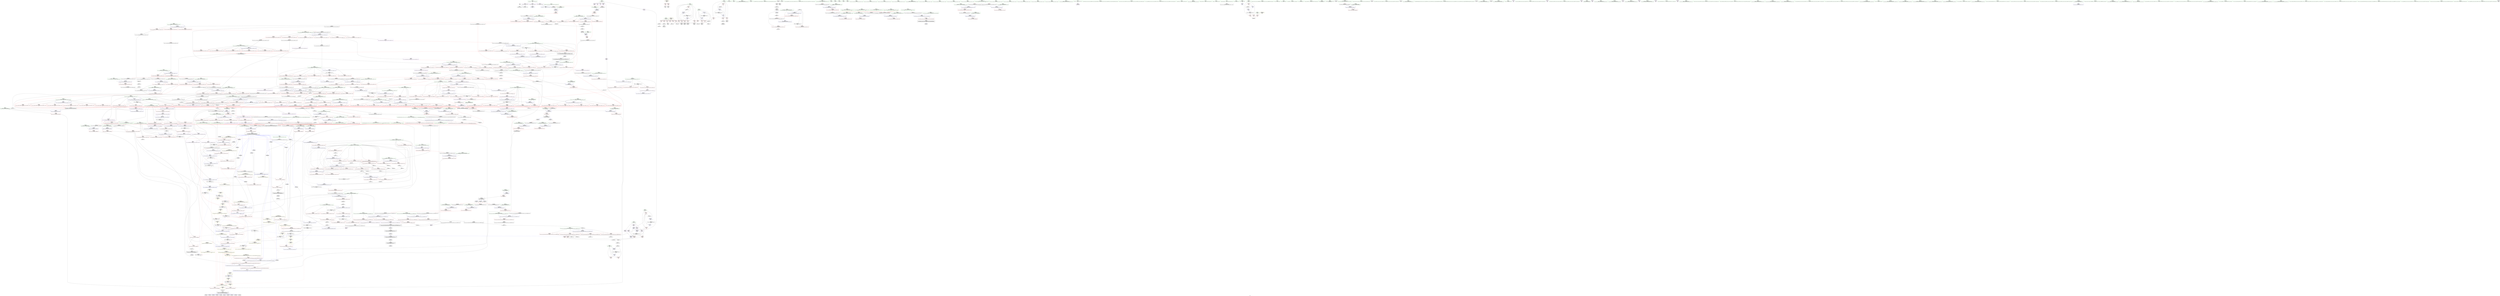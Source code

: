 digraph "SVFG" {
	label="SVFG";

	Node0x55cfd09a0f50 [shape=record,color=grey,label="{NodeID: 0\nNullPtr}"];
	Node0x55cfd09a0f50 -> Node0x55cfd09fc720[style=solid];
	Node0x55cfd09a0f50 -> Node0x55cfd0a1c8f0[style=solid];
	Node0x55cfd0a04200 [shape=record,color=red,label="{NodeID: 443\n678\<--653\n\<--__first.addr\n_ZSt10__pop_heapIPiN9__gnu_cxx5__ops15_Iter_less_iterEEvT_S4_S4_RT0_\n|{<s0>36}}"];
	Node0x55cfd0a04200:s0 -> Node0x55cfd0afb3b0[style=solid,color=red];
	Node0x55cfd09f8440 [shape=record,color=green,label="{NodeID: 111\n572\<--573\n__parent\<--__parent_field_insensitive\n_ZSt11__make_heapIPiN9__gnu_cxx5__ops15_Iter_less_iterEEvT_S4_RT0_\n}"];
	Node0x55cfd09f8440 -> Node0x55cfd0a03840[style=solid];
	Node0x55cfd09f8440 -> Node0x55cfd0a03910[style=solid];
	Node0x55cfd09f8440 -> Node0x55cfd0a039e0[style=solid];
	Node0x55cfd09f8440 -> Node0x55cfd0a03ab0[style=solid];
	Node0x55cfd09f8440 -> Node0x55cfd0a1f0f0[style=solid];
	Node0x55cfd09f8440 -> Node0x55cfd0a1f290[style=solid];
	Node0x55cfd0af6870 [shape=record,color=black,label="{NodeID: 1661\n1031 = PHI(937, 947, 951, 961, 969, 973, 1023, )\n1st arg _ZSt9iter_swapIPiS0_EvT_T0_ }"];
	Node0x55cfd0af6870 -> Node0x55cfd0a21c00[style=solid];
	Node0x55cfd0a19a70 [shape=record,color=red,label="{NodeID: 554\n1123\<--1077\n\<--__first.addr\n_ZSt16__insertion_sortIPiN9__gnu_cxx5__ops15_Iter_less_iterEEvT_S4_T0_\n}"];
	Node0x55cfd0a19a70 -> Node0x55cfd0a22420[style=solid];
	Node0x55cfd09fcac0 [shape=record,color=black,label="{NodeID: 222\n86\<--83\ncall1\<--\nmain\n}"];
	Node0x55cfd0a1f500 [shape=record,color=blue,label="{NodeID: 665\n636\<--631\n__it2.addr\<--__it2\n_ZNK9__gnu_cxx5__ops15_Iter_less_iterclIPiS3_EEbT_T0_\n}"];
	Node0x55cfd0a1f500 -> Node0x55cfd0a03ec0[style=dashed];
	Node0x55cfd0a0a6b0 [shape=record,color=red,label="{NodeID: 333\n151\<--63\n\<--k\nmain\n}"];
	Node0x55cfd0a0a6b0 -> Node0x55cfd0a3cdf0[style=solid];
	Node0x55cfd0a11030 [shape=record,color=grey,label="{NodeID: 1108\n598 = Binary(597, 271, )\n}"];
	Node0x55cfd0a11030 -> Node0x55cfd0a3d570[style=solid];
	Node0x55cfd09f4480 [shape=record,color=green,label="{NodeID: 1\n7\<--1\n__dso_handle\<--dummyObj\nGlob }"];
	Node0x55cfd0a042d0 [shape=record,color=red,label="{NodeID: 444\n680\<--653\n\<--__first.addr\n_ZSt10__pop_heapIPiN9__gnu_cxx5__ops15_Iter_less_iterEEvT_S4_S4_RT0_\n}"];
	Node0x55cfd0a042d0 -> Node0x55cfd0a06450[style=solid];
	Node0x55cfd0a83810 [shape=record,color=black,label="{NodeID: 1219\nMR_4V_2 = PHI(MR_4V_3, MR_4V_1, )\npts\{10 \}\n|{|<s5>37}}"];
	Node0x55cfd0a83810 -> Node0x55cfd0a15e50[style=dashed];
	Node0x55cfd0a83810 -> Node0x55cfd0a15f20[style=dashed];
	Node0x55cfd0a83810 -> Node0x55cfd0a20200[style=dashed];
	Node0x55cfd0a83810 -> Node0x55cfd0a20470[style=dashed];
	Node0x55cfd0a83810 -> Node0x55cfd0a791f0[style=dashed];
	Node0x55cfd0a83810:s5 -> Node0x55cfd0a8a510[style=dashed,color=red];
	Node0x55cfd09f8510 [shape=record,color=green,label="{NodeID: 112\n574\<--575\n__value\<--__value_field_insensitive\n_ZSt11__make_heapIPiN9__gnu_cxx5__ops15_Iter_less_iterEEvT_S4_RT0_\n|{|<s1>31}}"];
	Node0x55cfd09f8510 -> Node0x55cfd0a1f1c0[style=solid];
	Node0x55cfd09f8510:s1 -> Node0x55cfd0af8de0[style=solid,color=red];
	Node0x55cfd0af6b30 [shape=record,color=black,label="{NodeID: 1662\n364 = PHI(275, )\n0th arg _ZSt22__final_insertion_sortIPiN9__gnu_cxx5__ops15_Iter_less_iterEEvT_S4_T0_ }"];
	Node0x55cfd0af6b30 -> Node0x55cfd0a1dfe0[style=solid];
	Node0x55cfd0a19b40 [shape=record,color=red,label="{NodeID: 555\n1094\<--1079\n\<--__last.addr\n_ZSt16__insertion_sortIPiN9__gnu_cxx5__ops15_Iter_less_iterEEvT_S4_T0_\n}"];
	Node0x55cfd0a19b40 -> Node0x55cfd0a45d00[style=solid];
	Node0x55cfd0a8d270 [shape=record,color=yellow,style=double,label="{NodeID: 1330\n4V_1 = ENCHI(MR_4V_0)\npts\{10 \}\nFun[_ZSt13move_backwardIPiS0_ET0_T_S2_S1_]|{<s0>75}}"];
	Node0x55cfd0a8d270:s0 -> Node0x55cfd0a8bae0[style=dashed,color=red];
	Node0x55cfd09fcb90 [shape=record,color=black,label="{NodeID: 223\n108\<--107\nidxprom\<--\nmain\n}"];
	Node0x55cfd0a1f5d0 [shape=record,color=blue,label="{NodeID: 666\n653\<--649\n__first.addr\<--__first\n_ZSt10__pop_heapIPiN9__gnu_cxx5__ops15_Iter_less_iterEEvT_S4_S4_RT0_\n}"];
	Node0x55cfd0a1f5d0 -> Node0x55cfd0a04130[style=dashed];
	Node0x55cfd0a1f5d0 -> Node0x55cfd0a04200[style=dashed];
	Node0x55cfd0a1f5d0 -> Node0x55cfd0a042d0[style=dashed];
	Node0x55cfd0a0a780 [shape=record,color=red,label="{NodeID: 334\n156\<--63\n\<--k\nmain\n}"];
	Node0x55cfd0a0a780 -> Node0x55cfd0a3c670[style=solid];
	Node0x55cfd0a111b0 [shape=record,color=grey,label="{NodeID: 1109\n586 = Binary(585, 266, )\n}"];
	Node0x55cfd0a111b0 -> Node0x55cfd0a45700[style=solid];
	Node0x55cfd09f4510 [shape=record,color=green,label="{NodeID: 2\n13\<--1\n.str\<--dummyObj\nGlob }"];
	Node0x55cfd0a043a0 [shape=record,color=red,label="{NodeID: 445\n679\<--655\n\<--__last.addr\n_ZSt10__pop_heapIPiN9__gnu_cxx5__ops15_Iter_less_iterEEvT_S4_S4_RT0_\n}"];
	Node0x55cfd0a043a0 -> Node0x55cfd0a06380[style=solid];
	Node0x55cfd09f85e0 [shape=record,color=green,label="{NodeID: 113\n576\<--577\nagg.tmp\<--agg.tmp_field_insensitive\n_ZSt11__make_heapIPiN9__gnu_cxx5__ops15_Iter_less_iterEEvT_S4_RT0_\n}"];
	Node0x55cfd0af6c40 [shape=record,color=black,label="{NodeID: 1663\n365 = PHI(276, )\n1st arg _ZSt22__final_insertion_sortIPiN9__gnu_cxx5__ops15_Iter_less_iterEEvT_S4_T0_ }"];
	Node0x55cfd0af6c40 -> Node0x55cfd0a1e0b0[style=solid];
	Node0x55cfd0a19c10 [shape=record,color=red,label="{NodeID: 556\n1103\<--1079\n\<--__last.addr\n_ZSt16__insertion_sortIPiN9__gnu_cxx5__ops15_Iter_less_iterEEvT_S4_T0_\n}"];
	Node0x55cfd0a19c10 -> Node0x55cfd0a147b0[style=solid];
	Node0x55cfd09fcc60 [shape=record,color=black,label="{NodeID: 224\n118\<--117\nidx.ext\<--\nmain\n}"];
	Node0x55cfd0a1f6a0 [shape=record,color=blue,label="{NodeID: 667\n655\<--650\n__last.addr\<--__last\n_ZSt10__pop_heapIPiN9__gnu_cxx5__ops15_Iter_less_iterEEvT_S4_S4_RT0_\n}"];
	Node0x55cfd0a1f6a0 -> Node0x55cfd0a043a0[style=dashed];
	Node0x55cfd0a0a850 [shape=record,color=red,label="{NodeID: 335\n165\<--63\n\<--k\nmain\n}"];
	Node0x55cfd0a0a850 -> Node0x55cfd0a13bb0[style=solid];
	Node0x55cfd0a11330 [shape=record,color=grey,label="{NodeID: 1110\n585 = Binary(583, 584, )\n}"];
	Node0x55cfd0a11330 -> Node0x55cfd0a111b0[style=solid];
	Node0x55cfd09f47c0 [shape=record,color=green,label="{NodeID: 3\n15\<--1\n.str.1\<--dummyObj\nGlob }"];
	Node0x55cfd0a04470 [shape=record,color=red,label="{NodeID: 446\n669\<--657\n\<--__result.addr\n_ZSt10__pop_heapIPiN9__gnu_cxx5__ops15_Iter_less_iterEEvT_S4_S4_RT0_\n|{<s0>33}}"];
	Node0x55cfd0a04470:s0 -> Node0x55cfd0af8de0[style=solid,color=red];
	Node0x55cfd09f86b0 [shape=record,color=green,label="{NodeID: 114\n606\<--607\n_ZSt4moveIRiEONSt16remove_referenceIT_E4typeEOS2_\<--_ZSt4moveIRiEONSt16remove_referenceIT_E4typeEOS2__field_insensitive\n}"];
	Node0x55cfd0af6d50 [shape=record,color=black,label="{NodeID: 1664\n480 = PHI(423, )\n0th arg _ZSt13__heap_selectIPiN9__gnu_cxx5__ops15_Iter_less_iterEEvT_S4_S4_T0_ }"];
	Node0x55cfd0af6d50 -> Node0x55cfd0a1e660[style=solid];
	Node0x55cfd0a19ce0 [shape=record,color=red,label="{NodeID: 557\n1102\<--1081\n\<--__i\n_ZSt16__insertion_sortIPiN9__gnu_cxx5__ops15_Iter_less_iterEEvT_S4_T0_\n}"];
	Node0x55cfd0a19ce0 -> Node0x55cfd0a147b0[style=solid];
	Node0x55cfd09fcd30 [shape=record,color=black,label="{NodeID: 225\n138\<--137\nidxprom14\<--add13\nmain\n}"];
	Node0x55cfd0a1f770 [shape=record,color=blue,label="{NodeID: 668\n657\<--651\n__result.addr\<--__result\n_ZSt10__pop_heapIPiN9__gnu_cxx5__ops15_Iter_less_iterEEvT_S4_S4_RT0_\n}"];
	Node0x55cfd0a1f770 -> Node0x55cfd0a04470[style=dashed];
	Node0x55cfd0a1f770 -> Node0x55cfd0a04540[style=dashed];
	Node0x55cfd0a0a920 [shape=record,color=red,label="{NodeID: 336\n187\<--65\n\<--ans\nmain\n}"];
	Node0x55cfd0a0a920 -> Node0x55cfd0a3ae70[style=solid];
	Node0x55cfd0a114b0 [shape=record,color=grey,label="{NodeID: 1111\n331 = Binary(330, 332, )\n}"];
	Node0x55cfd0a114b0 -> Node0x55cfd0a1dca0[style=solid];
	Node0x55cfd09f4850 [shape=record,color=green,label="{NodeID: 4\n17\<--1\nstdin\<--dummyObj\nGlob }"];
	Node0x55cfd0a04540 [shape=record,color=red,label="{NodeID: 447\n676\<--657\n\<--__result.addr\n_ZSt10__pop_heapIPiN9__gnu_cxx5__ops15_Iter_less_iterEEvT_S4_S4_RT0_\n}"];
	Node0x55cfd0a04540 -> Node0x55cfd0a1f9e0[style=solid];
	Node0x55cfd0a84710 [shape=record,color=black,label="{NodeID: 1222\nMR_4V_6 = PHI(MR_4V_3, MR_4V_2, )\npts\{10 \}\n|{<s0>13|<s1>17}}"];
	Node0x55cfd0a84710:s0 -> Node0x55cfd0a27890[style=dashed,color=blue];
	Node0x55cfd0a84710:s1 -> Node0x55cfd0a7d2f0[style=dashed,color=blue];
	Node0x55cfd09fd140 [shape=record,color=green,label="{NodeID: 115\n617\<--618\n_ZSt13__adjust_heapIPiliN9__gnu_cxx5__ops15_Iter_less_iterEEvT_T0_S5_T1_T2_\<--_ZSt13__adjust_heapIPiliN9__gnu_cxx5__ops15_Iter_less_iterEEvT_T0_S5_T1_T2__field_insensitive\n}"];
	Node0x55cfd0af6e60 [shape=record,color=black,label="{NodeID: 1665\n481 = PHI(424, )\n1st arg _ZSt13__heap_selectIPiN9__gnu_cxx5__ops15_Iter_less_iterEEvT_S4_S4_T0_ }"];
	Node0x55cfd0af6e60 -> Node0x55cfd0a1e730[style=solid];
	Node0x55cfd0a19db0 [shape=record,color=red,label="{NodeID: 558\n1106\<--1081\n\<--__i\n_ZSt16__insertion_sortIPiN9__gnu_cxx5__ops15_Iter_less_iterEEvT_S4_T0_\n|{<s0>65}}"];
	Node0x55cfd0a19db0:s0 -> Node0x55cfd0af86e0[style=solid,color=red];
	Node0x55cfd09fce00 [shape=record,color=black,label="{NodeID: 226\n142\<--141\nidxprom16\<--\nmain\n}"];
	Node0x55cfd0a1f840 [shape=record,color=blue,label="{NodeID: 669\n659\<--652\n__comp.addr\<--__comp\n_ZSt10__pop_heapIPiN9__gnu_cxx5__ops15_Iter_less_iterEEvT_S4_S4_RT0_\n}"];
	Node0x55cfd0a1f840 -> Node0x55cfd0a04610[style=dashed];
	Node0x55cfd0a0a9f0 [shape=record,color=red,label="{NodeID: 337\n196\<--65\n\<--ans\nmain\n}"];
	Node0x55cfd0a11630 [shape=record,color=grey,label="{NodeID: 1112\n1350 = Binary(321, 1349, )\n}"];
	Node0x55cfd09f48e0 [shape=record,color=green,label="{NodeID: 5\n18\<--1\n.str.2\<--dummyObj\nGlob }"];
	Node0x55cfd0a04610 [shape=record,color=red,label="{NodeID: 448\n687\<--659\n\<--__comp.addr\n_ZSt10__pop_heapIPiN9__gnu_cxx5__ops15_Iter_less_iterEEvT_S4_S4_RT0_\n}"];
	Node0x55cfd0a84c10 [shape=record,color=black,label="{NodeID: 1223\nMR_4V_4 = PHI(MR_4V_5, MR_4V_3, )\npts\{10 \}\n|{<s0>14}}"];
	Node0x55cfd0a84c10:s0 -> Node0x55cfd0a72df0[style=dashed,color=blue];
	Node0x55cfd09fd240 [shape=record,color=green,label="{NodeID: 116\n632\<--633\nthis.addr\<--this.addr_field_insensitive\n_ZNK9__gnu_cxx5__ops15_Iter_less_iterclIPiS3_EEbT_T0_\n}"];
	Node0x55cfd09fd240 -> Node0x55cfd0a03d20[style=solid];
	Node0x55cfd09fd240 -> Node0x55cfd0a1f360[style=solid];
	Node0x55cfd0af6f70 [shape=record,color=black,label="{NodeID: 1666\n482 = PHI(425, )\n2nd arg _ZSt13__heap_selectIPiN9__gnu_cxx5__ops15_Iter_less_iterEEvT_S4_S4_T0_ }"];
	Node0x55cfd0af6f70 -> Node0x55cfd0a1e800[style=solid];
	Node0x55cfd0a19e80 [shape=record,color=red,label="{NodeID: 559\n1110\<--1081\n\<--__i\n_ZSt16__insertion_sortIPiN9__gnu_cxx5__ops15_Iter_less_iterEEvT_S4_T0_\n|{<s0>66}}"];
	Node0x55cfd0a19e80:s0 -> Node0x55cfd0af8de0[style=solid,color=red];
	Node0x55cfd09fced0 [shape=record,color=black,label="{NodeID: 227\n158\<--157\nidxprom21\<--sub\nmain\n}"];
	Node0x55cfd0a1f910 [shape=record,color=blue,label="{NodeID: 670\n661\<--671\n__value\<--\n_ZSt10__pop_heapIPiN9__gnu_cxx5__ops15_Iter_less_iterEEvT_S4_S4_RT0_\n}"];
	Node0x55cfd0a1f910 -> Node0x55cfd0a047b0[style=dashed];
	Node0x55cfd0a1f910 -> Node0x55cfd0a04880[style=dashed];
	Node0x55cfd0a0aac0 [shape=record,color=red,label="{NodeID: 338\n103\<--67\n\<--i\nmain\n}"];
	Node0x55cfd0a0aac0 -> Node0x55cfd0a45a00[style=solid];
	Node0x55cfd0a117b0 [shape=record,color=grey,label="{NodeID: 1113\n1337 = Binary(321, 1336, )\n}"];
	Node0x55cfd09f4970 [shape=record,color=green,label="{NodeID: 6\n20\<--1\n.str.3\<--dummyObj\nGlob }"];
	Node0x55cfd0a046e0 [shape=record,color=red,label="{NodeID: 449\n671\<--670\n\<--call\n_ZSt10__pop_heapIPiN9__gnu_cxx5__ops15_Iter_less_iterEEvT_S4_S4_RT0_\n}"];
	Node0x55cfd0a046e0 -> Node0x55cfd0a1f910[style=solid];
	Node0x55cfd0a85110 [shape=record,color=black,label="{NodeID: 1224\nMR_4V_3 = PHI(MR_4V_6, MR_4V_1, )\npts\{10 \}\n|{|<s2>65|<s3>67|<s4>70|<s5>70}}"];
	Node0x55cfd0a85110 -> Node0x55cfd0a1a290[style=dashed];
	Node0x55cfd0a85110 -> Node0x55cfd0a732f0[style=dashed];
	Node0x55cfd0a85110:s2 -> Node0x55cfd0a8a510[style=dashed,color=red];
	Node0x55cfd0a85110:s3 -> Node0x55cfd0a8d270[style=dashed,color=red];
	Node0x55cfd0a85110:s4 -> Node0x55cfd0a1b200[style=dashed,color=red];
	Node0x55cfd0a85110:s5 -> Node0x55cfd0a7e6f0[style=dashed,color=red];
	Node0x55cfd09fd310 [shape=record,color=green,label="{NodeID: 117\n634\<--635\n__it1.addr\<--__it1.addr_field_insensitive\n_ZNK9__gnu_cxx5__ops15_Iter_less_iterclIPiS3_EEbT_T0_\n}"];
	Node0x55cfd09fd310 -> Node0x55cfd0a03df0[style=solid];
	Node0x55cfd09fd310 -> Node0x55cfd0a1f430[style=solid];
	Node0x55cfd0af7080 [shape=record,color=black,label="{NodeID: 1667\n980 = PHI(472, )\n0th arg _ZSt21__unguarded_partitionIPiN9__gnu_cxx5__ops15_Iter_less_iterEET_S4_S4_S4_T0_ }"];
	Node0x55cfd0af7080 -> Node0x55cfd0a21580[style=solid];
	Node0x55cfd0a19f50 [shape=record,color=red,label="{NodeID: 560\n1115\<--1081\n\<--__i\n_ZSt16__insertion_sortIPiN9__gnu_cxx5__ops15_Iter_less_iterEEvT_S4_T0_\n|{<s0>67}}"];
	Node0x55cfd0a19f50:s0 -> Node0x55cfd0afad50[style=solid,color=red];
	Node0x55cfd09fcfa0 [shape=record,color=black,label="{NodeID: 228\n169\<--168\nidxprom27\<--\nmain\n}"];
	Node0x55cfd0a1f9e0 [shape=record,color=blue,label="{NodeID: 671\n676\<--675\n\<--\n_ZSt10__pop_heapIPiN9__gnu_cxx5__ops15_Iter_less_iterEEvT_S4_S4_RT0_\n|{|<s1>36}}"];
	Node0x55cfd0a1f9e0 -> Node0x55cfd0a04880[style=dashed];
	Node0x55cfd0a1f9e0:s1 -> Node0x55cfd0a83810[style=dashed,color=red];
	Node0x55cfd0a0ab90 [shape=record,color=red,label="{NodeID: 339\n107\<--67\n\<--i\nmain\n}"];
	Node0x55cfd0a0ab90 -> Node0x55cfd09fcb90[style=solid];
	Node0x55cfd0a11930 [shape=record,color=grey,label="{NodeID: 1114\n134 = Binary(133, 92, )\n}"];
	Node0x55cfd0a11930 -> Node0x55cfd0a1cfa0[style=solid];
	Node0x55cfd09f51b0 [shape=record,color=green,label="{NodeID: 7\n22\<--1\nstdout\<--dummyObj\nGlob }"];
	Node0x55cfd0a047b0 [shape=record,color=red,label="{NodeID: 450\n675\<--674\n\<--call1\n_ZSt10__pop_heapIPiN9__gnu_cxx5__ops15_Iter_less_iterEEvT_S4_S4_RT0_\n}"];
	Node0x55cfd0a047b0 -> Node0x55cfd0a1f9e0[style=solid];
	Node0x55cfd09fd3e0 [shape=record,color=green,label="{NodeID: 118\n636\<--637\n__it2.addr\<--__it2.addr_field_insensitive\n_ZNK9__gnu_cxx5__ops15_Iter_less_iterclIPiS3_EEbT_T0_\n}"];
	Node0x55cfd09fd3e0 -> Node0x55cfd0a03ec0[style=solid];
	Node0x55cfd09fd3e0 -> Node0x55cfd0a1f500[style=solid];
	Node0x55cfd0af7190 [shape=record,color=black,label="{NodeID: 1668\n981 = PHI(473, )\n1st arg _ZSt21__unguarded_partitionIPiN9__gnu_cxx5__ops15_Iter_less_iterEET_S4_S4_S4_T0_ }"];
	Node0x55cfd0af7190 -> Node0x55cfd0a21650[style=solid];
	Node0x55cfd0a1a020 [shape=record,color=red,label="{NodeID: 561\n1116\<--1081\n\<--__i\n_ZSt16__insertion_sortIPiN9__gnu_cxx5__ops15_Iter_less_iterEEvT_S4_T0_\n}"];
	Node0x55cfd0a1a020 -> Node0x55cfd0a08d80[style=solid];
	Node0x55cfd09fd070 [shape=record,color=black,label="{NodeID: 229\n173\<--172\nidxprom29\<--\nmain\n}"];
	Node0x55cfd0a1fab0 [shape=record,color=blue,label="{NodeID: 672\n692\<--691\n__t.addr\<--__t\n_ZSt4moveIRiEONSt16remove_referenceIT_E4typeEOS2_\n}"];
	Node0x55cfd0a1fab0 -> Node0x55cfd0a04950[style=dashed];
	Node0x55cfd0a0ac60 [shape=record,color=red,label="{NodeID: 340\n113\<--67\n\<--i\nmain\n}"];
	Node0x55cfd0a0ac60 -> Node0x55cfd0a11db0[style=solid];
	Node0x55cfd0a11ab0 [shape=record,color=grey,label="{NodeID: 1115\n1343 = Binary(266, 1342, )\n}"];
	Node0x55cfd09f5240 [shape=record,color=green,label="{NodeID: 8\n23\<--1\n.str.4\<--dummyObj\nGlob }"];
	Node0x55cfd0a04880 [shape=record,color=red,label="{NodeID: 451\n686\<--685\n\<--call2\n_ZSt10__pop_heapIPiN9__gnu_cxx5__ops15_Iter_less_iterEEvT_S4_S4_RT0_\n|{<s0>36}}"];
	Node0x55cfd0a04880:s0 -> Node0x55cfd0afb7a0[style=solid,color=red];
	Node0x55cfd09fd4b0 [shape=record,color=green,label="{NodeID: 119\n653\<--654\n__first.addr\<--__first.addr_field_insensitive\n_ZSt10__pop_heapIPiN9__gnu_cxx5__ops15_Iter_less_iterEEvT_S4_S4_RT0_\n}"];
	Node0x55cfd09fd4b0 -> Node0x55cfd0a04130[style=solid];
	Node0x55cfd09fd4b0 -> Node0x55cfd0a04200[style=solid];
	Node0x55cfd09fd4b0 -> Node0x55cfd0a042d0[style=solid];
	Node0x55cfd09fd4b0 -> Node0x55cfd0a1f5d0[style=solid];
	Node0x55cfd0af72a0 [shape=record,color=black,label="{NodeID: 1669\n982 = PHI(474, )\n2nd arg _ZSt21__unguarded_partitionIPiN9__gnu_cxx5__ops15_Iter_less_iterEET_S4_S4_S4_T0_ }"];
	Node0x55cfd0af72a0 -> Node0x55cfd0a21720[style=solid];
	Node0x55cfd0a1a0f0 [shape=record,color=red,label="{NodeID: 562\n1126\<--1081\n\<--__i\n_ZSt16__insertion_sortIPiN9__gnu_cxx5__ops15_Iter_less_iterEEvT_S4_T0_\n|{<s0>70}}"];
	Node0x55cfd0a1a0f0:s0 -> Node0x55cfd0afa280[style=solid,color=red];
	Node0x55cfd0a05270 [shape=record,color=black,label="{NodeID: 230\n178\<--177\nidxprom32\<--\nmain\n}"];
	Node0x55cfd0a1fb80 [shape=record,color=blue,label="{NodeID: 673\n704\<--698\n__first.addr\<--__first\n_ZSt13__adjust_heapIPiliN9__gnu_cxx5__ops15_Iter_less_iterEEvT_T0_S5_T1_T2_\n}"];
	Node0x55cfd0a1fb80 -> Node0x55cfd0a04a20[style=dashed];
	Node0x55cfd0a1fb80 -> Node0x55cfd0a04af0[style=dashed];
	Node0x55cfd0a1fb80 -> Node0x55cfd0a04bc0[style=dashed];
	Node0x55cfd0a1fb80 -> Node0x55cfd0a04c90[style=dashed];
	Node0x55cfd0a1fb80 -> Node0x55cfd0a04d60[style=dashed];
	Node0x55cfd0a1fb80 -> Node0x55cfd0a04e30[style=dashed];
	Node0x55cfd0a1fb80 -> Node0x55cfd0a04f00[style=dashed];
	Node0x55cfd0a0ad30 [shape=record,color=red,label="{NodeID: 341\n133\<--69\n\<--j\nmain\n}"];
	Node0x55cfd0a0ad30 -> Node0x55cfd0a1d070[style=solid];
	Node0x55cfd0a0ad30 -> Node0x55cfd0a1d140[style=solid];
	Node0x55cfd0a0ad30 -> Node0x55cfd0a11930[style=solid];
	Node0x55cfd0a11c30 [shape=record,color=grey,label="{NodeID: 1116\n129 = Binary(128, 92, )\n}"];
	Node0x55cfd0a11c30 -> Node0x55cfd0a45880[style=solid];
	Node0x55cfd09f52d0 [shape=record,color=green,label="{NodeID: 9\n25\<--1\n.str.5\<--dummyObj\nGlob }"];
	Node0x55cfd0a04950 [shape=record,color=red,label="{NodeID: 452\n695\<--692\n\<--__t.addr\n_ZSt4moveIRiEONSt16remove_referenceIT_E4typeEOS2_\n}"];
	Node0x55cfd0a04950 -> Node0x55cfd0a06520[style=solid];
	Node0x55cfd0a86010 [shape=record,color=black,label="{NodeID: 1227\nMR_207V_3 = PHI(MR_207V_4, MR_207V_2, )\npts\{1150 \}\n}"];
	Node0x55cfd0a86010 -> Node0x55cfd0a1a5d0[style=dashed];
	Node0x55cfd0a86010 -> Node0x55cfd0a1a6a0[style=dashed];
	Node0x55cfd0a86010 -> Node0x55cfd0a1a770[style=dashed];
	Node0x55cfd0a86010 -> Node0x55cfd0a22830[style=dashed];
	Node0x55cfd09fd580 [shape=record,color=green,label="{NodeID: 120\n655\<--656\n__last.addr\<--__last.addr_field_insensitive\n_ZSt10__pop_heapIPiN9__gnu_cxx5__ops15_Iter_less_iterEEvT_S4_S4_RT0_\n}"];
	Node0x55cfd09fd580 -> Node0x55cfd0a043a0[style=solid];
	Node0x55cfd09fd580 -> Node0x55cfd0a1f6a0[style=solid];
	Node0x55cfd0af73b0 [shape=record,color=black,label="{NodeID: 1670\n215 = PHI(121, )\n0th arg _ZSt4sortIPiEvT_S1_ }"];
	Node0x55cfd0af73b0 -> Node0x55cfd0a1d6f0[style=solid];
	Node0x55cfd0a1a1c0 [shape=record,color=red,label="{NodeID: 563\n1135\<--1081\n\<--__i\n_ZSt16__insertion_sortIPiN9__gnu_cxx5__ops15_Iter_less_iterEEvT_S4_T0_\n}"];
	Node0x55cfd0a1a1c0 -> Node0x55cfd0a08e50[style=solid];
	Node0x55cfd0a05340 [shape=record,color=black,label="{NodeID: 231\n182\<--181\nidxprom34\<--\nmain\n}"];
	Node0x55cfd0a1fc50 [shape=record,color=blue,label="{NodeID: 674\n706\<--699\n__holeIndex.addr\<--__holeIndex\n_ZSt13__adjust_heapIPiliN9__gnu_cxx5__ops15_Iter_less_iterEEvT_T0_S5_T1_T2_\n}"];
	Node0x55cfd0a1fc50 -> Node0x55cfd0a04fd0[style=dashed];
	Node0x55cfd0a1fc50 -> Node0x55cfd0a050a0[style=dashed];
	Node0x55cfd0a1fc50 -> Node0x55cfd0a05170[style=dashed];
	Node0x55cfd0a1fc50 -> Node0x55cfd0a15080[style=dashed];
	Node0x55cfd0a1fc50 -> Node0x55cfd0a202d0[style=dashed];
	Node0x55cfd0a1fc50 -> Node0x55cfd0a20540[style=dashed];
	Node0x55cfd0a1fc50 -> Node0x55cfd0a796f0[style=dashed];
	Node0x55cfd0a0ae00 [shape=record,color=red,label="{NodeID: 342\n155\<--69\n\<--j\nmain\n}"];
	Node0x55cfd0a0ae00 -> Node0x55cfd0a1d2e0[style=solid];
	Node0x55cfd0a11db0 [shape=record,color=grey,label="{NodeID: 1117\n114 = Binary(113, 92, )\n}"];
	Node0x55cfd0a11db0 -> Node0x55cfd0a1cd30[style=solid];
	Node0x55cfd09f5360 [shape=record,color=green,label="{NodeID: 10\n28\<--1\n\<--dummyObj\nCan only get source location for instruction, argument, global var or function.}"];
	Node0x55cfd0a04a20 [shape=record,color=red,label="{NodeID: 453\n739\<--704\n\<--__first.addr\n_ZSt13__adjust_heapIPiliN9__gnu_cxx5__ops15_Iter_less_iterEEvT_T0_S5_T1_T2_\n}"];
	Node0x55cfd0a04a20 -> Node0x55cfd0a095a0[style=solid];
	Node0x55cfd0a86510 [shape=record,color=black,label="{NodeID: 1228\nMR_4V_2 = PHI(MR_4V_3, MR_4V_1, )\npts\{10 \}\n|{<s0>20|<s1>72|<s2>72}}"];
	Node0x55cfd0a86510:s0 -> Node0x55cfd0a84c10[style=dashed,color=blue];
	Node0x55cfd0a86510:s1 -> Node0x55cfd0a1b200[style=dashed,color=red];
	Node0x55cfd0a86510:s2 -> Node0x55cfd0a7e6f0[style=dashed,color=red];
	Node0x55cfd09fd650 [shape=record,color=green,label="{NodeID: 121\n657\<--658\n__result.addr\<--__result.addr_field_insensitive\n_ZSt10__pop_heapIPiN9__gnu_cxx5__ops15_Iter_less_iterEEvT_S4_S4_RT0_\n}"];
	Node0x55cfd09fd650 -> Node0x55cfd0a04470[style=solid];
	Node0x55cfd09fd650 -> Node0x55cfd0a04540[style=solid];
	Node0x55cfd09fd650 -> Node0x55cfd0a1f770[style=solid];
	Node0x55cfd0af74c0 [shape=record,color=black,label="{NodeID: 1671\n216 = PHI(120, )\n1st arg _ZSt4sortIPiEvT_S1_ }"];
	Node0x55cfd0af74c0 -> Node0x55cfd0a1d7c0[style=solid];
	Node0x55cfd0a1a290 [shape=record,color=red,label="{NodeID: 564\n1112\<--1111\n\<--call3\n_ZSt16__insertion_sortIPiN9__gnu_cxx5__ops15_Iter_less_iterEEvT_S4_T0_\n}"];
	Node0x55cfd0a1a290 -> Node0x55cfd0a22350[style=solid];
	Node0x55cfd0a05410 [shape=record,color=black,label="{NodeID: 232\n262\<--260\nsub.ptr.lhs.cast\<--\n_ZSt6__sortIPiN9__gnu_cxx5__ops15_Iter_less_iterEEvT_S4_T0_\n}"];
	Node0x55cfd0a05410 -> Node0x55cfd0a12530[style=solid];
	Node0x55cfd0a1fd20 [shape=record,color=blue,label="{NodeID: 675\n708\<--700\n__len.addr\<--__len\n_ZSt13__adjust_heapIPiliN9__gnu_cxx5__ops15_Iter_less_iterEEvT_T0_S5_T1_T2_\n}"];
	Node0x55cfd0a1fd20 -> Node0x55cfd0a15220[style=dashed];
	Node0x55cfd0a1fd20 -> Node0x55cfd0a152f0[style=dashed];
	Node0x55cfd0a1fd20 -> Node0x55cfd0a153c0[style=dashed];
	Node0x55cfd0a0aed0 [shape=record,color=red,label="{NodeID: 343\n128\<--71\n\<--i8\nmain\n}"];
	Node0x55cfd0a0aed0 -> Node0x55cfd0a11c30[style=solid];
	Node0x55cfd0a11f30 [shape=record,color=grey,label="{NodeID: 1118\n771 = Binary(770, 271, )\n}"];
	Node0x55cfd0a11f30 -> Node0x55cfd0a45e80[style=solid];
	Node0x55cfd09f5460 [shape=record,color=green,label="{NodeID: 11\n76\<--1\n\<--dummyObj\nCan only get source location for instruction, argument, global var or function.}"];
	Node0x55cfd0a04af0 [shape=record,color=red,label="{NodeID: 454\n742\<--704\n\<--__first.addr\n_ZSt13__adjust_heapIPiliN9__gnu_cxx5__ops15_Iter_less_iterEEvT_T0_S5_T1_T2_\n}"];
	Node0x55cfd0a04af0 -> Node0x55cfd0a09670[style=solid];
	Node0x55cfd09fd720 [shape=record,color=green,label="{NodeID: 122\n659\<--660\n__comp.addr\<--__comp.addr_field_insensitive\n_ZSt10__pop_heapIPiN9__gnu_cxx5__ops15_Iter_less_iterEEvT_S4_S4_RT0_\n}"];
	Node0x55cfd09fd720 -> Node0x55cfd0a04610[style=solid];
	Node0x55cfd09fd720 -> Node0x55cfd0a1f840[style=solid];
	Node0x55cfd0af75d0 [shape=record,color=black,label="{NodeID: 1672\n1311 = PHI(1296, )\n0th arg _ZNSt20__copy_move_backwardILb1ELb1ESt26random_access_iterator_tagE13__copy_move_bIiEEPT_PKS3_S6_S4_ }"];
	Node0x55cfd0af75d0 -> Node0x55cfd0a23940[style=solid];
	Node0x55cfd0a1a360 [shape=record,color=red,label="{NodeID: 565\n1122\<--1121\n\<--call6\n_ZSt16__insertion_sortIPiN9__gnu_cxx5__ops15_Iter_less_iterEEvT_S4_T0_\n}"];
	Node0x55cfd0a1a360 -> Node0x55cfd0a22420[style=solid];
	Node0x55cfd0a8db60 [shape=record,color=yellow,style=double,label="{NodeID: 1340\n97V_1 = ENCHI(MR_97V_0)\npts\{662 711 836 1052 1084 1206 \}\nFun[_ZSt11__make_heapIPiN9__gnu_cxx5__ops15_Iter_less_iterEEvT_S4_RT0_]}"];
	Node0x55cfd0a8db60 -> Node0x55cfd0a03b80[style=dashed];
	Node0x55cfd0a8db60 -> Node0x55cfd0a03c50[style=dashed];
	Node0x55cfd0a054e0 [shape=record,color=black,label="{NodeID: 233\n263\<--261\nsub.ptr.rhs.cast\<--\n_ZSt6__sortIPiN9__gnu_cxx5__ops15_Iter_less_iterEEvT_S4_T0_\n}"];
	Node0x55cfd0a054e0 -> Node0x55cfd0a12530[style=solid];
	Node0x55cfd0a1fdf0 [shape=record,color=blue,label="{NodeID: 676\n710\<--701\n__value.addr\<--__value\n_ZSt13__adjust_heapIPiliN9__gnu_cxx5__ops15_Iter_less_iterEEvT_T0_S5_T1_T2_\n}"];
	Node0x55cfd0a1fdf0 -> Node0x55cfd0a15e50[style=dashed];
	Node0x55cfd0a1fdf0 -> Node0x55cfd0a15f20[style=dashed];
	Node0x55cfd0a1fdf0 -> Node0x55cfd0a15ff0[style=dashed];
	Node0x55cfd0a0afa0 [shape=record,color=red,label="{NodeID: 344\n136\<--71\n\<--i8\nmain\n}"];
	Node0x55cfd0a0afa0 -> Node0x55cfd0a3c4f0[style=solid];
	Node0x55cfd0a120b0 [shape=record,color=grey,label="{NodeID: 1119\n770 = Binary(769, 271, )\n}"];
	Node0x55cfd0a120b0 -> Node0x55cfd0a11f30[style=solid];
	Node0x55cfd09f5560 [shape=record,color=green,label="{NodeID: 12\n92\<--1\n\<--dummyObj\nCan only get source location for instruction, argument, global var or function.}"];
	Node0x55cfd0a04bc0 [shape=record,color=red,label="{NodeID: 455\n752\<--704\n\<--__first.addr\n_ZSt13__adjust_heapIPiliN9__gnu_cxx5__ops15_Iter_less_iterEEvT_T0_S5_T1_T2_\n}"];
	Node0x55cfd0a04bc0 -> Node0x55cfd0a09740[style=solid];
	Node0x55cfd09fd7f0 [shape=record,color=green,label="{NodeID: 123\n661\<--662\n__value\<--__value_field_insensitive\n_ZSt10__pop_heapIPiN9__gnu_cxx5__ops15_Iter_less_iterEEvT_S4_S4_RT0_\n|{|<s1>35}}"];
	Node0x55cfd09fd7f0 -> Node0x55cfd0a1f910[style=solid];
	Node0x55cfd09fd7f0:s1 -> Node0x55cfd0af8de0[style=solid,color=red];
	Node0x55cfd0af76e0 [shape=record,color=black,label="{NodeID: 1673\n1312 = PHI(1297, )\n1st arg _ZNSt20__copy_move_backwardILb1ELb1ESt26random_access_iterator_tagE13__copy_move_bIiEEPT_PKS3_S6_S4_ }"];
	Node0x55cfd0af76e0 -> Node0x55cfd0a23a10[style=solid];
	Node0x55cfd0a1a430 [shape=record,color=red,label="{NodeID: 566\n1159\<--1145\n\<--__first.addr\n_ZSt26__unguarded_insertion_sortIPiN9__gnu_cxx5__ops15_Iter_less_iterEEvT_S4_T0_\n}"];
	Node0x55cfd0a1a430 -> Node0x55cfd0a22760[style=solid];
	Node0x55cfd0a055b0 [shape=record,color=black,label="{NodeID: 234\n312\<--310\nsub.ptr.lhs.cast\<--\n_ZSt16__introsort_loopIPilN9__gnu_cxx5__ops15_Iter_less_iterEEvT_S4_T0_T1_\n}"];
	Node0x55cfd0a055b0 -> Node0x55cfd0a3d0f0[style=solid];
	Node0x55cfd0a1fec0 [shape=record,color=blue,label="{NodeID: 677\n712\<--724\n__topIndex\<--\n_ZSt13__adjust_heapIPiliN9__gnu_cxx5__ops15_Iter_less_iterEEvT_T0_S5_T1_T2_\n}"];
	Node0x55cfd0a1fec0 -> Node0x55cfd0a15490[style=dashed];
	Node0x55cfd0a0b070 [shape=record,color=red,label="{NodeID: 345\n141\<--71\n\<--i8\nmain\n}"];
	Node0x55cfd0a0b070 -> Node0x55cfd09fce00[style=solid];
	Node0x55cfd0a12230 [shape=record,color=grey,label="{NodeID: 1120\n765 = Binary(764, 548, )\n}"];
	Node0x55cfd0a12230 -> Node0x55cfd0a46180[style=solid];
	Node0x55cfd09f5660 [shape=record,color=green,label="{NodeID: 13\n148\<--1\n\<--dummyObj\nCan only get source location for instruction, argument, global var or function.}"];
	Node0x55cfd0a04c90 [shape=record,color=red,label="{NodeID: 456\n757\<--704\n\<--__first.addr\n_ZSt13__adjust_heapIPiliN9__gnu_cxx5__ops15_Iter_less_iterEEvT_T0_S5_T1_T2_\n}"];
	Node0x55cfd0a04c90 -> Node0x55cfd0a09810[style=solid];
	Node0x55cfd09fd8c0 [shape=record,color=green,label="{NodeID: 124\n663\<--664\nagg.tmp\<--agg.tmp_field_insensitive\n_ZSt10__pop_heapIPiN9__gnu_cxx5__ops15_Iter_less_iterEEvT_S4_S4_RT0_\n}"];
	Node0x55cfd0af77f0 [shape=record,color=black,label="{NodeID: 1674\n1313 = PHI(1298, )\n2nd arg _ZNSt20__copy_move_backwardILb1ELb1ESt26random_access_iterator_tagE13__copy_move_bIiEEPT_PKS3_S6_S4_ }"];
	Node0x55cfd0af77f0 -> Node0x55cfd0a23ae0[style=solid];
	Node0x55cfd0a1a500 [shape=record,color=red,label="{NodeID: 567\n1163\<--1147\n\<--__last.addr\n_ZSt26__unguarded_insertion_sortIPiN9__gnu_cxx5__ops15_Iter_less_iterEEvT_S4_T0_\n}"];
	Node0x55cfd0a1a500 -> Node0x55cfd0a46480[style=solid];
	Node0x55cfd0a05680 [shape=record,color=black,label="{NodeID: 235\n313\<--311\nsub.ptr.rhs.cast\<--\n_ZSt16__introsort_loopIPilN9__gnu_cxx5__ops15_Iter_less_iterEEvT_S4_T0_T1_\n}"];
	Node0x55cfd0a05680 -> Node0x55cfd0a3d0f0[style=solid];
	Node0x55cfd0a1ff90 [shape=record,color=blue,label="{NodeID: 678\n714\<--726\n__secondChild\<--\n_ZSt13__adjust_heapIPiliN9__gnu_cxx5__ops15_Iter_less_iterEEvT_T0_S5_T1_T2_\n}"];
	Node0x55cfd0a1ff90 -> Node0x55cfd0a15560[style=dashed];
	Node0x55cfd0a1ff90 -> Node0x55cfd0a15630[style=dashed];
	Node0x55cfd0a1ff90 -> Node0x55cfd0a15b10[style=dashed];
	Node0x55cfd0a1ff90 -> Node0x55cfd0a15be0[style=dashed];
	Node0x55cfd0a1ff90 -> Node0x55cfd0a20060[style=dashed];
	Node0x55cfd0a1ff90 -> Node0x55cfd0a203a0[style=dashed];
	Node0x55cfd0a1ff90 -> Node0x55cfd0a79bf0[style=dashed];
	Node0x55cfd0a0b140 [shape=record,color=red,label="{NodeID: 346\n146\<--71\n\<--i8\nmain\n}"];
	Node0x55cfd0a0b140 -> Node0x55cfd0a3ba70[style=solid];
	Node0x55cfd0a123b0 [shape=record,color=grey,label="{NodeID: 1121\n265 = Binary(264, 266, )\n|{<s0>12}}"];
	Node0x55cfd0a123b0:s0 -> Node0x55cfd0af5190[style=solid,color=red];
	Node0x55cfd09f5760 [shape=record,color=green,label="{NodeID: 14\n266\<--1\n\<--dummyObj\nCan only get source location for instruction, argument, global var or function.}"];
	Node0x55cfd0a04d60 [shape=record,color=red,label="{NodeID: 457\n778\<--704\n\<--__first.addr\n_ZSt13__adjust_heapIPiliN9__gnu_cxx5__ops15_Iter_less_iterEEvT_T0_S5_T1_T2_\n}"];
	Node0x55cfd0a04d60 -> Node0x55cfd0a098e0[style=solid];
	Node0x55cfd09fd990 [shape=record,color=green,label="{NodeID: 125\n692\<--693\n__t.addr\<--__t.addr_field_insensitive\n_ZSt4moveIRiEONSt16remove_referenceIT_E4typeEOS2_\n}"];
	Node0x55cfd09fd990 -> Node0x55cfd0a04950[style=solid];
	Node0x55cfd09fd990 -> Node0x55cfd0a1fab0[style=solid];
	Node0x55cfd0af7900 [shape=record,color=black,label="{NodeID: 1675\n824 = PHI(798, )\n0th arg _ZSt11__push_heapIPiliN9__gnu_cxx5__ops14_Iter_less_valEEvT_T0_S5_T1_RT2_ }"];
	Node0x55cfd0af7900 -> Node0x55cfd0a207b0[style=solid];
	Node0x55cfd0a1a5d0 [shape=record,color=red,label="{NodeID: 568\n1162\<--1149\n\<--__i\n_ZSt26__unguarded_insertion_sortIPiN9__gnu_cxx5__ops15_Iter_less_iterEEvT_S4_T0_\n}"];
	Node0x55cfd0a1a5d0 -> Node0x55cfd0a46480[style=solid];
	Node0x55cfd0a05750 [shape=record,color=black,label="{NodeID: 236\n358\<--354\ncast\<--\n_ZSt4__lgl\n}"];
	Node0x55cfd0a20060 [shape=record,color=blue,label="{NodeID: 679\n714\<--737\n__secondChild\<--mul\n_ZSt13__adjust_heapIPiliN9__gnu_cxx5__ops15_Iter_less_iterEEvT_T0_S5_T1_T2_\n}"];
	Node0x55cfd0a20060 -> Node0x55cfd0a15560[style=dashed];
	Node0x55cfd0a20060 -> Node0x55cfd0a15630[style=dashed];
	Node0x55cfd0a20060 -> Node0x55cfd0a15700[style=dashed];
	Node0x55cfd0a20060 -> Node0x55cfd0a157d0[style=dashed];
	Node0x55cfd0a20060 -> Node0x55cfd0a158a0[style=dashed];
	Node0x55cfd0a20060 -> Node0x55cfd0a15970[style=dashed];
	Node0x55cfd0a20060 -> Node0x55cfd0a15a40[style=dashed];
	Node0x55cfd0a20060 -> Node0x55cfd0a15b10[style=dashed];
	Node0x55cfd0a20060 -> Node0x55cfd0a15be0[style=dashed];
	Node0x55cfd0a20060 -> Node0x55cfd0a20060[style=dashed];
	Node0x55cfd0a20060 -> Node0x55cfd0a20130[style=dashed];
	Node0x55cfd0a20060 -> Node0x55cfd0a203a0[style=dashed];
	Node0x55cfd0a20060 -> Node0x55cfd0a79bf0[style=dashed];
	Node0x55cfd0a0b210 [shape=record,color=red,label="{NodeID: 347\n164\<--73\n\<--i23\nmain\n}"];
	Node0x55cfd0a0b210 -> Node0x55cfd0a13bb0[style=solid];
	Node0x55cfd0a12530 [shape=record,color=grey,label="{NodeID: 1122\n264 = Binary(262, 263, )\n}"];
	Node0x55cfd0a12530 -> Node0x55cfd0a123b0[style=solid];
	Node0x55cfd09f5860 [shape=record,color=green,label="{NodeID: 15\n271\<--1\n\<--dummyObj\nCan only get source location for instruction, argument, global var or function.}"];
	Node0x55cfd0a27050 [shape=record,color=yellow,style=double,label="{NodeID: 1565\n4V_2 = CSCHI(MR_4V_1)\npts\{10 \}\nCS[]|{<s0>8|<s1>8|<s2>8}}"];
	Node0x55cfd0a27050:s0 -> Node0x55cfd0a0b6f0[style=dashed,color=blue];
	Node0x55cfd0a27050:s1 -> Node0x55cfd0a0b890[style=dashed,color=blue];
	Node0x55cfd0a27050:s2 -> Node0x55cfd0a6f9e0[style=dashed,color=blue];
	Node0x55cfd0a04e30 [shape=record,color=red,label="{NodeID: 458\n784\<--704\n\<--__first.addr\n_ZSt13__adjust_heapIPiliN9__gnu_cxx5__ops15_Iter_less_iterEEvT_T0_S5_T1_T2_\n}"];
	Node0x55cfd0a04e30 -> Node0x55cfd0a099b0[style=solid];
	Node0x55cfd09fda60 [shape=record,color=green,label="{NodeID: 126\n702\<--703\n__comp\<--__comp_field_insensitive\n_ZSt13__adjust_heapIPiliN9__gnu_cxx5__ops15_Iter_less_iterEEvT_T0_S5_T1_T2_\n|{<s0>37|<s1>40}}"];
	Node0x55cfd09fda60:s0 -> Node0x55cfd0af7e50[style=solid,color=red];
	Node0x55cfd09fda60:s1 -> Node0x55cfd0afb8f0[style=solid,color=red];
	Node0x55cfd0af7a10 [shape=record,color=black,label="{NodeID: 1676\n825 = PHI(799, )\n1st arg _ZSt11__push_heapIPiliN9__gnu_cxx5__ops14_Iter_less_valEEvT_T0_S5_T1_RT2_ }"];
	Node0x55cfd0af7a10 -> Node0x55cfd0a20880[style=solid];
	Node0x55cfd0a1a6a0 [shape=record,color=red,label="{NodeID: 569\n1166\<--1149\n\<--__i\n_ZSt26__unguarded_insertion_sortIPiN9__gnu_cxx5__ops15_Iter_less_iterEEvT_S4_T0_\n|{<s0>72}}"];
	Node0x55cfd0a1a6a0:s0 -> Node0x55cfd0afa280[style=solid,color=red];
	Node0x55cfd0a05820 [shape=record,color=black,label="{NodeID: 237\n359\<--354\nconv\<--\n_ZSt4__lgl\n}"];
	Node0x55cfd0a05820 -> Node0x55cfd0a3bbf0[style=solid];
	Node0x55cfd0a20130 [shape=record,color=blue,label="{NodeID: 680\n714\<--749\n__secondChild\<--dec\n_ZSt13__adjust_heapIPiliN9__gnu_cxx5__ops15_Iter_less_iterEEvT_T0_S5_T1_T2_\n}"];
	Node0x55cfd0a20130 -> Node0x55cfd0a15560[style=dashed];
	Node0x55cfd0a20130 -> Node0x55cfd0a15630[style=dashed];
	Node0x55cfd0a20130 -> Node0x55cfd0a15970[style=dashed];
	Node0x55cfd0a20130 -> Node0x55cfd0a15a40[style=dashed];
	Node0x55cfd0a20130 -> Node0x55cfd0a15b10[style=dashed];
	Node0x55cfd0a20130 -> Node0x55cfd0a15be0[style=dashed];
	Node0x55cfd0a20130 -> Node0x55cfd0a20060[style=dashed];
	Node0x55cfd0a20130 -> Node0x55cfd0a203a0[style=dashed];
	Node0x55cfd0a20130 -> Node0x55cfd0a79bf0[style=dashed];
	Node0x55cfd0a0b2e0 [shape=record,color=red,label="{NodeID: 348\n168\<--73\n\<--i23\nmain\n}"];
	Node0x55cfd0a0b2e0 -> Node0x55cfd09fcfa0[style=solid];
	Node0x55cfd0a126b0 [shape=record,color=grey,label="{NodeID: 1123\n270 = Binary(267, 271, )\n|{<s0>13}}"];
	Node0x55cfd0a126b0:s0 -> Node0x55cfd0af5960[style=solid,color=red];
	Node0x55cfd09f5960 [shape=record,color=green,label="{NodeID: 16\n317\<--1\n\<--dummyObj\nCan only get source location for instruction, argument, global var or function.}"];
	Node0x55cfd0a271b0 [shape=record,color=yellow,style=double,label="{NodeID: 1566\n4V_2 = CSCHI(MR_4V_1)\npts\{10 \}\nCS[]|{<s0>25}}"];
	Node0x55cfd0a271b0:s0 -> Node0x55cfd0a7b9f0[style=dashed,color=red];
	Node0x55cfd0a04f00 [shape=record,color=red,label="{NodeID: 459\n798\<--704\n\<--__first.addr\n_ZSt13__adjust_heapIPiliN9__gnu_cxx5__ops15_Iter_less_iterEEvT_T0_S5_T1_T2_\n|{<s0>43}}"];
	Node0x55cfd0a04f00:s0 -> Node0x55cfd0af7900[style=solid,color=red];
	Node0x55cfd09fdb30 [shape=record,color=green,label="{NodeID: 127\n704\<--705\n__first.addr\<--__first.addr_field_insensitive\n_ZSt13__adjust_heapIPiliN9__gnu_cxx5__ops15_Iter_less_iterEEvT_T0_S5_T1_T2_\n}"];
	Node0x55cfd09fdb30 -> Node0x55cfd0a04a20[style=solid];
	Node0x55cfd09fdb30 -> Node0x55cfd0a04af0[style=solid];
	Node0x55cfd09fdb30 -> Node0x55cfd0a04bc0[style=solid];
	Node0x55cfd09fdb30 -> Node0x55cfd0a04c90[style=solid];
	Node0x55cfd09fdb30 -> Node0x55cfd0a04d60[style=solid];
	Node0x55cfd09fdb30 -> Node0x55cfd0a04e30[style=solid];
	Node0x55cfd09fdb30 -> Node0x55cfd0a04f00[style=solid];
	Node0x55cfd09fdb30 -> Node0x55cfd0a1fb80[style=solid];
	Node0x55cfd0af7b20 [shape=record,color=black,label="{NodeID: 1677\n826 = PHI(800, )\n2nd arg _ZSt11__push_heapIPiliN9__gnu_cxx5__ops14_Iter_less_valEEvT_T0_S5_T1_RT2_ }"];
	Node0x55cfd0af7b20 -> Node0x55cfd0a20950[style=solid];
	Node0x55cfd0a1a770 [shape=record,color=red,label="{NodeID: 570\n1170\<--1149\n\<--__i\n_ZSt26__unguarded_insertion_sortIPiN9__gnu_cxx5__ops15_Iter_less_iterEEvT_S4_T0_\n}"];
	Node0x55cfd0a1a770 -> Node0x55cfd0a08f20[style=solid];
	Node0x55cfd0a058f0 [shape=record,color=black,label="{NodeID: 238\n348\<--360\n_ZSt4__lgl_ret\<--sub\n_ZSt4__lgl\n|{<s0>12}}"];
	Node0x55cfd0a058f0:s0 -> Node0x55cfd0af1cf0[style=solid,color=blue];
	Node0x55cfd0a20200 [shape=record,color=blue,label="{NodeID: 681\n759\<--756\nadd.ptr5\<--\n_ZSt13__adjust_heapIPiliN9__gnu_cxx5__ops15_Iter_less_iterEEvT_T0_S5_T1_T2_\n}"];
	Node0x55cfd0a20200 -> Node0x55cfd0a83810[style=dashed];
	Node0x55cfd0a0b3b0 [shape=record,color=red,label="{NodeID: 349\n172\<--73\n\<--i23\nmain\n}"];
	Node0x55cfd0a0b3b0 -> Node0x55cfd09fd070[style=solid];
	Node0x55cfd0a12830 [shape=record,color=grey,label="{NodeID: 1124\n780 = Binary(779, 548, )\n}"];
	Node0x55cfd09f5a60 [shape=record,color=green,label="{NodeID: 17\n321\<--1\n\<--dummyObj\nCan only get source location for instruction, argument, global var or function.|{<s0>36}}"];
	Node0x55cfd09f5a60:s0 -> Node0x55cfd0afb500[style=solid,color=red];
	Node0x55cfd0a04fd0 [shape=record,color=red,label="{NodeID: 460\n724\<--706\n\<--__holeIndex.addr\n_ZSt13__adjust_heapIPiliN9__gnu_cxx5__ops15_Iter_less_iterEEvT_T0_S5_T1_T2_\n}"];
	Node0x55cfd0a04fd0 -> Node0x55cfd0a1fec0[style=solid];
	Node0x55cfd0a87860 [shape=record,color=yellow,style=double,label="{NodeID: 1235\n200V_1 = ENCHI(MR_200V_0)\npts\{575 662 711 836 1052 1206 \}\nFun[_ZSt16__insertion_sortIPiN9__gnu_cxx5__ops15_Iter_less_iterEEvT_S4_T0_]}"];
	Node0x55cfd0a87860 -> Node0x55cfd0a1a290[style=dashed];
	Node0x55cfd0a87860 -> Node0x55cfd0a1a360[style=dashed];
	Node0x55cfd09fdc00 [shape=record,color=green,label="{NodeID: 128\n706\<--707\n__holeIndex.addr\<--__holeIndex.addr_field_insensitive\n_ZSt13__adjust_heapIPiliN9__gnu_cxx5__ops15_Iter_less_iterEEvT_T0_S5_T1_T2_\n}"];
	Node0x55cfd09fdc00 -> Node0x55cfd0a04fd0[style=solid];
	Node0x55cfd09fdc00 -> Node0x55cfd0a050a0[style=solid];
	Node0x55cfd09fdc00 -> Node0x55cfd0a05170[style=solid];
	Node0x55cfd09fdc00 -> Node0x55cfd0a15080[style=solid];
	Node0x55cfd09fdc00 -> Node0x55cfd0a15150[style=solid];
	Node0x55cfd09fdc00 -> Node0x55cfd0a1fc50[style=solid];
	Node0x55cfd09fdc00 -> Node0x55cfd0a202d0[style=solid];
	Node0x55cfd09fdc00 -> Node0x55cfd0a20540[style=solid];
	Node0x55cfd0af7c30 [shape=record,color=black,label="{NodeID: 1678\n827 = PHI(802, )\n3rd arg _ZSt11__push_heapIPiliN9__gnu_cxx5__ops14_Iter_less_valEEvT_T0_S5_T1_RT2_ }"];
	Node0x55cfd0af7c30 -> Node0x55cfd0a20a20[style=solid];
	Node0x55cfd0a1a840 [shape=record,color=red,label="{NodeID: 571\n1188\<--1179\n\<--__first.addr\n_ZSt13move_backwardIPiS0_ET0_T_S2_S1_\n|{<s0>73}}"];
	Node0x55cfd0a1a840:s0 -> Node0x55cfd0afc020[style=solid,color=red];
	Node0x55cfd0a059c0 [shape=record,color=black,label="{NodeID: 239\n382\<--380\nsub.ptr.lhs.cast\<--\n_ZSt22__final_insertion_sortIPiN9__gnu_cxx5__ops15_Iter_less_iterEEvT_S4_T0_\n}"];
	Node0x55cfd0a059c0 -> Node0x55cfd0a3c370[style=solid];
	Node0x55cfd0a202d0 [shape=record,color=blue,label="{NodeID: 682\n706\<--761\n__holeIndex.addr\<--\n_ZSt13__adjust_heapIPiliN9__gnu_cxx5__ops15_Iter_less_iterEEvT_T0_S5_T1_T2_\n}"];
	Node0x55cfd0a202d0 -> Node0x55cfd0a05170[style=dashed];
	Node0x55cfd0a202d0 -> Node0x55cfd0a15080[style=dashed];
	Node0x55cfd0a202d0 -> Node0x55cfd0a202d0[style=dashed];
	Node0x55cfd0a202d0 -> Node0x55cfd0a20540[style=dashed];
	Node0x55cfd0a202d0 -> Node0x55cfd0a796f0[style=dashed];
	Node0x55cfd0a0b480 [shape=record,color=red,label="{NodeID: 350\n177\<--73\n\<--i23\nmain\n}"];
	Node0x55cfd0a0b480 -> Node0x55cfd0a05270[style=solid];
	Node0x55cfd0a129b0 [shape=record,color=grey,label="{NodeID: 1125\n776 = Binary(271, 775, )\n}"];
	Node0x55cfd0a129b0 -> Node0x55cfd0a203a0[style=solid];
	Node0x55cfd09f5b60 [shape=record,color=green,label="{NodeID: 18\n332\<--1\n\<--dummyObj\nCan only get source location for instruction, argument, global var or function.}"];
	Node0x55cfd0a050a0 [shape=record,color=red,label="{NodeID: 461\n726\<--706\n\<--__holeIndex.addr\n_ZSt13__adjust_heapIPiliN9__gnu_cxx5__ops15_Iter_less_iterEEvT_T0_S5_T1_T2_\n}"];
	Node0x55cfd0a050a0 -> Node0x55cfd0a1ff90[style=solid];
	Node0x55cfd09fdcd0 [shape=record,color=green,label="{NodeID: 129\n708\<--709\n__len.addr\<--__len.addr_field_insensitive\n_ZSt13__adjust_heapIPiliN9__gnu_cxx5__ops15_Iter_less_iterEEvT_T0_S5_T1_T2_\n}"];
	Node0x55cfd09fdcd0 -> Node0x55cfd0a15220[style=solid];
	Node0x55cfd09fdcd0 -> Node0x55cfd0a152f0[style=solid];
	Node0x55cfd09fdcd0 -> Node0x55cfd0a153c0[style=solid];
	Node0x55cfd09fdcd0 -> Node0x55cfd0a1fd20[style=solid];
	Node0x55cfd0af7d40 [shape=record,color=black,label="{NodeID: 1679\n828 = PHI(716, )\n4th arg _ZSt11__push_heapIPiliN9__gnu_cxx5__ops14_Iter_less_valEEvT_T0_S5_T1_RT2_ }"];
	Node0x55cfd0af7d40 -> Node0x55cfd0a20af0[style=solid];
	Node0x55cfd0a1a910 [shape=record,color=red,label="{NodeID: 572\n1192\<--1181\n\<--__last.addr\n_ZSt13move_backwardIPiS0_ET0_T_S2_S1_\n|{<s0>74}}"];
	Node0x55cfd0a1a910:s0 -> Node0x55cfd0afc020[style=solid,color=red];
	Node0x55cfd0a05a90 [shape=record,color=black,label="{NodeID: 240\n383\<--381\nsub.ptr.rhs.cast\<--\n_ZSt22__final_insertion_sortIPiN9__gnu_cxx5__ops15_Iter_less_iterEEvT_S4_T0_\n}"];
	Node0x55cfd0a05a90 -> Node0x55cfd0a3c370[style=solid];
	Node0x55cfd0a203a0 [shape=record,color=blue,label="{NodeID: 683\n714\<--776\n__secondChild\<--mul12\n_ZSt13__adjust_heapIPiliN9__gnu_cxx5__ops15_Iter_less_iterEEvT_T0_S5_T1_T2_\n}"];
	Node0x55cfd0a203a0 -> Node0x55cfd0a15cb0[style=dashed];
	Node0x55cfd0a203a0 -> Node0x55cfd0a15d80[style=dashed];
	Node0x55cfd0a203a0 -> Node0x55cfd0a79bf0[style=dashed];
	Node0x55cfd0a0b550 [shape=record,color=red,label="{NodeID: 351\n181\<--73\n\<--i23\nmain\n}"];
	Node0x55cfd0a0b550 -> Node0x55cfd0a05340[style=solid];
	Node0x55cfd0a12b30 [shape=record,color=grey,label="{NodeID: 1126\n775 = Binary(774, 548, )\n}"];
	Node0x55cfd0a12b30 -> Node0x55cfd0a129b0[style=solid];
	Node0x55cfd09f5c60 [shape=record,color=green,label="{NodeID: 19\n355\<--1\n\<--dummyObj\nCan only get source location for instruction, argument, global var or function.}"];
	Node0x55cfd0a275d0 [shape=record,color=yellow,style=double,label="{NodeID: 1569\n4V_2 = CSCHI(MR_4V_1)\npts\{10 \}\nCS[]|{<s0>23}}"];
	Node0x55cfd0a275d0:s0 -> Node0x55cfd0a764f0[style=dashed,color=red];
	Node0x55cfd0a05170 [shape=record,color=red,label="{NodeID: 462\n758\<--706\n\<--__holeIndex.addr\n_ZSt13__adjust_heapIPiliN9__gnu_cxx5__ops15_Iter_less_iterEEvT_T0_S5_T1_T2_\n}"];
	Node0x55cfd09fdda0 [shape=record,color=green,label="{NodeID: 130\n710\<--711\n__value.addr\<--__value.addr_field_insensitive\n_ZSt13__adjust_heapIPiliN9__gnu_cxx5__ops15_Iter_less_iterEEvT_T0_S5_T1_T2_\n|{|<s1>42}}"];
	Node0x55cfd09fdda0 -> Node0x55cfd0a1fdf0[style=solid];
	Node0x55cfd09fdda0:s1 -> Node0x55cfd0af8de0[style=solid,color=red];
	Node0x55cfd0af7e50 [shape=record,color=black,label="{NodeID: 1680\n629 = PHI(483, 702, 914, 914, 914, 914, 914, 983, 983, 1075, )\n0th arg _ZNK9__gnu_cxx5__ops15_Iter_less_iterclIPiS3_EEbT_T0_ }"];
	Node0x55cfd0af7e50 -> Node0x55cfd0a1f360[style=solid];
	Node0x55cfd0a1a9e0 [shape=record,color=red,label="{NodeID: 573\n1194\<--1183\n\<--__result.addr\n_ZSt13move_backwardIPiS0_ET0_T_S2_S1_\n|{<s0>75}}"];
	Node0x55cfd0a1a9e0:s0 -> Node0x55cfd0afa5f0[style=solid,color=red];
	Node0x55cfd0a8e320 [shape=record,color=yellow,style=double,label="{NodeID: 1348\n134V_1 = ENCHI(MR_134V_0)\npts\{575 662 836 1052 1084 1206 \}\nFun[_ZSt13__adjust_heapIPiliN9__gnu_cxx5__ops15_Iter_less_iterEEvT_T0_S5_T1_T2_]}"];
	Node0x55cfd0a8e320 -> Node0x55cfd0a15e50[style=dashed];
	Node0x55cfd0a8e320 -> Node0x55cfd0a15f20[style=dashed];
	Node0x55cfd0a8e320 -> Node0x55cfd0a15ff0[style=dashed];
	Node0x55cfd0a05b60 [shape=record,color=black,label="{NodeID: 241\n455\<--453\nsub.ptr.lhs.cast\<--\n_ZSt27__unguarded_partition_pivotIPiN9__gnu_cxx5__ops15_Iter_less_iterEET_S4_S4_T0_\n}"];
	Node0x55cfd0a05b60 -> Node0x55cfd0a13130[style=solid];
	Node0x55cfd0a20470 [shape=record,color=blue,label="{NodeID: 684\n786\<--783\nadd.ptr16\<--\n_ZSt13__adjust_heapIPiliN9__gnu_cxx5__ops15_Iter_less_iterEEvT_T0_S5_T1_T2_\n}"];
	Node0x55cfd0a20470 -> Node0x55cfd0a791f0[style=dashed];
	Node0x55cfd0a0b620 [shape=record,color=red,label="{NodeID: 352\n191\<--73\n\<--i23\nmain\n}"];
	Node0x55cfd0a0b620 -> Node0x55cfd0a3aff0[style=solid];
	Node0x55cfd0a12cb0 [shape=record,color=grey,label="{NodeID: 1127\n749 = Binary(748, 332, )\n}"];
	Node0x55cfd0a12cb0 -> Node0x55cfd0a20130[style=solid];
	Node0x55cfd09f5d60 [shape=record,color=green,label="{NodeID: 20\n361\<--1\n\<--dummyObj\nCan only get source location for instruction, argument, global var or function.}"];
	Node0x55cfd0a27730 [shape=record,color=yellow,style=double,label="{NodeID: 1570\n4V_3 = CSCHI(MR_4V_2)\npts\{10 \}\nCS[]|{<s0>15}}"];
	Node0x55cfd0a27730:s0 -> Node0x55cfd0a84710[style=dashed,color=blue];
	Node0x55cfd0a15080 [shape=record,color=red,label="{NodeID: 463\n785\<--706\n\<--__holeIndex.addr\n_ZSt13__adjust_heapIPiliN9__gnu_cxx5__ops15_Iter_less_iterEEvT_T0_S5_T1_T2_\n}"];
	Node0x55cfd09fde70 [shape=record,color=green,label="{NodeID: 131\n712\<--713\n__topIndex\<--__topIndex_field_insensitive\n_ZSt13__adjust_heapIPiliN9__gnu_cxx5__ops15_Iter_less_iterEEvT_T0_S5_T1_T2_\n}"];
	Node0x55cfd09fde70 -> Node0x55cfd0a15490[style=solid];
	Node0x55cfd09fde70 -> Node0x55cfd0a1fec0[style=solid];
	Node0x55cfd0af86e0 [shape=record,color=black,label="{NodeID: 1681\n630 = PHI(508, 741, 928, 932, 942, 956, 964, 996, 1008, 1106, )\n1st arg _ZNK9__gnu_cxx5__ops15_Iter_less_iterclIPiS3_EEbT_T0_ }"];
	Node0x55cfd0af86e0 -> Node0x55cfd0a1f430[style=solid];
	Node0x55cfd0a1aab0 [shape=record,color=red,label="{NodeID: 574\n1210\<--1203\n\<--__last.addr\n_ZSt25__unguarded_linear_insertIPiN9__gnu_cxx5__ops14_Val_less_iterEEvT_T0_\n|{<s0>76}}"];
	Node0x55cfd0a1aab0:s0 -> Node0x55cfd0af8de0[style=solid,color=red];
	Node0x55cfd0a05c30 [shape=record,color=black,label="{NodeID: 242\n456\<--454\nsub.ptr.rhs.cast\<--\n_ZSt27__unguarded_partition_pivotIPiN9__gnu_cxx5__ops15_Iter_less_iterEET_S4_S4_T0_\n}"];
	Node0x55cfd0a05c30 -> Node0x55cfd0a13130[style=solid];
	Node0x55cfd0a20540 [shape=record,color=blue,label="{NodeID: 685\n706\<--789\n__holeIndex.addr\<--sub17\n_ZSt13__adjust_heapIPiliN9__gnu_cxx5__ops15_Iter_less_iterEEvT_T0_S5_T1_T2_\n}"];
	Node0x55cfd0a20540 -> Node0x55cfd0a796f0[style=dashed];
	Node0x55cfd0a0b6f0 [shape=record,color=red,label="{NodeID: 353\n171\<--170\n\<--arrayidx28\nmain\n}"];
	Node0x55cfd0a0b6f0 -> Node0x55cfd0a3ab70[style=solid];
	Node0x55cfd0a12e30 [shape=record,color=grey,label="{NodeID: 1128\n458 = Binary(457, 266, )\n}"];
	Node0x55cfd0a12e30 -> Node0x55cfd0a12fb0[style=solid];
	Node0x55cfd09f5e60 [shape=record,color=green,label="{NodeID: 21\n548\<--1\n\<--dummyObj\nCan only get source location for instruction, argument, global var or function.}"];
	Node0x55cfd0a27890 [shape=record,color=yellow,style=double,label="{NodeID: 1571\n4V_2 = CSCHI(MR_4V_1)\npts\{10 \}\nCS[]|{<s0>14}}"];
	Node0x55cfd0a27890:s0 -> Node0x55cfd0a88ab0[style=dashed,color=red];
	Node0x55cfd0a15150 [shape=record,color=red,label="{NodeID: 464\n799\<--706\n\<--__holeIndex.addr\n_ZSt13__adjust_heapIPiliN9__gnu_cxx5__ops15_Iter_less_iterEEvT_T0_S5_T1_T2_\n|{<s0>43}}"];
	Node0x55cfd0a15150:s0 -> Node0x55cfd0af7a10[style=solid,color=red];
	Node0x55cfd09fdf40 [shape=record,color=green,label="{NodeID: 132\n714\<--715\n__secondChild\<--__secondChild_field_insensitive\n_ZSt13__adjust_heapIPiliN9__gnu_cxx5__ops15_Iter_less_iterEEvT_T0_S5_T1_T2_\n}"];
	Node0x55cfd09fdf40 -> Node0x55cfd0a15560[style=solid];
	Node0x55cfd09fdf40 -> Node0x55cfd0a15630[style=solid];
	Node0x55cfd09fdf40 -> Node0x55cfd0a15700[style=solid];
	Node0x55cfd09fdf40 -> Node0x55cfd0a157d0[style=solid];
	Node0x55cfd09fdf40 -> Node0x55cfd0a158a0[style=solid];
	Node0x55cfd09fdf40 -> Node0x55cfd0a15970[style=solid];
	Node0x55cfd09fdf40 -> Node0x55cfd0a15a40[style=solid];
	Node0x55cfd09fdf40 -> Node0x55cfd0a15b10[style=solid];
	Node0x55cfd09fdf40 -> Node0x55cfd0a15be0[style=solid];
	Node0x55cfd09fdf40 -> Node0x55cfd0a15cb0[style=solid];
	Node0x55cfd09fdf40 -> Node0x55cfd0a15d80[style=solid];
	Node0x55cfd09fdf40 -> Node0x55cfd0a1ff90[style=solid];
	Node0x55cfd09fdf40 -> Node0x55cfd0a20060[style=solid];
	Node0x55cfd09fdf40 -> Node0x55cfd0a20130[style=solid];
	Node0x55cfd09fdf40 -> Node0x55cfd0a203a0[style=solid];
	Node0x55cfd0af8a60 [shape=record,color=black,label="{NodeID: 1682\n631 = PHI(509, 745, 929, 933, 943, 957, 965, 997, 1009, 1107, )\n2nd arg _ZNK9__gnu_cxx5__ops15_Iter_less_iterclIPiS3_EEbT_T0_ }"];
	Node0x55cfd0af8a60 -> Node0x55cfd0a1f500[style=solid];
	Node0x55cfd0a1ab80 [shape=record,color=red,label="{NodeID: 575\n1214\<--1203\n\<--__last.addr\n_ZSt25__unguarded_linear_insertIPiN9__gnu_cxx5__ops14_Val_less_iterEEvT_T0_\n}"];
	Node0x55cfd0a1ab80 -> Node0x55cfd0a22d10[style=solid];
	Node0x55cfd0a8e5d0 [shape=record,color=yellow,style=double,label="{NodeID: 1350\n4V_1 = ENCHI(MR_4V_0)\npts\{10 \}\nFun[_ZNK9__gnu_cxx5__ops14_Iter_less_valclIPiiEEbT_RT0_]}"];
	Node0x55cfd0a8e5d0 -> Node0x55cfd0a171d0[style=dashed];
	Node0x55cfd0a05d00 [shape=record,color=black,label="{NodeID: 243\n435\<--475\n_ZSt27__unguarded_partition_pivotIPiN9__gnu_cxx5__ops15_Iter_less_iterEET_S4_S4_T0__ret\<--call\n_ZSt27__unguarded_partition_pivotIPiN9__gnu_cxx5__ops15_Iter_less_iterEET_S4_S4_T0_\n|{<s0>16}}"];
	Node0x55cfd0a05d00:s0 -> Node0x55cfd0af1e90[style=solid,color=blue];
	Node0x55cfd0a20610 [shape=record,color=blue,label="{NodeID: 686\n809\<--808\n__t.addr\<--__t\n_ZSt4moveIRN9__gnu_cxx5__ops15_Iter_less_iterEEONSt16remove_referenceIT_E4typeEOS5_\n}"];
	Node0x55cfd0a20610 -> Node0x55cfd0a160c0[style=dashed];
	Node0x55cfd0a0b7c0 [shape=record,color=red,label="{NodeID: 354\n175\<--174\n\<--arrayidx30\nmain\n}"];
	Node0x55cfd0a0b7c0 -> Node0x55cfd0a3ab70[style=solid];
	Node0x55cfd0a12fb0 [shape=record,color=grey,label="{NodeID: 1129\n459 = Binary(458, 271, )\n}"];
	Node0x55cfd09f5f60 [shape=record,color=green,label="{NodeID: 22\n864\<--1\n\<--dummyObj\nCan only get source location for instruction, argument, global var or function.}"];
	Node0x55cfd0a15220 [shape=record,color=red,label="{NodeID: 465\n730\<--708\n\<--__len.addr\n_ZSt13__adjust_heapIPiliN9__gnu_cxx5__ops15_Iter_less_iterEEvT_T0_S5_T1_T2_\n}"];
	Node0x55cfd0a15220 -> Node0x55cfd0a13430[style=solid];
	Node0x55cfd09fe010 [shape=record,color=green,label="{NodeID: 133\n716\<--717\n__cmp\<--__cmp_field_insensitive\n_ZSt13__adjust_heapIPiliN9__gnu_cxx5__ops15_Iter_less_iterEEvT_T0_S5_T1_T2_\n|{<s0>41|<s1>43}}"];
	Node0x55cfd09fe010:s0 -> Node0x55cfd0afaf70[style=solid,color=red];
	Node0x55cfd09fe010:s1 -> Node0x55cfd0af7d40[style=solid,color=red];
	Node0x55cfd0af8de0 [shape=record,color=black,label="{NodeID: 1683\n691 = PHI(604, 574, 669, 673, 661, 754, 781, 710, 868, 835, 1055, 1059, 1051, 1110, 1083, 1210, 1225, 1205, )\n0th arg _ZSt4moveIRiEONSt16remove_referenceIT_E4typeEOS2_ }"];
	Node0x55cfd0af8de0 -> Node0x55cfd0a1fab0[style=solid];
	Node0x55cfd0a1ac50 [shape=record,color=red,label="{NodeID: 576\n1228\<--1203\n\<--__last.addr\n_ZSt25__unguarded_linear_insertIPiN9__gnu_cxx5__ops14_Val_less_iterEEvT_T0_\n}"];
	Node0x55cfd0a1ac50 -> Node0x55cfd0a22eb0[style=solid];
	Node0x55cfd0a8e6e0 [shape=record,color=yellow,style=double,label="{NodeID: 1351\n145V_1 = ENCHI(MR_145V_0)\npts\{836 \}\nFun[_ZNK9__gnu_cxx5__ops14_Iter_less_valclIPiiEEbT_RT0_]}"];
	Node0x55cfd0a8e6e0 -> Node0x55cfd0a172a0[style=dashed];
	Node0x55cfd0a05dd0 [shape=record,color=black,label="{NodeID: 244\n543\<--541\nsub.ptr.lhs.cast\<--\n_ZSt11__sort_heapIPiN9__gnu_cxx5__ops15_Iter_less_iterEEvT_S4_RT0_\n}"];
	Node0x55cfd0a05dd0 -> Node0x55cfd0a3c7f0[style=solid];
	Node0x55cfd0a206e0 [shape=record,color=blue,label="{NodeID: 687\n818\<--815\nthis.addr\<--this\n_ZN9__gnu_cxx5__ops14_Iter_less_valC2ENS0_15_Iter_less_iterE\n}"];
	Node0x55cfd0a206e0 -> Node0x55cfd0a16190[style=dashed];
	Node0x55cfd0a0b890 [shape=record,color=red,label="{NodeID: 355\n180\<--179\n\<--arrayidx33\nmain\n}"];
	Node0x55cfd0a0b890 -> Node0x55cfd0a3b770[style=solid];
	Node0x55cfd0a13130 [shape=record,color=grey,label="{NodeID: 1130\n457 = Binary(455, 456, )\n}"];
	Node0x55cfd0a13130 -> Node0x55cfd0a12e30[style=solid];
	Node0x55cfd09f6060 [shape=record,color=green,label="{NodeID: 23\n1295\<--1\n\<--dummyObj\nCan only get source location for instruction, argument, global var or function.}"];
	Node0x55cfd0a152f0 [shape=record,color=red,label="{NodeID: 466\n764\<--708\n\<--__len.addr\n_ZSt13__adjust_heapIPiliN9__gnu_cxx5__ops15_Iter_less_iterEEvT_T0_S5_T1_T2_\n}"];
	Node0x55cfd0a152f0 -> Node0x55cfd0a12230[style=solid];
	Node0x55cfd0a87e90 [shape=record,color=yellow,style=double,label="{NodeID: 1241\n4V_1 = ENCHI(MR_4V_0)\npts\{10 \}\nFun[_ZSt22__copy_move_backward_aILb1EPiS0_ET1_T0_S2_S1_]|{<s0>84|<s1>84|<s2>84}}"];
	Node0x55cfd0a87e90:s0 -> Node0x55cfd0a1c650[style=dashed,color=red];
	Node0x55cfd0a87e90:s1 -> Node0x55cfd0a23c80[style=dashed,color=red];
	Node0x55cfd0a87e90:s2 -> Node0x55cfd0a741f0[style=dashed,color=red];
	Node0x55cfd09fe0e0 [shape=record,color=green,label="{NodeID: 134\n718\<--719\nagg.tmp\<--agg.tmp_field_insensitive\n_ZSt13__adjust_heapIPiliN9__gnu_cxx5__ops15_Iter_less_iterEEvT_T0_S5_T1_T2_\n}"];
	Node0x55cfd0af97e0 [shape=record,color=black,label="{NodeID: 1684\n528 = PHI(429, )\n0th arg _ZSt11__sort_heapIPiN9__gnu_cxx5__ops15_Iter_less_iterEEvT_S4_RT0_ }"];
	Node0x55cfd0af97e0 -> Node0x55cfd0a1ea70[style=solid];
	Node0x55cfd0a1ad20 [shape=record,color=red,label="{NodeID: 577\n1238\<--1203\n\<--__last.addr\n_ZSt25__unguarded_linear_insertIPiN9__gnu_cxx5__ops14_Val_less_iterEEvT_T0_\n}"];
	Node0x55cfd0a1ad20 -> Node0x55cfd0a23120[style=solid];
	Node0x55cfd0a05ea0 [shape=record,color=black,label="{NodeID: 245\n544\<--542\nsub.ptr.rhs.cast\<--\n_ZSt11__sort_heapIPiN9__gnu_cxx5__ops15_Iter_less_iterEEvT_S4_RT0_\n}"];
	Node0x55cfd0a05ea0 -> Node0x55cfd0a3c7f0[style=solid];
	Node0x55cfd0a207b0 [shape=record,color=blue,label="{NodeID: 688\n829\<--824\n__first.addr\<--__first\n_ZSt11__push_heapIPiliN9__gnu_cxx5__ops14_Iter_less_valEEvT_T0_S5_T1_RT2_\n}"];
	Node0x55cfd0a207b0 -> Node0x55cfd0a16260[style=dashed];
	Node0x55cfd0a207b0 -> Node0x55cfd0a16330[style=dashed];
	Node0x55cfd0a207b0 -> Node0x55cfd0a16400[style=dashed];
	Node0x55cfd0a207b0 -> Node0x55cfd0a164d0[style=dashed];
	Node0x55cfd0a0b960 [shape=record,color=red,label="{NodeID: 356\n184\<--183\n\<--arrayidx35\nmain\n}"];
	Node0x55cfd0a0b960 -> Node0x55cfd0a3b770[style=solid];
	Node0x55cfd0a132b0 [shape=record,color=grey,label="{NodeID: 1131\n732 = Binary(731, 271, )\n}"];
	Node0x55cfd0a132b0 -> Node0x55cfd0a46300[style=solid];
	Node0x55cfd09f6160 [shape=record,color=green,label="{NodeID: 24\n4\<--6\n_ZStL8__ioinit\<--_ZStL8__ioinit_field_insensitive\nGlob }"];
	Node0x55cfd09f6160 -> Node0x55cfd0a07150[style=solid];
	Node0x55cfd0a27cb0 [shape=record,color=yellow,style=double,label="{NodeID: 1574\n4V_4 = CSCHI(MR_4V_2)\npts\{10 \}\nCS[]|{<s0>17}}"];
	Node0x55cfd0a27cb0:s0 -> Node0x55cfd0a7d2f0[style=dashed,color=red];
	Node0x55cfd0a153c0 [shape=record,color=red,label="{NodeID: 467\n769\<--708\n\<--__len.addr\n_ZSt13__adjust_heapIPiliN9__gnu_cxx5__ops15_Iter_less_iterEEvT_T0_S5_T1_T2_\n}"];
	Node0x55cfd0a153c0 -> Node0x55cfd0a120b0[style=solid];
	Node0x55cfd09fe1b0 [shape=record,color=green,label="{NodeID: 135\n793\<--794\n_ZSt4moveIRN9__gnu_cxx5__ops15_Iter_less_iterEEONSt16remove_referenceIT_E4typeEOS5_\<--_ZSt4moveIRN9__gnu_cxx5__ops15_Iter_less_iterEEONSt16remove_referenceIT_E4typeEOS5__field_insensitive\n}"];
	Node0x55cfd0af98f0 [shape=record,color=black,label="{NodeID: 1685\n529 = PHI(430, )\n1st arg _ZSt11__sort_heapIPiN9__gnu_cxx5__ops15_Iter_less_iterEEvT_S4_RT0_ }"];
	Node0x55cfd0af98f0 -> Node0x55cfd0a1eb40[style=solid];
	Node0x55cfd0a1adf0 [shape=record,color=red,label="{NodeID: 578\n1216\<--1207\n\<--__next\n_ZSt25__unguarded_linear_insertIPiN9__gnu_cxx5__ops14_Val_less_iterEEvT_T0_\n}"];
	Node0x55cfd0a1adf0 -> Node0x55cfd0a08ff0[style=solid];
	Node0x55cfd0a05f70 [shape=record,color=black,label="{NodeID: 246\n583\<--581\nsub.ptr.lhs.cast\<--\n_ZSt11__make_heapIPiN9__gnu_cxx5__ops15_Iter_less_iterEEvT_S4_RT0_\n}"];
	Node0x55cfd0a05f70 -> Node0x55cfd0a11330[style=solid];
	Node0x55cfd0a20880 [shape=record,color=blue,label="{NodeID: 689\n831\<--825\n__holeIndex.addr\<--__holeIndex\n_ZSt11__push_heapIPiliN9__gnu_cxx5__ops14_Iter_less_valEEvT_T0_S5_T1_RT2_\n}"];
	Node0x55cfd0a20880 -> Node0x55cfd0a165a0[style=dashed];
	Node0x55cfd0a20880 -> Node0x55cfd0a7aaf0[style=dashed];
	Node0x55cfd0a0ba30 [shape=record,color=red,label="{NodeID: 357\n227\<--217\n\<--__first.addr\n_ZSt4sortIPiEvT_S1_\n|{<s0>11}}"];
	Node0x55cfd0a0ba30:s0 -> Node0x55cfd0afbd30[style=solid,color=red];
	Node0x55cfd0a13430 [shape=record,color=grey,label="{NodeID: 1132\n731 = Binary(730, 548, )\n}"];
	Node0x55cfd0a13430 -> Node0x55cfd0a132b0[style=solid];
	Node0x55cfd09f6260 [shape=record,color=green,label="{NodeID: 25\n8\<--10\na\<--a_field_insensitive\nGlob }"];
	Node0x55cfd09f6260 -> Node0x55cfd0a07220[style=solid];
	Node0x55cfd09f6260 -> Node0x55cfd0a072f0[style=solid];
	Node0x55cfd09f6260 -> Node0x55cfd0a073c0[style=solid];
	Node0x55cfd09f6260 -> Node0x55cfd0a07490[style=solid];
	Node0x55cfd09f6260 -> Node0x55cfd0a07560[style=solid];
	Node0x55cfd09f6260 -> Node0x55cfd0a09330[style=solid];
	Node0x55cfd0a15490 [shape=record,color=red,label="{NodeID: 468\n800\<--712\n\<--__topIndex\n_ZSt13__adjust_heapIPiliN9__gnu_cxx5__ops15_Iter_less_iterEEvT_T0_S5_T1_T2_\n|{<s0>43}}"];
	Node0x55cfd0a15490:s0 -> Node0x55cfd0af7b20[style=solid,color=red];
	Node0x55cfd09fe2b0 [shape=record,color=green,label="{NodeID: 136\n796\<--797\n_ZN9__gnu_cxx5__ops14_Iter_less_valC2ENS0_15_Iter_less_iterE\<--_ZN9__gnu_cxx5__ops14_Iter_less_valC2ENS0_15_Iter_less_iterE_field_insensitive\n}"];
	Node0x55cfd0af9a00 [shape=record,color=black,label="{NodeID: 1686\n530 = PHI(410, )\n2nd arg _ZSt11__sort_heapIPiN9__gnu_cxx5__ops15_Iter_less_iterEEvT_S4_RT0_ }"];
	Node0x55cfd0af9a00 -> Node0x55cfd0a1ec10[style=solid];
	Node0x55cfd0a1aec0 [shape=record,color=red,label="{NodeID: 579\n1220\<--1207\n\<--__next\n_ZSt25__unguarded_linear_insertIPiN9__gnu_cxx5__ops14_Val_less_iterEEvT_T0_\n|{<s0>77}}"];
	Node0x55cfd0a1aec0:s0 -> Node0x55cfd0afc290[style=solid,color=red];
	Node0x55cfd0a06040 [shape=record,color=black,label="{NodeID: 247\n584\<--582\nsub.ptr.rhs.cast\<--\n_ZSt11__make_heapIPiN9__gnu_cxx5__ops15_Iter_less_iterEEvT_S4_RT0_\n}"];
	Node0x55cfd0a06040 -> Node0x55cfd0a11330[style=solid];
	Node0x55cfd0a20950 [shape=record,color=blue,label="{NodeID: 690\n833\<--826\n__topIndex.addr\<--__topIndex\n_ZSt11__push_heapIPiliN9__gnu_cxx5__ops14_Iter_less_valEEvT_T0_S5_T1_RT2_\n}"];
	Node0x55cfd0a20950 -> Node0x55cfd0a169b0[style=dashed];
	Node0x55cfd0a0bb00 [shape=record,color=red,label="{NodeID: 358\n228\<--219\n\<--__last.addr\n_ZSt4sortIPiEvT_S1_\n|{<s0>11}}"];
	Node0x55cfd0a0bb00:s0 -> Node0x55cfd0afbe40[style=solid,color=red];
	Node0x55cfd0a135b0 [shape=record,color=grey,label="{NodeID: 1133\n744 = Binary(743, 548, )\n}"];
	Node0x55cfd09f6360 [shape=record,color=green,label="{NodeID: 26\n11\<--12\nb\<--b_field_insensitive\nGlob }"];
	Node0x55cfd09f6360 -> Node0x55cfd0a07630[style=solid];
	Node0x55cfd09f6360 -> Node0x55cfd0a07700[style=solid];
	Node0x55cfd09f6360 -> Node0x55cfd0a077d0[style=solid];
	Node0x55cfd09f6360 -> Node0x55cfd0a078a0[style=solid];
	Node0x55cfd09f6360 -> Node0x55cfd0a07970[style=solid];
	Node0x55cfd0a27f70 [shape=record,color=yellow,style=double,label="{NodeID: 1576\n4V_6 = CSCHI(MR_4V_5)\npts\{10 \}\nCS[]|{<s0>32|<s1>32|<s2>36}}"];
	Node0x55cfd0a27f70:s0 -> Node0x55cfd0a77df0[style=dashed,color=blue];
	Node0x55cfd0a27f70:s1 -> Node0x55cfd0a81510[style=dashed,color=blue];
	Node0x55cfd0a27f70:s2 -> Node0x55cfd0a28bd0[style=dashed,color=blue];
	Node0x55cfd0a15560 [shape=record,color=red,label="{NodeID: 469\n729\<--714\n\<--__secondChild\n_ZSt13__adjust_heapIPiliN9__gnu_cxx5__ops15_Iter_less_iterEEvT_T0_S5_T1_T2_\n}"];
	Node0x55cfd0a15560 -> Node0x55cfd0a46300[style=solid];
	Node0x55cfd09fe3b0 [shape=record,color=green,label="{NodeID: 137\n804\<--805\n_ZSt11__push_heapIPiliN9__gnu_cxx5__ops14_Iter_less_valEEvT_T0_S5_T1_RT2_\<--_ZSt11__push_heapIPiliN9__gnu_cxx5__ops14_Iter_less_valEEvT_T0_S5_T1_RT2__field_insensitive\n}"];
	Node0x55cfd0af9b10 [shape=record,color=black,label="{NodeID: 1687\n407 = PHI(323, )\n0th arg _ZSt14__partial_sortIPiN9__gnu_cxx5__ops15_Iter_less_iterEEvT_S4_S4_T0_ }"];
	Node0x55cfd0af9b10 -> Node0x55cfd0a1e180[style=solid];
	Node0x55cfd0a1af90 [shape=record,color=red,label="{NodeID: 580\n1225\<--1207\n\<--__next\n_ZSt25__unguarded_linear_insertIPiN9__gnu_cxx5__ops14_Val_less_iterEEvT_T0_\n|{<s0>78}}"];
	Node0x55cfd0a1af90:s0 -> Node0x55cfd0af8de0[style=solid,color=red];
	Node0x55cfd0a8ea60 [shape=record,color=yellow,style=double,label="{NodeID: 1355\n4V_1 = ENCHI(MR_4V_0)\npts\{10 \}\nFun[_ZSt6__sortIPiN9__gnu_cxx5__ops15_Iter_less_iterEEvT_S4_T0_]|{|<s1>13}}"];
	Node0x55cfd0a8ea60 -> Node0x55cfd0a72df0[style=dashed];
	Node0x55cfd0a8ea60:s1 -> Node0x55cfd0a7d2f0[style=dashed,color=red];
	Node0x55cfd0a06110 [shape=record,color=black,label="{NodeID: 248\n592\<--590\nsub.ptr.lhs.cast1\<--\n_ZSt11__make_heapIPiN9__gnu_cxx5__ops15_Iter_less_iterEEvT_S4_RT0_\n}"];
	Node0x55cfd0a06110 -> Node0x55cfd0a3bd70[style=solid];
	Node0x55cfd0a20a20 [shape=record,color=blue,label="{NodeID: 691\n835\<--827\n__value.addr\<--__value\n_ZSt11__push_heapIPiliN9__gnu_cxx5__ops14_Iter_less_valEEvT_T0_S5_T1_RT2_\n|{|<s2>44}}"];
	Node0x55cfd0a20a20 -> Node0x55cfd0a16dc0[style=dashed];
	Node0x55cfd0a20a20 -> Node0x55cfd0a16e90[style=dashed];
	Node0x55cfd0a20a20:s2 -> Node0x55cfd0a8e6e0[style=dashed,color=red];
	Node0x55cfd0a0bbd0 [shape=record,color=red,label="{NodeID: 359\n254\<--244\n\<--__first.addr\n_ZSt6__sortIPiN9__gnu_cxx5__ops15_Iter_less_iterEEvT_S4_T0_\n}"];
	Node0x55cfd0a0bbd0 -> Node0x55cfd0a46000[style=solid];
	Node0x55cfd0a13730 [shape=record,color=grey,label="{NodeID: 1134\n736 = Binary(735, 548, )\n}"];
	Node0x55cfd0a13730 -> Node0x55cfd0a138b0[style=solid];
	Node0x55cfd09f6460 [shape=record,color=green,label="{NodeID: 27\n27\<--31\nllvm.global_ctors\<--llvm.global_ctors_field_insensitive\nGlob }"];
	Node0x55cfd09f6460 -> Node0x55cfd0a080c0[style=solid];
	Node0x55cfd09f6460 -> Node0x55cfd0a081c0[style=solid];
	Node0x55cfd09f6460 -> Node0x55cfd0a082c0[style=solid];
	Node0x55cfd0a280d0 [shape=record,color=yellow,style=double,label="{NodeID: 1577\n4V_2 = CSCHI(MR_4V_1)\npts\{10 \}\nCS[]|{<s0>20}}"];
	Node0x55cfd0a280d0:s0 -> Node0x55cfd0a86510[style=dashed,color=red];
	Node0x55cfd0a15630 [shape=record,color=red,label="{NodeID: 470\n735\<--714\n\<--__secondChild\n_ZSt13__adjust_heapIPiliN9__gnu_cxx5__ops15_Iter_less_iterEEvT_T0_S5_T1_T2_\n}"];
	Node0x55cfd0a15630 -> Node0x55cfd0a13730[style=solid];
	Node0x55cfd09fe4b0 [shape=record,color=green,label="{NodeID: 138\n809\<--810\n__t.addr\<--__t.addr_field_insensitive\n_ZSt4moveIRN9__gnu_cxx5__ops15_Iter_less_iterEEONSt16remove_referenceIT_E4typeEOS5_\n}"];
	Node0x55cfd09fe4b0 -> Node0x55cfd0a160c0[style=solid];
	Node0x55cfd09fe4b0 -> Node0x55cfd0a20610[style=solid];
	Node0x55cfd0af9c20 [shape=record,color=black,label="{NodeID: 1688\n408 = PHI(324, )\n1st arg _ZSt14__partial_sortIPiN9__gnu_cxx5__ops15_Iter_less_iterEEvT_S4_S4_T0_ }"];
	Node0x55cfd0af9c20 -> Node0x55cfd0a1e250[style=solid];
	Node0x55cfd0a1b060 [shape=record,color=red,label="{NodeID: 581\n1230\<--1207\n\<--__next\n_ZSt25__unguarded_linear_insertIPiN9__gnu_cxx5__ops14_Val_less_iterEEvT_T0_\n}"];
	Node0x55cfd0a1b060 -> Node0x55cfd0a22f80[style=solid];
	Node0x55cfd0a061e0 [shape=record,color=black,label="{NodeID: 249\n593\<--591\nsub.ptr.rhs.cast2\<--\n_ZSt11__make_heapIPiN9__gnu_cxx5__ops15_Iter_less_iterEEvT_S4_RT0_\n}"];
	Node0x55cfd0a061e0 -> Node0x55cfd0a3bd70[style=solid];
	Node0x55cfd0a20af0 [shape=record,color=blue,label="{NodeID: 692\n837\<--828\n__comp.addr\<--__comp\n_ZSt11__push_heapIPiliN9__gnu_cxx5__ops14_Iter_less_valEEvT_T0_S5_T1_RT2_\n}"];
	Node0x55cfd0a20af0 -> Node0x55cfd0a16a80[style=dashed];
	Node0x55cfd0a0bca0 [shape=record,color=red,label="{NodeID: 360\n258\<--244\n\<--__first.addr\n_ZSt6__sortIPiN9__gnu_cxx5__ops15_Iter_less_iterEEvT_S4_T0_\n|{<s0>13}}"];
	Node0x55cfd0a0bca0:s0 -> Node0x55cfd0af5660[style=solid,color=red];
	Node0x55cfd0a138b0 [shape=record,color=grey,label="{NodeID: 1135\n737 = Binary(271, 736, )\n}"];
	Node0x55cfd0a138b0 -> Node0x55cfd0a20060[style=solid];
	Node0x55cfd09f6560 [shape=record,color=green,label="{NodeID: 28\n32\<--33\n__cxx_global_var_init\<--__cxx_global_var_init_field_insensitive\n}"];
	Node0x55cfd0a15700 [shape=record,color=red,label="{NodeID: 471\n740\<--714\n\<--__secondChild\n_ZSt13__adjust_heapIPiliN9__gnu_cxx5__ops15_Iter_less_iterEEvT_T0_S5_T1_T2_\n}"];
	Node0x55cfd09fe580 [shape=record,color=green,label="{NodeID: 139\n816\<--817\n\<--field_insensitive\n_ZN9__gnu_cxx5__ops14_Iter_less_valC2ENS0_15_Iter_less_iterE\n}"];
	Node0x55cfd0af9d30 [shape=record,color=black,label="{NodeID: 1689\n409 = PHI(325, )\n2nd arg _ZSt14__partial_sortIPiN9__gnu_cxx5__ops15_Iter_less_iterEEvT_S4_S4_T0_ }"];
	Node0x55cfd0af9d30 -> Node0x55cfd0a1e320[style=solid];
	Node0x55cfd0a1b130 [shape=record,color=red,label="{NodeID: 582\n1232\<--1207\n\<--__next\n_ZSt25__unguarded_linear_insertIPiN9__gnu_cxx5__ops14_Val_less_iterEEvT_T0_\n}"];
	Node0x55cfd0a1b130 -> Node0x55cfd0a090c0[style=solid];
	Node0x55cfd0a062b0 [shape=record,color=black,label="{NodeID: 250\n628\<--646\n_ZNK9__gnu_cxx5__ops15_Iter_less_iterclIPiS3_EEbT_T0__ret\<--cmp\n_ZNK9__gnu_cxx5__ops15_Iter_less_iterclIPiS3_EEbT_T0_\n|{<s0>27|<s1>37|<s2>47|<s3>48|<s4>50|<s5>53|<s6>55|<s7>58|<s8>59|<s9>65}}"];
	Node0x55cfd0a062b0:s0 -> Node0x55cfd0af25d0[style=solid,color=blue];
	Node0x55cfd0a062b0:s1 -> Node0x55cfd0af2d50[style=solid,color=blue];
	Node0x55cfd0a062b0:s2 -> Node0x55cfd0af3390[style=solid,color=blue];
	Node0x55cfd0a062b0:s3 -> Node0x55cfd0af34a0[style=solid,color=blue];
	Node0x55cfd0a062b0:s4 -> Node0x55cfd0af35b0[style=solid,color=blue];
	Node0x55cfd0a062b0:s5 -> Node0x55cfd0af36c0[style=solid,color=blue];
	Node0x55cfd0a062b0:s6 -> Node0x55cfd0af3800[style=solid,color=blue];
	Node0x55cfd0a062b0:s7 -> Node0x55cfd0af26e0[style=solid,color=blue];
	Node0x55cfd0a062b0:s8 -> Node0x55cfd0af27f0[style=solid,color=blue];
	Node0x55cfd0a062b0:s9 -> Node0x55cfd0af3d90[style=solid,color=blue];
	Node0x55cfd0a20bc0 [shape=record,color=blue,label="{NodeID: 693\n839\<--848\n__parent\<--div\n_ZSt11__push_heapIPiliN9__gnu_cxx5__ops14_Iter_less_valEEvT_T0_S5_T1_RT2_\n}"];
	Node0x55cfd0a20bc0 -> Node0x55cfd0a7aff0[style=dashed];
	Node0x55cfd0a0bd70 [shape=record,color=red,label="{NodeID: 361\n261\<--244\n\<--__first.addr\n_ZSt6__sortIPiN9__gnu_cxx5__ops15_Iter_less_iterEEvT_S4_T0_\n}"];
	Node0x55cfd0a0bd70 -> Node0x55cfd0a054e0[style=solid];
	Node0x55cfd0a13a30 [shape=record,color=grey,label="{NodeID: 1136\n907 = cmp(904, 906, )\n}"];
	Node0x55cfd0a13a30 -> Node0x55cfd0a066c0[style=solid];
	Node0x55cfd09f6660 [shape=record,color=green,label="{NodeID: 29\n36\<--37\n_ZNSt8ios_base4InitC1Ev\<--_ZNSt8ios_base4InitC1Ev_field_insensitive\n}"];
	Node0x55cfd0a157d0 [shape=record,color=red,label="{NodeID: 472\n743\<--714\n\<--__secondChild\n_ZSt13__adjust_heapIPiliN9__gnu_cxx5__ops15_Iter_less_iterEEvT_T0_S5_T1_T2_\n}"];
	Node0x55cfd0a157d0 -> Node0x55cfd0a135b0[style=solid];
	Node0x55cfd0a88430 [shape=record,color=yellow,style=double,label="{NodeID: 1247\n4V_1 = ENCHI(MR_4V_0)\npts\{10 \}\nFun[_ZSt27__unguarded_partition_pivotIPiN9__gnu_cxx5__ops15_Iter_less_iterEET_S4_S4_T0_]|{<s0>24}}"];
	Node0x55cfd0a88430:s0 -> Node0x55cfd0a8b130[style=dashed,color=red];
	Node0x55cfd09fe650 [shape=record,color=green,label="{NodeID: 140\n818\<--819\nthis.addr\<--this.addr_field_insensitive\n_ZN9__gnu_cxx5__ops14_Iter_less_valC2ENS0_15_Iter_less_iterE\n}"];
	Node0x55cfd09fe650 -> Node0x55cfd0a16190[style=solid];
	Node0x55cfd09fe650 -> Node0x55cfd0a206e0[style=solid];
	Node0x55cfd0af9e40 [shape=record,color=black,label="{NodeID: 1690\n910 = PHI(462, )\n0th arg _ZSt22__move_median_to_firstIPiN9__gnu_cxx5__ops15_Iter_less_iterEEvT_S4_S4_S4_T0_ }"];
	Node0x55cfd0af9e40 -> Node0x55cfd0a21240[style=solid];
	Node0x55cfd0a1b200 [shape=record,color=red,label="{NodeID: 583\n1212\<--1211\n\<--call\n_ZSt25__unguarded_linear_insertIPiN9__gnu_cxx5__ops14_Val_less_iterEEvT_T0_\n}"];
	Node0x55cfd0a1b200 -> Node0x55cfd0a22c40[style=solid];
	Node0x55cfd0a06380 [shape=record,color=black,label="{NodeID: 251\n681\<--679\nsub.ptr.lhs.cast\<--\n_ZSt10__pop_heapIPiN9__gnu_cxx5__ops15_Iter_less_iterEEvT_S4_S4_RT0_\n}"];
	Node0x55cfd0a06380 -> Node0x55cfd0a3b5f0[style=solid];
	Node0x55cfd0a20c90 [shape=record,color=blue,label="{NodeID: 694\n873\<--870\nadd.ptr3\<--\n_ZSt11__push_heapIPiliN9__gnu_cxx5__ops14_Iter_less_valEEvT_T0_S5_T1_RT2_\n}"];
	Node0x55cfd0a20c90 -> Node0x55cfd0a7a5f0[style=dashed];
	Node0x55cfd0a0be40 [shape=record,color=red,label="{NodeID: 362\n275\<--244\n\<--__first.addr\n_ZSt6__sortIPiN9__gnu_cxx5__ops15_Iter_less_iterEEvT_S4_T0_\n|{<s0>14}}"];
	Node0x55cfd0a0be40:s0 -> Node0x55cfd0af6b30[style=solid,color=red];
	Node0x55cfd0a13bb0 [shape=record,color=grey,label="{NodeID: 1137\n166 = cmp(164, 165, )\n}"];
	Node0x55cfd09f6760 [shape=record,color=green,label="{NodeID: 30\n42\<--43\n__cxa_atexit\<--__cxa_atexit_field_insensitive\n}"];
	Node0x55cfd0a284f0 [shape=record,color=yellow,style=double,label="{NodeID: 1580\n4V_3 = CSCHI(MR_4V_2)\npts\{10 \}\nCS[]|{<s0>16}}"];
	Node0x55cfd0a284f0:s0 -> Node0x55cfd0a27cb0[style=dashed,color=blue];
	Node0x55cfd0a158a0 [shape=record,color=red,label="{NodeID: 473\n748\<--714\n\<--__secondChild\n_ZSt13__adjust_heapIPiliN9__gnu_cxx5__ops15_Iter_less_iterEEvT_T0_S5_T1_T2_\n}"];
	Node0x55cfd0a158a0 -> Node0x55cfd0a12cb0[style=solid];
	Node0x55cfd09fe720 [shape=record,color=green,label="{NodeID: 141\n829\<--830\n__first.addr\<--__first.addr_field_insensitive\n_ZSt11__push_heapIPiliN9__gnu_cxx5__ops14_Iter_less_valEEvT_T0_S5_T1_RT2_\n}"];
	Node0x55cfd09fe720 -> Node0x55cfd0a16260[style=solid];
	Node0x55cfd09fe720 -> Node0x55cfd0a16330[style=solid];
	Node0x55cfd09fe720 -> Node0x55cfd0a16400[style=solid];
	Node0x55cfd09fe720 -> Node0x55cfd0a164d0[style=solid];
	Node0x55cfd09fe720 -> Node0x55cfd0a207b0[style=solid];
	Node0x55cfd0af9f50 [shape=record,color=black,label="{NodeID: 1691\n911 = PHI(464, )\n1st arg _ZSt22__move_median_to_firstIPiN9__gnu_cxx5__ops15_Iter_less_iterEEvT_S4_S4_S4_T0_ }"];
	Node0x55cfd0af9f50 -> Node0x55cfd0a21310[style=solid];
	Node0x55cfd0a1b2d0 [shape=record,color=red,label="{NodeID: 584\n1227\<--1226\n\<--call2\n_ZSt25__unguarded_linear_insertIPiN9__gnu_cxx5__ops14_Val_less_iterEEvT_T0_\n}"];
	Node0x55cfd0a1b2d0 -> Node0x55cfd0a22eb0[style=solid];
	Node0x55cfd0a06450 [shape=record,color=black,label="{NodeID: 252\n682\<--680\nsub.ptr.rhs.cast\<--\n_ZSt10__pop_heapIPiN9__gnu_cxx5__ops15_Iter_less_iterEEvT_S4_S4_RT0_\n}"];
	Node0x55cfd0a06450 -> Node0x55cfd0a3b5f0[style=solid];
	Node0x55cfd0a20d60 [shape=record,color=blue,label="{NodeID: 695\n831\<--875\n__holeIndex.addr\<--\n_ZSt11__push_heapIPiliN9__gnu_cxx5__ops14_Iter_less_valEEvT_T0_S5_T1_RT2_\n}"];
	Node0x55cfd0a20d60 -> Node0x55cfd0a16810[style=dashed];
	Node0x55cfd0a20d60 -> Node0x55cfd0a7aaf0[style=dashed];
	Node0x55cfd0a0bf10 [shape=record,color=red,label="{NodeID: 363\n255\<--246\n\<--__last.addr\n_ZSt6__sortIPiN9__gnu_cxx5__ops15_Iter_less_iterEEvT_S4_T0_\n}"];
	Node0x55cfd0a0bf10 -> Node0x55cfd0a46000[style=solid];
	Node0x55cfd0a13d30 [shape=record,color=grey,label="{NodeID: 1138\n853 = cmp(851, 852, )\n}"];
	Node0x55cfd09f6860 [shape=record,color=green,label="{NodeID: 31\n41\<--47\n_ZNSt8ios_base4InitD1Ev\<--_ZNSt8ios_base4InitD1Ev_field_insensitive\n}"];
	Node0x55cfd09f6860 -> Node0x55cfd09fc820[style=solid];
	Node0x55cfd0a15970 [shape=record,color=red,label="{NodeID: 474\n753\<--714\n\<--__secondChild\n_ZSt13__adjust_heapIPiliN9__gnu_cxx5__ops15_Iter_less_iterEEvT_T0_S5_T1_T2_\n}"];
	Node0x55cfd09fe7f0 [shape=record,color=green,label="{NodeID: 142\n831\<--832\n__holeIndex.addr\<--__holeIndex.addr_field_insensitive\n_ZSt11__push_heapIPiliN9__gnu_cxx5__ops14_Iter_less_valEEvT_T0_S5_T1_RT2_\n}"];
	Node0x55cfd09fe7f0 -> Node0x55cfd0a165a0[style=solid];
	Node0x55cfd09fe7f0 -> Node0x55cfd0a16670[style=solid];
	Node0x55cfd09fe7f0 -> Node0x55cfd0a16740[style=solid];
	Node0x55cfd09fe7f0 -> Node0x55cfd0a16810[style=solid];
	Node0x55cfd09fe7f0 -> Node0x55cfd0a168e0[style=solid];
	Node0x55cfd09fe7f0 -> Node0x55cfd0a20880[style=solid];
	Node0x55cfd09fe7f0 -> Node0x55cfd0a20d60[style=solid];
	Node0x55cfd0afa060 [shape=record,color=black,label="{NodeID: 1692\n912 = PHI(465, )\n2nd arg _ZSt22__move_median_to_firstIPiN9__gnu_cxx5__ops15_Iter_less_iterEEvT_S4_S4_S4_T0_ }"];
	Node0x55cfd0afa060 -> Node0x55cfd0a213e0[style=solid];
	Node0x55cfd0a1b3a0 [shape=record,color=red,label="{NodeID: 585\n1237\<--1236\n\<--call4\n_ZSt25__unguarded_linear_insertIPiN9__gnu_cxx5__ops14_Val_less_iterEEvT_T0_\n}"];
	Node0x55cfd0a1b3a0 -> Node0x55cfd0a23120[style=solid];
	Node0x55cfd0a06520 [shape=record,color=black,label="{NodeID: 253\n690\<--695\n_ZSt4moveIRiEONSt16remove_referenceIT_E4typeEOS2__ret\<--\n_ZSt4moveIRiEONSt16remove_referenceIT_E4typeEOS2_\n|{<s0>30|<s1>31|<s2>33|<s3>34|<s4>35|<s5>38|<s6>39|<s7>42|<s8>45|<s9>46|<s10>62|<s11>63|<s12>64|<s13>66|<s14>68|<s15>76|<s16>78|<s17>79}}"];
	Node0x55cfd0a06520:s0 -> Node0x55cfd0af1860[style=solid,color=blue];
	Node0x55cfd0a06520:s1 -> Node0x55cfd0af1a50[style=solid,color=blue];
	Node0x55cfd0a06520:s2 -> Node0x55cfd0af2900[style=solid,color=blue];
	Node0x55cfd0a06520:s3 -> Node0x55cfd0af2ad0[style=solid,color=blue];
	Node0x55cfd0a06520:s4 -> Node0x55cfd0af2c10[style=solid,color=blue];
	Node0x55cfd0a06520:s5 -> Node0x55cfd0af2e60[style=solid,color=blue];
	Node0x55cfd0a06520:s6 -> Node0x55cfd0af2fd0[style=solid,color=blue];
	Node0x55cfd0a06520:s7 -> Node0x55cfd0af3220[style=solid,color=blue];
	Node0x55cfd0a06520:s8 -> Node0x55cfd0af2210[style=solid,color=blue];
	Node0x55cfd0a06520:s9 -> Node0x55cfd0af2350[style=solid,color=blue];
	Node0x55cfd0a06520:s10 -> Node0x55cfd0af3940[style=solid,color=blue];
	Node0x55cfd0a06520:s11 -> Node0x55cfd0af3b10[style=solid,color=blue];
	Node0x55cfd0a06520:s12 -> Node0x55cfd0af3c50[style=solid,color=blue];
	Node0x55cfd0a06520:s13 -> Node0x55cfd0af3ea0[style=solid,color=blue];
	Node0x55cfd0a06520:s14 -> Node0x55cfd0af4120[style=solid,color=blue];
	Node0x55cfd0a06520:s15 -> Node0x55cfd0af4650[style=solid,color=blue];
	Node0x55cfd0a06520:s16 -> Node0x55cfd0af48a0[style=solid,color=blue];
	Node0x55cfd0a06520:s17 -> Node0x55cfd0af4a10[style=solid,color=blue];
	Node0x55cfd0a20e30 [shape=record,color=blue,label="{NodeID: 696\n839\<--879\n__parent\<--div5\n_ZSt11__push_heapIPiliN9__gnu_cxx5__ops14_Iter_less_valEEvT_T0_S5_T1_RT2_\n}"];
	Node0x55cfd0a20e30 -> Node0x55cfd0a7aff0[style=dashed];
	Node0x55cfd0a0bfe0 [shape=record,color=red,label="{NodeID: 364\n259\<--246\n\<--__last.addr\n_ZSt6__sortIPiN9__gnu_cxx5__ops15_Iter_less_iterEEvT_S4_T0_\n|{<s0>13}}"];
	Node0x55cfd0a0bfe0:s0 -> Node0x55cfd0af57e0[style=solid,color=red];
	Node0x55cfd0a13eb0 [shape=record,color=grey,label="{NodeID: 1139\n386 = cmp(385, 317, )\n}"];
	Node0x55cfd09f6960 [shape=record,color=green,label="{NodeID: 32\n54\<--55\nmain\<--main_field_insensitive\n}"];
	Node0x55cfd0a15a40 [shape=record,color=red,label="{NodeID: 475\n761\<--714\n\<--__secondChild\n_ZSt13__adjust_heapIPiliN9__gnu_cxx5__ops15_Iter_less_iterEEvT_T0_S5_T1_T2_\n}"];
	Node0x55cfd0a15a40 -> Node0x55cfd0a202d0[style=solid];
	Node0x55cfd09fe8c0 [shape=record,color=green,label="{NodeID: 143\n833\<--834\n__topIndex.addr\<--__topIndex.addr_field_insensitive\n_ZSt11__push_heapIPiliN9__gnu_cxx5__ops14_Iter_less_valEEvT_T0_S5_T1_RT2_\n}"];
	Node0x55cfd09fe8c0 -> Node0x55cfd0a169b0[style=solid];
	Node0x55cfd09fe8c0 -> Node0x55cfd0a20950[style=solid];
	Node0x55cfd0afa170 [shape=record,color=black,label="{NodeID: 1693\n913 = PHI(467, )\n3rd arg _ZSt22__move_median_to_firstIPiN9__gnu_cxx5__ops15_Iter_less_iterEEvT_S4_S4_S4_T0_ }"];
	Node0x55cfd0afa170 -> Node0x55cfd0a214b0[style=solid];
	Node0x55cfd0a1b470 [shape=record,color=red,label="{NodeID: 586\n1260\<--1251\n\<--__first.addr\n_ZSt23__copy_move_backward_a2ILb1EPiS0_ET1_T0_S2_S1_\n|{<s0>80}}"];
	Node0x55cfd0a1b470:s0 -> Node0x55cfd0af5e10[style=solid,color=red];
	Node0x55cfd0a065f0 [shape=record,color=black,label="{NodeID: 254\n807\<--812\n_ZSt4moveIRN9__gnu_cxx5__ops15_Iter_less_iterEEONSt16remove_referenceIT_E4typeEOS5__ret\<--\n_ZSt4moveIRN9__gnu_cxx5__ops15_Iter_less_iterEEONSt16remove_referenceIT_E4typeEOS5_\n|{<s0>40}}"];
	Node0x55cfd0a065f0:s0 -> Node0x55cfd0af3110[style=solid,color=blue];
	Node0x55cfd0a20f00 [shape=record,color=blue,label="{NodeID: 697\n886\<--883\nadd.ptr7\<--\n_ZSt11__push_heapIPiliN9__gnu_cxx5__ops14_Iter_less_valEEvT_T0_S5_T1_RT2_\n|{<s0>43}}"];
	Node0x55cfd0a20f00:s0 -> Node0x55cfd0a27f70[style=dashed,color=blue];
	Node0x55cfd0a0c0b0 [shape=record,color=red,label="{NodeID: 365\n260\<--246\n\<--__last.addr\n_ZSt6__sortIPiN9__gnu_cxx5__ops15_Iter_less_iterEEvT_S4_T0_\n}"];
	Node0x55cfd0a0c0b0 -> Node0x55cfd0a05410[style=solid];
	Node0x55cfd0a14030 [shape=record,color=grey,label="{NodeID: 1140\n646 = cmp(643, 645, )\n}"];
	Node0x55cfd0a14030 -> Node0x55cfd0a062b0[style=solid];
	Node0x55cfd09f6a60 [shape=record,color=green,label="{NodeID: 33\n57\<--58\nretval\<--retval_field_insensitive\nmain\n}"];
	Node0x55cfd09f6a60 -> Node0x55cfd0a1c9f0[style=solid];
	Node0x55cfd0a15b10 [shape=record,color=red,label="{NodeID: 476\n768\<--714\n\<--__secondChild\n_ZSt13__adjust_heapIPiliN9__gnu_cxx5__ops15_Iter_less_iterEEvT_T0_S5_T1_T2_\n}"];
	Node0x55cfd0a15b10 -> Node0x55cfd0a45e80[style=solid];
	Node0x55cfd0a887e0 [shape=record,color=yellow,style=double,label="{NodeID: 1251\n4V_1 = ENCHI(MR_4V_0)\npts\{10 \}\nFun[_ZSt9iter_swapIPiS0_EvT_T0_]|{<s0>61|<s1>61|<s2>61}}"];
	Node0x55cfd0a887e0:s0 -> Node0x55cfd0a194c0[style=dashed,color=red];
	Node0x55cfd0a887e0:s1 -> Node0x55cfd0a19590[style=dashed,color=red];
	Node0x55cfd0a887e0:s2 -> Node0x55cfd0a21f40[style=dashed,color=red];
	Node0x55cfd09fe990 [shape=record,color=green,label="{NodeID: 144\n835\<--836\n__value.addr\<--__value.addr_field_insensitive\n_ZSt11__push_heapIPiliN9__gnu_cxx5__ops14_Iter_less_valEEvT_T0_S5_T1_RT2_\n|{|<s1>44|<s2>46}}"];
	Node0x55cfd09fe990 -> Node0x55cfd0a20a20[style=solid];
	Node0x55cfd09fe990:s1 -> Node0x55cfd0afbc20[style=solid,color=red];
	Node0x55cfd09fe990:s2 -> Node0x55cfd0af8de0[style=solid,color=red];
	Node0x55cfd0afa280 [shape=record,color=black,label="{NodeID: 1694\n1200 = PHI(1126, 1166, )\n0th arg _ZSt25__unguarded_linear_insertIPiN9__gnu_cxx5__ops14_Val_less_iterEEvT_T0_ }"];
	Node0x55cfd0afa280 -> Node0x55cfd0a22b70[style=solid];
	Node0x55cfd0a1b540 [shape=record,color=red,label="{NodeID: 587\n1264\<--1253\n\<--__last.addr\n_ZSt23__copy_move_backward_a2ILb1EPiS0_ET1_T0_S2_S1_\n|{<s0>81}}"];
	Node0x55cfd0a1b540:s0 -> Node0x55cfd0af5e10[style=solid,color=red];
	Node0x55cfd0a066c0 [shape=record,color=black,label="{NodeID: 255\n889\<--907\n_ZNK9__gnu_cxx5__ops14_Iter_less_valclIPiiEEbT_RT0__ret\<--cmp\n_ZNK9__gnu_cxx5__ops14_Iter_less_valclIPiiEEbT_RT0_\n|{<s0>44}}"];
	Node0x55cfd0a066c0:s0 -> Node0x55cfd0af20d0[style=solid,color=blue];
	Node0x55cfd0a20fd0 [shape=record,color=blue,label="{NodeID: 698\n893\<--890\nthis.addr\<--this\n_ZNK9__gnu_cxx5__ops14_Iter_less_valclIPiiEEbT_RT0_\n}"];
	Node0x55cfd0a20fd0 -> Node0x55cfd0a16f60[style=dashed];
	Node0x55cfd0a0c180 [shape=record,color=red,label="{NodeID: 366\n276\<--246\n\<--__last.addr\n_ZSt6__sortIPiN9__gnu_cxx5__ops15_Iter_less_iterEEvT_S4_T0_\n|{<s0>14}}"];
	Node0x55cfd0a0c180:s0 -> Node0x55cfd0af6c40[style=solid,color=red];
	Node0x55cfd0a141b0 [shape=record,color=grey,label="{NodeID: 1141\n153 = cmp(152, 76, )\n}"];
	Node0x55cfd09f6b30 [shape=record,color=green,label="{NodeID: 34\n59\<--60\nt\<--t_field_insensitive\nmain\n}"];
	Node0x55cfd09f6b30 -> Node0x55cfd0a0a100[style=solid];
	Node0x55cfd0a15be0 [shape=record,color=red,label="{NodeID: 477\n774\<--714\n\<--__secondChild\n_ZSt13__adjust_heapIPiliN9__gnu_cxx5__ops15_Iter_less_iterEEvT_T0_S5_T1_T2_\n}"];
	Node0x55cfd0a15be0 -> Node0x55cfd0a12b30[style=solid];
	Node0x55cfd09fea60 [shape=record,color=green,label="{NodeID: 145\n837\<--838\n__comp.addr\<--__comp.addr_field_insensitive\n_ZSt11__push_heapIPiliN9__gnu_cxx5__ops14_Iter_less_valEEvT_T0_S5_T1_RT2_\n}"];
	Node0x55cfd09fea60 -> Node0x55cfd0a16a80[style=solid];
	Node0x55cfd09fea60 -> Node0x55cfd0a20af0[style=solid];
	Node0x55cfd0afa3d0 [shape=record,color=black,label="{NodeID: 1695\n1248 = PHI(1189, )\n0th arg _ZSt23__copy_move_backward_a2ILb1EPiS0_ET1_T0_S2_S1_ }"];
	Node0x55cfd0afa3d0 -> Node0x55cfd0a231f0[style=solid];
	Node0x55cfd0a1b610 [shape=record,color=red,label="{NodeID: 588\n1266\<--1255\n\<--__result.addr\n_ZSt23__copy_move_backward_a2ILb1EPiS0_ET1_T0_S2_S1_\n|{<s0>82}}"];
	Node0x55cfd0a1b610:s0 -> Node0x55cfd0af5e10[style=solid,color=red];
	Node0x55cfd0a8f1f0 [shape=record,color=yellow,style=double,label="{NodeID: 1363\n4V_1 = ENCHI(MR_4V_0)\npts\{10 \}\nFun[_ZNK9__gnu_cxx5__ops14_Val_less_iterclIiPiEEbRT_T0_]}"];
	Node0x55cfd0a8f1f0 -> Node0x55cfd0a1c580[style=dashed];
	Node0x55cfd0a06790 [shape=record,color=black,label="{NodeID: 256\n979\<--1020\n_ZSt21__unguarded_partitionIPiN9__gnu_cxx5__ops15_Iter_less_iterEET_S4_S4_S4_T0__ret\<--\n_ZSt21__unguarded_partitionIPiN9__gnu_cxx5__ops15_Iter_less_iterEET_S4_S4_S4_T0_\n|{<s0>25}}"];
	Node0x55cfd0a06790:s0 -> Node0x55cfd0af2490[style=solid,color=blue];
	Node0x55cfd0a210a0 [shape=record,color=blue,label="{NodeID: 699\n895\<--891\n__it.addr\<--__it\n_ZNK9__gnu_cxx5__ops14_Iter_less_valclIPiiEEbT_RT0_\n}"];
	Node0x55cfd0a210a0 -> Node0x55cfd0a17030[style=dashed];
	Node0x55cfd0a0c250 [shape=record,color=red,label="{NodeID: 367\n311\<--292\n\<--__first.addr\n_ZSt16__introsort_loopIPilN9__gnu_cxx5__ops15_Iter_less_iterEEvT_S4_T0_T1_\n}"];
	Node0x55cfd0a0c250 -> Node0x55cfd0a05680[style=solid];
	Node0x55cfd0a14330 [shape=record,color=grey,label="{NodeID: 1142\n1018 = cmp(1016, 1017, )\n}"];
	Node0x55cfd09f6c00 [shape=record,color=green,label="{NodeID: 35\n61\<--62\nti\<--ti_field_insensitive\nmain\n}"];
	Node0x55cfd09f6c00 -> Node0x55cfd0a0a1d0[style=solid];
	Node0x55cfd09f6c00 -> Node0x55cfd0a0a2a0[style=solid];
	Node0x55cfd09f6c00 -> Node0x55cfd0a0a370[style=solid];
	Node0x55cfd09f6c00 -> Node0x55cfd0a1cac0[style=solid];
	Node0x55cfd09f6c00 -> Node0x55cfd0a1d620[style=solid];
	Node0x55cfd0a28bd0 [shape=record,color=yellow,style=double,label="{NodeID: 1585\n4V_3 = CSCHI(MR_4V_2)\npts\{10 \}\nCS[]|{<s0>28|<s1>29}}"];
	Node0x55cfd0a28bd0:s0 -> Node0x55cfd0a76ef0[style=dashed,color=blue];
	Node0x55cfd0a28bd0:s1 -> Node0x55cfd0a764f0[style=dashed,color=blue];
	Node0x55cfd0a15cb0 [shape=record,color=red,label="{NodeID: 478\n779\<--714\n\<--__secondChild\n_ZSt13__adjust_heapIPiliN9__gnu_cxx5__ops15_Iter_less_iterEEvT_T0_S5_T1_T2_\n}"];
	Node0x55cfd0a15cb0 -> Node0x55cfd0a12830[style=solid];
	Node0x55cfd09feb30 [shape=record,color=green,label="{NodeID: 146\n839\<--840\n__parent\<--__parent_field_insensitive\n_ZSt11__push_heapIPiliN9__gnu_cxx5__ops14_Iter_less_valEEvT_T0_S5_T1_RT2_\n}"];
	Node0x55cfd09feb30 -> Node0x55cfd0a16b50[style=solid];
	Node0x55cfd09feb30 -> Node0x55cfd0a16c20[style=solid];
	Node0x55cfd09feb30 -> Node0x55cfd0a16cf0[style=solid];
	Node0x55cfd09feb30 -> Node0x55cfd0a20bc0[style=solid];
	Node0x55cfd09feb30 -> Node0x55cfd0a20e30[style=solid];
	Node0x55cfd0afa4e0 [shape=record,color=black,label="{NodeID: 1696\n1249 = PHI(1193, )\n1st arg _ZSt23__copy_move_backward_a2ILb1EPiS0_ET1_T0_S2_S1_ }"];
	Node0x55cfd0afa4e0 -> Node0x55cfd0a232c0[style=solid];
	Node0x55cfd0a1b6e0 [shape=record,color=red,label="{NodeID: 589\n1277\<--1274\n\<--__it.addr\n_ZSt12__miter_baseIPiET_S1_\n}"];
	Node0x55cfd0a1b6e0 -> Node0x55cfd0a06a00[style=solid];
	Node0x55cfd0a8f300 [shape=record,color=yellow,style=double,label="{NodeID: 1364\n219V_1 = ENCHI(MR_219V_0)\npts\{1206 \}\nFun[_ZNK9__gnu_cxx5__ops14_Val_less_iterclIiPiEEbRT_T0_]}"];
	Node0x55cfd0a8f300 -> Node0x55cfd0a1c4b0[style=dashed];
	Node0x55cfd0a06860 [shape=record,color=black,label="{NodeID: 257\n1175\<--1195\n_ZSt13move_backwardIPiS0_ET0_T_S2_S1__ret\<--call2\n_ZSt13move_backwardIPiS0_ET0_T_S2_S1_\n|{<s0>67}}"];
	Node0x55cfd0a06860:s0 -> Node0x55cfd0af4010[style=solid,color=blue];
	Node0x55cfd0a21170 [shape=record,color=blue,label="{NodeID: 700\n897\<--892\n__val.addr\<--__val\n_ZNK9__gnu_cxx5__ops14_Iter_less_valclIPiiEEbT_RT0_\n}"];
	Node0x55cfd0a21170 -> Node0x55cfd0a17100[style=dashed];
	Node0x55cfd0a0c320 [shape=record,color=red,label="{NodeID: 368\n323\<--292\n\<--__first.addr\n_ZSt16__introsort_loopIPilN9__gnu_cxx5__ops15_Iter_less_iterEEvT_S4_T0_T1_\n|{<s0>15}}"];
	Node0x55cfd0a0c320:s0 -> Node0x55cfd0af9b10[style=solid,color=red];
	Node0x55cfd0a144b0 [shape=record,color=grey,label="{NodeID: 1143\n547 = cmp(546, 548, )\n}"];
	Node0x55cfd09f6cd0 [shape=record,color=green,label="{NodeID: 36\n63\<--64\nk\<--k_field_insensitive\nmain\n}"];
	Node0x55cfd09f6cd0 -> Node0x55cfd0a0a440[style=solid];
	Node0x55cfd09f6cd0 -> Node0x55cfd0a0a510[style=solid];
	Node0x55cfd09f6cd0 -> Node0x55cfd0a0a5e0[style=solid];
	Node0x55cfd09f6cd0 -> Node0x55cfd0a0a6b0[style=solid];
	Node0x55cfd09f6cd0 -> Node0x55cfd0a0a780[style=solid];
	Node0x55cfd09f6cd0 -> Node0x55cfd0a0a850[style=solid];
	Node0x55cfd0a15d80 [shape=record,color=red,label="{NodeID: 479\n788\<--714\n\<--__secondChild\n_ZSt13__adjust_heapIPiliN9__gnu_cxx5__ops15_Iter_less_iterEEvT_T0_S5_T1_T2_\n}"];
	Node0x55cfd0a15d80 -> Node0x55cfd0a3cc70[style=solid];
	Node0x55cfd0a88ab0 [shape=record,color=yellow,style=double,label="{NodeID: 1254\n4V_1 = ENCHI(MR_4V_0)\npts\{10 \}\nFun[_ZSt22__final_insertion_sortIPiN9__gnu_cxx5__ops15_Iter_less_iterEEvT_S4_T0_]|{<s0>19|<s1>19|<s2>21|<s3>21}}"];
	Node0x55cfd0a88ab0:s0 -> Node0x55cfd0a732f0[style=dashed,color=red];
	Node0x55cfd0a88ab0:s1 -> Node0x55cfd0a85110[style=dashed,color=red];
	Node0x55cfd0a88ab0:s2 -> Node0x55cfd0a732f0[style=dashed,color=red];
	Node0x55cfd0a88ab0:s3 -> Node0x55cfd0a85110[style=dashed,color=red];
	Node0x55cfd09fec00 [shape=record,color=green,label="{NodeID: 147\n860\<--861\n_ZNK9__gnu_cxx5__ops14_Iter_less_valclIPiiEEbT_RT0_\<--_ZNK9__gnu_cxx5__ops14_Iter_less_valclIPiiEEbT_RT0__field_insensitive\n}"];
	Node0x55cfd0afa5f0 [shape=record,color=black,label="{NodeID: 1697\n1250 = PHI(1194, )\n2nd arg _ZSt23__copy_move_backward_a2ILb1EPiS0_ET1_T0_S2_S1_ }"];
	Node0x55cfd0afa5f0 -> Node0x55cfd0a23390[style=solid];
	Node0x55cfd0a1b7b0 [shape=record,color=red,label="{NodeID: 590\n1296\<--1283\n\<--__first.addr\n_ZSt22__copy_move_backward_aILb1EPiS0_ET1_T0_S2_S1_\n|{<s0>84}}"];
	Node0x55cfd0a1b7b0:s0 -> Node0x55cfd0af75d0[style=solid,color=red];
	Node0x55cfd0a06930 [shape=record,color=black,label="{NodeID: 258\n1247\<--1268\n_ZSt23__copy_move_backward_a2ILb1EPiS0_ET1_T0_S2_S1__ret\<--call3\n_ZSt23__copy_move_backward_a2ILb1EPiS0_ET1_T0_S2_S1_\n|{<s0>75}}"];
	Node0x55cfd0a06930:s0 -> Node0x55cfd0af4510[style=solid,color=blue];
	Node0x55cfd0a21240 [shape=record,color=blue,label="{NodeID: 701\n916\<--910\n__result.addr\<--__result\n_ZSt22__move_median_to_firstIPiN9__gnu_cxx5__ops15_Iter_less_iterEEvT_S4_S4_S4_T0_\n}"];
	Node0x55cfd0a21240 -> Node0x55cfd0a17370[style=dashed];
	Node0x55cfd0a21240 -> Node0x55cfd0a17440[style=dashed];
	Node0x55cfd0a21240 -> Node0x55cfd0a17510[style=dashed];
	Node0x55cfd0a21240 -> Node0x55cfd0a175e0[style=dashed];
	Node0x55cfd0a21240 -> Node0x55cfd0a176b0[style=dashed];
	Node0x55cfd0a21240 -> Node0x55cfd0a17780[style=dashed];
	Node0x55cfd0a0c3f0 [shape=record,color=red,label="{NodeID: 369\n334\<--292\n\<--__first.addr\n_ZSt16__introsort_loopIPilN9__gnu_cxx5__ops15_Iter_less_iterEEvT_S4_T0_T1_\n|{<s0>16}}"];
	Node0x55cfd0a0c3f0:s0 -> Node0x55cfd0af60f0[style=solid,color=red];
	Node0x55cfd0a14630 [shape=record,color=grey,label="{NodeID: 1144\n1376 = cmp(1373, 1375, )\n}"];
	Node0x55cfd0a14630 -> Node0x55cfd0a07080[style=solid];
	Node0x55cfd09f6da0 [shape=record,color=green,label="{NodeID: 37\n65\<--66\nans\<--ans_field_insensitive\nmain\n}"];
	Node0x55cfd09f6da0 -> Node0x55cfd0a0a920[style=solid];
	Node0x55cfd09f6da0 -> Node0x55cfd0a0a9f0[style=solid];
	Node0x55cfd09f6da0 -> Node0x55cfd0a1cb90[style=solid];
	Node0x55cfd09f6da0 -> Node0x55cfd0a1d480[style=solid];
	Node0x55cfd0a15e50 [shape=record,color=red,label="{NodeID: 480\n756\<--755\n\<--call4\n_ZSt13__adjust_heapIPiliN9__gnu_cxx5__ops15_Iter_less_iterEEvT_T0_S5_T1_T2_\n}"];
	Node0x55cfd0a15e50 -> Node0x55cfd0a20200[style=solid];
	Node0x55cfd09fed00 [shape=record,color=green,label="{NodeID: 148\n893\<--894\nthis.addr\<--this.addr_field_insensitive\n_ZNK9__gnu_cxx5__ops14_Iter_less_valclIPiiEEbT_RT0_\n}"];
	Node0x55cfd09fed00 -> Node0x55cfd0a16f60[style=solid];
	Node0x55cfd09fed00 -> Node0x55cfd0a20fd0[style=solid];
	Node0x55cfd0afa700 [shape=record,color=black,label="{NodeID: 1698\n649 = PHI(514, 553, )\n0th arg _ZSt10__pop_heapIPiN9__gnu_cxx5__ops15_Iter_less_iterEEvT_S4_S4_RT0_ }"];
	Node0x55cfd0afa700 -> Node0x55cfd0a1f5d0[style=solid];
	Node0x55cfd0a1b880 [shape=record,color=red,label="{NodeID: 591\n1297\<--1285\n\<--__last.addr\n_ZSt22__copy_move_backward_aILb1EPiS0_ET1_T0_S2_S1_\n|{<s0>84}}"];
	Node0x55cfd0a1b880:s0 -> Node0x55cfd0af76e0[style=solid,color=red];
	Node0x55cfd0a06a00 [shape=record,color=black,label="{NodeID: 259\n1272\<--1277\n_ZSt12__miter_baseIPiET_S1__ret\<--\n_ZSt12__miter_baseIPiET_S1_\n|{<s0>73|<s1>74}}"];
	Node0x55cfd0a06a00:s0 -> Node0x55cfd0af4290[style=solid,color=blue];
	Node0x55cfd0a06a00:s1 -> Node0x55cfd0af43d0[style=solid,color=blue];
	Node0x55cfd0a21310 [shape=record,color=blue,label="{NodeID: 702\n918\<--911\n__a.addr\<--__a\n_ZSt22__move_median_to_firstIPiN9__gnu_cxx5__ops15_Iter_less_iterEEvT_S4_S4_S4_T0_\n}"];
	Node0x55cfd0a21310 -> Node0x55cfd0a17850[style=dashed];
	Node0x55cfd0a21310 -> Node0x55cfd0a17920[style=dashed];
	Node0x55cfd0a21310 -> Node0x55cfd0a179f0[style=dashed];
	Node0x55cfd0a21310 -> Node0x55cfd0a17ac0[style=dashed];
	Node0x55cfd0a21310 -> Node0x55cfd0a17b90[style=dashed];
	Node0x55cfd0a0c4c0 [shape=record,color=red,label="{NodeID: 370\n310\<--294\n\<--__last.addr\n_ZSt16__introsort_loopIPilN9__gnu_cxx5__ops15_Iter_less_iterEEvT_S4_T0_T1_\n}"];
	Node0x55cfd0a0c4c0 -> Node0x55cfd0a055b0[style=solid];
	Node0x55cfd0a147b0 [shape=record,color=grey,label="{NodeID: 1145\n1104 = cmp(1102, 1103, )\n}"];
	Node0x55cfd09f6e70 [shape=record,color=green,label="{NodeID: 38\n67\<--68\ni\<--i_field_insensitive\nmain\n}"];
	Node0x55cfd09f6e70 -> Node0x55cfd0a0aac0[style=solid];
	Node0x55cfd09f6e70 -> Node0x55cfd0a0ab90[style=solid];
	Node0x55cfd09f6e70 -> Node0x55cfd0a0ac60[style=solid];
	Node0x55cfd09f6e70 -> Node0x55cfd0a1cc60[style=solid];
	Node0x55cfd09f6e70 -> Node0x55cfd0a1cd30[style=solid];
	Node0x55cfd0a15f20 [shape=record,color=red,label="{NodeID: 481\n783\<--782\n\<--call15\n_ZSt13__adjust_heapIPiliN9__gnu_cxx5__ops15_Iter_less_iterEEvT_T0_S5_T1_T2_\n}"];
	Node0x55cfd0a15f20 -> Node0x55cfd0a20470[style=solid];
	Node0x55cfd09fedd0 [shape=record,color=green,label="{NodeID: 149\n895\<--896\n__it.addr\<--__it.addr_field_insensitive\n_ZNK9__gnu_cxx5__ops14_Iter_less_valclIPiiEEbT_RT0_\n}"];
	Node0x55cfd09fedd0 -> Node0x55cfd0a17030[style=solid];
	Node0x55cfd09fedd0 -> Node0x55cfd0a210a0[style=solid];
	Node0x55cfd0afa850 [shape=record,color=black,label="{NodeID: 1699\n650 = PHI(515, 554, )\n1st arg _ZSt10__pop_heapIPiN9__gnu_cxx5__ops15_Iter_less_iterEEvT_S4_S4_RT0_ }"];
	Node0x55cfd0afa850 -> Node0x55cfd0a1f6a0[style=solid];
	Node0x55cfd0a1b950 [shape=record,color=red,label="{NodeID: 592\n1298\<--1287\n\<--__result.addr\n_ZSt22__copy_move_backward_aILb1EPiS0_ET1_T0_S2_S1_\n|{<s0>84}}"];
	Node0x55cfd0a1b950:s0 -> Node0x55cfd0af77f0[style=solid,color=red];
	Node0x55cfd0a06ad0 [shape=record,color=black,label="{NodeID: 260\n1279\<--1299\n_ZSt22__copy_move_backward_aILb1EPiS0_ET1_T0_S2_S1__ret\<--call\n_ZSt22__copy_move_backward_aILb1EPiS0_ET1_T0_S2_S1_\n|{<s0>83}}"];
	Node0x55cfd0a06ad0:s0 -> Node0x55cfd0af4f10[style=solid,color=blue];
	Node0x55cfd0a213e0 [shape=record,color=blue,label="{NodeID: 703\n920\<--912\n__b.addr\<--__b\n_ZSt22__move_median_to_firstIPiN9__gnu_cxx5__ops15_Iter_less_iterEEvT_S4_S4_S4_T0_\n}"];
	Node0x55cfd0a213e0 -> Node0x55cfd0a17c60[style=dashed];
	Node0x55cfd0a213e0 -> Node0x55cfd0a17d30[style=dashed];
	Node0x55cfd0a213e0 -> Node0x55cfd0a17e00[style=dashed];
	Node0x55cfd0a213e0 -> Node0x55cfd0a17ed0[style=dashed];
	Node0x55cfd0a213e0 -> Node0x55cfd0a17fa0[style=dashed];
	Node0x55cfd0a0c590 [shape=record,color=red,label="{NodeID: 371\n324\<--294\n\<--__last.addr\n_ZSt16__introsort_loopIPilN9__gnu_cxx5__ops15_Iter_less_iterEEvT_S4_T0_T1_\n|{<s0>15}}"];
	Node0x55cfd0a0c590:s0 -> Node0x55cfd0af9c20[style=solid,color=red];
	Node0x55cfd0a14930 [shape=record,color=grey,label="{NodeID: 1146\n506 = cmp(504, 505, )\n}"];
	Node0x55cfd09f6f40 [shape=record,color=green,label="{NodeID: 39\n69\<--70\nj\<--j_field_insensitive\nmain\n}"];
	Node0x55cfd09f6f40 -> Node0x55cfd0a0ad30[style=solid];
	Node0x55cfd09f6f40 -> Node0x55cfd0a0ae00[style=solid];
	Node0x55cfd09f6f40 -> Node0x55cfd0a1ce00[style=solid];
	Node0x55cfd09f6f40 -> Node0x55cfd0a1cfa0[style=solid];
	Node0x55cfd0a15ff0 [shape=record,color=red,label="{NodeID: 482\n802\<--801\n\<--call20\n_ZSt13__adjust_heapIPiliN9__gnu_cxx5__ops15_Iter_less_iterEEvT_T0_S5_T1_T2_\n|{<s0>43}}"];
	Node0x55cfd0a15ff0:s0 -> Node0x55cfd0af7c30[style=solid,color=red];
	Node0x55cfd0a88d80 [shape=record,color=yellow,style=double,label="{NodeID: 1257\n4V_1 = ENCHI(MR_4V_0)\npts\{10 \}\nFun[_ZSt13__heap_selectIPiN9__gnu_cxx5__ops15_Iter_less_iterEEvT_S4_S4_T0_]|{<s0>26|<s1>26}}"];
	Node0x55cfd0a88d80:s0 -> Node0x55cfd0a77df0[style=dashed,color=red];
	Node0x55cfd0a88d80:s1 -> Node0x55cfd0a81510[style=dashed,color=red];
	Node0x55cfd09feea0 [shape=record,color=green,label="{NodeID: 150\n897\<--898\n__val.addr\<--__val.addr_field_insensitive\n_ZNK9__gnu_cxx5__ops14_Iter_less_valclIPiiEEbT_RT0_\n}"];
	Node0x55cfd09feea0 -> Node0x55cfd0a17100[style=solid];
	Node0x55cfd09feea0 -> Node0x55cfd0a21170[style=solid];
	Node0x55cfd0afa9a0 [shape=record,color=black,label="{NodeID: 1700\n651 = PHI(516, 555, )\n2nd arg _ZSt10__pop_heapIPiN9__gnu_cxx5__ops15_Iter_less_iterEEvT_S4_S4_RT0_ }"];
	Node0x55cfd0afa9a0 -> Node0x55cfd0a1f770[style=solid];
	Node0x55cfd0a1ba20 [shape=record,color=red,label="{NodeID: 593\n1308\<--1305\n\<--__it.addr\n_ZSt12__niter_baseIPiET_S1_\n}"];
	Node0x55cfd0a1ba20 -> Node0x55cfd0a06ba0[style=solid];
	Node0x55cfd0a06ba0 [shape=record,color=black,label="{NodeID: 261\n1303\<--1308\n_ZSt12__niter_baseIPiET_S1__ret\<--\n_ZSt12__niter_baseIPiET_S1_\n|{<s0>80|<s1>81|<s2>82}}"];
	Node0x55cfd0a06ba0:s0 -> Node0x55cfd0af4b50[style=solid,color=blue];
	Node0x55cfd0a06ba0:s1 -> Node0x55cfd0af4c90[style=solid,color=blue];
	Node0x55cfd0a06ba0:s2 -> Node0x55cfd0af4dd0[style=solid,color=blue];
	Node0x55cfd0a214b0 [shape=record,color=blue,label="{NodeID: 704\n922\<--913\n__c.addr\<--__c\n_ZSt22__move_median_to_firstIPiN9__gnu_cxx5__ops15_Iter_less_iterEEvT_S4_S4_S4_T0_\n}"];
	Node0x55cfd0a214b0 -> Node0x55cfd0a18070[style=dashed];
	Node0x55cfd0a214b0 -> Node0x55cfd0a18140[style=dashed];
	Node0x55cfd0a214b0 -> Node0x55cfd0a18210[style=dashed];
	Node0x55cfd0a214b0 -> Node0x55cfd0a182e0[style=dashed];
	Node0x55cfd0a214b0 -> Node0x55cfd0a183b0[style=dashed];
	Node0x55cfd0a214b0 -> Node0x55cfd0a18480[style=dashed];
	Node0x55cfd0a0c660 [shape=record,color=red,label="{NodeID: 372\n325\<--294\n\<--__last.addr\n_ZSt16__introsort_loopIPilN9__gnu_cxx5__ops15_Iter_less_iterEEvT_S4_T0_T1_\n|{<s0>15}}"];
	Node0x55cfd0a0c660:s0 -> Node0x55cfd0af9d30[style=solid,color=red];
	Node0x55cfd0a14ab0 [shape=record,color=grey,label="{NodeID: 1147\n620 = cmp(619, 321, )\n}"];
	Node0x55cfd09f7010 [shape=record,color=green,label="{NodeID: 40\n71\<--72\ni8\<--i8_field_insensitive\nmain\n}"];
	Node0x55cfd09f7010 -> Node0x55cfd0a0aed0[style=solid];
	Node0x55cfd09f7010 -> Node0x55cfd0a0afa0[style=solid];
	Node0x55cfd09f7010 -> Node0x55cfd0a0b070[style=solid];
	Node0x55cfd09f7010 -> Node0x55cfd0a0b140[style=solid];
	Node0x55cfd09f7010 -> Node0x55cfd0a1ced0[style=solid];
	Node0x55cfd09f7010 -> Node0x55cfd0a1d210[style=solid];
	Node0x55cfd0a160c0 [shape=record,color=red,label="{NodeID: 483\n812\<--809\n\<--__t.addr\n_ZSt4moveIRN9__gnu_cxx5__ops15_Iter_less_iterEEONSt16remove_referenceIT_E4typeEOS5_\n}"];
	Node0x55cfd0a160c0 -> Node0x55cfd0a065f0[style=solid];
	Node0x55cfd09fef70 [shape=record,color=green,label="{NodeID: 151\n914\<--915\n__comp\<--__comp_field_insensitive\n_ZSt22__move_median_to_firstIPiN9__gnu_cxx5__ops15_Iter_less_iterEEvT_S4_S4_S4_T0_\n|{<s0>47|<s1>48|<s2>50|<s3>53|<s4>55}}"];
	Node0x55cfd09fef70:s0 -> Node0x55cfd0af7e50[style=solid,color=red];
	Node0x55cfd09fef70:s1 -> Node0x55cfd0af7e50[style=solid,color=red];
	Node0x55cfd09fef70:s2 -> Node0x55cfd0af7e50[style=solid,color=red];
	Node0x55cfd09fef70:s3 -> Node0x55cfd0af7e50[style=solid,color=red];
	Node0x55cfd09fef70:s4 -> Node0x55cfd0af7e50[style=solid,color=red];
	Node0x55cfd0afaaf0 [shape=record,color=black,label="{NodeID: 1701\n652 = PHI(483, 556, )\n3rd arg _ZSt10__pop_heapIPiN9__gnu_cxx5__ops15_Iter_less_iterEEvT_S4_S4_RT0_ }"];
	Node0x55cfd0afaaf0 -> Node0x55cfd0a1f840[style=solid];
	Node0x55cfd0a1baf0 [shape=record,color=red,label="{NodeID: 594\n1326\<--1314\n\<--__first.addr\n_ZNSt20__copy_move_backwardILb1ELb1ESt26random_access_iterator_tagE13__copy_move_bIiEEPT_PKS3_S6_S4_\n}"];
	Node0x55cfd0a1baf0 -> Node0x55cfd0a06d40[style=solid];
	Node0x55cfd0a06c70 [shape=record,color=black,label="{NodeID: 262\n1327\<--1325\nsub.ptr.lhs.cast\<--\n_ZNSt20__copy_move_backwardILb1ELb1ESt26random_access_iterator_tagE13__copy_move_bIiEEPT_PKS3_S6_S4_\n}"];
	Node0x55cfd0a06c70 -> Node0x55cfd0a3d270[style=solid];
	Node0x55cfd0a21580 [shape=record,color=blue,label="{NodeID: 705\n985\<--980\n__first.addr\<--__first\n_ZSt21__unguarded_partitionIPiN9__gnu_cxx5__ops15_Iter_less_iterEET_S4_S4_S4_T0_\n}"];
	Node0x55cfd0a21580 -> Node0x55cfd0a706f0[style=dashed];
	Node0x55cfd0a0c730 [shape=record,color=red,label="{NodeID: 373\n335\<--294\n\<--__last.addr\n_ZSt16__introsort_loopIPilN9__gnu_cxx5__ops15_Iter_less_iterEEvT_S4_T0_T1_\n|{<s0>16}}"];
	Node0x55cfd0a0c730:s0 -> Node0x55cfd0af6200[style=solid,color=red];
	Node0x55cfd0a14c30 [shape=record,color=grey,label="{NodeID: 1148\n1333 = cmp(1332, 321, )\n}"];
	Node0x55cfd09f70e0 [shape=record,color=green,label="{NodeID: 41\n73\<--74\ni23\<--i23_field_insensitive\nmain\n}"];
	Node0x55cfd09f70e0 -> Node0x55cfd0a0b210[style=solid];
	Node0x55cfd09f70e0 -> Node0x55cfd0a0b2e0[style=solid];
	Node0x55cfd09f70e0 -> Node0x55cfd0a0b3b0[style=solid];
	Node0x55cfd09f70e0 -> Node0x55cfd0a0b480[style=solid];
	Node0x55cfd09f70e0 -> Node0x55cfd0a0b550[style=solid];
	Node0x55cfd09f70e0 -> Node0x55cfd0a0b620[style=solid];
	Node0x55cfd09f70e0 -> Node0x55cfd0a1d3b0[style=solid];
	Node0x55cfd09f70e0 -> Node0x55cfd0a1d550[style=solid];
	Node0x55cfd0a16190 [shape=record,color=red,label="{NodeID: 484\n821\<--818\nthis1\<--this.addr\n_ZN9__gnu_cxx5__ops14_Iter_less_valC2ENS0_15_Iter_less_iterE\n}"];
	Node0x55cfd09ff040 [shape=record,color=green,label="{NodeID: 152\n916\<--917\n__result.addr\<--__result.addr_field_insensitive\n_ZSt22__move_median_to_firstIPiN9__gnu_cxx5__ops15_Iter_less_iterEEvT_S4_S4_S4_T0_\n}"];
	Node0x55cfd09ff040 -> Node0x55cfd0a17370[style=solid];
	Node0x55cfd09ff040 -> Node0x55cfd0a17440[style=solid];
	Node0x55cfd09ff040 -> Node0x55cfd0a17510[style=solid];
	Node0x55cfd09ff040 -> Node0x55cfd0a175e0[style=solid];
	Node0x55cfd09ff040 -> Node0x55cfd0a176b0[style=solid];
	Node0x55cfd09ff040 -> Node0x55cfd0a17780[style=solid];
	Node0x55cfd09ff040 -> Node0x55cfd0a21240[style=solid];
	Node0x55cfd0afac40 [shape=record,color=black,label="{NodeID: 1702\n1176 = PHI(1114, )\n0th arg _ZSt13move_backwardIPiS0_ET0_T_S2_S1_ }"];
	Node0x55cfd0afac40 -> Node0x55cfd0a22900[style=solid];
	Node0x55cfd0a1bbc0 [shape=record,color=red,label="{NodeID: 595\n1340\<--1314\n\<--__first.addr\n_ZNSt20__copy_move_backwardILb1ELb1ESt26random_access_iterator_tagE13__copy_move_bIiEEPT_PKS3_S6_S4_\n}"];
	Node0x55cfd0a1bbc0 -> Node0x55cfd0a06ee0[style=solid];
	Node0x55cfd0a06d40 [shape=record,color=black,label="{NodeID: 263\n1328\<--1326\nsub.ptr.rhs.cast\<--\n_ZNSt20__copy_move_backwardILb1ELb1ESt26random_access_iterator_tagE13__copy_move_bIiEEPT_PKS3_S6_S4_\n}"];
	Node0x55cfd0a06d40 -> Node0x55cfd0a3d270[style=solid];
	Node0x55cfd0a21650 [shape=record,color=blue,label="{NodeID: 706\n987\<--981\n__last.addr\<--__last\n_ZSt21__unguarded_partitionIPiN9__gnu_cxx5__ops15_Iter_less_iterEET_S4_S4_S4_T0_\n}"];
	Node0x55cfd0a21650 -> Node0x55cfd0a18a30[style=dashed];
	Node0x55cfd0a21650 -> Node0x55cfd0a218c0[style=dashed];
	Node0x55cfd0a0c800 [shape=record,color=red,label="{NodeID: 374\n341\<--294\n\<--__last.addr\n_ZSt16__introsort_loopIPilN9__gnu_cxx5__ops15_Iter_less_iterEEvT_S4_T0_T1_\n|{<s0>17}}"];
	Node0x55cfd0a0c800:s0 -> Node0x55cfd0af57e0[style=solid,color=red];
	Node0x55cfd0a14db0 [shape=record,color=grey,label="{NodeID: 1149\n320 = cmp(319, 321, )\n}"];
	Node0x55cfd09f71b0 [shape=record,color=green,label="{NodeID: 42\n81\<--82\nfreopen\<--freopen_field_insensitive\n}"];
	Node0x55cfd0a7f170 [shape=record,color=yellow,style=double,label="{NodeID: 1592\n4V_2 = CSCHI(MR_4V_1)\npts\{10 \}\nCS[]|{<s0>49|<s1>51|<s2>52|<s3>54|<s4>56|<s5>57|<s6>60}}"];
	Node0x55cfd0a7f170:s0 -> Node0x55cfd0a7a0f0[style=dashed,color=blue];
	Node0x55cfd0a7f170:s1 -> Node0x55cfd0a7a0f0[style=dashed,color=blue];
	Node0x55cfd0a7f170:s2 -> Node0x55cfd0a7a0f0[style=dashed,color=blue];
	Node0x55cfd0a7f170:s3 -> Node0x55cfd0a7a0f0[style=dashed,color=blue];
	Node0x55cfd0a7f170:s4 -> Node0x55cfd0a7a0f0[style=dashed,color=blue];
	Node0x55cfd0a7f170:s5 -> Node0x55cfd0a7a0f0[style=dashed,color=blue];
	Node0x55cfd0a7f170:s6 -> Node0x55cfd0a7b9f0[style=dashed,color=blue];
	Node0x55cfd0a16260 [shape=record,color=red,label="{NodeID: 485\n856\<--829\n\<--__first.addr\n_ZSt11__push_heapIPiliN9__gnu_cxx5__ops14_Iter_less_valEEvT_T0_S5_T1_RT2_\n}"];
	Node0x55cfd0a16260 -> Node0x55cfd0a09a80[style=solid];
	Node0x55cfd09ff110 [shape=record,color=green,label="{NodeID: 153\n918\<--919\n__a.addr\<--__a.addr_field_insensitive\n_ZSt22__move_median_to_firstIPiN9__gnu_cxx5__ops15_Iter_less_iterEEvT_S4_S4_S4_T0_\n}"];
	Node0x55cfd09ff110 -> Node0x55cfd0a17850[style=solid];
	Node0x55cfd09ff110 -> Node0x55cfd0a17920[style=solid];
	Node0x55cfd09ff110 -> Node0x55cfd0a179f0[style=solid];
	Node0x55cfd09ff110 -> Node0x55cfd0a17ac0[style=solid];
	Node0x55cfd09ff110 -> Node0x55cfd0a17b90[style=solid];
	Node0x55cfd09ff110 -> Node0x55cfd0a21310[style=solid];
	Node0x55cfd0afad50 [shape=record,color=black,label="{NodeID: 1703\n1177 = PHI(1115, )\n1st arg _ZSt13move_backwardIPiS0_ET0_T_S2_S1_ }"];
	Node0x55cfd0afad50 -> Node0x55cfd0a229d0[style=solid];
	Node0x55cfd0a1bc90 [shape=record,color=red,label="{NodeID: 596\n1325\<--1316\n\<--__last.addr\n_ZNSt20__copy_move_backwardILb1ELb1ESt26random_access_iterator_tagE13__copy_move_bIiEEPT_PKS3_S6_S4_\n}"];
	Node0x55cfd0a1bc90 -> Node0x55cfd0a06c70[style=solid];
	Node0x55cfd0a06e10 [shape=record,color=black,label="{NodeID: 264\n1339\<--1338\n\<--add.ptr\n_ZNSt20__copy_move_backwardILb1ELb1ESt26random_access_iterator_tagE13__copy_move_bIiEEPT_PKS3_S6_S4_\n}"];
	Node0x55cfd0a06e10 -> Node0x55cfd0a09190[style=solid];
	Node0x55cfd0a21720 [shape=record,color=blue,label="{NodeID: 707\n989\<--982\n__pivot.addr\<--__pivot\n_ZSt21__unguarded_partitionIPiN9__gnu_cxx5__ops15_Iter_less_iterEET_S4_S4_S4_T0_\n}"];
	Node0x55cfd0a21720 -> Node0x55cfd0a18e40[style=dashed];
	Node0x55cfd0a21720 -> Node0x55cfd0a18f10[style=dashed];
	Node0x55cfd0a0c8d0 [shape=record,color=red,label="{NodeID: 375\n319\<--296\n\<--__depth_limit.addr\n_ZSt16__introsort_loopIPilN9__gnu_cxx5__ops15_Iter_less_iterEEvT_S4_T0_T1_\n}"];
	Node0x55cfd0a0c8d0 -> Node0x55cfd0a14db0[style=solid];
	Node0x55cfd0a14f30 [shape=record,color=grey,label="{NodeID: 1150\n316 = cmp(315, 317, )\n}"];
	Node0x55cfd09f72b0 [shape=record,color=green,label="{NodeID: 43\n89\<--90\nscanf\<--scanf_field_insensitive\n}"];
	Node0x55cfd0a16330 [shape=record,color=red,label="{NodeID: 486\n866\<--829\n\<--__first.addr\n_ZSt11__push_heapIPiliN9__gnu_cxx5__ops14_Iter_less_valEEvT_T0_S5_T1_RT2_\n}"];
	Node0x55cfd0a16330 -> Node0x55cfd0a09b50[style=solid];
	Node0x55cfd09ff1e0 [shape=record,color=green,label="{NodeID: 154\n920\<--921\n__b.addr\<--__b.addr_field_insensitive\n_ZSt22__move_median_to_firstIPiN9__gnu_cxx5__ops15_Iter_less_iterEEvT_S4_S4_S4_T0_\n}"];
	Node0x55cfd09ff1e0 -> Node0x55cfd0a17c60[style=solid];
	Node0x55cfd09ff1e0 -> Node0x55cfd0a17d30[style=solid];
	Node0x55cfd09ff1e0 -> Node0x55cfd0a17e00[style=solid];
	Node0x55cfd09ff1e0 -> Node0x55cfd0a17ed0[style=solid];
	Node0x55cfd09ff1e0 -> Node0x55cfd0a17fa0[style=solid];
	Node0x55cfd09ff1e0 -> Node0x55cfd0a213e0[style=solid];
	Node0x55cfd0afae60 [shape=record,color=black,label="{NodeID: 1704\n1178 = PHI(1117, )\n2nd arg _ZSt13move_backwardIPiS0_ET0_T_S2_S1_ }"];
	Node0x55cfd0afae60 -> Node0x55cfd0a22aa0[style=solid];
	Node0x55cfd0a1bd60 [shape=record,color=red,label="{NodeID: 597\n1335\<--1318\n\<--__result.addr\n_ZNSt20__copy_move_backwardILb1ELb1ESt26random_access_iterator_tagE13__copy_move_bIiEEPT_PKS3_S6_S4_\n}"];
	Node0x55cfd0a1bd60 -> Node0x55cfd0a09dc0[style=solid];
	Node0x55cfd0a8fa30 [shape=record,color=yellow,style=double,label="{NodeID: 1372\n189V_1 = ENCHI(MR_189V_0)\npts\{575 662 711 836 1084 1206 \}\nFun[_ZSt4swapIiENSt9enable_ifIXsr6__and_ISt6__not_ISt15__is_tuple_likeIT_EESt21is_move_constructibleIS3_ESt18is_move_assignableIS3_EEE5valueEvE4typeERS3_SC_]}"];
	Node0x55cfd0a8fa30 -> Node0x55cfd0a194c0[style=dashed];
	Node0x55cfd0a8fa30 -> Node0x55cfd0a19590[style=dashed];
	Node0x55cfd0a8fa30 -> Node0x55cfd0a19660[style=dashed];
	Node0x55cfd0a06ee0 [shape=record,color=black,label="{NodeID: 265\n1341\<--1340\n\<--\n_ZNSt20__copy_move_backwardILb1ELb1ESt26random_access_iterator_tagE13__copy_move_bIiEEPT_PKS3_S6_S4_\n}"];
	Node0x55cfd0a06ee0 -> Node0x55cfd0a09260[style=solid];
	Node0x55cfd0a217f0 [shape=record,color=blue,label="{NodeID: 708\n985\<--1001\n__first.addr\<--incdec.ptr\n_ZSt21__unguarded_partitionIPiN9__gnu_cxx5__ops15_Iter_less_iterEET_S4_S4_S4_T0_\n}"];
	Node0x55cfd0a217f0 -> Node0x55cfd0a706f0[style=dashed];
	Node0x55cfd0a0c9a0 [shape=record,color=red,label="{NodeID: 376\n330\<--296\n\<--__depth_limit.addr\n_ZSt16__introsort_loopIPilN9__gnu_cxx5__ops15_Iter_less_iterEEvT_S4_T0_T1_\n}"];
	Node0x55cfd0a0c9a0 -> Node0x55cfd0a114b0[style=solid];
	Node0x55cfd0a45700 [shape=record,color=grey,label="{NodeID: 1151\n587 = cmp(586, 271, )\n}"];
	Node0x55cfd09f73b0 [shape=record,color=green,label="{NodeID: 44\n123\<--124\n_ZSt4sortIPiEvT_S1_\<--_ZSt4sortIPiEvT_S1__field_insensitive\n}"];
	Node0x55cfd0a16400 [shape=record,color=red,label="{NodeID: 487\n871\<--829\n\<--__first.addr\n_ZSt11__push_heapIPiliN9__gnu_cxx5__ops14_Iter_less_valEEvT_T0_S5_T1_RT2_\n}"];
	Node0x55cfd0a16400 -> Node0x55cfd0a09c20[style=solid];
	Node0x55cfd09ff2b0 [shape=record,color=green,label="{NodeID: 155\n922\<--923\n__c.addr\<--__c.addr_field_insensitive\n_ZSt22__move_median_to_firstIPiN9__gnu_cxx5__ops15_Iter_less_iterEEvT_S4_S4_S4_T0_\n}"];
	Node0x55cfd09ff2b0 -> Node0x55cfd0a18070[style=solid];
	Node0x55cfd09ff2b0 -> Node0x55cfd0a18140[style=solid];
	Node0x55cfd09ff2b0 -> Node0x55cfd0a18210[style=solid];
	Node0x55cfd09ff2b0 -> Node0x55cfd0a182e0[style=solid];
	Node0x55cfd09ff2b0 -> Node0x55cfd0a183b0[style=solid];
	Node0x55cfd09ff2b0 -> Node0x55cfd0a18480[style=solid];
	Node0x55cfd09ff2b0 -> Node0x55cfd0a214b0[style=solid];
	Node0x55cfd0afaf70 [shape=record,color=black,label="{NodeID: 1705\n815 = PHI(716, )\n0th arg _ZN9__gnu_cxx5__ops14_Iter_less_valC2ENS0_15_Iter_less_iterE }"];
	Node0x55cfd0afaf70 -> Node0x55cfd0a206e0[style=solid];
	Node0x55cfd0a1be30 [shape=record,color=red,label="{NodeID: 598\n1348\<--1318\n\<--__result.addr\n_ZNSt20__copy_move_backwardILb1ELb1ESt26random_access_iterator_tagE13__copy_move_bIiEEPT_PKS3_S6_S4_\n}"];
	Node0x55cfd0a1be30 -> Node0x55cfd0a09e90[style=solid];
	Node0x55cfd0a06fb0 [shape=record,color=black,label="{NodeID: 266\n1310\<--1351\n_ZNSt20__copy_move_backwardILb1ELb1ESt26random_access_iterator_tagE13__copy_move_bIiEEPT_PKS3_S6_S4__ret\<--add.ptr2\n_ZNSt20__copy_move_backwardILb1ELb1ESt26random_access_iterator_tagE13__copy_move_bIiEEPT_PKS3_S6_S4_\n|{<s0>84}}"];
	Node0x55cfd0a06fb0:s0 -> Node0x55cfd0af5050[style=solid,color=blue];
	Node0x55cfd0a218c0 [shape=record,color=blue,label="{NodeID: 709\n987\<--1005\n__last.addr\<--incdec.ptr3\n_ZSt21__unguarded_partitionIPiN9__gnu_cxx5__ops15_Iter_less_iterEET_S4_S4_S4_T0_\n}"];
	Node0x55cfd0a218c0 -> Node0x55cfd0a7b4f0[style=dashed];
	Node0x55cfd0a0ca70 [shape=record,color=red,label="{NodeID: 377\n342\<--296\n\<--__depth_limit.addr\n_ZSt16__introsort_loopIPilN9__gnu_cxx5__ops15_Iter_less_iterEEvT_S4_T0_T1_\n|{<s0>17}}"];
	Node0x55cfd0a0ca70:s0 -> Node0x55cfd0af5960[style=solid,color=red];
	Node0x55cfd0a45880 [shape=record,color=grey,label="{NodeID: 1152\n131 = cmp(129, 130, )\n}"];
	Node0x55cfd09f74b0 [shape=record,color=green,label="{NodeID: 45\n199\<--200\nprintf\<--printf_field_insensitive\n}"];
	Node0x55cfd0a164d0 [shape=record,color=red,label="{NodeID: 488\n884\<--829\n\<--__first.addr\n_ZSt11__push_heapIPiliN9__gnu_cxx5__ops14_Iter_less_valEEvT_T0_S5_T1_RT2_\n}"];
	Node0x55cfd0a164d0 -> Node0x55cfd0a09cf0[style=solid];
	Node0x55cfd09ff380 [shape=record,color=green,label="{NodeID: 156\n939\<--940\n_ZSt9iter_swapIPiS0_EvT_T0_\<--_ZSt9iter_swapIPiS0_EvT_T0__field_insensitive\n}"];
	Node0x55cfd0afb080 [shape=record,color=black,label="{NodeID: 1706\n561 = PHI(496, )\n0th arg _ZSt11__make_heapIPiN9__gnu_cxx5__ops15_Iter_less_iterEEvT_S4_RT0_ }"];
	Node0x55cfd0afb080 -> Node0x55cfd0a1edb0[style=solid];
	Node0x55cfd0a1bf00 [shape=record,color=red,label="{NodeID: 599\n1332\<--1320\n\<--_Num\n_ZNSt20__copy_move_backwardILb1ELb1ESt26random_access_iterator_tagE13__copy_move_bIiEEPT_PKS3_S6_S4_\n}"];
	Node0x55cfd0a1bf00 -> Node0x55cfd0a14c30[style=solid];
	Node0x55cfd0a07080 [shape=record,color=black,label="{NodeID: 267\n1358\<--1376\n_ZNK9__gnu_cxx5__ops14_Val_less_iterclIiPiEEbRT_T0__ret\<--cmp\n_ZNK9__gnu_cxx5__ops14_Val_less_iterclIiPiEEbRT_T0_\n|{<s0>77}}"];
	Node0x55cfd0a07080:s0 -> Node0x55cfd0af4790[style=solid,color=blue];
	Node0x55cfd0a21990 [shape=record,color=blue,label="{NodeID: 710\n987\<--1013\n__last.addr\<--incdec.ptr7\n_ZSt21__unguarded_partitionIPiN9__gnu_cxx5__ops15_Iter_less_iterEET_S4_S4_S4_T0_\n}"];
	Node0x55cfd0a21990 -> Node0x55cfd0a7b4f0[style=dashed];
	Node0x55cfd0a0cb40 [shape=record,color=red,label="{NodeID: 378\n340\<--300\n\<--__cut\n_ZSt16__introsort_loopIPilN9__gnu_cxx5__ops15_Iter_less_iterEEvT_S4_T0_T1_\n|{<s0>17}}"];
	Node0x55cfd0a0cb40:s0 -> Node0x55cfd0af5660[style=solid,color=red];
	Node0x55cfd0a45a00 [shape=record,color=grey,label="{NodeID: 1153\n105 = cmp(103, 104, )\n}"];
	Node0x55cfd09f75b0 [shape=record,color=green,label="{NodeID: 46\n217\<--218\n__first.addr\<--__first.addr_field_insensitive\n_ZSt4sortIPiEvT_S1_\n}"];
	Node0x55cfd09f75b0 -> Node0x55cfd0a0ba30[style=solid];
	Node0x55cfd09f75b0 -> Node0x55cfd0a1d6f0[style=solid];
	Node0x55cfd0a7f6f0 [shape=record,color=yellow,style=double,label="{NodeID: 1596\n4V_2 = CSCHI(MR_4V_1)\npts\{10 \}\nCS[]|{<s0>67|<s1>67}}"];
	Node0x55cfd0a7f6f0:s0 -> Node0x55cfd0a1a360[style=dashed,color=blue];
	Node0x55cfd0a7f6f0:s1 -> Node0x55cfd0a22420[style=dashed,color=blue];
	Node0x55cfd0a165a0 [shape=record,color=red,label="{NodeID: 489\n846\<--831\n\<--__holeIndex.addr\n_ZSt11__push_heapIPiliN9__gnu_cxx5__ops14_Iter_less_valEEvT_T0_S5_T1_RT2_\n}"];
	Node0x55cfd0a165a0 -> Node0x55cfd0a3b170[style=solid];
	Node0x55cfd09ff480 [shape=record,color=green,label="{NodeID: 157\n983\<--984\n__comp\<--__comp_field_insensitive\n_ZSt21__unguarded_partitionIPiN9__gnu_cxx5__ops15_Iter_less_iterEET_S4_S4_S4_T0_\n|{<s0>58|<s1>59}}"];
	Node0x55cfd09ff480:s0 -> Node0x55cfd0af7e50[style=solid,color=red];
	Node0x55cfd09ff480:s1 -> Node0x55cfd0af7e50[style=solid,color=red];
	Node0x55cfd0afb190 [shape=record,color=black,label="{NodeID: 1707\n562 = PHI(497, )\n1st arg _ZSt11__make_heapIPiN9__gnu_cxx5__ops15_Iter_less_iterEEvT_S4_RT0_ }"];
	Node0x55cfd0afb190 -> Node0x55cfd0a1ee80[style=solid];
	Node0x55cfd0a1bfd0 [shape=record,color=red,label="{NodeID: 600\n1336\<--1320\n\<--_Num\n_ZNSt20__copy_move_backwardILb1ELb1ESt26random_access_iterator_tagE13__copy_move_bIiEEPT_PKS3_S6_S4_\n}"];
	Node0x55cfd0a1bfd0 -> Node0x55cfd0a117b0[style=solid];
	Node0x55cfd0a07150 [shape=record,color=purple,label="{NodeID: 268\n38\<--4\n\<--_ZStL8__ioinit\n__cxx_global_var_init\n}"];
	Node0x55cfd0a21a60 [shape=record,color=blue,label="{NodeID: 711\n985\<--1026\n__first.addr\<--incdec.ptr9\n_ZSt21__unguarded_partitionIPiN9__gnu_cxx5__ops15_Iter_less_iterEET_S4_S4_S4_T0_\n}"];
	Node0x55cfd0a21a60 -> Node0x55cfd0a706f0[style=dashed];
	Node0x55cfd0a0cc10 [shape=record,color=red,label="{NodeID: 379\n344\<--300\n\<--__cut\n_ZSt16__introsort_loopIPilN9__gnu_cxx5__ops15_Iter_less_iterEEvT_S4_T0_T1_\n}"];
	Node0x55cfd0a0cc10 -> Node0x55cfd0a1de40[style=solid];
	Node0x55cfd0a45b80 [shape=record,color=grey,label="{NodeID: 1154\n96 = cmp(94, 95, )\n}"];
	Node0x55cfd09f7680 [shape=record,color=green,label="{NodeID: 47\n219\<--220\n__last.addr\<--__last.addr_field_insensitive\n_ZSt4sortIPiEvT_S1_\n}"];
	Node0x55cfd09f7680 -> Node0x55cfd0a0bb00[style=solid];
	Node0x55cfd09f7680 -> Node0x55cfd0a1d7c0[style=solid];
	Node0x55cfd0a7f850 [shape=record,color=yellow,style=double,label="{NodeID: 1597\n4V_2 = CSCHI(MR_4V_1)\npts\{10 \}\nCS[]|{<s0>75}}"];
	Node0x55cfd0a7f850:s0 -> Node0x55cfd0a7f6f0[style=dashed,color=blue];
	Node0x55cfd0a16670 [shape=record,color=red,label="{NodeID: 490\n851\<--831\n\<--__holeIndex.addr\n_ZSt11__push_heapIPiliN9__gnu_cxx5__ops14_Iter_less_valEEvT_T0_S5_T1_RT2_\n}"];
	Node0x55cfd0a16670 -> Node0x55cfd0a13d30[style=solid];
	Node0x55cfd09ff550 [shape=record,color=green,label="{NodeID: 158\n985\<--986\n__first.addr\<--__first.addr_field_insensitive\n_ZSt21__unguarded_partitionIPiN9__gnu_cxx5__ops15_Iter_less_iterEET_S4_S4_S4_T0_\n}"];
	Node0x55cfd09ff550 -> Node0x55cfd0a18550[style=solid];
	Node0x55cfd09ff550 -> Node0x55cfd0a18620[style=solid];
	Node0x55cfd09ff550 -> Node0x55cfd0a186f0[style=solid];
	Node0x55cfd09ff550 -> Node0x55cfd0a187c0[style=solid];
	Node0x55cfd09ff550 -> Node0x55cfd0a18890[style=solid];
	Node0x55cfd09ff550 -> Node0x55cfd0a18960[style=solid];
	Node0x55cfd09ff550 -> Node0x55cfd0a21580[style=solid];
	Node0x55cfd09ff550 -> Node0x55cfd0a217f0[style=solid];
	Node0x55cfd09ff550 -> Node0x55cfd0a21a60[style=solid];
	Node0x55cfd0afb2a0 [shape=record,color=black,label="{NodeID: 1708\n563 = PHI(483, )\n2nd arg _ZSt11__make_heapIPiN9__gnu_cxx5__ops15_Iter_less_iterEEvT_S4_RT0_ }"];
	Node0x55cfd0afb2a0 -> Node0x55cfd0a1ef50[style=solid];
	Node0x55cfd0a1c0a0 [shape=record,color=red,label="{NodeID: 601\n1342\<--1320\n\<--_Num\n_ZNSt20__copy_move_backwardILb1ELb1ESt26random_access_iterator_tagE13__copy_move_bIiEEPT_PKS3_S6_S4_\n}"];
	Node0x55cfd0a1c0a0 -> Node0x55cfd0a11ab0[style=solid];
	Node0x55cfd0a07220 [shape=record,color=purple,label="{NodeID: 269\n109\<--8\narrayidx\<--a\nmain\n}"];
	Node0x55cfd0a21b30 [shape=record,color=blue,label="{NodeID: 712\n1032\<--1030\n__a.addr\<--__a\n_ZSt9iter_swapIPiS0_EvT_T0_\n}"];
	Node0x55cfd0a21b30 -> Node0x55cfd0a18fe0[style=dashed];
	Node0x55cfd0a0cce0 [shape=record,color=red,label="{NodeID: 380\n353\<--350\n\<--__n.addr\n_ZSt4__lgl\n}"];
	Node0x55cfd0a45d00 [shape=record,color=grey,label="{NodeID: 1155\n1095 = cmp(1093, 1094, )\n}"];
	Node0x55cfd09f8770 [shape=record,color=green,label="{NodeID: 48\n221\<--222\nagg.tmp\<--agg.tmp_field_insensitive\n_ZSt4sortIPiEvT_S1_\n}"];
	Node0x55cfd0a7f9b0 [shape=record,color=yellow,style=double,label="{NodeID: 1598\n4V_2 = CSCHI(MR_4V_1)\npts\{10 \}\nCS[]|{<s0>83}}"];
	Node0x55cfd0a7f9b0:s0 -> Node0x55cfd0a7f850[style=dashed,color=blue];
	Node0x55cfd0a16740 [shape=record,color=red,label="{NodeID: 491\n872\<--831\n\<--__holeIndex.addr\n_ZSt11__push_heapIPiliN9__gnu_cxx5__ops14_Iter_less_valEEvT_T0_S5_T1_RT2_\n}"];
	Node0x55cfd09ff620 [shape=record,color=green,label="{NodeID: 159\n987\<--988\n__last.addr\<--__last.addr_field_insensitive\n_ZSt21__unguarded_partitionIPiN9__gnu_cxx5__ops15_Iter_less_iterEET_S4_S4_S4_T0_\n}"];
	Node0x55cfd09ff620 -> Node0x55cfd0a18a30[style=solid];
	Node0x55cfd09ff620 -> Node0x55cfd0a18b00[style=solid];
	Node0x55cfd09ff620 -> Node0x55cfd0a18bd0[style=solid];
	Node0x55cfd09ff620 -> Node0x55cfd0a18ca0[style=solid];
	Node0x55cfd09ff620 -> Node0x55cfd0a18d70[style=solid];
	Node0x55cfd09ff620 -> Node0x55cfd0a21650[style=solid];
	Node0x55cfd09ff620 -> Node0x55cfd0a218c0[style=solid];
	Node0x55cfd09ff620 -> Node0x55cfd0a21990[style=solid];
	Node0x55cfd0afb3b0 [shape=record,color=black,label="{NodeID: 1709\n698 = PHI(610, 678, )\n0th arg _ZSt13__adjust_heapIPiliN9__gnu_cxx5__ops15_Iter_less_iterEEvT_T0_S5_T1_T2_ }"];
	Node0x55cfd0afb3b0 -> Node0x55cfd0a1fb80[style=solid];
	Node0x55cfd0a1c170 [shape=record,color=red,label="{NodeID: 602\n1349\<--1320\n\<--_Num\n_ZNSt20__copy_move_backwardILb1ELb1ESt26random_access_iterator_tagE13__copy_move_bIiEEPT_PKS3_S6_S4_\n}"];
	Node0x55cfd0a1c170 -> Node0x55cfd0a11630[style=solid];
	Node0x55cfd0a072f0 [shape=record,color=purple,label="{NodeID: 270\n119\<--8\n\<--a\nmain\n}"];
	Node0x55cfd0a21c00 [shape=record,color=blue,label="{NodeID: 713\n1034\<--1031\n__b.addr\<--__b\n_ZSt9iter_swapIPiS0_EvT_T0_\n}"];
	Node0x55cfd0a21c00 -> Node0x55cfd0a190b0[style=dashed];
	Node0x55cfd0a0cdb0 [shape=record,color=red,label="{NodeID: 381\n381\<--368\n\<--__first.addr\n_ZSt22__final_insertion_sortIPiN9__gnu_cxx5__ops15_Iter_less_iterEEvT_S4_T0_\n}"];
	Node0x55cfd0a0cdb0 -> Node0x55cfd0a05a90[style=solid];
	Node0x55cfd0a45e80 [shape=record,color=grey,label="{NodeID: 1156\n772 = cmp(768, 771, )\n}"];
	Node0x55cfd09f8840 [shape=record,color=green,label="{NodeID: 49\n223\<--224\nundef.agg.tmp\<--undef.agg.tmp_field_insensitive\n_ZSt4sortIPiEvT_S1_\n}"];
	Node0x55cfd0ae6780 [shape=record,color=black,label="{NodeID: 1599\n100 = PHI()\n}"];
	Node0x55cfd0a16810 [shape=record,color=red,label="{NodeID: 492\n877\<--831\n\<--__holeIndex.addr\n_ZSt11__push_heapIPiliN9__gnu_cxx5__ops14_Iter_less_valEEvT_T0_S5_T1_RT2_\n}"];
	Node0x55cfd0a16810 -> Node0x55cfd0a3acf0[style=solid];
	Node0x55cfd0a896d0 [shape=record,color=yellow,style=double,label="{NodeID: 1267\n4V_1 = ENCHI(MR_4V_0)\npts\{10 \}\nFun[_ZSt4sortIPiEvT_S1_]|{<s0>11}}"];
	Node0x55cfd0a896d0:s0 -> Node0x55cfd0a8ea60[style=dashed,color=red];
	Node0x55cfd09ff6f0 [shape=record,color=green,label="{NodeID: 160\n989\<--990\n__pivot.addr\<--__pivot.addr_field_insensitive\n_ZSt21__unguarded_partitionIPiN9__gnu_cxx5__ops15_Iter_less_iterEET_S4_S4_S4_T0_\n}"];
	Node0x55cfd09ff6f0 -> Node0x55cfd0a18e40[style=solid];
	Node0x55cfd09ff6f0 -> Node0x55cfd0a18f10[style=solid];
	Node0x55cfd09ff6f0 -> Node0x55cfd0a21720[style=solid];
	Node0x55cfd0afb500 [shape=record,color=black,label="{NodeID: 1710\n699 = PHI(611, 321, )\n1st arg _ZSt13__adjust_heapIPiliN9__gnu_cxx5__ops15_Iter_less_iterEEvT_T0_S5_T1_T2_ }"];
	Node0x55cfd0afb500 -> Node0x55cfd0a1fc50[style=solid];
	Node0x55cfd0a1c240 [shape=record,color=red,label="{NodeID: 603\n1371\<--1362\nthis1\<--this.addr\n_ZNK9__gnu_cxx5__ops14_Val_less_iterclIiPiEEbRT_T0_\n}"];
	Node0x55cfd0a073c0 [shape=record,color=purple,label="{NodeID: 271\n121\<--8\n\<--a\nmain\n|{<s0>8}}"];
	Node0x55cfd0a073c0:s0 -> Node0x55cfd0af73b0[style=solid,color=red];
	Node0x55cfd0a21cd0 [shape=record,color=blue,label="{NodeID: 714\n1047\<--1045\n__a.addr\<--__a\n_ZSt4swapIiENSt9enable_ifIXsr6__and_ISt6__not_ISt15__is_tuple_likeIT_EESt21is_move_constructibleIS3_ESt18is_move_assignableIS3_EEE5valueEvE4typeERS3_SC_\n}"];
	Node0x55cfd0a21cd0 -> Node0x55cfd0a19180[style=dashed];
	Node0x55cfd0a21cd0 -> Node0x55cfd0a19250[style=dashed];
	Node0x55cfd0a0ce80 [shape=record,color=red,label="{NodeID: 382\n388\<--368\n\<--__first.addr\n_ZSt22__final_insertion_sortIPiN9__gnu_cxx5__ops15_Iter_less_iterEEvT_S4_T0_\n|{<s0>19}}"];
	Node0x55cfd0a0ce80:s0 -> Node0x55cfd0af52d0[style=solid,color=red];
	Node0x55cfd0a46000 [shape=record,color=grey,label="{NodeID: 1157\n256 = cmp(254, 255, )\n}"];
	Node0x55cfd09f8910 [shape=record,color=green,label="{NodeID: 50\n230\<--231\n_ZN9__gnu_cxx5__ops16__iter_less_iterEv\<--_ZN9__gnu_cxx5__ops16__iter_less_iterEv_field_insensitive\n}"];
	Node0x55cfd0ae6c20 [shape=record,color=black,label="{NodeID: 1600\n39 = PHI()\n}"];
	Node0x55cfd0a168e0 [shape=record,color=red,label="{NodeID: 493\n885\<--831\n\<--__holeIndex.addr\n_ZSt11__push_heapIPiliN9__gnu_cxx5__ops14_Iter_less_valEEvT_T0_S5_T1_RT2_\n}"];
	Node0x55cfd09ff7c0 [shape=record,color=green,label="{NodeID: 161\n1032\<--1033\n__a.addr\<--__a.addr_field_insensitive\n_ZSt9iter_swapIPiS0_EvT_T0_\n}"];
	Node0x55cfd09ff7c0 -> Node0x55cfd0a18fe0[style=solid];
	Node0x55cfd09ff7c0 -> Node0x55cfd0a21b30[style=solid];
	Node0x55cfd0afb650 [shape=record,color=black,label="{NodeID: 1711\n700 = PHI(612, 684, )\n2nd arg _ZSt13__adjust_heapIPiliN9__gnu_cxx5__ops15_Iter_less_iterEEvT_T0_S5_T1_T2_ }"];
	Node0x55cfd0afb650 -> Node0x55cfd0a1fd20[style=solid];
	Node0x55cfd0a1c310 [shape=record,color=red,label="{NodeID: 604\n1372\<--1364\n\<--__val.addr\n_ZNK9__gnu_cxx5__ops14_Val_less_iterclIiPiEEbRT_T0_\n}"];
	Node0x55cfd0a1c310 -> Node0x55cfd0a1c4b0[style=solid];
	Node0x55cfd0a07490 [shape=record,color=purple,label="{NodeID: 272\n170\<--8\narrayidx28\<--a\nmain\n}"];
	Node0x55cfd0a07490 -> Node0x55cfd0a0b6f0[style=solid];
	Node0x55cfd0a21da0 [shape=record,color=blue,label="{NodeID: 715\n1049\<--1046\n__b.addr\<--__b\n_ZSt4swapIiENSt9enable_ifIXsr6__and_ISt6__not_ISt15__is_tuple_likeIT_EESt21is_move_constructibleIS3_ESt18is_move_assignableIS3_EEE5valueEvE4typeERS3_SC_\n}"];
	Node0x55cfd0a21da0 -> Node0x55cfd0a19320[style=dashed];
	Node0x55cfd0a21da0 -> Node0x55cfd0a193f0[style=dashed];
	Node0x55cfd0a0cf50 [shape=record,color=red,label="{NodeID: 383\n389\<--368\n\<--__first.addr\n_ZSt22__final_insertion_sortIPiN9__gnu_cxx5__ops15_Iter_less_iterEEvT_S4_T0_\n}"];
	Node0x55cfd0a0cf50 -> Node0x55cfd0a083c0[style=solid];
	Node0x55cfd0a46180 [shape=record,color=grey,label="{NodeID: 1158\n766 = cmp(765, 321, )\n}"];
	Node0x55cfd09f8a10 [shape=record,color=green,label="{NodeID: 51\n233\<--234\n_ZSt6__sortIPiN9__gnu_cxx5__ops15_Iter_less_iterEEvT_S4_T0_\<--_ZSt6__sortIPiN9__gnu_cxx5__ops15_Iter_less_iterEEvT_S4_T0__field_insensitive\n}"];
	Node0x55cfd0af1760 [shape=record,color=black,label="{NodeID: 1601\n88 = PHI()\n}"];
	Node0x55cfd0a169b0 [shape=record,color=red,label="{NodeID: 494\n852\<--833\n\<--__topIndex.addr\n_ZSt11__push_heapIPiliN9__gnu_cxx5__ops14_Iter_less_valEEvT_T0_S5_T1_RT2_\n}"];
	Node0x55cfd0a169b0 -> Node0x55cfd0a13d30[style=solid];
	Node0x55cfd09ff890 [shape=record,color=green,label="{NodeID: 162\n1034\<--1035\n__b.addr\<--__b.addr_field_insensitive\n_ZSt9iter_swapIPiS0_EvT_T0_\n}"];
	Node0x55cfd09ff890 -> Node0x55cfd0a190b0[style=solid];
	Node0x55cfd09ff890 -> Node0x55cfd0a21c00[style=solid];
	Node0x55cfd0afb7a0 [shape=record,color=black,label="{NodeID: 1712\n701 = PHI(614, 686, )\n3rd arg _ZSt13__adjust_heapIPiliN9__gnu_cxx5__ops15_Iter_less_iterEEvT_T0_S5_T1_T2_ }"];
	Node0x55cfd0afb7a0 -> Node0x55cfd0a1fdf0[style=solid];
	Node0x55cfd0a1c3e0 [shape=record,color=red,label="{NodeID: 605\n1374\<--1366\n\<--__it.addr\n_ZNK9__gnu_cxx5__ops14_Val_less_iterclIiPiEEbRT_T0_\n}"];
	Node0x55cfd0a1c3e0 -> Node0x55cfd0a1c580[style=solid];
	Node0x55cfd0a07560 [shape=record,color=purple,label="{NodeID: 273\n179\<--8\narrayidx33\<--a\nmain\n}"];
	Node0x55cfd0a07560 -> Node0x55cfd0a0b890[style=solid];
	Node0x55cfd0a21e70 [shape=record,color=blue,label="{NodeID: 716\n1051\<--1057\n__tmp\<--\n_ZSt4swapIiENSt9enable_ifIXsr6__and_ISt6__not_ISt15__is_tuple_likeIT_EESt21is_move_constructibleIS3_ESt18is_move_assignableIS3_EEE5valueEvE4typeERS3_SC_\n}"];
	Node0x55cfd0a21e70 -> Node0x55cfd0a19590[style=dashed];
	Node0x55cfd0a21e70 -> Node0x55cfd0a19660[style=dashed];
	Node0x55cfd0a01210 [shape=record,color=red,label="{NodeID: 384\n394\<--368\n\<--__first.addr\n_ZSt22__final_insertion_sortIPiN9__gnu_cxx5__ops15_Iter_less_iterEEvT_S4_T0_\n}"];
	Node0x55cfd0a01210 -> Node0x55cfd0a08490[style=solid];
	Node0x55cfd0a46300 [shape=record,color=grey,label="{NodeID: 1159\n733 = cmp(729, 732, )\n}"];
	Node0x55cfd09f8b10 [shape=record,color=green,label="{NodeID: 52\n242\<--243\n__comp\<--__comp_field_insensitive\n_ZSt6__sortIPiN9__gnu_cxx5__ops15_Iter_less_iterEEvT_S4_T0_\n}"];
	Node0x55cfd0af1860 [shape=record,color=black,label="{NodeID: 1602\n605 = PHI(690, )\n}"];
	Node0x55cfd0af1860 -> Node0x55cfd0a03b80[style=solid];
	Node0x55cfd0a16a80 [shape=record,color=red,label="{NodeID: 495\n855\<--837\n\<--__comp.addr\n_ZSt11__push_heapIPiliN9__gnu_cxx5__ops14_Iter_less_valEEvT_T0_S5_T1_RT2_\n|{<s0>44}}"];
	Node0x55cfd0a16a80:s0 -> Node0x55cfd0afba00[style=solid,color=red];
	Node0x55cfd09ff960 [shape=record,color=green,label="{NodeID: 163\n1041\<--1042\n_ZSt4swapIiENSt9enable_ifIXsr6__and_ISt6__not_ISt15__is_tuple_likeIT_EESt21is_move_constructibleIS3_ESt18is_move_assignableIS3_EEE5valueEvE4typeERS3_SC_\<--_ZSt4swapIiENSt9enable_ifIXsr6__and_ISt6__not_ISt15__is_tuple_likeIT_EESt21is_move_constructibleIS3_ESt18is_move_assignableIS3_EEE5valueEvE4typeERS3_SC__field_insensitive\n}"];
	Node0x55cfd0afb8f0 [shape=record,color=black,label="{NodeID: 1713\n808 = PHI(702, )\n0th arg _ZSt4moveIRN9__gnu_cxx5__ops15_Iter_less_iterEEONSt16remove_referenceIT_E4typeEOS5_ }"];
	Node0x55cfd0afb8f0 -> Node0x55cfd0a20610[style=solid];
	Node0x55cfd0a1c4b0 [shape=record,color=red,label="{NodeID: 606\n1373\<--1372\n\<--\n_ZNK9__gnu_cxx5__ops14_Val_less_iterclIiPiEEbRT_T0_\n}"];
	Node0x55cfd0a1c4b0 -> Node0x55cfd0a14630[style=solid];
	Node0x55cfd0a07630 [shape=record,color=purple,label="{NodeID: 274\n139\<--11\narrayidx15\<--b\nmain\n}"];
	Node0x55cfd0a07630 -> Node0x55cfd0a1d070[style=solid];
	Node0x55cfd0a21f40 [shape=record,color=blue,label="{NodeID: 717\n1062\<--1061\n\<--\n_ZSt4swapIiENSt9enable_ifIXsr6__and_ISt6__not_ISt15__is_tuple_likeIT_EESt21is_move_constructibleIS3_ESt18is_move_assignableIS3_EEE5valueEvE4typeERS3_SC_\n}"];
	Node0x55cfd0a21f40 -> Node0x55cfd0a19660[style=dashed];
	Node0x55cfd0a21f40 -> Node0x55cfd0a22010[style=dashed];
	Node0x55cfd0a012e0 [shape=record,color=red,label="{NodeID: 385\n401\<--368\n\<--__first.addr\n_ZSt22__final_insertion_sortIPiN9__gnu_cxx5__ops15_Iter_less_iterEEvT_S4_T0_\n|{<s0>21}}"];
	Node0x55cfd0a012e0:s0 -> Node0x55cfd0af52d0[style=solid,color=red];
	Node0x55cfd0a46480 [shape=record,color=grey,label="{NodeID: 1160\n1164 = cmp(1162, 1163, )\n}"];
	Node0x55cfd09f8be0 [shape=record,color=green,label="{NodeID: 53\n244\<--245\n__first.addr\<--__first.addr_field_insensitive\n_ZSt6__sortIPiN9__gnu_cxx5__ops15_Iter_less_iterEEvT_S4_T0_\n}"];
	Node0x55cfd09f8be0 -> Node0x55cfd0a0bbd0[style=solid];
	Node0x55cfd09f8be0 -> Node0x55cfd0a0bca0[style=solid];
	Node0x55cfd09f8be0 -> Node0x55cfd0a0bd70[style=solid];
	Node0x55cfd09f8be0 -> Node0x55cfd0a0be40[style=solid];
	Node0x55cfd09f8be0 -> Node0x55cfd0a1d890[style=solid];
	Node0x55cfd0af1a50 [shape=record,color=black,label="{NodeID: 1603\n613 = PHI(690, )\n}"];
	Node0x55cfd0af1a50 -> Node0x55cfd0a03c50[style=solid];
	Node0x55cfd0a16b50 [shape=record,color=red,label="{NodeID: 496\n857\<--839\n\<--__parent\n_ZSt11__push_heapIPiliN9__gnu_cxx5__ops14_Iter_less_valEEvT_T0_S5_T1_RT2_\n}"];
	Node0x55cfd09ffa60 [shape=record,color=green,label="{NodeID: 164\n1047\<--1048\n__a.addr\<--__a.addr_field_insensitive\n_ZSt4swapIiENSt9enable_ifIXsr6__and_ISt6__not_ISt15__is_tuple_likeIT_EESt21is_move_constructibleIS3_ESt18is_move_assignableIS3_EEE5valueEvE4typeERS3_SC_\n}"];
	Node0x55cfd09ffa60 -> Node0x55cfd0a19180[style=solid];
	Node0x55cfd09ffa60 -> Node0x55cfd0a19250[style=solid];
	Node0x55cfd09ffa60 -> Node0x55cfd0a21cd0[style=solid];
	Node0x55cfd0afba00 [shape=record,color=black,label="{NodeID: 1714\n890 = PHI(855, )\n0th arg _ZNK9__gnu_cxx5__ops14_Iter_less_valclIPiiEEbT_RT0_ }"];
	Node0x55cfd0afba00 -> Node0x55cfd0a20fd0[style=solid];
	Node0x55cfd0a1c580 [shape=record,color=red,label="{NodeID: 607\n1375\<--1374\n\<--\n_ZNK9__gnu_cxx5__ops14_Val_less_iterclIiPiEEbRT_T0_\n}"];
	Node0x55cfd0a1c580 -> Node0x55cfd0a14630[style=solid];
	Node0x55cfd0a07700 [shape=record,color=purple,label="{NodeID: 275\n143\<--11\narrayidx17\<--b\nmain\n}"];
	Node0x55cfd0a07700 -> Node0x55cfd0a1d140[style=solid];
	Node0x55cfd0a22010 [shape=record,color=blue,label="{NodeID: 718\n1066\<--1065\n\<--\n_ZSt4swapIiENSt9enable_ifIXsr6__and_ISt6__not_ISt15__is_tuple_likeIT_EESt21is_move_constructibleIS3_ESt18is_move_assignableIS3_EEE5valueEvE4typeERS3_SC_\n|{<s0>61}}"];
	Node0x55cfd0a22010:s0 -> Node0x55cfd0a7f170[style=dashed,color=blue];
	Node0x55cfd0a013b0 [shape=record,color=red,label="{NodeID: 386\n380\<--370\n\<--__last.addr\n_ZSt22__final_insertion_sortIPiN9__gnu_cxx5__ops15_Iter_less_iterEEvT_S4_T0_\n}"];
	Node0x55cfd0a013b0 -> Node0x55cfd0a059c0[style=solid];
	Node0x55cfd0a6f9e0 [shape=record,color=black,label="{NodeID: 1161\nMR_4V_2 = PHI(MR_4V_3, MR_4V_1, )\npts\{10 \}\n|{<s0>8}}"];
	Node0x55cfd0a6f9e0:s0 -> Node0x55cfd0a896d0[style=dashed,color=red];
	Node0x55cfd09f8cb0 [shape=record,color=green,label="{NodeID: 54\n246\<--247\n__last.addr\<--__last.addr_field_insensitive\n_ZSt6__sortIPiN9__gnu_cxx5__ops15_Iter_less_iterEEvT_S4_T0_\n}"];
	Node0x55cfd09f8cb0 -> Node0x55cfd0a0bf10[style=solid];
	Node0x55cfd09f8cb0 -> Node0x55cfd0a0bfe0[style=solid];
	Node0x55cfd09f8cb0 -> Node0x55cfd0a0c0b0[style=solid];
	Node0x55cfd09f8cb0 -> Node0x55cfd0a0c180[style=solid];
	Node0x55cfd09f8cb0 -> Node0x55cfd0a1d960[style=solid];
	Node0x55cfd0af1b50 [shape=record,color=black,label="{NodeID: 1604\n111 = PHI()\n}"];
	Node0x55cfd0a16c20 [shape=record,color=red,label="{NodeID: 497\n867\<--839\n\<--__parent\n_ZSt11__push_heapIPiliN9__gnu_cxx5__ops14_Iter_less_valEEvT_T0_S5_T1_RT2_\n}"];
	Node0x55cfd09ffb30 [shape=record,color=green,label="{NodeID: 165\n1049\<--1050\n__b.addr\<--__b.addr_field_insensitive\n_ZSt4swapIiENSt9enable_ifIXsr6__and_ISt6__not_ISt15__is_tuple_likeIT_EESt21is_move_constructibleIS3_ESt18is_move_assignableIS3_EEE5valueEvE4typeERS3_SC_\n}"];
	Node0x55cfd09ffb30 -> Node0x55cfd0a19320[style=solid];
	Node0x55cfd09ffb30 -> Node0x55cfd0a193f0[style=solid];
	Node0x55cfd09ffb30 -> Node0x55cfd0a21da0[style=solid];
	Node0x55cfd0afbb10 [shape=record,color=black,label="{NodeID: 1715\n891 = PHI(858, )\n1st arg _ZNK9__gnu_cxx5__ops14_Iter_less_valclIPiiEEbT_RT0_ }"];
	Node0x55cfd0afbb10 -> Node0x55cfd0a210a0[style=solid];
	Node0x55cfd0a1c650 [shape=record,color=red,label="{NodeID: 608\n1387\<--1386\ndummyVal\<--offset_0\n_ZNSt20__copy_move_backwardILb1ELb1ESt26random_access_iterator_tagE13__copy_move_bIiEEPT_PKS3_S6_S4_\n}"];
	Node0x55cfd0a1c650 -> Node0x55cfd0a23c80[style=solid];
	Node0x55cfd0a077d0 [shape=record,color=purple,label="{NodeID: 276\n159\<--11\narrayidx22\<--b\nmain\n}"];
	Node0x55cfd0a077d0 -> Node0x55cfd0a1d2e0[style=solid];
	Node0x55cfd0a220e0 [shape=record,color=blue,label="{NodeID: 719\n1077\<--1073\n__first.addr\<--__first\n_ZSt16__insertion_sortIPiN9__gnu_cxx5__ops15_Iter_less_iterEEvT_S4_T0_\n}"];
	Node0x55cfd0a220e0 -> Node0x55cfd0a19730[style=dashed];
	Node0x55cfd0a220e0 -> Node0x55cfd0a19800[style=dashed];
	Node0x55cfd0a220e0 -> Node0x55cfd0a198d0[style=dashed];
	Node0x55cfd0a220e0 -> Node0x55cfd0a199a0[style=dashed];
	Node0x55cfd0a220e0 -> Node0x55cfd0a19a70[style=dashed];
	Node0x55cfd0a01480 [shape=record,color=red,label="{NodeID: 387\n396\<--370\n\<--__last.addr\n_ZSt22__final_insertion_sortIPiN9__gnu_cxx5__ops15_Iter_less_iterEEvT_S4_T0_\n|{<s0>20}}"];
	Node0x55cfd0a01480:s0 -> Node0x55cfd0afbf50[style=solid,color=red];
	Node0x55cfd0a6fad0 [shape=record,color=black,label="{NodeID: 1162\nMR_10V_3 = PHI(MR_10V_4, MR_10V_2, )\npts\{62 \}\n}"];
	Node0x55cfd0a6fad0 -> Node0x55cfd0a0a1d0[style=dashed];
	Node0x55cfd0a6fad0 -> Node0x55cfd0a0a2a0[style=dashed];
	Node0x55cfd0a6fad0 -> Node0x55cfd0a0a370[style=dashed];
	Node0x55cfd0a6fad0 -> Node0x55cfd0a1d620[style=dashed];
	Node0x55cfd09f8d80 [shape=record,color=green,label="{NodeID: 55\n248\<--249\nagg.tmp\<--agg.tmp_field_insensitive\n_ZSt6__sortIPiN9__gnu_cxx5__ops15_Iter_less_iterEEvT_S4_T0_\n}"];
	Node0x55cfd0af1c20 [shape=record,color=black,label="{NodeID: 1605\n198 = PHI()\n}"];
	Node0x55cfd0a16cf0 [shape=record,color=red,label="{NodeID: 498\n875\<--839\n\<--__parent\n_ZSt11__push_heapIPiliN9__gnu_cxx5__ops14_Iter_less_valEEvT_T0_S5_T1_RT2_\n}"];
	Node0x55cfd0a16cf0 -> Node0x55cfd0a20d60[style=solid];
	Node0x55cfd09ffc00 [shape=record,color=green,label="{NodeID: 166\n1051\<--1052\n__tmp\<--__tmp_field_insensitive\n_ZSt4swapIiENSt9enable_ifIXsr6__and_ISt6__not_ISt15__is_tuple_likeIT_EESt21is_move_constructibleIS3_ESt18is_move_assignableIS3_EEE5valueEvE4typeERS3_SC_\n|{|<s1>64}}"];
	Node0x55cfd09ffc00 -> Node0x55cfd0a21e70[style=solid];
	Node0x55cfd09ffc00:s1 -> Node0x55cfd0af8de0[style=solid,color=red];
	Node0x55cfd0afbc20 [shape=record,color=black,label="{NodeID: 1716\n892 = PHI(835, )\n2nd arg _ZNK9__gnu_cxx5__ops14_Iter_less_valclIPiiEEbT_RT0_ }"];
	Node0x55cfd0afbc20 -> Node0x55cfd0a21170[style=solid];
	Node0x55cfd0a1c720 [shape=record,color=blue,label="{NodeID: 609\n1382\<--28\nllvm.global_ctors_0\<--\nGlob }"];
	Node0x55cfd0a078a0 [shape=record,color=purple,label="{NodeID: 277\n174\<--11\narrayidx30\<--b\nmain\n}"];
	Node0x55cfd0a078a0 -> Node0x55cfd0a0b7c0[style=solid];
	Node0x55cfd0a221b0 [shape=record,color=blue,label="{NodeID: 720\n1079\<--1074\n__last.addr\<--__last\n_ZSt16__insertion_sortIPiN9__gnu_cxx5__ops15_Iter_less_iterEEvT_S4_T0_\n}"];
	Node0x55cfd0a221b0 -> Node0x55cfd0a19b40[style=dashed];
	Node0x55cfd0a221b0 -> Node0x55cfd0a19c10[style=dashed];
	Node0x55cfd0a01550 [shape=record,color=red,label="{NodeID: 388\n402\<--370\n\<--__last.addr\n_ZSt22__final_insertion_sortIPiN9__gnu_cxx5__ops15_Iter_less_iterEEvT_S4_T0_\n|{<s0>21}}"];
	Node0x55cfd0a01550:s0 -> Node0x55cfd0af54e0[style=solid,color=red];
	Node0x55cfd0a6ffd0 [shape=record,color=black,label="{NodeID: 1163\nMR_14V_2 = PHI(MR_14V_4, MR_14V_1, )\npts\{66 \}\n}"];
	Node0x55cfd0a6ffd0 -> Node0x55cfd0a1cb90[style=dashed];
	Node0x55cfd09f8e50 [shape=record,color=green,label="{NodeID: 56\n250\<--251\nagg.tmp1\<--agg.tmp1_field_insensitive\n_ZSt6__sortIPiN9__gnu_cxx5__ops15_Iter_less_iterEEvT_S4_T0_\n}"];
	Node0x55cfd0af1cf0 [shape=record,color=black,label="{NodeID: 1606\n267 = PHI(348, )\n}"];
	Node0x55cfd0af1cf0 -> Node0x55cfd0a126b0[style=solid];
	Node0x55cfd0a16dc0 [shape=record,color=red,label="{NodeID: 499\n870\<--869\n\<--call2\n_ZSt11__push_heapIPiliN9__gnu_cxx5__ops14_Iter_less_valEEvT_T0_S5_T1_RT2_\n}"];
	Node0x55cfd0a16dc0 -> Node0x55cfd0a20c90[style=solid];
	Node0x55cfd09ffcd0 [shape=record,color=green,label="{NodeID: 167\n1075\<--1076\n__comp\<--__comp_field_insensitive\n_ZSt16__insertion_sortIPiN9__gnu_cxx5__ops15_Iter_less_iterEEvT_S4_T0_\n|{<s0>65}}"];
	Node0x55cfd09ffcd0:s0 -> Node0x55cfd0af7e50[style=solid,color=red];
	Node0x55cfd0afbd30 [shape=record,color=black,label="{NodeID: 1717\n240 = PHI(227, )\n0th arg _ZSt6__sortIPiN9__gnu_cxx5__ops15_Iter_less_iterEEvT_S4_T0_ }"];
	Node0x55cfd0afbd30 -> Node0x55cfd0a1d890[style=solid];
	Node0x55cfd0a1c7f0 [shape=record,color=blue,label="{NodeID: 610\n1383\<--29\nllvm.global_ctors_1\<--_GLOBAL__sub_I_doremi_0_0.cpp\nGlob }"];
	Node0x55cfd0a07970 [shape=record,color=purple,label="{NodeID: 278\n183\<--11\narrayidx35\<--b\nmain\n}"];
	Node0x55cfd0a07970 -> Node0x55cfd0a0b960[style=solid];
	Node0x55cfd0a22280 [shape=record,color=blue,label="{NodeID: 721\n1081\<--1099\n__i\<--add.ptr\n_ZSt16__insertion_sortIPiN9__gnu_cxx5__ops15_Iter_less_iterEEvT_S4_T0_\n}"];
	Node0x55cfd0a22280 -> Node0x55cfd0a19ce0[style=dashed];
	Node0x55cfd0a22280 -> Node0x55cfd0a19db0[style=dashed];
	Node0x55cfd0a22280 -> Node0x55cfd0a19e80[style=dashed];
	Node0x55cfd0a22280 -> Node0x55cfd0a19f50[style=dashed];
	Node0x55cfd0a22280 -> Node0x55cfd0a1a020[style=dashed];
	Node0x55cfd0a22280 -> Node0x55cfd0a1a0f0[style=dashed];
	Node0x55cfd0a22280 -> Node0x55cfd0a1a1c0[style=dashed];
	Node0x55cfd0a22280 -> Node0x55cfd0a224f0[style=dashed];
	Node0x55cfd0a22280 -> Node0x55cfd0a737f0[style=dashed];
	Node0x55cfd0a01620 [shape=record,color=red,label="{NodeID: 389\n423\<--412\n\<--__first.addr\n_ZSt14__partial_sortIPiN9__gnu_cxx5__ops15_Iter_less_iterEEvT_S4_S4_T0_\n|{<s0>22}}"];
	Node0x55cfd0a01620:s0 -> Node0x55cfd0af6d50[style=solid,color=red];
	Node0x55cfd0a700c0 [shape=record,color=black,label="{NodeID: 1164\nMR_16V_2 = PHI(MR_16V_4, MR_16V_1, )\npts\{68 \}\n}"];
	Node0x55cfd0a700c0 -> Node0x55cfd0a1cc60[style=dashed];
	Node0x55cfd09f8f20 [shape=record,color=green,label="{NodeID: 57\n268\<--269\n_ZSt4__lgl\<--_ZSt4__lgl_field_insensitive\n}"];
	Node0x55cfd0af1e90 [shape=record,color=black,label="{NodeID: 1607\n336 = PHI(435, )\n}"];
	Node0x55cfd0af1e90 -> Node0x55cfd0a1dd70[style=solid];
	Node0x55cfd0a16e90 [shape=record,color=red,label="{NodeID: 500\n883\<--882\n\<--call6\n_ZSt11__push_heapIPiliN9__gnu_cxx5__ops14_Iter_less_valEEvT_T0_S5_T1_RT2_\n}"];
	Node0x55cfd0a16e90 -> Node0x55cfd0a20f00[style=solid];
	Node0x55cfd09ffda0 [shape=record,color=green,label="{NodeID: 168\n1077\<--1078\n__first.addr\<--__first.addr_field_insensitive\n_ZSt16__insertion_sortIPiN9__gnu_cxx5__ops15_Iter_less_iterEEvT_S4_T0_\n}"];
	Node0x55cfd09ffda0 -> Node0x55cfd0a19730[style=solid];
	Node0x55cfd09ffda0 -> Node0x55cfd0a19800[style=solid];
	Node0x55cfd09ffda0 -> Node0x55cfd0a198d0[style=solid];
	Node0x55cfd09ffda0 -> Node0x55cfd0a199a0[style=solid];
	Node0x55cfd09ffda0 -> Node0x55cfd0a19a70[style=solid];
	Node0x55cfd09ffda0 -> Node0x55cfd0a220e0[style=solid];
	Node0x55cfd0afbe40 [shape=record,color=black,label="{NodeID: 1718\n241 = PHI(228, )\n1st arg _ZSt6__sortIPiN9__gnu_cxx5__ops15_Iter_less_iterEEvT_S4_T0_ }"];
	Node0x55cfd0afbe40 -> Node0x55cfd0a1d960[style=solid];
	Node0x55cfd0a1c8f0 [shape=record,color=blue, style = dotted,label="{NodeID: 611\n1384\<--3\nllvm.global_ctors_2\<--dummyVal\nGlob }"];
	Node0x55cfd0a07a40 [shape=record,color=purple,label="{NodeID: 279\n78\<--13\n\<--.str\nmain\n}"];
	Node0x55cfd0a22350 [shape=record,color=blue,label="{NodeID: 722\n1083\<--1112\n__val\<--\n_ZSt16__insertion_sortIPiN9__gnu_cxx5__ops15_Iter_less_iterEEvT_S4_T0_\n}"];
	Node0x55cfd0a22350 -> Node0x55cfd0a1a360[style=dashed];
	Node0x55cfd0a22350 -> Node0x55cfd0a755f0[style=dashed];
	Node0x55cfd0a016f0 [shape=record,color=red,label="{NodeID: 390\n429\<--412\n\<--__first.addr\n_ZSt14__partial_sortIPiN9__gnu_cxx5__ops15_Iter_less_iterEEvT_S4_S4_T0_\n|{<s0>23}}"];
	Node0x55cfd0a016f0:s0 -> Node0x55cfd0af97e0[style=solid,color=red];
	Node0x55cfd0a71a20 [shape=record,color=black,label="{NodeID: 1165\nMR_18V_2 = PHI(MR_18V_4, MR_18V_1, )\npts\{70 \}\n}"];
	Node0x55cfd0a71a20 -> Node0x55cfd0a1ce00[style=dashed];
	Node0x55cfd09f9020 [shape=record,color=green,label="{NodeID: 58\n273\<--274\n_ZSt16__introsort_loopIPilN9__gnu_cxx5__ops15_Iter_less_iterEEvT_S4_T0_T1_\<--_ZSt16__introsort_loopIPilN9__gnu_cxx5__ops15_Iter_less_iterEEvT_S4_T0_T1__field_insensitive\n}"];
	Node0x55cfd0af1fd0 [shape=record,color=black,label="{NodeID: 1608\n354 = PHI()\n}"];
	Node0x55cfd0af1fd0 -> Node0x55cfd0a05750[style=solid];
	Node0x55cfd0af1fd0 -> Node0x55cfd0a05820[style=solid];
	Node0x55cfd0a16f60 [shape=record,color=red,label="{NodeID: 501\n902\<--893\nthis1\<--this.addr\n_ZNK9__gnu_cxx5__ops14_Iter_less_valclIPiiEEbT_RT0_\n}"];
	Node0x55cfd09ffe70 [shape=record,color=green,label="{NodeID: 169\n1079\<--1080\n__last.addr\<--__last.addr_field_insensitive\n_ZSt16__insertion_sortIPiN9__gnu_cxx5__ops15_Iter_less_iterEEvT_S4_T0_\n}"];
	Node0x55cfd09ffe70 -> Node0x55cfd0a19b40[style=solid];
	Node0x55cfd09ffe70 -> Node0x55cfd0a19c10[style=solid];
	Node0x55cfd09ffe70 -> Node0x55cfd0a221b0[style=solid];
	Node0x55cfd0a56b30 [shape=record,color=black,label="{NodeID: 1719\n1141 = PHI(395, )\n0th arg _ZSt26__unguarded_insertion_sortIPiN9__gnu_cxx5__ops15_Iter_less_iterEEvT_S4_T0_ }"];
	Node0x55cfd0a56b30 -> Node0x55cfd0a225c0[style=solid];
	Node0x55cfd0a1c9f0 [shape=record,color=blue,label="{NodeID: 612\n57\<--76\nretval\<--\nmain\n}"];
	Node0x55cfd0a07b10 [shape=record,color=purple,label="{NodeID: 280\n79\<--15\n\<--.str.1\nmain\n}"];
	Node0x55cfd0a22420 [shape=record,color=blue,label="{NodeID: 723\n1123\<--1122\n\<--\n_ZSt16__insertion_sortIPiN9__gnu_cxx5__ops15_Iter_less_iterEEvT_S4_T0_\n}"];
	Node0x55cfd0a22420 -> Node0x55cfd0a85110[style=dashed];
	Node0x55cfd0a017c0 [shape=record,color=red,label="{NodeID: 391\n424\<--414\n\<--__middle.addr\n_ZSt14__partial_sortIPiN9__gnu_cxx5__ops15_Iter_less_iterEEvT_S4_S4_T0_\n|{<s0>22}}"];
	Node0x55cfd0a017c0:s0 -> Node0x55cfd0af6e60[style=solid,color=red];
	Node0x55cfd0a71ef0 [shape=record,color=black,label="{NodeID: 1166\nMR_20V_2 = PHI(MR_20V_4, MR_20V_1, )\npts\{72 \}\n}"];
	Node0x55cfd0a71ef0 -> Node0x55cfd0a1ced0[style=dashed];
	Node0x55cfd09f9120 [shape=record,color=green,label="{NodeID: 59\n278\<--279\n_ZSt22__final_insertion_sortIPiN9__gnu_cxx5__ops15_Iter_less_iterEEvT_S4_T0_\<--_ZSt22__final_insertion_sortIPiN9__gnu_cxx5__ops15_Iter_less_iterEEvT_S4_T0__field_insensitive\n}"];
	Node0x55cfd0af20d0 [shape=record,color=black,label="{NodeID: 1609\n859 = PHI(889, )\n}"];
	Node0x55cfd0af20d0 -> Node0x55cfd0a3a860[style=solid];
	Node0x55cfd0a17030 [shape=record,color=red,label="{NodeID: 502\n903\<--895\n\<--__it.addr\n_ZNK9__gnu_cxx5__ops14_Iter_less_valclIPiiEEbT_RT0_\n}"];
	Node0x55cfd0a17030 -> Node0x55cfd0a171d0[style=solid];
	Node0x55cfd09fff40 [shape=record,color=green,label="{NodeID: 170\n1081\<--1082\n__i\<--__i_field_insensitive\n_ZSt16__insertion_sortIPiN9__gnu_cxx5__ops15_Iter_less_iterEEvT_S4_T0_\n}"];
	Node0x55cfd09fff40 -> Node0x55cfd0a19ce0[style=solid];
	Node0x55cfd09fff40 -> Node0x55cfd0a19db0[style=solid];
	Node0x55cfd09fff40 -> Node0x55cfd0a19e80[style=solid];
	Node0x55cfd09fff40 -> Node0x55cfd0a19f50[style=solid];
	Node0x55cfd09fff40 -> Node0x55cfd0a1a020[style=solid];
	Node0x55cfd09fff40 -> Node0x55cfd0a1a0f0[style=solid];
	Node0x55cfd09fff40 -> Node0x55cfd0a1a1c0[style=solid];
	Node0x55cfd09fff40 -> Node0x55cfd0a22280[style=solid];
	Node0x55cfd09fff40 -> Node0x55cfd0a224f0[style=solid];
	Node0x55cfd0afbf50 [shape=record,color=black,label="{NodeID: 1720\n1142 = PHI(396, )\n1st arg _ZSt26__unguarded_insertion_sortIPiN9__gnu_cxx5__ops15_Iter_less_iterEEvT_S4_T0_ }"];
	Node0x55cfd0afbf50 -> Node0x55cfd0a22690[style=solid];
	Node0x55cfd0a1cac0 [shape=record,color=blue,label="{NodeID: 613\n61\<--92\nti\<--\nmain\n}"];
	Node0x55cfd0a1cac0 -> Node0x55cfd0a6fad0[style=dashed];
	Node0x55cfd0a07be0 [shape=record,color=purple,label="{NodeID: 281\n84\<--18\n\<--.str.2\nmain\n}"];
	Node0x55cfd0a224f0 [shape=record,color=blue,label="{NodeID: 724\n1081\<--1136\n__i\<--incdec.ptr\n_ZSt16__insertion_sortIPiN9__gnu_cxx5__ops15_Iter_less_iterEEvT_S4_T0_\n}"];
	Node0x55cfd0a224f0 -> Node0x55cfd0a19ce0[style=dashed];
	Node0x55cfd0a224f0 -> Node0x55cfd0a19db0[style=dashed];
	Node0x55cfd0a224f0 -> Node0x55cfd0a19e80[style=dashed];
	Node0x55cfd0a224f0 -> Node0x55cfd0a19f50[style=dashed];
	Node0x55cfd0a224f0 -> Node0x55cfd0a1a020[style=dashed];
	Node0x55cfd0a224f0 -> Node0x55cfd0a1a0f0[style=dashed];
	Node0x55cfd0a224f0 -> Node0x55cfd0a1a1c0[style=dashed];
	Node0x55cfd0a224f0 -> Node0x55cfd0a224f0[style=dashed];
	Node0x55cfd0a224f0 -> Node0x55cfd0a737f0[style=dashed];
	Node0x55cfd0a01890 [shape=record,color=red,label="{NodeID: 392\n430\<--414\n\<--__middle.addr\n_ZSt14__partial_sortIPiN9__gnu_cxx5__ops15_Iter_less_iterEEvT_S4_S4_T0_\n|{<s0>23}}"];
	Node0x55cfd0a01890:s0 -> Node0x55cfd0af98f0[style=solid,color=red];
	Node0x55cfd0a723f0 [shape=record,color=black,label="{NodeID: 1167\nMR_22V_2 = PHI(MR_22V_4, MR_22V_1, )\npts\{74 \}\n}"];
	Node0x55cfd0a723f0 -> Node0x55cfd0a1d3b0[style=dashed];
	Node0x55cfd09f9220 [shape=record,color=green,label="{NodeID: 60\n283\<--284\nretval\<--retval_field_insensitive\n_ZN9__gnu_cxx5__ops16__iter_less_iterEv\n}"];
	Node0x55cfd0af2210 [shape=record,color=black,label="{NodeID: 1610\n869 = PHI(690, )\n}"];
	Node0x55cfd0af2210 -> Node0x55cfd0a16dc0[style=solid];
	Node0x55cfd0a17100 [shape=record,color=red,label="{NodeID: 503\n905\<--897\n\<--__val.addr\n_ZNK9__gnu_cxx5__ops14_Iter_less_valclIPiiEEbT_RT0_\n}"];
	Node0x55cfd0a17100 -> Node0x55cfd0a172a0[style=solid];
	Node0x55cfd0a00010 [shape=record,color=green,label="{NodeID: 171\n1083\<--1084\n__val\<--__val_field_insensitive\n_ZSt16__insertion_sortIPiN9__gnu_cxx5__ops15_Iter_less_iterEEvT_S4_T0_\n|{|<s1>68}}"];
	Node0x55cfd0a00010 -> Node0x55cfd0a22350[style=solid];
	Node0x55cfd0a00010:s1 -> Node0x55cfd0af8de0[style=solid,color=red];
	Node0x55cfd0afc020 [shape=record,color=black,label="{NodeID: 1721\n1273 = PHI(1188, 1192, )\n0th arg _ZSt12__miter_baseIPiET_S1_ }"];
	Node0x55cfd0afc020 -> Node0x55cfd0a23460[style=solid];
	Node0x55cfd0a1cb90 [shape=record,color=blue,label="{NodeID: 614\n65\<--76\nans\<--\nmain\n}"];
	Node0x55cfd0a1cb90 -> Node0x55cfd0a0a920[style=dashed];
	Node0x55cfd0a1cb90 -> Node0x55cfd0a0a9f0[style=dashed];
	Node0x55cfd0a1cb90 -> Node0x55cfd0a1d480[style=dashed];
	Node0x55cfd0a1cb90 -> Node0x55cfd0a6ffd0[style=dashed];
	Node0x55cfd0a07cb0 [shape=record,color=purple,label="{NodeID: 282\n85\<--20\n\<--.str.3\nmain\n}"];
	Node0x55cfd0a225c0 [shape=record,color=blue,label="{NodeID: 725\n1145\<--1141\n__first.addr\<--__first\n_ZSt26__unguarded_insertion_sortIPiN9__gnu_cxx5__ops15_Iter_less_iterEEvT_S4_T0_\n}"];
	Node0x55cfd0a225c0 -> Node0x55cfd0a1a430[style=dashed];
	Node0x55cfd0a01960 [shape=record,color=red,label="{NodeID: 393\n425\<--416\n\<--__last.addr\n_ZSt14__partial_sortIPiN9__gnu_cxx5__ops15_Iter_less_iterEEvT_S4_S4_T0_\n|{<s0>22}}"];
	Node0x55cfd0a01960:s0 -> Node0x55cfd0af6f70[style=solid,color=red];
	Node0x55cfd0a728f0 [shape=record,color=black,label="{NodeID: 1168\nMR_24V_2 = PHI(MR_24V_7, MR_24V_1, )\npts\{120000 \}\n}"];
	Node0x55cfd0a728f0 -> Node0x55cfd0a0b7c0[style=dashed];
	Node0x55cfd0a728f0 -> Node0x55cfd0a0b960[style=dashed];
	Node0x55cfd0a728f0 -> Node0x55cfd0a1d070[style=dashed];
	Node0x55cfd0a728f0 -> Node0x55cfd0a1d2e0[style=dashed];
	Node0x55cfd0a728f0 -> Node0x55cfd0a728f0[style=dashed];
	Node0x55cfd09f92f0 [shape=record,color=green,label="{NodeID: 61\n290\<--291\n__comp\<--__comp_field_insensitive\n_ZSt16__introsort_loopIPilN9__gnu_cxx5__ops15_Iter_less_iterEEvT_S4_T0_T1_\n}"];
	Node0x55cfd0af2350 [shape=record,color=black,label="{NodeID: 1611\n882 = PHI(690, )\n}"];
	Node0x55cfd0af2350 -> Node0x55cfd0a16e90[style=solid];
	Node0x55cfd0a171d0 [shape=record,color=red,label="{NodeID: 504\n904\<--903\n\<--\n_ZNK9__gnu_cxx5__ops14_Iter_less_valclIPiiEEbT_RT0_\n}"];
	Node0x55cfd0a171d0 -> Node0x55cfd0a13a30[style=solid];
	Node0x55cfd0a000e0 [shape=record,color=green,label="{NodeID: 172\n1085\<--1086\nagg.tmp\<--agg.tmp_field_insensitive\n_ZSt16__insertion_sortIPiN9__gnu_cxx5__ops15_Iter_less_iterEEvT_S4_T0_\n}"];
	Node0x55cfd0afc0f0 [shape=record,color=black,label="{NodeID: 1722\n1359 = PHI(1201, )\n0th arg _ZNK9__gnu_cxx5__ops14_Val_less_iterclIiPiEEbRT_T0_ }"];
	Node0x55cfd0afc0f0 -> Node0x55cfd0a23d50[style=solid];
	Node0x55cfd0a1cc60 [shape=record,color=blue,label="{NodeID: 615\n67\<--76\ni\<--\nmain\n}"];
	Node0x55cfd0a1cc60 -> Node0x55cfd0a0aac0[style=dashed];
	Node0x55cfd0a1cc60 -> Node0x55cfd0a0ab90[style=dashed];
	Node0x55cfd0a1cc60 -> Node0x55cfd0a0ac60[style=dashed];
	Node0x55cfd0a1cc60 -> Node0x55cfd0a1cd30[style=dashed];
	Node0x55cfd0a1cc60 -> Node0x55cfd0a700c0[style=dashed];
	Node0x55cfd0a07d80 [shape=record,color=purple,label="{NodeID: 283\n87\<--23\n\<--.str.4\nmain\n}"];
	Node0x55cfd0a22690 [shape=record,color=blue,label="{NodeID: 726\n1147\<--1142\n__last.addr\<--__last\n_ZSt26__unguarded_insertion_sortIPiN9__gnu_cxx5__ops15_Iter_less_iterEEvT_S4_T0_\n}"];
	Node0x55cfd0a22690 -> Node0x55cfd0a1a500[style=dashed];
	Node0x55cfd0a01a30 [shape=record,color=red,label="{NodeID: 394\n452\<--440\n\<--__first.addr\n_ZSt27__unguarded_partition_pivotIPiN9__gnu_cxx5__ops15_Iter_less_iterEET_S4_S4_T0_\n}"];
	Node0x55cfd0a01a30 -> Node0x55cfd0a09400[style=solid];
	Node0x55cfd0a72df0 [shape=record,color=black,label="{NodeID: 1169\nMR_4V_4 = PHI(MR_4V_3, MR_4V_1, )\npts\{10 \}\n|{<s0>11}}"];
	Node0x55cfd0a72df0:s0 -> Node0x55cfd0a27050[style=dashed,color=blue];
	Node0x55cfd09f93c0 [shape=record,color=green,label="{NodeID: 62\n292\<--293\n__first.addr\<--__first.addr_field_insensitive\n_ZSt16__introsort_loopIPilN9__gnu_cxx5__ops15_Iter_less_iterEEvT_S4_T0_T1_\n}"];
	Node0x55cfd09f93c0 -> Node0x55cfd0a0c250[style=solid];
	Node0x55cfd09f93c0 -> Node0x55cfd0a0c320[style=solid];
	Node0x55cfd09f93c0 -> Node0x55cfd0a0c3f0[style=solid];
	Node0x55cfd09f93c0 -> Node0x55cfd0a1da30[style=solid];
	Node0x55cfd0af2490 [shape=record,color=black,label="{NodeID: 1612\n475 = PHI(979, )\n}"];
	Node0x55cfd0af2490 -> Node0x55cfd0a05d00[style=solid];
	Node0x55cfd0a172a0 [shape=record,color=red,label="{NodeID: 505\n906\<--905\n\<--\n_ZNK9__gnu_cxx5__ops14_Iter_less_valclIPiiEEbT_RT0_\n}"];
	Node0x55cfd0a172a0 -> Node0x55cfd0a13a30[style=solid];
	Node0x55cfd0a001b0 [shape=record,color=green,label="{NodeID: 173\n1087\<--1088\nagg.tmp7\<--agg.tmp7_field_insensitive\n_ZSt16__insertion_sortIPiN9__gnu_cxx5__ops15_Iter_less_iterEEvT_S4_T0_\n}"];
	Node0x55cfd0afc1c0 [shape=record,color=black,label="{NodeID: 1723\n1360 = PHI(1205, )\n1st arg _ZNK9__gnu_cxx5__ops14_Val_less_iterclIiPiEEbRT_T0_ }"];
	Node0x55cfd0afc1c0 -> Node0x55cfd0a23e20[style=solid];
	Node0x55cfd0a1cd30 [shape=record,color=blue,label="{NodeID: 616\n67\<--114\ni\<--inc\nmain\n}"];
	Node0x55cfd0a1cd30 -> Node0x55cfd0a0aac0[style=dashed];
	Node0x55cfd0a1cd30 -> Node0x55cfd0a0ab90[style=dashed];
	Node0x55cfd0a1cd30 -> Node0x55cfd0a0ac60[style=dashed];
	Node0x55cfd0a1cd30 -> Node0x55cfd0a1cd30[style=dashed];
	Node0x55cfd0a1cd30 -> Node0x55cfd0a700c0[style=dashed];
	Node0x55cfd0a07e50 [shape=record,color=purple,label="{NodeID: 284\n99\<--23\n\<--.str.4\nmain\n}"];
	Node0x55cfd0a22760 [shape=record,color=blue,label="{NodeID: 727\n1149\<--1159\n__i\<--\n_ZSt26__unguarded_insertion_sortIPiN9__gnu_cxx5__ops15_Iter_less_iterEEvT_S4_T0_\n}"];
	Node0x55cfd0a22760 -> Node0x55cfd0a86010[style=dashed];
	Node0x55cfd0a01b00 [shape=record,color=red,label="{NodeID: 395\n454\<--440\n\<--__first.addr\n_ZSt27__unguarded_partition_pivotIPiN9__gnu_cxx5__ops15_Iter_less_iterEET_S4_S4_T0_\n}"];
	Node0x55cfd0a01b00 -> Node0x55cfd0a05c30[style=solid];
	Node0x55cfd0a732f0 [shape=record,color=black,label="{NodeID: 1170\nMR_4V_2 = PHI(MR_4V_1, MR_4V_3, )\npts\{10 \}\n|{<s0>19|<s1>21}}"];
	Node0x55cfd0a732f0:s0 -> Node0x55cfd0a280d0[style=dashed,color=blue];
	Node0x55cfd0a732f0:s1 -> Node0x55cfd0a84c10[style=dashed,color=blue];
	Node0x55cfd09f9490 [shape=record,color=green,label="{NodeID: 63\n294\<--295\n__last.addr\<--__last.addr_field_insensitive\n_ZSt16__introsort_loopIPilN9__gnu_cxx5__ops15_Iter_less_iterEEvT_S4_T0_T1_\n}"];
	Node0x55cfd09f9490 -> Node0x55cfd0a0c4c0[style=solid];
	Node0x55cfd09f9490 -> Node0x55cfd0a0c590[style=solid];
	Node0x55cfd09f9490 -> Node0x55cfd0a0c660[style=solid];
	Node0x55cfd09f9490 -> Node0x55cfd0a0c730[style=solid];
	Node0x55cfd09f9490 -> Node0x55cfd0a0c800[style=solid];
	Node0x55cfd09f9490 -> Node0x55cfd0a1db00[style=solid];
	Node0x55cfd09f9490 -> Node0x55cfd0a1de40[style=solid];
	Node0x55cfd0af25d0 [shape=record,color=black,label="{NodeID: 1613\n510 = PHI(628, )\n}"];
	Node0x55cfd0a17370 [shape=record,color=red,label="{NodeID: 506\n936\<--916\n\<--__result.addr\n_ZSt22__move_median_to_firstIPiN9__gnu_cxx5__ops15_Iter_less_iterEEvT_S4_S4_S4_T0_\n|{<s0>49}}"];
	Node0x55cfd0a17370:s0 -> Node0x55cfd0af6310[style=solid,color=red];
	Node0x55cfd0a8a3a0 [shape=record,color=yellow,style=double,label="{NodeID: 1281\n151V_1 = ENCHI(MR_151V_0)\npts\{575 662 711 1052 1084 1206 \}\nFun[_ZSt11__push_heapIPiliN9__gnu_cxx5__ops14_Iter_less_valEEvT_T0_S5_T1_RT2_]}"];
	Node0x55cfd0a8a3a0 -> Node0x55cfd0a16dc0[style=dashed];
	Node0x55cfd0a8a3a0 -> Node0x55cfd0a16e90[style=dashed];
	Node0x55cfd0a00280 [shape=record,color=green,label="{NodeID: 174\n1089\<--1090\nundef.agg.tmp\<--undef.agg.tmp_field_insensitive\n_ZSt16__insertion_sortIPiN9__gnu_cxx5__ops15_Iter_less_iterEEvT_S4_T0_\n}"];
	Node0x55cfd0afc290 [shape=record,color=black,label="{NodeID: 1724\n1361 = PHI(1220, )\n2nd arg _ZNK9__gnu_cxx5__ops14_Val_less_iterclIiPiEEbRT_T0_ }"];
	Node0x55cfd0afc290 -> Node0x55cfd0a23ef0[style=solid];
	Node0x55cfd0a1ce00 [shape=record,color=blue,label="{NodeID: 617\n69\<--76\nj\<--\nmain\n}"];
	Node0x55cfd0a1ce00 -> Node0x55cfd0a0ad30[style=dashed];
	Node0x55cfd0a1ce00 -> Node0x55cfd0a0ae00[style=dashed];
	Node0x55cfd0a1ce00 -> Node0x55cfd0a1cfa0[style=dashed];
	Node0x55cfd0a1ce00 -> Node0x55cfd0a71a20[style=dashed];
	Node0x55cfd0a07f20 [shape=record,color=purple,label="{NodeID: 285\n110\<--23\n\<--.str.4\nmain\n}"];
	Node0x55cfd0a22830 [shape=record,color=blue,label="{NodeID: 728\n1149\<--1171\n__i\<--incdec.ptr\n_ZSt26__unguarded_insertion_sortIPiN9__gnu_cxx5__ops15_Iter_less_iterEEvT_S4_T0_\n}"];
	Node0x55cfd0a22830 -> Node0x55cfd0a86010[style=dashed];
	Node0x55cfd0a01bd0 [shape=record,color=red,label="{NodeID: 396\n462\<--440\n\<--__first.addr\n_ZSt27__unguarded_partition_pivotIPiN9__gnu_cxx5__ops15_Iter_less_iterEET_S4_S4_T0_\n|{<s0>24}}"];
	Node0x55cfd0a01bd0:s0 -> Node0x55cfd0af9e40[style=solid,color=red];
	Node0x55cfd0a737f0 [shape=record,color=black,label="{NodeID: 1171\nMR_196V_2 = PHI(MR_196V_1, MR_196V_4, )\npts\{1082 \}\n}"];
	Node0x55cfd09f9560 [shape=record,color=green,label="{NodeID: 64\n296\<--297\n__depth_limit.addr\<--__depth_limit.addr_field_insensitive\n_ZSt16__introsort_loopIPilN9__gnu_cxx5__ops15_Iter_less_iterEEvT_S4_T0_T1_\n}"];
	Node0x55cfd09f9560 -> Node0x55cfd0a0c8d0[style=solid];
	Node0x55cfd09f9560 -> Node0x55cfd0a0c9a0[style=solid];
	Node0x55cfd09f9560 -> Node0x55cfd0a0ca70[style=solid];
	Node0x55cfd09f9560 -> Node0x55cfd0a1dbd0[style=solid];
	Node0x55cfd09f9560 -> Node0x55cfd0a1dca0[style=solid];
	Node0x55cfd0af26e0 [shape=record,color=black,label="{NodeID: 1614\n998 = PHI(628, )\n}"];
	Node0x55cfd0a17440 [shape=record,color=red,label="{NodeID: 507\n946\<--916\n\<--__result.addr\n_ZSt22__move_median_to_firstIPiN9__gnu_cxx5__ops15_Iter_less_iterEEvT_S4_S4_S4_T0_\n|{<s0>51}}"];
	Node0x55cfd0a17440:s0 -> Node0x55cfd0af6310[style=solid,color=red];
	Node0x55cfd0a8a510 [shape=record,color=yellow,style=double,label="{NodeID: 1282\n4V_1 = ENCHI(MR_4V_0)\npts\{10 \}\nFun[_ZNK9__gnu_cxx5__ops15_Iter_less_iterclIPiS3_EEbT_T0_]}"];
	Node0x55cfd0a8a510 -> Node0x55cfd0a03f90[style=dashed];
	Node0x55cfd0a8a510 -> Node0x55cfd0a04060[style=dashed];
	Node0x55cfd0a00350 [shape=record,color=green,label="{NodeID: 175\n1119\<--1120\n_ZSt13move_backwardIPiS0_ET0_T_S2_S1_\<--_ZSt13move_backwardIPiS0_ET0_T_S2_S1__field_insensitive\n}"];
	Node0x55cfd0afc360 [shape=record,color=black,label="{NodeID: 1725\n1045 = PHI(1038, )\n0th arg _ZSt4swapIiENSt9enable_ifIXsr6__and_ISt6__not_ISt15__is_tuple_likeIT_EESt21is_move_constructibleIS3_ESt18is_move_assignableIS3_EEE5valueEvE4typeERS3_SC_ }"];
	Node0x55cfd0afc360 -> Node0x55cfd0a21cd0[style=solid];
	Node0x55cfd0a1ced0 [shape=record,color=blue,label="{NodeID: 618\n71\<--76\ni8\<--\nmain\n}"];
	Node0x55cfd0a1ced0 -> Node0x55cfd0a0aed0[style=dashed];
	Node0x55cfd0a1ced0 -> Node0x55cfd0a0afa0[style=dashed];
	Node0x55cfd0a1ced0 -> Node0x55cfd0a0b070[style=dashed];
	Node0x55cfd0a1ced0 -> Node0x55cfd0a0b140[style=dashed];
	Node0x55cfd0a1ced0 -> Node0x55cfd0a1d210[style=dashed];
	Node0x55cfd0a1ced0 -> Node0x55cfd0a71ef0[style=dashed];
	Node0x55cfd0a07ff0 [shape=record,color=purple,label="{NodeID: 286\n197\<--25\n\<--.str.5\nmain\n}"];
	Node0x55cfd0a22900 [shape=record,color=blue,label="{NodeID: 729\n1179\<--1176\n__first.addr\<--__first\n_ZSt13move_backwardIPiS0_ET0_T_S2_S1_\n}"];
	Node0x55cfd0a22900 -> Node0x55cfd0a1a840[style=dashed];
	Node0x55cfd0a01ca0 [shape=record,color=red,label="{NodeID: 397\n463\<--440\n\<--__first.addr\n_ZSt27__unguarded_partition_pivotIPiN9__gnu_cxx5__ops15_Iter_less_iterEET_S4_S4_T0_\n}"];
	Node0x55cfd0a01ca0 -> Node0x55cfd0a08560[style=solid];
	Node0x55cfd0a73cf0 [shape=record,color=black,label="{NodeID: 1172\nMR_198V_2 = PHI(MR_198V_1, MR_198V_3, )\npts\{1084 \}\n}"];
	Node0x55cfd09f9630 [shape=record,color=green,label="{NodeID: 65\n298\<--299\nagg.tmp\<--agg.tmp_field_insensitive\n_ZSt16__introsort_loopIPilN9__gnu_cxx5__ops15_Iter_less_iterEEvT_S4_T0_T1_\n}"];
	Node0x55cfd0af27f0 [shape=record,color=black,label="{NodeID: 1615\n1010 = PHI(628, )\n}"];
	Node0x55cfd0a17510 [shape=record,color=red,label="{NodeID: 508\n950\<--916\n\<--__result.addr\n_ZSt22__move_median_to_firstIPiN9__gnu_cxx5__ops15_Iter_less_iterEEvT_S4_S4_S4_T0_\n|{<s0>52}}"];
	Node0x55cfd0a17510:s0 -> Node0x55cfd0af6310[style=solid,color=red];
	Node0x55cfd0a00450 [shape=record,color=green,label="{NodeID: 176\n1128\<--1129\n_ZN9__gnu_cxx5__ops15__val_comp_iterENS0_15_Iter_less_iterE\<--_ZN9__gnu_cxx5__ops15__val_comp_iterENS0_15_Iter_less_iterE_field_insensitive\n}"];
	Node0x55cfd0afc430 [shape=record,color=black,label="{NodeID: 1726\n1046 = PHI(1039, )\n1st arg _ZSt4swapIiENSt9enable_ifIXsr6__and_ISt6__not_ISt15__is_tuple_likeIT_EESt21is_move_constructibleIS3_ESt18is_move_assignableIS3_EEE5valueEvE4typeERS3_SC_ }"];
	Node0x55cfd0afc430 -> Node0x55cfd0a21da0[style=solid];
	Node0x55cfd0a1cfa0 [shape=record,color=blue,label="{NodeID: 619\n69\<--134\nj\<--inc12\nmain\n}"];
	Node0x55cfd0a1cfa0 -> Node0x55cfd0a0ad30[style=dashed];
	Node0x55cfd0a1cfa0 -> Node0x55cfd0a0ae00[style=dashed];
	Node0x55cfd0a1cfa0 -> Node0x55cfd0a1cfa0[style=dashed];
	Node0x55cfd0a1cfa0 -> Node0x55cfd0a71a20[style=dashed];
	Node0x55cfd0a080c0 [shape=record,color=purple,label="{NodeID: 287\n1382\<--27\nllvm.global_ctors_0\<--llvm.global_ctors\nGlob }"];
	Node0x55cfd0a080c0 -> Node0x55cfd0a1c720[style=solid];
	Node0x55cfd0a229d0 [shape=record,color=blue,label="{NodeID: 730\n1181\<--1177\n__last.addr\<--__last\n_ZSt13move_backwardIPiS0_ET0_T_S2_S1_\n}"];
	Node0x55cfd0a229d0 -> Node0x55cfd0a1a910[style=dashed];
	Node0x55cfd0a01d70 [shape=record,color=red,label="{NodeID: 398\n471\<--440\n\<--__first.addr\n_ZSt27__unguarded_partition_pivotIPiN9__gnu_cxx5__ops15_Iter_less_iterEET_S4_S4_T0_\n}"];
	Node0x55cfd0a01d70 -> Node0x55cfd0a08700[style=solid];
	Node0x55cfd0a741f0 [shape=record,color=black,label="{NodeID: 1173\nMR_4V_3 = PHI(MR_4V_2, MR_4V_1, )\npts\{10 \}\n|{<s0>84}}"];
	Node0x55cfd0a741f0:s0 -> Node0x55cfd0a7f9b0[style=dashed,color=blue];
	Node0x55cfd09f9700 [shape=record,color=green,label="{NodeID: 66\n300\<--301\n__cut\<--__cut_field_insensitive\n_ZSt16__introsort_loopIPilN9__gnu_cxx5__ops15_Iter_less_iterEEvT_S4_T0_T1_\n}"];
	Node0x55cfd09f9700 -> Node0x55cfd0a0cb40[style=solid];
	Node0x55cfd09f9700 -> Node0x55cfd0a0cc10[style=solid];
	Node0x55cfd09f9700 -> Node0x55cfd0a1dd70[style=solid];
	Node0x55cfd0af2900 [shape=record,color=black,label="{NodeID: 1616\n670 = PHI(690, )\n}"];
	Node0x55cfd0af2900 -> Node0x55cfd0a046e0[style=solid];
	Node0x55cfd0a175e0 [shape=record,color=red,label="{NodeID: 509\n960\<--916\n\<--__result.addr\n_ZSt22__move_median_to_firstIPiN9__gnu_cxx5__ops15_Iter_less_iterEEvT_S4_S4_S4_T0_\n|{<s0>54}}"];
	Node0x55cfd0a175e0:s0 -> Node0x55cfd0af6310[style=solid,color=red];
	Node0x55cfd0a00550 [shape=record,color=green,label="{NodeID: 177\n1131\<--1132\n_ZSt25__unguarded_linear_insertIPiN9__gnu_cxx5__ops14_Val_less_iterEEvT_T0_\<--_ZSt25__unguarded_linear_insertIPiN9__gnu_cxx5__ops14_Val_less_iterEEvT_T0__field_insensitive\n}"];
	Node0x55cfd0a1d070 [shape=record,color=blue,label="{NodeID: 620\n139\<--133\narrayidx15\<--\nmain\n}"];
	Node0x55cfd0a1d070 -> Node0x55cfd0a1d140[style=dashed];
	Node0x55cfd0a081c0 [shape=record,color=purple,label="{NodeID: 288\n1383\<--27\nllvm.global_ctors_1\<--llvm.global_ctors\nGlob }"];
	Node0x55cfd0a081c0 -> Node0x55cfd0a1c7f0[style=solid];
	Node0x55cfd0a22aa0 [shape=record,color=blue,label="{NodeID: 731\n1183\<--1178\n__result.addr\<--__result\n_ZSt13move_backwardIPiS0_ET0_T_S2_S1_\n}"];
	Node0x55cfd0a22aa0 -> Node0x55cfd0a1a9e0[style=dashed];
	Node0x55cfd0a01e40 [shape=record,color=red,label="{NodeID: 399\n474\<--440\n\<--__first.addr\n_ZSt27__unguarded_partition_pivotIPiN9__gnu_cxx5__ops15_Iter_less_iterEET_S4_S4_T0_\n|{<s0>25}}"];
	Node0x55cfd0a01e40:s0 -> Node0x55cfd0af72a0[style=solid,color=red];
	Node0x55cfd09f97d0 [shape=record,color=green,label="{NodeID: 67\n302\<--303\nagg.tmp2\<--agg.tmp2_field_insensitive\n_ZSt16__introsort_loopIPilN9__gnu_cxx5__ops15_Iter_less_iterEEvT_S4_T0_T1_\n}"];
	Node0x55cfd0af2ad0 [shape=record,color=black,label="{NodeID: 1617\n674 = PHI(690, )\n}"];
	Node0x55cfd0af2ad0 -> Node0x55cfd0a047b0[style=solid];
	Node0x55cfd0a176b0 [shape=record,color=red,label="{NodeID: 510\n968\<--916\n\<--__result.addr\n_ZSt22__move_median_to_firstIPiN9__gnu_cxx5__ops15_Iter_less_iterEEvT_S4_S4_S4_T0_\n|{<s0>56}}"];
	Node0x55cfd0a176b0:s0 -> Node0x55cfd0af6310[style=solid,color=red];
	Node0x55cfd0a00650 [shape=record,color=green,label="{NodeID: 178\n1143\<--1144\n__comp\<--__comp_field_insensitive\n_ZSt26__unguarded_insertion_sortIPiN9__gnu_cxx5__ops15_Iter_less_iterEEvT_S4_T0_\n}"];
	Node0x55cfd0a1d140 [shape=record,color=blue,label="{NodeID: 621\n143\<--133\narrayidx17\<--\nmain\n}"];
	Node0x55cfd0a1d140 -> Node0x55cfd0a0b7c0[style=dashed];
	Node0x55cfd0a1d140 -> Node0x55cfd0a0b960[style=dashed];
	Node0x55cfd0a1d140 -> Node0x55cfd0a1d070[style=dashed];
	Node0x55cfd0a1d140 -> Node0x55cfd0a1d2e0[style=dashed];
	Node0x55cfd0a1d140 -> Node0x55cfd0a728f0[style=dashed];
	Node0x55cfd0a082c0 [shape=record,color=purple,label="{NodeID: 289\n1384\<--27\nllvm.global_ctors_2\<--llvm.global_ctors\nGlob }"];
	Node0x55cfd0a082c0 -> Node0x55cfd0a1c8f0[style=solid];
	Node0x55cfd0a22b70 [shape=record,color=blue,label="{NodeID: 732\n1203\<--1200\n__last.addr\<--__last\n_ZSt25__unguarded_linear_insertIPiN9__gnu_cxx5__ops14_Val_less_iterEEvT_T0_\n}"];
	Node0x55cfd0a22b70 -> Node0x55cfd0a1aab0[style=dashed];
	Node0x55cfd0a22b70 -> Node0x55cfd0a1ab80[style=dashed];
	Node0x55cfd0a22b70 -> Node0x55cfd0a7ebf0[style=dashed];
	Node0x55cfd0a01f10 [shape=record,color=red,label="{NodeID: 400\n453\<--442\n\<--__last.addr\n_ZSt27__unguarded_partition_pivotIPiN9__gnu_cxx5__ops15_Iter_less_iterEET_S4_S4_T0_\n}"];
	Node0x55cfd0a01f10 -> Node0x55cfd0a05b60[style=solid];
	Node0x55cfd09f98a0 [shape=record,color=green,label="{NodeID: 68\n304\<--305\nagg.tmp3\<--agg.tmp3_field_insensitive\n_ZSt16__introsort_loopIPilN9__gnu_cxx5__ops15_Iter_less_iterEEvT_S4_T0_T1_\n}"];
	Node0x55cfd0af2c10 [shape=record,color=black,label="{NodeID: 1618\n685 = PHI(690, )\n}"];
	Node0x55cfd0af2c10 -> Node0x55cfd0a04880[style=solid];
	Node0x55cfd0a17780 [shape=record,color=red,label="{NodeID: 511\n972\<--916\n\<--__result.addr\n_ZSt22__move_median_to_firstIPiN9__gnu_cxx5__ops15_Iter_less_iterEEvT_S4_S4_S4_T0_\n|{<s0>57}}"];
	Node0x55cfd0a17780:s0 -> Node0x55cfd0af6310[style=solid,color=red];
	Node0x55cfd0a00720 [shape=record,color=green,label="{NodeID: 179\n1145\<--1146\n__first.addr\<--__first.addr_field_insensitive\n_ZSt26__unguarded_insertion_sortIPiN9__gnu_cxx5__ops15_Iter_less_iterEEvT_S4_T0_\n}"];
	Node0x55cfd0a00720 -> Node0x55cfd0a1a430[style=solid];
	Node0x55cfd0a00720 -> Node0x55cfd0a225c0[style=solid];
	Node0x55cfd0a1d210 [shape=record,color=blue,label="{NodeID: 622\n71\<--147\ni8\<--add19\nmain\n}"];
	Node0x55cfd0a1d210 -> Node0x55cfd0a0aed0[style=dashed];
	Node0x55cfd0a1d210 -> Node0x55cfd0a0afa0[style=dashed];
	Node0x55cfd0a1d210 -> Node0x55cfd0a0b070[style=dashed];
	Node0x55cfd0a1d210 -> Node0x55cfd0a0b140[style=dashed];
	Node0x55cfd0a1d210 -> Node0x55cfd0a1d210[style=dashed];
	Node0x55cfd0a1d210 -> Node0x55cfd0a71ef0[style=dashed];
	Node0x55cfd0a083c0 [shape=record,color=purple,label="{NodeID: 290\n390\<--389\nadd.ptr\<--\n_ZSt22__final_insertion_sortIPiN9__gnu_cxx5__ops15_Iter_less_iterEEvT_S4_T0_\n|{<s0>19}}"];
	Node0x55cfd0a083c0:s0 -> Node0x55cfd0af54e0[style=solid,color=red];
	Node0x55cfd0a22c40 [shape=record,color=blue,label="{NodeID: 733\n1205\<--1212\n__val\<--\n_ZSt25__unguarded_linear_insertIPiN9__gnu_cxx5__ops14_Val_less_iterEEvT_T0_\n|{|<s2>77}}"];
	Node0x55cfd0a22c40 -> Node0x55cfd0a1b2d0[style=dashed];
	Node0x55cfd0a22c40 -> Node0x55cfd0a1b3a0[style=dashed];
	Node0x55cfd0a22c40:s2 -> Node0x55cfd0a8f300[style=dashed,color=red];
	Node0x55cfd0a01fe0 [shape=record,color=red,label="{NodeID: 401\n466\<--442\n\<--__last.addr\n_ZSt27__unguarded_partition_pivotIPiN9__gnu_cxx5__ops15_Iter_less_iterEET_S4_S4_T0_\n}"];
	Node0x55cfd0a01fe0 -> Node0x55cfd0a08630[style=solid];
	Node0x55cfd09f9970 [shape=record,color=green,label="{NodeID: 69\n327\<--328\n_ZSt14__partial_sortIPiN9__gnu_cxx5__ops15_Iter_less_iterEEvT_S4_S4_T0_\<--_ZSt14__partial_sortIPiN9__gnu_cxx5__ops15_Iter_less_iterEEvT_S4_S4_T0__field_insensitive\n}"];
	Node0x55cfd0af2d50 [shape=record,color=black,label="{NodeID: 1619\n746 = PHI(628, )\n}"];
	Node0x55cfd0a17850 [shape=record,color=red,label="{NodeID: 512\n928\<--918\n\<--__a.addr\n_ZSt22__move_median_to_firstIPiN9__gnu_cxx5__ops15_Iter_less_iterEEvT_S4_S4_S4_T0_\n|{<s0>47}}"];
	Node0x55cfd0a17850:s0 -> Node0x55cfd0af86e0[style=solid,color=red];
	Node0x55cfd0a007f0 [shape=record,color=green,label="{NodeID: 180\n1147\<--1148\n__last.addr\<--__last.addr_field_insensitive\n_ZSt26__unguarded_insertion_sortIPiN9__gnu_cxx5__ops15_Iter_less_iterEEvT_S4_T0_\n}"];
	Node0x55cfd0a007f0 -> Node0x55cfd0a1a500[style=solid];
	Node0x55cfd0a007f0 -> Node0x55cfd0a22690[style=solid];
	Node0x55cfd0a1d2e0 [shape=record,color=blue,label="{NodeID: 623\n159\<--155\narrayidx22\<--\nmain\n}"];
	Node0x55cfd0a1d2e0 -> Node0x55cfd0a0b7c0[style=dashed];
	Node0x55cfd0a1d2e0 -> Node0x55cfd0a0b960[style=dashed];
	Node0x55cfd0a1d2e0 -> Node0x55cfd0a728f0[style=dashed];
	Node0x55cfd0a08490 [shape=record,color=purple,label="{NodeID: 291\n395\<--394\nadd.ptr1\<--\n_ZSt22__final_insertion_sortIPiN9__gnu_cxx5__ops15_Iter_less_iterEEvT_S4_T0_\n|{<s0>20}}"];
	Node0x55cfd0a08490:s0 -> Node0x55cfd0a56b30[style=solid,color=red];
	Node0x55cfd0a22d10 [shape=record,color=blue,label="{NodeID: 734\n1207\<--1214\n__next\<--\n_ZSt25__unguarded_linear_insertIPiN9__gnu_cxx5__ops14_Val_less_iterEEvT_T0_\n}"];
	Node0x55cfd0a22d10 -> Node0x55cfd0a1adf0[style=dashed];
	Node0x55cfd0a22d10 -> Node0x55cfd0a22de0[style=dashed];
	Node0x55cfd0a020b0 [shape=record,color=red,label="{NodeID: 402\n473\<--442\n\<--__last.addr\n_ZSt27__unguarded_partition_pivotIPiN9__gnu_cxx5__ops15_Iter_less_iterEET_S4_S4_T0_\n|{<s0>25}}"];
	Node0x55cfd0a020b0:s0 -> Node0x55cfd0af7190[style=solid,color=red];
	Node0x55cfd0a755f0 [shape=record,color=black,label="{NodeID: 1177\nMR_198V_5 = PHI(MR_198V_3, MR_198V_4, )\npts\{1084 \}\n}"];
	Node0x55cfd0a755f0 -> Node0x55cfd0a1a290[style=dashed];
	Node0x55cfd0a755f0 -> Node0x55cfd0a22350[style=dashed];
	Node0x55cfd0a755f0 -> Node0x55cfd0a73cf0[style=dashed];
	Node0x55cfd0a755f0 -> Node0x55cfd0a755f0[style=dashed];
	Node0x55cfd09f9a70 [shape=record,color=green,label="{NodeID: 70\n337\<--338\n_ZSt27__unguarded_partition_pivotIPiN9__gnu_cxx5__ops15_Iter_less_iterEET_S4_S4_T0_\<--_ZSt27__unguarded_partition_pivotIPiN9__gnu_cxx5__ops15_Iter_less_iterEET_S4_S4_T0__field_insensitive\n}"];
	Node0x55cfd0af2e60 [shape=record,color=black,label="{NodeID: 1620\n755 = PHI(690, )\n}"];
	Node0x55cfd0af2e60 -> Node0x55cfd0a15e50[style=solid];
	Node0x55cfd0a17920 [shape=record,color=red,label="{NodeID: 513\n942\<--918\n\<--__a.addr\n_ZSt22__move_median_to_firstIPiN9__gnu_cxx5__ops15_Iter_less_iterEEvT_S4_S4_S4_T0_\n|{<s0>50}}"];
	Node0x55cfd0a17920:s0 -> Node0x55cfd0af86e0[style=solid,color=red];
	Node0x55cfd0a008c0 [shape=record,color=green,label="{NodeID: 181\n1149\<--1150\n__i\<--__i_field_insensitive\n_ZSt26__unguarded_insertion_sortIPiN9__gnu_cxx5__ops15_Iter_less_iterEEvT_S4_T0_\n}"];
	Node0x55cfd0a008c0 -> Node0x55cfd0a1a5d0[style=solid];
	Node0x55cfd0a008c0 -> Node0x55cfd0a1a6a0[style=solid];
	Node0x55cfd0a008c0 -> Node0x55cfd0a1a770[style=solid];
	Node0x55cfd0a008c0 -> Node0x55cfd0a22760[style=solid];
	Node0x55cfd0a008c0 -> Node0x55cfd0a22830[style=solid];
	Node0x55cfd0a1d3b0 [shape=record,color=blue,label="{NodeID: 624\n73\<--76\ni23\<--\nmain\n}"];
	Node0x55cfd0a1d3b0 -> Node0x55cfd0a0b210[style=dashed];
	Node0x55cfd0a1d3b0 -> Node0x55cfd0a0b2e0[style=dashed];
	Node0x55cfd0a1d3b0 -> Node0x55cfd0a0b3b0[style=dashed];
	Node0x55cfd0a1d3b0 -> Node0x55cfd0a0b480[style=dashed];
	Node0x55cfd0a1d3b0 -> Node0x55cfd0a0b550[style=dashed];
	Node0x55cfd0a1d3b0 -> Node0x55cfd0a0b620[style=dashed];
	Node0x55cfd0a1d3b0 -> Node0x55cfd0a1d550[style=dashed];
	Node0x55cfd0a1d3b0 -> Node0x55cfd0a723f0[style=dashed];
	Node0x55cfd0a08560 [shape=record,color=purple,label="{NodeID: 292\n464\<--463\nadd.ptr1\<--\n_ZSt27__unguarded_partition_pivotIPiN9__gnu_cxx5__ops15_Iter_less_iterEET_S4_S4_T0_\n|{<s0>24}}"];
	Node0x55cfd0a08560:s0 -> Node0x55cfd0af9f50[style=solid,color=red];
	Node0x55cfd0a22de0 [shape=record,color=blue,label="{NodeID: 735\n1207\<--1217\n__next\<--incdec.ptr\n_ZSt25__unguarded_linear_insertIPiN9__gnu_cxx5__ops14_Val_less_iterEEvT_T0_\n}"];
	Node0x55cfd0a22de0 -> Node0x55cfd0a701f0[style=dashed];
	Node0x55cfd0a02180 [shape=record,color=red,label="{NodeID: 403\n465\<--444\n\<--__mid\n_ZSt27__unguarded_partition_pivotIPiN9__gnu_cxx5__ops15_Iter_less_iterEET_S4_S4_T0_\n|{<s0>24}}"];
	Node0x55cfd0a02180:s0 -> Node0x55cfd0afa060[style=solid,color=red];
	Node0x55cfd09f9b70 [shape=record,color=green,label="{NodeID: 71\n350\<--351\n__n.addr\<--__n.addr_field_insensitive\n_ZSt4__lgl\n}"];
	Node0x55cfd09f9b70 -> Node0x55cfd0a0cce0[style=solid];
	Node0x55cfd09f9b70 -> Node0x55cfd0a1df10[style=solid];
	Node0x55cfd0af2fd0 [shape=record,color=black,label="{NodeID: 1621\n782 = PHI(690, )\n}"];
	Node0x55cfd0af2fd0 -> Node0x55cfd0a15f20[style=solid];
	Node0x55cfd0a179f0 [shape=record,color=red,label="{NodeID: 514\n951\<--918\n\<--__a.addr\n_ZSt22__move_median_to_firstIPiN9__gnu_cxx5__ops15_Iter_less_iterEEvT_S4_S4_S4_T0_\n|{<s0>52}}"];
	Node0x55cfd0a179f0:s0 -> Node0x55cfd0af6870[style=solid,color=red];
	Node0x55cfd0a00990 [shape=record,color=green,label="{NodeID: 182\n1151\<--1152\nagg.tmp\<--agg.tmp_field_insensitive\n_ZSt26__unguarded_insertion_sortIPiN9__gnu_cxx5__ops15_Iter_less_iterEEvT_S4_T0_\n}"];
	Node0x55cfd0a1d480 [shape=record,color=blue,label="{NodeID: 625\n65\<--188\nans\<--add37\nmain\n}"];
	Node0x55cfd0a1d480 -> Node0x55cfd0a0a920[style=dashed];
	Node0x55cfd0a1d480 -> Node0x55cfd0a0a9f0[style=dashed];
	Node0x55cfd0a1d480 -> Node0x55cfd0a1d480[style=dashed];
	Node0x55cfd0a1d480 -> Node0x55cfd0a6ffd0[style=dashed];
	Node0x55cfd0a08630 [shape=record,color=purple,label="{NodeID: 293\n467\<--466\nadd.ptr2\<--\n_ZSt27__unguarded_partition_pivotIPiN9__gnu_cxx5__ops15_Iter_less_iterEET_S4_S4_T0_\n|{<s0>24}}"];
	Node0x55cfd0a08630:s0 -> Node0x55cfd0afa170[style=solid,color=red];
	Node0x55cfd0a22eb0 [shape=record,color=blue,label="{NodeID: 736\n1228\<--1227\n\<--\n_ZSt25__unguarded_linear_insertIPiN9__gnu_cxx5__ops14_Val_less_iterEEvT_T0_\n}"];
	Node0x55cfd0a22eb0 -> Node0x55cfd0a7e6f0[style=dashed];
	Node0x55cfd0a02250 [shape=record,color=red,label="{NodeID: 404\n496\<--485\n\<--__first.addr\n_ZSt13__heap_selectIPiN9__gnu_cxx5__ops15_Iter_less_iterEEvT_S4_S4_T0_\n|{<s0>26}}"];
	Node0x55cfd0a02250:s0 -> Node0x55cfd0afb080[style=solid,color=red];
	Node0x55cfd09f9c40 [shape=record,color=green,label="{NodeID: 72\n356\<--357\nllvm.ctlz.i64\<--llvm.ctlz.i64_field_insensitive\n}"];
	Node0x55cfd0af3110 [shape=record,color=black,label="{NodeID: 1622\n792 = PHI(807, )\n}"];
	Node0x55cfd0a17ac0 [shape=record,color=red,label="{NodeID: 515\n956\<--918\n\<--__a.addr\n_ZSt22__move_median_to_firstIPiN9__gnu_cxx5__ops15_Iter_less_iterEEvT_S4_S4_S4_T0_\n|{<s0>53}}"];
	Node0x55cfd0a17ac0:s0 -> Node0x55cfd0af86e0[style=solid,color=red];
	Node0x55cfd0a00a60 [shape=record,color=green,label="{NodeID: 183\n1153\<--1154\nagg.tmp1\<--agg.tmp1_field_insensitive\n_ZSt26__unguarded_insertion_sortIPiN9__gnu_cxx5__ops15_Iter_less_iterEEvT_S4_T0_\n}"];
	Node0x55cfd0a1d550 [shape=record,color=blue,label="{NodeID: 626\n73\<--192\ni23\<--inc39\nmain\n}"];
	Node0x55cfd0a1d550 -> Node0x55cfd0a0b210[style=dashed];
	Node0x55cfd0a1d550 -> Node0x55cfd0a0b2e0[style=dashed];
	Node0x55cfd0a1d550 -> Node0x55cfd0a0b3b0[style=dashed];
	Node0x55cfd0a1d550 -> Node0x55cfd0a0b480[style=dashed];
	Node0x55cfd0a1d550 -> Node0x55cfd0a0b550[style=dashed];
	Node0x55cfd0a1d550 -> Node0x55cfd0a0b620[style=dashed];
	Node0x55cfd0a1d550 -> Node0x55cfd0a1d550[style=dashed];
	Node0x55cfd0a1d550 -> Node0x55cfd0a723f0[style=dashed];
	Node0x55cfd0a08700 [shape=record,color=purple,label="{NodeID: 294\n472\<--471\nadd.ptr3\<--\n_ZSt27__unguarded_partition_pivotIPiN9__gnu_cxx5__ops15_Iter_less_iterEET_S4_S4_T0_\n|{<s0>25}}"];
	Node0x55cfd0a08700:s0 -> Node0x55cfd0af7080[style=solid,color=red];
	Node0x55cfd0a22f80 [shape=record,color=blue,label="{NodeID: 737\n1203\<--1230\n__last.addr\<--\n_ZSt25__unguarded_linear_insertIPiN9__gnu_cxx5__ops14_Val_less_iterEEvT_T0_\n}"];
	Node0x55cfd0a22f80 -> Node0x55cfd0a7ebf0[style=dashed];
	Node0x55cfd0a02320 [shape=record,color=red,label="{NodeID: 405\n509\<--485\n\<--__first.addr\n_ZSt13__heap_selectIPiN9__gnu_cxx5__ops15_Iter_less_iterEEvT_S4_S4_T0_\n|{<s0>27}}"];
	Node0x55cfd0a02320:s0 -> Node0x55cfd0af8a60[style=solid,color=red];
	Node0x55cfd0a764f0 [shape=record,color=black,label="{NodeID: 1180\nMR_4V_2 = PHI(MR_4V_3, MR_4V_1, )\npts\{10 \}\n|{<s0>23|<s1>29|<s2>29|<s3>29}}"];
	Node0x55cfd0a764f0:s0 -> Node0x55cfd0a27730[style=dashed,color=blue];
	Node0x55cfd0a764f0:s1 -> Node0x55cfd0a046e0[style=dashed,color=red];
	Node0x55cfd0a764f0:s2 -> Node0x55cfd0a047b0[style=dashed,color=red];
	Node0x55cfd0a764f0:s3 -> Node0x55cfd0a1f9e0[style=dashed,color=red];
	Node0x55cfd09f9d40 [shape=record,color=green,label="{NodeID: 73\n366\<--367\n__comp\<--__comp_field_insensitive\n_ZSt22__final_insertion_sortIPiN9__gnu_cxx5__ops15_Iter_less_iterEEvT_S4_T0_\n}"];
	Node0x55cfd0af3220 [shape=record,color=black,label="{NodeID: 1623\n801 = PHI(690, )\n}"];
	Node0x55cfd0af3220 -> Node0x55cfd0a15ff0[style=solid];
	Node0x55cfd0a17b90 [shape=record,color=red,label="{NodeID: 516\n961\<--918\n\<--__a.addr\n_ZSt22__move_median_to_firstIPiN9__gnu_cxx5__ops15_Iter_less_iterEEvT_S4_S4_S4_T0_\n|{<s0>54}}"];
	Node0x55cfd0a17b90:s0 -> Node0x55cfd0af6870[style=solid,color=red];
	Node0x55cfd0a8ad80 [shape=record,color=yellow,style=double,label="{NodeID: 1291\n4V_1 = ENCHI(MR_4V_0)\npts\{10 \}\nFun[_ZSt14__partial_sortIPiN9__gnu_cxx5__ops15_Iter_less_iterEEvT_S4_S4_T0_]|{<s0>22}}"];
	Node0x55cfd0a8ad80:s0 -> Node0x55cfd0a88d80[style=dashed,color=red];
	Node0x55cfd0a00b30 [shape=record,color=green,label="{NodeID: 184\n1155\<--1156\nundef.agg.tmp\<--undef.agg.tmp_field_insensitive\n_ZSt26__unguarded_insertion_sortIPiN9__gnu_cxx5__ops15_Iter_less_iterEEvT_S4_T0_\n}"];
	Node0x55cfd0a1d620 [shape=record,color=blue,label="{NodeID: 627\n61\<--203\nti\<--inc43\nmain\n}"];
	Node0x55cfd0a1d620 -> Node0x55cfd0a6fad0[style=dashed];
	Node0x55cfd0a087d0 [shape=record,color=purple,label="{NodeID: 295\n523\<--522\nincdec.ptr\<--\n_ZSt13__heap_selectIPiN9__gnu_cxx5__ops15_Iter_less_iterEEvT_S4_S4_T0_\n}"];
	Node0x55cfd0a087d0 -> Node0x55cfd0a1e9a0[style=solid];
	Node0x55cfd0a23050 [shape=record,color=blue,label="{NodeID: 738\n1207\<--1233\n__next\<--incdec.ptr3\n_ZSt25__unguarded_linear_insertIPiN9__gnu_cxx5__ops14_Val_less_iterEEvT_T0_\n}"];
	Node0x55cfd0a23050 -> Node0x55cfd0a701f0[style=dashed];
	Node0x55cfd0a023f0 [shape=record,color=red,label="{NodeID: 406\n514\<--485\n\<--__first.addr\n_ZSt13__heap_selectIPiN9__gnu_cxx5__ops15_Iter_less_iterEEvT_S4_S4_T0_\n|{<s0>28}}"];
	Node0x55cfd0a023f0:s0 -> Node0x55cfd0afa700[style=solid,color=red];
	Node0x55cfd0a769f0 [shape=record,color=black,label="{NodeID: 1181\nMR_80V_3 = PHI(MR_80V_4, MR_80V_2, )\npts\{534 \}\n}"];
	Node0x55cfd0a769f0 -> Node0x55cfd0a02ce0[style=dashed];
	Node0x55cfd0a769f0 -> Node0x55cfd0a02db0[style=dashed];
	Node0x55cfd0a769f0 -> Node0x55cfd0a1ece0[style=dashed];
	Node0x55cfd09f9e10 [shape=record,color=green,label="{NodeID: 74\n368\<--369\n__first.addr\<--__first.addr_field_insensitive\n_ZSt22__final_insertion_sortIPiN9__gnu_cxx5__ops15_Iter_less_iterEEvT_S4_T0_\n}"];
	Node0x55cfd09f9e10 -> Node0x55cfd0a0cdb0[style=solid];
	Node0x55cfd09f9e10 -> Node0x55cfd0a0ce80[style=solid];
	Node0x55cfd09f9e10 -> Node0x55cfd0a0cf50[style=solid];
	Node0x55cfd09f9e10 -> Node0x55cfd0a01210[style=solid];
	Node0x55cfd09f9e10 -> Node0x55cfd0a012e0[style=solid];
	Node0x55cfd09f9e10 -> Node0x55cfd0a1dfe0[style=solid];
	Node0x55cfd0af3390 [shape=record,color=black,label="{NodeID: 1624\n930 = PHI(628, )\n}"];
	Node0x55cfd0a17c60 [shape=record,color=red,label="{NodeID: 517\n929\<--920\n\<--__b.addr\n_ZSt22__move_median_to_firstIPiN9__gnu_cxx5__ops15_Iter_less_iterEEvT_S4_S4_S4_T0_\n|{<s0>47}}"];
	Node0x55cfd0a17c60:s0 -> Node0x55cfd0af8a60[style=solid,color=red];
	Node0x55cfd0a00c00 [shape=record,color=green,label="{NodeID: 185\n1179\<--1180\n__first.addr\<--__first.addr_field_insensitive\n_ZSt13move_backwardIPiS0_ET0_T_S2_S1_\n}"];
	Node0x55cfd0a00c00 -> Node0x55cfd0a1a840[style=solid];
	Node0x55cfd0a00c00 -> Node0x55cfd0a22900[style=solid];
	Node0x55cfd0a1d6f0 [shape=record,color=blue,label="{NodeID: 628\n217\<--215\n__first.addr\<--__first\n_ZSt4sortIPiEvT_S1_\n}"];
	Node0x55cfd0a1d6f0 -> Node0x55cfd0a0ba30[style=dashed];
	Node0x55cfd0a088a0 [shape=record,color=purple,label="{NodeID: 296\n551\<--550\nincdec.ptr\<--\n_ZSt11__sort_heapIPiN9__gnu_cxx5__ops15_Iter_less_iterEEvT_S4_RT0_\n}"];
	Node0x55cfd0a088a0 -> Node0x55cfd0a1ece0[style=solid];
	Node0x55cfd0a23120 [shape=record,color=blue,label="{NodeID: 739\n1238\<--1237\n\<--\n_ZSt25__unguarded_linear_insertIPiN9__gnu_cxx5__ops14_Val_less_iterEEvT_T0_\n|{<s0>70|<s1>72}}"];
	Node0x55cfd0a23120:s0 -> Node0x55cfd0a85110[style=dashed,color=blue];
	Node0x55cfd0a23120:s1 -> Node0x55cfd0a86510[style=dashed,color=blue];
	Node0x55cfd0a024c0 [shape=record,color=red,label="{NodeID: 407\n497\<--487\n\<--__middle.addr\n_ZSt13__heap_selectIPiN9__gnu_cxx5__ops15_Iter_less_iterEEvT_S4_S4_T0_\n|{<s0>26}}"];
	Node0x55cfd0a024c0:s0 -> Node0x55cfd0afb190[style=solid,color=red];
	Node0x55cfd0a76ef0 [shape=record,color=black,label="{NodeID: 1182\nMR_4V_3 = PHI(MR_4V_5, MR_4V_2, )\npts\{10 \}\n|{|<s1>22|<s2>27|<s3>28|<s4>28|<s5>28}}"];
	Node0x55cfd0a76ef0 -> Node0x55cfd0a76ef0[style=dashed];
	Node0x55cfd0a76ef0:s1 -> Node0x55cfd0a275d0[style=dashed,color=blue];
	Node0x55cfd0a76ef0:s2 -> Node0x55cfd0a8a510[style=dashed,color=red];
	Node0x55cfd0a76ef0:s3 -> Node0x55cfd0a046e0[style=dashed,color=red];
	Node0x55cfd0a76ef0:s4 -> Node0x55cfd0a047b0[style=dashed,color=red];
	Node0x55cfd0a76ef0:s5 -> Node0x55cfd0a1f9e0[style=dashed,color=red];
	Node0x55cfd09f9ee0 [shape=record,color=green,label="{NodeID: 75\n370\<--371\n__last.addr\<--__last.addr_field_insensitive\n_ZSt22__final_insertion_sortIPiN9__gnu_cxx5__ops15_Iter_less_iterEEvT_S4_T0_\n}"];
	Node0x55cfd09f9ee0 -> Node0x55cfd0a013b0[style=solid];
	Node0x55cfd09f9ee0 -> Node0x55cfd0a01480[style=solid];
	Node0x55cfd09f9ee0 -> Node0x55cfd0a01550[style=solid];
	Node0x55cfd09f9ee0 -> Node0x55cfd0a1e0b0[style=solid];
	Node0x55cfd0af34a0 [shape=record,color=black,label="{NodeID: 1625\n934 = PHI(628, )\n}"];
	Node0x55cfd0a17d30 [shape=record,color=red,label="{NodeID: 518\n932\<--920\n\<--__b.addr\n_ZSt22__move_median_to_firstIPiN9__gnu_cxx5__ops15_Iter_less_iterEEvT_S4_S4_S4_T0_\n|{<s0>48}}"];
	Node0x55cfd0a17d30:s0 -> Node0x55cfd0af86e0[style=solid,color=red];
	Node0x55cfd0a00cd0 [shape=record,color=green,label="{NodeID: 186\n1181\<--1182\n__last.addr\<--__last.addr_field_insensitive\n_ZSt13move_backwardIPiS0_ET0_T_S2_S1_\n}"];
	Node0x55cfd0a00cd0 -> Node0x55cfd0a1a910[style=solid];
	Node0x55cfd0a00cd0 -> Node0x55cfd0a229d0[style=solid];
	Node0x55cfd0a1d7c0 [shape=record,color=blue,label="{NodeID: 629\n219\<--216\n__last.addr\<--__last\n_ZSt4sortIPiEvT_S1_\n}"];
	Node0x55cfd0a1d7c0 -> Node0x55cfd0a0bb00[style=dashed];
	Node0x55cfd0a08970 [shape=record,color=purple,label="{NodeID: 297\n1001\<--1000\nincdec.ptr\<--\n_ZSt21__unguarded_partitionIPiN9__gnu_cxx5__ops15_Iter_less_iterEET_S4_S4_S4_T0_\n}"];
	Node0x55cfd0a08970 -> Node0x55cfd0a217f0[style=solid];
	Node0x55cfd0a231f0 [shape=record,color=blue,label="{NodeID: 740\n1251\<--1248\n__first.addr\<--__first\n_ZSt23__copy_move_backward_a2ILb1EPiS0_ET1_T0_S2_S1_\n}"];
	Node0x55cfd0a231f0 -> Node0x55cfd0a1b470[style=dashed];
	Node0x55cfd0a02590 [shape=record,color=red,label="{NodeID: 408\n501\<--487\n\<--__middle.addr\n_ZSt13__heap_selectIPiN9__gnu_cxx5__ops15_Iter_less_iterEEvT_S4_S4_T0_\n}"];
	Node0x55cfd0a02590 -> Node0x55cfd0a1e8d0[style=solid];
	Node0x55cfd0a773f0 [shape=record,color=black,label="{NodeID: 1183\nMR_75V_3 = PHI(MR_75V_4, MR_75V_2, )\npts\{492 \}\n}"];
	Node0x55cfd0a773f0 -> Node0x55cfd0a02800[style=dashed];
	Node0x55cfd0a773f0 -> Node0x55cfd0a028d0[style=dashed];
	Node0x55cfd0a773f0 -> Node0x55cfd0a029a0[style=dashed];
	Node0x55cfd0a773f0 -> Node0x55cfd0a02a70[style=dashed];
	Node0x55cfd0a773f0 -> Node0x55cfd0a1e9a0[style=dashed];
	Node0x55cfd09f9fb0 [shape=record,color=green,label="{NodeID: 76\n372\<--373\nagg.tmp\<--agg.tmp_field_insensitive\n_ZSt22__final_insertion_sortIPiN9__gnu_cxx5__ops15_Iter_less_iterEEvT_S4_T0_\n}"];
	Node0x55cfd0af35b0 [shape=record,color=black,label="{NodeID: 1626\n944 = PHI(628, )\n}"];
	Node0x55cfd0a17e00 [shape=record,color=red,label="{NodeID: 519\n937\<--920\n\<--__b.addr\n_ZSt22__move_median_to_firstIPiN9__gnu_cxx5__ops15_Iter_less_iterEEvT_S4_S4_S4_T0_\n|{<s0>49}}"];
	Node0x55cfd0a17e00:s0 -> Node0x55cfd0af6870[style=solid,color=red];
	Node0x55cfd0a00da0 [shape=record,color=green,label="{NodeID: 187\n1183\<--1184\n__result.addr\<--__result.addr_field_insensitive\n_ZSt13move_backwardIPiS0_ET0_T_S2_S1_\n}"];
	Node0x55cfd0a00da0 -> Node0x55cfd0a1a9e0[style=solid];
	Node0x55cfd0a00da0 -> Node0x55cfd0a22aa0[style=solid];
	Node0x55cfd0a1d890 [shape=record,color=blue,label="{NodeID: 630\n244\<--240\n__first.addr\<--__first\n_ZSt6__sortIPiN9__gnu_cxx5__ops15_Iter_less_iterEEvT_S4_T0_\n}"];
	Node0x55cfd0a1d890 -> Node0x55cfd0a0bbd0[style=dashed];
	Node0x55cfd0a1d890 -> Node0x55cfd0a0bca0[style=dashed];
	Node0x55cfd0a1d890 -> Node0x55cfd0a0bd70[style=dashed];
	Node0x55cfd0a1d890 -> Node0x55cfd0a0be40[style=dashed];
	Node0x55cfd0a08a40 [shape=record,color=purple,label="{NodeID: 298\n1005\<--1004\nincdec.ptr3\<--\n_ZSt21__unguarded_partitionIPiN9__gnu_cxx5__ops15_Iter_less_iterEET_S4_S4_S4_T0_\n}"];
	Node0x55cfd0a08a40 -> Node0x55cfd0a218c0[style=solid];
	Node0x55cfd0a232c0 [shape=record,color=blue,label="{NodeID: 741\n1253\<--1249\n__last.addr\<--__last\n_ZSt23__copy_move_backward_a2ILb1EPiS0_ET1_T0_S2_S1_\n}"];
	Node0x55cfd0a232c0 -> Node0x55cfd0a1b540[style=dashed];
	Node0x55cfd0a02660 [shape=record,color=red,label="{NodeID: 409\n515\<--487\n\<--__middle.addr\n_ZSt13__heap_selectIPiN9__gnu_cxx5__ops15_Iter_less_iterEEvT_S4_S4_T0_\n|{<s0>28}}"];
	Node0x55cfd0a02660:s0 -> Node0x55cfd0afa850[style=solid,color=red];
	Node0x55cfd09fa080 [shape=record,color=green,label="{NodeID: 77\n374\<--375\nagg.tmp2\<--agg.tmp2_field_insensitive\n_ZSt22__final_insertion_sortIPiN9__gnu_cxx5__ops15_Iter_less_iterEEvT_S4_T0_\n}"];
	Node0x55cfd0af36c0 [shape=record,color=black,label="{NodeID: 1627\n958 = PHI(628, )\n}"];
	Node0x55cfd0a17ed0 [shape=record,color=red,label="{NodeID: 520\n964\<--920\n\<--__b.addr\n_ZSt22__move_median_to_firstIPiN9__gnu_cxx5__ops15_Iter_less_iterEEvT_S4_S4_S4_T0_\n|{<s0>55}}"];
	Node0x55cfd0a17ed0:s0 -> Node0x55cfd0af86e0[style=solid,color=red];
	Node0x55cfd0a8b130 [shape=record,color=yellow,style=double,label="{NodeID: 1295\n4V_1 = ENCHI(MR_4V_0)\npts\{10 \}\nFun[_ZSt22__move_median_to_firstIPiN9__gnu_cxx5__ops15_Iter_less_iterEEvT_S4_S4_S4_T0_]|{<s0>47|<s1>48|<s2>49|<s3>50|<s4>51|<s5>52|<s6>53|<s7>54|<s8>55|<s9>56|<s10>57}}"];
	Node0x55cfd0a8b130:s0 -> Node0x55cfd0a8a510[style=dashed,color=red];
	Node0x55cfd0a8b130:s1 -> Node0x55cfd0a8a510[style=dashed,color=red];
	Node0x55cfd0a8b130:s2 -> Node0x55cfd0a887e0[style=dashed,color=red];
	Node0x55cfd0a8b130:s3 -> Node0x55cfd0a8a510[style=dashed,color=red];
	Node0x55cfd0a8b130:s4 -> Node0x55cfd0a887e0[style=dashed,color=red];
	Node0x55cfd0a8b130:s5 -> Node0x55cfd0a887e0[style=dashed,color=red];
	Node0x55cfd0a8b130:s6 -> Node0x55cfd0a8a510[style=dashed,color=red];
	Node0x55cfd0a8b130:s7 -> Node0x55cfd0a887e0[style=dashed,color=red];
	Node0x55cfd0a8b130:s8 -> Node0x55cfd0a8a510[style=dashed,color=red];
	Node0x55cfd0a8b130:s9 -> Node0x55cfd0a887e0[style=dashed,color=red];
	Node0x55cfd0a8b130:s10 -> Node0x55cfd0a887e0[style=dashed,color=red];
	Node0x55cfd0a00e70 [shape=record,color=green,label="{NodeID: 188\n1190\<--1191\n_ZSt12__miter_baseIPiET_S1_\<--_ZSt12__miter_baseIPiET_S1__field_insensitive\n}"];
	Node0x55cfd0a1d960 [shape=record,color=blue,label="{NodeID: 631\n246\<--241\n__last.addr\<--__last\n_ZSt6__sortIPiN9__gnu_cxx5__ops15_Iter_less_iterEEvT_S4_T0_\n}"];
	Node0x55cfd0a1d960 -> Node0x55cfd0a0bf10[style=dashed];
	Node0x55cfd0a1d960 -> Node0x55cfd0a0bfe0[style=dashed];
	Node0x55cfd0a1d960 -> Node0x55cfd0a0c0b0[style=dashed];
	Node0x55cfd0a1d960 -> Node0x55cfd0a0c180[style=dashed];
	Node0x55cfd0a08b10 [shape=record,color=purple,label="{NodeID: 299\n1013\<--1012\nincdec.ptr7\<--\n_ZSt21__unguarded_partitionIPiN9__gnu_cxx5__ops15_Iter_less_iterEET_S4_S4_S4_T0_\n}"];
	Node0x55cfd0a08b10 -> Node0x55cfd0a21990[style=solid];
	Node0x55cfd0a23390 [shape=record,color=blue,label="{NodeID: 742\n1255\<--1250\n__result.addr\<--__result\n_ZSt23__copy_move_backward_a2ILb1EPiS0_ET1_T0_S2_S1_\n}"];
	Node0x55cfd0a23390 -> Node0x55cfd0a1b610[style=dashed];
	Node0x55cfd0a02730 [shape=record,color=red,label="{NodeID: 410\n505\<--489\n\<--__last.addr\n_ZSt13__heap_selectIPiN9__gnu_cxx5__ops15_Iter_less_iterEEvT_S4_S4_T0_\n}"];
	Node0x55cfd0a02730 -> Node0x55cfd0a14930[style=solid];
	Node0x55cfd0a77df0 [shape=record,color=black,label="{NodeID: 1185\nMR_4V_2 = PHI(MR_4V_4, MR_4V_1, )\npts\{10 \}\n|{<s0>26}}"];
	Node0x55cfd0a77df0:s0 -> Node0x55cfd0a76ef0[style=dashed,color=blue];
	Node0x55cfd09fa150 [shape=record,color=green,label="{NodeID: 78\n376\<--377\nagg.tmp3\<--agg.tmp3_field_insensitive\n_ZSt22__final_insertion_sortIPiN9__gnu_cxx5__ops15_Iter_less_iterEEvT_S4_T0_\n}"];
	Node0x55cfd0af3800 [shape=record,color=black,label="{NodeID: 1628\n966 = PHI(628, )\n}"];
	Node0x55cfd0a17fa0 [shape=record,color=red,label="{NodeID: 521\n973\<--920\n\<--__b.addr\n_ZSt22__move_median_to_firstIPiN9__gnu_cxx5__ops15_Iter_less_iterEEvT_S4_S4_S4_T0_\n|{<s0>57}}"];
	Node0x55cfd0a17fa0:s0 -> Node0x55cfd0af6870[style=solid,color=red];
	Node0x55cfd0a00f70 [shape=record,color=green,label="{NodeID: 189\n1196\<--1197\n_ZSt23__copy_move_backward_a2ILb1EPiS0_ET1_T0_S2_S1_\<--_ZSt23__copy_move_backward_a2ILb1EPiS0_ET1_T0_S2_S1__field_insensitive\n}"];
	Node0x55cfd0a1da30 [shape=record,color=blue,label="{NodeID: 632\n292\<--287\n__first.addr\<--__first\n_ZSt16__introsort_loopIPilN9__gnu_cxx5__ops15_Iter_less_iterEEvT_S4_T0_T1_\n}"];
	Node0x55cfd0a1da30 -> Node0x55cfd0a0c250[style=dashed];
	Node0x55cfd0a1da30 -> Node0x55cfd0a0c320[style=dashed];
	Node0x55cfd0a1da30 -> Node0x55cfd0a0c3f0[style=dashed];
	Node0x55cfd0a08be0 [shape=record,color=purple,label="{NodeID: 300\n1026\<--1025\nincdec.ptr9\<--\n_ZSt21__unguarded_partitionIPiN9__gnu_cxx5__ops15_Iter_less_iterEET_S4_S4_S4_T0_\n}"];
	Node0x55cfd0a08be0 -> Node0x55cfd0a21a60[style=solid];
	Node0x55cfd0a23460 [shape=record,color=blue,label="{NodeID: 743\n1274\<--1273\n__it.addr\<--__it\n_ZSt12__miter_baseIPiET_S1_\n}"];
	Node0x55cfd0a23460 -> Node0x55cfd0a1b6e0[style=dashed];
	Node0x55cfd0a02800 [shape=record,color=red,label="{NodeID: 411\n504\<--491\n\<--__i\n_ZSt13__heap_selectIPiN9__gnu_cxx5__ops15_Iter_less_iterEEvT_S4_S4_T0_\n}"];
	Node0x55cfd0a02800 -> Node0x55cfd0a14930[style=solid];
	Node0x55cfd0a782f0 [shape=record,color=black,label="{NodeID: 1186\nMR_91V_2 = PHI(MR_91V_3, MR_91V_1, )\npts\{571 \}\n}"];
	Node0x55cfd09fa220 [shape=record,color=green,label="{NodeID: 79\n392\<--393\n_ZSt16__insertion_sortIPiN9__gnu_cxx5__ops15_Iter_less_iterEEvT_S4_T0_\<--_ZSt16__insertion_sortIPiN9__gnu_cxx5__ops15_Iter_less_iterEEvT_S4_T0__field_insensitive\n}"];
	Node0x55cfd0af3940 [shape=record,color=black,label="{NodeID: 1629\n1056 = PHI(690, )\n}"];
	Node0x55cfd0af3940 -> Node0x55cfd0a194c0[style=solid];
	Node0x55cfd0a18070 [shape=record,color=red,label="{NodeID: 522\n933\<--922\n\<--__c.addr\n_ZSt22__move_median_to_firstIPiN9__gnu_cxx5__ops15_Iter_less_iterEEvT_S4_S4_S4_T0_\n|{<s0>48}}"];
	Node0x55cfd0a18070:s0 -> Node0x55cfd0af8a60[style=solid,color=red];
	Node0x55cfd0a01070 [shape=record,color=green,label="{NodeID: 190\n1201\<--1202\n__comp\<--__comp_field_insensitive\n_ZSt25__unguarded_linear_insertIPiN9__gnu_cxx5__ops14_Val_less_iterEEvT_T0_\n|{<s0>77}}"];
	Node0x55cfd0a01070:s0 -> Node0x55cfd0afc0f0[style=solid,color=red];
	Node0x55cfd0a1db00 [shape=record,color=blue,label="{NodeID: 633\n294\<--288\n__last.addr\<--__last\n_ZSt16__introsort_loopIPilN9__gnu_cxx5__ops15_Iter_less_iterEEvT_S4_T0_T1_\n}"];
	Node0x55cfd0a1db00 -> Node0x55cfd0a7d7f0[style=dashed];
	Node0x55cfd0a08cb0 [shape=record,color=purple,label="{NodeID: 301\n1099\<--1098\nadd.ptr\<--\n_ZSt16__insertion_sortIPiN9__gnu_cxx5__ops15_Iter_less_iterEEvT_S4_T0_\n}"];
	Node0x55cfd0a08cb0 -> Node0x55cfd0a22280[style=solid];
	Node0x55cfd0a23530 [shape=record,color=blue,label="{NodeID: 744\n1283\<--1280\n__first.addr\<--__first\n_ZSt22__copy_move_backward_aILb1EPiS0_ET1_T0_S2_S1_\n}"];
	Node0x55cfd0a23530 -> Node0x55cfd0a1b7b0[style=dashed];
	Node0x55cfd0a028d0 [shape=record,color=red,label="{NodeID: 412\n508\<--491\n\<--__i\n_ZSt13__heap_selectIPiN9__gnu_cxx5__ops15_Iter_less_iterEEvT_S4_S4_T0_\n|{<s0>27}}"];
	Node0x55cfd0a028d0:s0 -> Node0x55cfd0af86e0[style=solid,color=red];
	Node0x55cfd0a787f0 [shape=record,color=black,label="{NodeID: 1187\nMR_93V_2 = PHI(MR_93V_4, MR_93V_1, )\npts\{573 \}\n}"];
	Node0x55cfd09fa320 [shape=record,color=green,label="{NodeID: 80\n398\<--399\n_ZSt26__unguarded_insertion_sortIPiN9__gnu_cxx5__ops15_Iter_less_iterEEvT_S4_T0_\<--_ZSt26__unguarded_insertion_sortIPiN9__gnu_cxx5__ops15_Iter_less_iterEEvT_S4_T0__field_insensitive\n}"];
	Node0x55cfd0af3b10 [shape=record,color=black,label="{NodeID: 1630\n1060 = PHI(690, )\n}"];
	Node0x55cfd0af3b10 -> Node0x55cfd0a19590[style=solid];
	Node0x55cfd0a18140 [shape=record,color=red,label="{NodeID: 523\n943\<--922\n\<--__c.addr\n_ZSt22__move_median_to_firstIPiN9__gnu_cxx5__ops15_Iter_less_iterEEvT_S4_S4_S4_T0_\n|{<s0>50}}"];
	Node0x55cfd0a18140:s0 -> Node0x55cfd0af8a60[style=solid,color=red];
	Node0x55cfd0a01140 [shape=record,color=green,label="{NodeID: 191\n1203\<--1204\n__last.addr\<--__last.addr_field_insensitive\n_ZSt25__unguarded_linear_insertIPiN9__gnu_cxx5__ops14_Val_less_iterEEvT_T0_\n}"];
	Node0x55cfd0a01140 -> Node0x55cfd0a1aab0[style=solid];
	Node0x55cfd0a01140 -> Node0x55cfd0a1ab80[style=solid];
	Node0x55cfd0a01140 -> Node0x55cfd0a1ac50[style=solid];
	Node0x55cfd0a01140 -> Node0x55cfd0a1ad20[style=solid];
	Node0x55cfd0a01140 -> Node0x55cfd0a22b70[style=solid];
	Node0x55cfd0a01140 -> Node0x55cfd0a22f80[style=solid];
	Node0x55cfd0a1dbd0 [shape=record,color=blue,label="{NodeID: 634\n296\<--289\n__depth_limit.addr\<--__depth_limit\n_ZSt16__introsort_loopIPilN9__gnu_cxx5__ops15_Iter_less_iterEEvT_S4_T0_T1_\n}"];
	Node0x55cfd0a1dbd0 -> Node0x55cfd0a7dcf0[style=dashed];
	Node0x55cfd0a08d80 [shape=record,color=purple,label="{NodeID: 302\n1117\<--1116\nadd.ptr4\<--\n_ZSt16__insertion_sortIPiN9__gnu_cxx5__ops15_Iter_less_iterEEvT_S4_T0_\n|{<s0>67}}"];
	Node0x55cfd0a08d80:s0 -> Node0x55cfd0afae60[style=solid,color=red];
	Node0x55cfd0a3a860 [shape=record,color=black,label="{NodeID: 1077\n863 = PHI(864, 859, )\n}"];
	Node0x55cfd0a23600 [shape=record,color=blue,label="{NodeID: 745\n1285\<--1281\n__last.addr\<--__last\n_ZSt22__copy_move_backward_aILb1EPiS0_ET1_T0_S2_S1_\n}"];
	Node0x55cfd0a23600 -> Node0x55cfd0a1b880[style=dashed];
	Node0x55cfd0a029a0 [shape=record,color=red,label="{NodeID: 413\n516\<--491\n\<--__i\n_ZSt13__heap_selectIPiN9__gnu_cxx5__ops15_Iter_less_iterEEvT_S4_S4_T0_\n|{<s0>28}}"];
	Node0x55cfd0a029a0:s0 -> Node0x55cfd0afa9a0[style=solid,color=red];
	Node0x55cfd0a78cf0 [shape=record,color=black,label="{NodeID: 1188\nMR_95V_2 = PHI(MR_95V_4, MR_95V_1, )\npts\{575 \}\n}"];
	Node0x55cfd09fa420 [shape=record,color=green,label="{NodeID: 81\n410\<--411\n__comp\<--__comp_field_insensitive\n_ZSt14__partial_sortIPiN9__gnu_cxx5__ops15_Iter_less_iterEEvT_S4_S4_T0_\n|{<s0>23}}"];
	Node0x55cfd09fa420:s0 -> Node0x55cfd0af9a00[style=solid,color=red];
	Node0x55cfd0af3c50 [shape=record,color=black,label="{NodeID: 1631\n1064 = PHI(690, )\n}"];
	Node0x55cfd0af3c50 -> Node0x55cfd0a19660[style=solid];
	Node0x55cfd0a18210 [shape=record,color=red,label="{NodeID: 524\n947\<--922\n\<--__c.addr\n_ZSt22__move_median_to_firstIPiN9__gnu_cxx5__ops15_Iter_less_iterEEvT_S4_S4_S4_T0_\n|{<s0>51}}"];
	Node0x55cfd0a18210:s0 -> Node0x55cfd0af6870[style=solid,color=red];
	Node0x55cfd09fb0e0 [shape=record,color=green,label="{NodeID: 192\n1205\<--1206\n__val\<--__val_field_insensitive\n_ZSt25__unguarded_linear_insertIPiN9__gnu_cxx5__ops14_Val_less_iterEEvT_T0_\n|{|<s1>77|<s2>79}}"];
	Node0x55cfd09fb0e0 -> Node0x55cfd0a22c40[style=solid];
	Node0x55cfd09fb0e0:s1 -> Node0x55cfd0afc1c0[style=solid,color=red];
	Node0x55cfd09fb0e0:s2 -> Node0x55cfd0af8de0[style=solid,color=red];
	Node0x55cfd0a1dca0 [shape=record,color=blue,label="{NodeID: 635\n296\<--331\n__depth_limit.addr\<--dec\n_ZSt16__introsort_loopIPilN9__gnu_cxx5__ops15_Iter_less_iterEEvT_S4_T0_T1_\n}"];
	Node0x55cfd0a1dca0 -> Node0x55cfd0a0ca70[style=dashed];
	Node0x55cfd0a1dca0 -> Node0x55cfd0a7dcf0[style=dashed];
	Node0x55cfd0a08e50 [shape=record,color=purple,label="{NodeID: 303\n1136\<--1135\nincdec.ptr\<--\n_ZSt16__insertion_sortIPiN9__gnu_cxx5__ops15_Iter_less_iterEEvT_S4_T0_\n}"];
	Node0x55cfd0a08e50 -> Node0x55cfd0a224f0[style=solid];
	Node0x55cfd0a3a9f0 [shape=record,color=grey,label="{NodeID: 1078\n879 = Binary(878, 271, )\n}"];
	Node0x55cfd0a3a9f0 -> Node0x55cfd0a20e30[style=solid];
	Node0x55cfd0a236d0 [shape=record,color=blue,label="{NodeID: 746\n1287\<--1282\n__result.addr\<--__result\n_ZSt22__copy_move_backward_aILb1EPiS0_ET1_T0_S2_S1_\n}"];
	Node0x55cfd0a236d0 -> Node0x55cfd0a1b950[style=dashed];
	Node0x55cfd0a02a70 [shape=record,color=red,label="{NodeID: 414\n522\<--491\n\<--__i\n_ZSt13__heap_selectIPiN9__gnu_cxx5__ops15_Iter_less_iterEEvT_S4_S4_T0_\n}"];
	Node0x55cfd0a02a70 -> Node0x55cfd0a087d0[style=solid];
	Node0x55cfd0a791f0 [shape=record,color=black,label="{NodeID: 1189\nMR_4V_5 = PHI(MR_4V_4, MR_4V_2, MR_4V_2, )\npts\{10 \}\n|{|<s1>43}}"];
	Node0x55cfd0a791f0 -> Node0x55cfd0a15ff0[style=dashed];
	Node0x55cfd0a791f0:s1 -> Node0x55cfd0a7a5f0[style=dashed,color=red];
	Node0x55cfd09fa4f0 [shape=record,color=green,label="{NodeID: 82\n412\<--413\n__first.addr\<--__first.addr_field_insensitive\n_ZSt14__partial_sortIPiN9__gnu_cxx5__ops15_Iter_less_iterEEvT_S4_S4_T0_\n}"];
	Node0x55cfd09fa4f0 -> Node0x55cfd0a01620[style=solid];
	Node0x55cfd09fa4f0 -> Node0x55cfd0a016f0[style=solid];
	Node0x55cfd09fa4f0 -> Node0x55cfd0a1e180[style=solid];
	Node0x55cfd0af3d90 [shape=record,color=black,label="{NodeID: 1632\n1108 = PHI(628, )\n}"];
	Node0x55cfd0a182e0 [shape=record,color=red,label="{NodeID: 525\n957\<--922\n\<--__c.addr\n_ZSt22__move_median_to_firstIPiN9__gnu_cxx5__ops15_Iter_less_iterEEvT_S4_S4_S4_T0_\n|{<s0>53}}"];
	Node0x55cfd0a182e0:s0 -> Node0x55cfd0af8a60[style=solid,color=red];
	Node0x55cfd09fb1b0 [shape=record,color=green,label="{NodeID: 193\n1207\<--1208\n__next\<--__next_field_insensitive\n_ZSt25__unguarded_linear_insertIPiN9__gnu_cxx5__ops14_Val_less_iterEEvT_T0_\n}"];
	Node0x55cfd09fb1b0 -> Node0x55cfd0a1adf0[style=solid];
	Node0x55cfd09fb1b0 -> Node0x55cfd0a1aec0[style=solid];
	Node0x55cfd09fb1b0 -> Node0x55cfd0a1af90[style=solid];
	Node0x55cfd09fb1b0 -> Node0x55cfd0a1b060[style=solid];
	Node0x55cfd09fb1b0 -> Node0x55cfd0a1b130[style=solid];
	Node0x55cfd09fb1b0 -> Node0x55cfd0a22d10[style=solid];
	Node0x55cfd09fb1b0 -> Node0x55cfd0a22de0[style=solid];
	Node0x55cfd09fb1b0 -> Node0x55cfd0a23050[style=solid];
	Node0x55cfd0a1dd70 [shape=record,color=blue,label="{NodeID: 636\n300\<--336\n__cut\<--call\n_ZSt16__introsort_loopIPilN9__gnu_cxx5__ops15_Iter_less_iterEEvT_S4_T0_T1_\n}"];
	Node0x55cfd0a1dd70 -> Node0x55cfd0a0cb40[style=dashed];
	Node0x55cfd0a1dd70 -> Node0x55cfd0a0cc10[style=dashed];
	Node0x55cfd0a1dd70 -> Node0x55cfd0a7e1f0[style=dashed];
	Node0x55cfd0a08f20 [shape=record,color=purple,label="{NodeID: 304\n1171\<--1170\nincdec.ptr\<--\n_ZSt26__unguarded_insertion_sortIPiN9__gnu_cxx5__ops15_Iter_less_iterEEvT_S4_T0_\n}"];
	Node0x55cfd0a08f20 -> Node0x55cfd0a22830[style=solid];
	Node0x55cfd0a3ab70 [shape=record,color=grey,label="{NodeID: 1079\n176 = Binary(171, 175, )\n}"];
	Node0x55cfd0a3ab70 -> Node0x55cfd0a3b8f0[style=solid];
	Node0x55cfd0a237a0 [shape=record,color=blue,label="{NodeID: 747\n1289\<--1295\n__simple\<--\n_ZSt22__copy_move_backward_aILb1EPiS0_ET1_T0_S2_S1_\n}"];
	Node0x55cfd0a02b40 [shape=record,color=red,label="{NodeID: 415\n542\<--531\n\<--__first.addr\n_ZSt11__sort_heapIPiN9__gnu_cxx5__ops15_Iter_less_iterEEvT_S4_RT0_\n}"];
	Node0x55cfd0a02b40 -> Node0x55cfd0a05ea0[style=solid];
	Node0x55cfd0a796f0 [shape=record,color=black,label="{NodeID: 1190\nMR_124V_6 = PHI(MR_124V_5, MR_124V_3, MR_124V_3, )\npts\{707 \}\n}"];
	Node0x55cfd0a796f0 -> Node0x55cfd0a15150[style=dashed];
	Node0x55cfd09fa5c0 [shape=record,color=green,label="{NodeID: 83\n414\<--415\n__middle.addr\<--__middle.addr_field_insensitive\n_ZSt14__partial_sortIPiN9__gnu_cxx5__ops15_Iter_less_iterEEvT_S4_S4_T0_\n}"];
	Node0x55cfd09fa5c0 -> Node0x55cfd0a017c0[style=solid];
	Node0x55cfd09fa5c0 -> Node0x55cfd0a01890[style=solid];
	Node0x55cfd09fa5c0 -> Node0x55cfd0a1e250[style=solid];
	Node0x55cfd0af3ea0 [shape=record,color=black,label="{NodeID: 1633\n1111 = PHI(690, )\n}"];
	Node0x55cfd0af3ea0 -> Node0x55cfd0a1a290[style=solid];
	Node0x55cfd0a183b0 [shape=record,color=red,label="{NodeID: 526\n965\<--922\n\<--__c.addr\n_ZSt22__move_median_to_firstIPiN9__gnu_cxx5__ops15_Iter_less_iterEEvT_S4_S4_S4_T0_\n|{<s0>55}}"];
	Node0x55cfd0a183b0:s0 -> Node0x55cfd0af8a60[style=solid,color=red];
	Node0x55cfd09fb280 [shape=record,color=green,label="{NodeID: 194\n1222\<--1223\n_ZNK9__gnu_cxx5__ops14_Val_less_iterclIiPiEEbRT_T0_\<--_ZNK9__gnu_cxx5__ops14_Val_less_iterclIiPiEEbRT_T0__field_insensitive\n}"];
	Node0x55cfd0a1de40 [shape=record,color=blue,label="{NodeID: 637\n294\<--344\n__last.addr\<--\n_ZSt16__introsort_loopIPilN9__gnu_cxx5__ops15_Iter_less_iterEEvT_S4_T0_T1_\n}"];
	Node0x55cfd0a1de40 -> Node0x55cfd0a7d7f0[style=dashed];
	Node0x55cfd0a08ff0 [shape=record,color=purple,label="{NodeID: 305\n1217\<--1216\nincdec.ptr\<--\n_ZSt25__unguarded_linear_insertIPiN9__gnu_cxx5__ops14_Val_less_iterEEvT_T0_\n}"];
	Node0x55cfd0a08ff0 -> Node0x55cfd0a22de0[style=solid];
	Node0x55cfd0a3acf0 [shape=record,color=grey,label="{NodeID: 1080\n878 = Binary(877, 548, )\n}"];
	Node0x55cfd0a3acf0 -> Node0x55cfd0a3a9f0[style=solid];
	Node0x55cfd0a23870 [shape=record,color=blue,label="{NodeID: 748\n1305\<--1304\n__it.addr\<--__it\n_ZSt12__niter_baseIPiET_S1_\n}"];
	Node0x55cfd0a23870 -> Node0x55cfd0a1ba20[style=dashed];
	Node0x55cfd0a02c10 [shape=record,color=red,label="{NodeID: 416\n553\<--531\n\<--__first.addr\n_ZSt11__sort_heapIPiN9__gnu_cxx5__ops15_Iter_less_iterEEvT_S4_RT0_\n|{<s0>29}}"];
	Node0x55cfd0a02c10:s0 -> Node0x55cfd0afa700[style=solid,color=red];
	Node0x55cfd0a79bf0 [shape=record,color=black,label="{NodeID: 1191\nMR_132V_8 = PHI(MR_132V_7, MR_132V_3, MR_132V_3, )\npts\{715 \}\n}"];
	Node0x55cfd09fa690 [shape=record,color=green,label="{NodeID: 84\n416\<--417\n__last.addr\<--__last.addr_field_insensitive\n_ZSt14__partial_sortIPiN9__gnu_cxx5__ops15_Iter_less_iterEEvT_S4_S4_T0_\n}"];
	Node0x55cfd09fa690 -> Node0x55cfd0a01960[style=solid];
	Node0x55cfd09fa690 -> Node0x55cfd0a1e320[style=solid];
	Node0x55cfd0af4010 [shape=record,color=black,label="{NodeID: 1634\n1118 = PHI(1175, )\n}"];
	Node0x55cfd0a18480 [shape=record,color=red,label="{NodeID: 527\n969\<--922\n\<--__c.addr\n_ZSt22__move_median_to_firstIPiN9__gnu_cxx5__ops15_Iter_less_iterEEvT_S4_S4_S4_T0_\n|{<s0>56}}"];
	Node0x55cfd0a18480:s0 -> Node0x55cfd0af6870[style=solid,color=red];
	Node0x55cfd09fb380 [shape=record,color=green,label="{NodeID: 195\n1242\<--1243\nretval\<--retval_field_insensitive\n_ZN9__gnu_cxx5__ops15__val_comp_iterENS0_15_Iter_less_iterE\n}"];
	Node0x55cfd0a1df10 [shape=record,color=blue,label="{NodeID: 638\n350\<--349\n__n.addr\<--__n\n_ZSt4__lgl\n}"];
	Node0x55cfd0a1df10 -> Node0x55cfd0a0cce0[style=dashed];
	Node0x55cfd0a090c0 [shape=record,color=purple,label="{NodeID: 306\n1233\<--1232\nincdec.ptr3\<--\n_ZSt25__unguarded_linear_insertIPiN9__gnu_cxx5__ops14_Val_less_iterEEvT_T0_\n}"];
	Node0x55cfd0a090c0 -> Node0x55cfd0a23050[style=solid];
	Node0x55cfd0a3ae70 [shape=record,color=grey,label="{NodeID: 1081\n188 = Binary(187, 186, )\n}"];
	Node0x55cfd0a3ae70 -> Node0x55cfd0a1d480[style=solid];
	Node0x55cfd0a23940 [shape=record,color=blue,label="{NodeID: 749\n1314\<--1311\n__first.addr\<--__first\n_ZNSt20__copy_move_backwardILb1ELb1ESt26random_access_iterator_tagE13__copy_move_bIiEEPT_PKS3_S6_S4_\n}"];
	Node0x55cfd0a23940 -> Node0x55cfd0a1baf0[style=dashed];
	Node0x55cfd0a23940 -> Node0x55cfd0a1bbc0[style=dashed];
	Node0x55cfd0a02ce0 [shape=record,color=red,label="{NodeID: 417\n541\<--533\n\<--__last.addr\n_ZSt11__sort_heapIPiN9__gnu_cxx5__ops15_Iter_less_iterEEvT_S4_RT0_\n}"];
	Node0x55cfd0a02ce0 -> Node0x55cfd0a05dd0[style=solid];
	Node0x55cfd0a7a0f0 [shape=record,color=black,label="{NodeID: 1192\nMR_4V_7 = PHI(MR_4V_9, MR_4V_3, )\npts\{10 \}\n|{<s0>24}}"];
	Node0x55cfd0a7a0f0:s0 -> Node0x55cfd0a271b0[style=dashed,color=blue];
	Node0x55cfd09fa760 [shape=record,color=green,label="{NodeID: 85\n418\<--419\nagg.tmp\<--agg.tmp_field_insensitive\n_ZSt14__partial_sortIPiN9__gnu_cxx5__ops15_Iter_less_iterEEvT_S4_S4_T0_\n}"];
	Node0x55cfd0af4120 [shape=record,color=black,label="{NodeID: 1635\n1121 = PHI(690, )\n}"];
	Node0x55cfd0af4120 -> Node0x55cfd0a1a360[style=solid];
	Node0x55cfd0a18550 [shape=record,color=red,label="{NodeID: 528\n996\<--985\n\<--__first.addr\n_ZSt21__unguarded_partitionIPiN9__gnu_cxx5__ops15_Iter_less_iterEET_S4_S4_S4_T0_\n|{<s0>58}}"];
	Node0x55cfd0a18550:s0 -> Node0x55cfd0af86e0[style=solid,color=red];
	Node0x55cfd09fb450 [shape=record,color=green,label="{NodeID: 196\n1244\<--1245\n\<--field_insensitive\n_ZN9__gnu_cxx5__ops15__val_comp_iterENS0_15_Iter_less_iterE\n}"];
	Node0x55cfd0a1dfe0 [shape=record,color=blue,label="{NodeID: 639\n368\<--364\n__first.addr\<--__first\n_ZSt22__final_insertion_sortIPiN9__gnu_cxx5__ops15_Iter_less_iterEEvT_S4_T0_\n}"];
	Node0x55cfd0a1dfe0 -> Node0x55cfd0a0cdb0[style=dashed];
	Node0x55cfd0a1dfe0 -> Node0x55cfd0a0ce80[style=dashed];
	Node0x55cfd0a1dfe0 -> Node0x55cfd0a0cf50[style=dashed];
	Node0x55cfd0a1dfe0 -> Node0x55cfd0a01210[style=dashed];
	Node0x55cfd0a1dfe0 -> Node0x55cfd0a012e0[style=dashed];
	Node0x55cfd0a09190 [shape=record,color=purple,label="{NodeID: 307\n1385\<--1339\noffset_0\<--\n}"];
	Node0x55cfd0a09190 -> Node0x55cfd0a23c80[style=solid];
	Node0x55cfd0a3aff0 [shape=record,color=grey,label="{NodeID: 1082\n192 = Binary(191, 92, )\n}"];
	Node0x55cfd0a3aff0 -> Node0x55cfd0a1d550[style=solid];
	Node0x55cfd0a23a10 [shape=record,color=blue,label="{NodeID: 750\n1316\<--1312\n__last.addr\<--__last\n_ZNSt20__copy_move_backwardILb1ELb1ESt26random_access_iterator_tagE13__copy_move_bIiEEPT_PKS3_S6_S4_\n}"];
	Node0x55cfd0a23a10 -> Node0x55cfd0a1bc90[style=dashed];
	Node0x55cfd0a02db0 [shape=record,color=red,label="{NodeID: 418\n550\<--533\n\<--__last.addr\n_ZSt11__sort_heapIPiN9__gnu_cxx5__ops15_Iter_less_iterEEvT_S4_RT0_\n}"];
	Node0x55cfd0a02db0 -> Node0x55cfd0a088a0[style=solid];
	Node0x55cfd0a7a5f0 [shape=record,color=black,label="{NodeID: 1193\nMR_4V_2 = PHI(MR_4V_3, MR_4V_1, )\npts\{10 \}\n|{|<s4>44}}"];
	Node0x55cfd0a7a5f0 -> Node0x55cfd0a16dc0[style=dashed];
	Node0x55cfd0a7a5f0 -> Node0x55cfd0a16e90[style=dashed];
	Node0x55cfd0a7a5f0 -> Node0x55cfd0a20c90[style=dashed];
	Node0x55cfd0a7a5f0 -> Node0x55cfd0a20f00[style=dashed];
	Node0x55cfd0a7a5f0:s4 -> Node0x55cfd0a8e5d0[style=dashed,color=red];
	Node0x55cfd09fa830 [shape=record,color=green,label="{NodeID: 86\n427\<--428\n_ZSt13__heap_selectIPiN9__gnu_cxx5__ops15_Iter_less_iterEEvT_S4_S4_T0_\<--_ZSt13__heap_selectIPiN9__gnu_cxx5__ops15_Iter_less_iterEEvT_S4_S4_T0__field_insensitive\n}"];
	Node0x55cfd0af4290 [shape=record,color=black,label="{NodeID: 1636\n1189 = PHI(1272, )\n|{<s0>75}}"];
	Node0x55cfd0af4290:s0 -> Node0x55cfd0afa3d0[style=solid,color=red];
	Node0x55cfd0a18620 [shape=record,color=red,label="{NodeID: 529\n1000\<--985\n\<--__first.addr\n_ZSt21__unguarded_partitionIPiN9__gnu_cxx5__ops15_Iter_less_iterEET_S4_S4_S4_T0_\n}"];
	Node0x55cfd0a18620 -> Node0x55cfd0a08970[style=solid];
	Node0x55cfd0a8b970 [shape=record,color=yellow,style=double,label="{NodeID: 1304\n223V_1 = ENCHI(MR_223V_0)\npts\{575 662 711 836 1052 1084 \}\nFun[_ZSt25__unguarded_linear_insertIPiN9__gnu_cxx5__ops14_Val_less_iterEEvT_T0_]}"];
	Node0x55cfd0a8b970 -> Node0x55cfd0a1b200[style=dashed];
	Node0x55cfd0a8b970 -> Node0x55cfd0a1b2d0[style=dashed];
	Node0x55cfd0a8b970 -> Node0x55cfd0a1b3a0[style=dashed];
	Node0x55cfd09fb520 [shape=record,color=green,label="{NodeID: 197\n1251\<--1252\n__first.addr\<--__first.addr_field_insensitive\n_ZSt23__copy_move_backward_a2ILb1EPiS0_ET1_T0_S2_S1_\n}"];
	Node0x55cfd09fb520 -> Node0x55cfd0a1b470[style=solid];
	Node0x55cfd09fb520 -> Node0x55cfd0a231f0[style=solid];
	Node0x55cfd0a1e0b0 [shape=record,color=blue,label="{NodeID: 640\n370\<--365\n__last.addr\<--__last\n_ZSt22__final_insertion_sortIPiN9__gnu_cxx5__ops15_Iter_less_iterEEvT_S4_T0_\n}"];
	Node0x55cfd0a1e0b0 -> Node0x55cfd0a013b0[style=dashed];
	Node0x55cfd0a1e0b0 -> Node0x55cfd0a01480[style=dashed];
	Node0x55cfd0a1e0b0 -> Node0x55cfd0a01550[style=dashed];
	Node0x55cfd0a09260 [shape=record,color=purple,label="{NodeID: 308\n1386\<--1341\noffset_0\<--\n}"];
	Node0x55cfd0a09260 -> Node0x55cfd0a1c650[style=solid];
	Node0x55cfd0a3b170 [shape=record,color=grey,label="{NodeID: 1083\n847 = Binary(846, 548, )\n}"];
	Node0x55cfd0a3b170 -> Node0x55cfd0a3b470[style=solid];
	Node0x55cfd0a23ae0 [shape=record,color=blue,label="{NodeID: 751\n1318\<--1313\n__result.addr\<--__result\n_ZNSt20__copy_move_backwardILb1ELb1ESt26random_access_iterator_tagE13__copy_move_bIiEEPT_PKS3_S6_S4_\n}"];
	Node0x55cfd0a23ae0 -> Node0x55cfd0a1bd60[style=dashed];
	Node0x55cfd0a23ae0 -> Node0x55cfd0a1be30[style=dashed];
	Node0x55cfd0a02e80 [shape=record,color=red,label="{NodeID: 419\n554\<--533\n\<--__last.addr\n_ZSt11__sort_heapIPiN9__gnu_cxx5__ops15_Iter_less_iterEEvT_S4_RT0_\n|{<s0>29}}"];
	Node0x55cfd0a02e80:s0 -> Node0x55cfd0afa850[style=solid,color=red];
	Node0x55cfd0a7aaf0 [shape=record,color=black,label="{NodeID: 1194\nMR_141V_3 = PHI(MR_141V_4, MR_141V_2, )\npts\{832 \}\n}"];
	Node0x55cfd0a7aaf0 -> Node0x55cfd0a16670[style=dashed];
	Node0x55cfd0a7aaf0 -> Node0x55cfd0a16740[style=dashed];
	Node0x55cfd0a7aaf0 -> Node0x55cfd0a168e0[style=dashed];
	Node0x55cfd0a7aaf0 -> Node0x55cfd0a20d60[style=dashed];
	Node0x55cfd09fa930 [shape=record,color=green,label="{NodeID: 87\n432\<--433\n_ZSt11__sort_heapIPiN9__gnu_cxx5__ops15_Iter_less_iterEEvT_S4_RT0_\<--_ZSt11__sort_heapIPiN9__gnu_cxx5__ops15_Iter_less_iterEEvT_S4_RT0__field_insensitive\n}"];
	Node0x55cfd0af43d0 [shape=record,color=black,label="{NodeID: 1637\n1193 = PHI(1272, )\n|{<s0>75}}"];
	Node0x55cfd0af43d0:s0 -> Node0x55cfd0afa4e0[style=solid,color=red];
	Node0x55cfd0a186f0 [shape=record,color=red,label="{NodeID: 530\n1016\<--985\n\<--__first.addr\n_ZSt21__unguarded_partitionIPiN9__gnu_cxx5__ops15_Iter_less_iterEET_S4_S4_S4_T0_\n}"];
	Node0x55cfd0a186f0 -> Node0x55cfd0a14330[style=solid];
	Node0x55cfd0a8bae0 [shape=record,color=yellow,style=double,label="{NodeID: 1305\n4V_1 = ENCHI(MR_4V_0)\npts\{10 \}\nFun[_ZSt23__copy_move_backward_a2ILb1EPiS0_ET1_T0_S2_S1_]|{<s0>83}}"];
	Node0x55cfd0a8bae0:s0 -> Node0x55cfd0a87e90[style=dashed,color=red];
	Node0x55cfd09fb5f0 [shape=record,color=green,label="{NodeID: 198\n1253\<--1254\n__last.addr\<--__last.addr_field_insensitive\n_ZSt23__copy_move_backward_a2ILb1EPiS0_ET1_T0_S2_S1_\n}"];
	Node0x55cfd09fb5f0 -> Node0x55cfd0a1b540[style=solid];
	Node0x55cfd09fb5f0 -> Node0x55cfd0a232c0[style=solid];
	Node0x55cfd0a1e180 [shape=record,color=blue,label="{NodeID: 641\n412\<--407\n__first.addr\<--__first\n_ZSt14__partial_sortIPiN9__gnu_cxx5__ops15_Iter_less_iterEEvT_S4_S4_T0_\n}"];
	Node0x55cfd0a1e180 -> Node0x55cfd0a01620[style=dashed];
	Node0x55cfd0a1e180 -> Node0x55cfd0a016f0[style=dashed];
	Node0x55cfd0a09330 [shape=record,color=purple,label="{NodeID: 309\n120\<--8\nadd.ptr\<--a\nmain\n|{<s0>8}}"];
	Node0x55cfd0a09330:s0 -> Node0x55cfd0af74c0[style=solid,color=red];
	Node0x55cfd0a3b2f0 [shape=record,color=grey,label="{NodeID: 1084\n684 = Binary(683, 266, )\n|{<s0>36}}"];
	Node0x55cfd0a3b2f0:s0 -> Node0x55cfd0afb650[style=solid,color=red];
	Node0x55cfd0a23bb0 [shape=record,color=blue,label="{NodeID: 752\n1320\<--1330\n_Num\<--sub.ptr.div\n_ZNSt20__copy_move_backwardILb1ELb1ESt26random_access_iterator_tagE13__copy_move_bIiEEPT_PKS3_S6_S4_\n}"];
	Node0x55cfd0a23bb0 -> Node0x55cfd0a1bf00[style=dashed];
	Node0x55cfd0a23bb0 -> Node0x55cfd0a1bfd0[style=dashed];
	Node0x55cfd0a23bb0 -> Node0x55cfd0a1c0a0[style=dashed];
	Node0x55cfd0a23bb0 -> Node0x55cfd0a1c170[style=dashed];
	Node0x55cfd0a02f50 [shape=record,color=red,label="{NodeID: 420\n555\<--533\n\<--__last.addr\n_ZSt11__sort_heapIPiN9__gnu_cxx5__ops15_Iter_less_iterEEvT_S4_RT0_\n|{<s0>29}}"];
	Node0x55cfd0a02f50:s0 -> Node0x55cfd0afa9a0[style=solid,color=red];
	Node0x55cfd0a7aff0 [shape=record,color=black,label="{NodeID: 1195\nMR_149V_3 = PHI(MR_149V_4, MR_149V_2, )\npts\{840 \}\n}"];
	Node0x55cfd0a7aff0 -> Node0x55cfd0a16b50[style=dashed];
	Node0x55cfd0a7aff0 -> Node0x55cfd0a16c20[style=dashed];
	Node0x55cfd0a7aff0 -> Node0x55cfd0a16cf0[style=dashed];
	Node0x55cfd0a7aff0 -> Node0x55cfd0a20e30[style=dashed];
	Node0x55cfd09faa30 [shape=record,color=green,label="{NodeID: 88\n438\<--439\n__comp\<--__comp_field_insensitive\n_ZSt27__unguarded_partition_pivotIPiN9__gnu_cxx5__ops15_Iter_less_iterEET_S4_S4_T0_\n}"];
	Node0x55cfd0af4510 [shape=record,color=black,label="{NodeID: 1638\n1195 = PHI(1247, )\n}"];
	Node0x55cfd0af4510 -> Node0x55cfd0a06860[style=solid];
	Node0x55cfd0a187c0 [shape=record,color=red,label="{NodeID: 531\n1020\<--985\n\<--__first.addr\n_ZSt21__unguarded_partitionIPiN9__gnu_cxx5__ops15_Iter_less_iterEET_S4_S4_S4_T0_\n}"];
	Node0x55cfd0a187c0 -> Node0x55cfd0a06790[style=solid];
	Node0x55cfd09fb6c0 [shape=record,color=green,label="{NodeID: 199\n1255\<--1256\n__result.addr\<--__result.addr_field_insensitive\n_ZSt23__copy_move_backward_a2ILb1EPiS0_ET1_T0_S2_S1_\n}"];
	Node0x55cfd09fb6c0 -> Node0x55cfd0a1b610[style=solid];
	Node0x55cfd09fb6c0 -> Node0x55cfd0a23390[style=solid];
	Node0x55cfd0a1e250 [shape=record,color=blue,label="{NodeID: 642\n414\<--408\n__middle.addr\<--__middle\n_ZSt14__partial_sortIPiN9__gnu_cxx5__ops15_Iter_less_iterEEvT_S4_S4_T0_\n}"];
	Node0x55cfd0a1e250 -> Node0x55cfd0a017c0[style=dashed];
	Node0x55cfd0a1e250 -> Node0x55cfd0a01890[style=dashed];
	Node0x55cfd0a09400 [shape=record,color=purple,label="{NodeID: 310\n460\<--452\nadd.ptr\<--\n_ZSt27__unguarded_partition_pivotIPiN9__gnu_cxx5__ops15_Iter_less_iterEET_S4_S4_T0_\n}"];
	Node0x55cfd0a09400 -> Node0x55cfd0a1e590[style=solid];
	Node0x55cfd0a3b470 [shape=record,color=grey,label="{NodeID: 1085\n848 = Binary(847, 271, )\n}"];
	Node0x55cfd0a3b470 -> Node0x55cfd0a20bc0[style=solid];
	Node0x55cfd0a23c80 [shape=record,color=blue, style = dotted,label="{NodeID: 753\n1385\<--1387\noffset_0\<--dummyVal\n_ZNSt20__copy_move_backwardILb1ELb1ESt26random_access_iterator_tagE13__copy_move_bIiEEPT_PKS3_S6_S4_\n}"];
	Node0x55cfd0a23c80 -> Node0x55cfd0a741f0[style=dashed];
	Node0x55cfd0a03020 [shape=record,color=red,label="{NodeID: 421\n556\<--535\n\<--__comp.addr\n_ZSt11__sort_heapIPiN9__gnu_cxx5__ops15_Iter_less_iterEEvT_S4_RT0_\n|{<s0>29}}"];
	Node0x55cfd0a03020:s0 -> Node0x55cfd0afaaf0[style=solid,color=red];
	Node0x55cfd0a7b4f0 [shape=record,color=black,label="{NodeID: 1196\nMR_173V_5 = PHI(MR_173V_6, MR_173V_4, )\npts\{988 \}\n}"];
	Node0x55cfd0a7b4f0 -> Node0x55cfd0a18a30[style=dashed];
	Node0x55cfd0a7b4f0 -> Node0x55cfd0a18b00[style=dashed];
	Node0x55cfd0a7b4f0 -> Node0x55cfd0a18bd0[style=dashed];
	Node0x55cfd0a7b4f0 -> Node0x55cfd0a18ca0[style=dashed];
	Node0x55cfd0a7b4f0 -> Node0x55cfd0a18d70[style=dashed];
	Node0x55cfd0a7b4f0 -> Node0x55cfd0a218c0[style=dashed];
	Node0x55cfd0a7b4f0 -> Node0x55cfd0a21990[style=dashed];
	Node0x55cfd09fab00 [shape=record,color=green,label="{NodeID: 89\n440\<--441\n__first.addr\<--__first.addr_field_insensitive\n_ZSt27__unguarded_partition_pivotIPiN9__gnu_cxx5__ops15_Iter_less_iterEET_S4_S4_T0_\n}"];
	Node0x55cfd09fab00 -> Node0x55cfd0a01a30[style=solid];
	Node0x55cfd09fab00 -> Node0x55cfd0a01b00[style=solid];
	Node0x55cfd09fab00 -> Node0x55cfd0a01bd0[style=solid];
	Node0x55cfd09fab00 -> Node0x55cfd0a01ca0[style=solid];
	Node0x55cfd09fab00 -> Node0x55cfd0a01d70[style=solid];
	Node0x55cfd09fab00 -> Node0x55cfd0a01e40[style=solid];
	Node0x55cfd09fab00 -> Node0x55cfd0a1e3f0[style=solid];
	Node0x55cfd0af4650 [shape=record,color=black,label="{NodeID: 1639\n1211 = PHI(690, )\n}"];
	Node0x55cfd0af4650 -> Node0x55cfd0a1b200[style=solid];
	Node0x55cfd0a18890 [shape=record,color=red,label="{NodeID: 532\n1022\<--985\n\<--__first.addr\n_ZSt21__unguarded_partitionIPiN9__gnu_cxx5__ops15_Iter_less_iterEET_S4_S4_S4_T0_\n|{<s0>60}}"];
	Node0x55cfd0a18890:s0 -> Node0x55cfd0af6310[style=solid,color=red];
	Node0x55cfd09fb790 [shape=record,color=green,label="{NodeID: 200\n1262\<--1263\n_ZSt12__niter_baseIPiET_S1_\<--_ZSt12__niter_baseIPiET_S1__field_insensitive\n}"];
	Node0x55cfd0a1e320 [shape=record,color=blue,label="{NodeID: 643\n416\<--409\n__last.addr\<--__last\n_ZSt14__partial_sortIPiN9__gnu_cxx5__ops15_Iter_less_iterEEvT_S4_S4_T0_\n}"];
	Node0x55cfd0a1e320 -> Node0x55cfd0a01960[style=dashed];
	Node0x55cfd0a094d0 [shape=record,color=purple,label="{NodeID: 311\n604\<--602\nadd.ptr\<--\n_ZSt11__make_heapIPiN9__gnu_cxx5__ops15_Iter_less_iterEEvT_S4_RT0_\n|{<s0>30}}"];
	Node0x55cfd0a094d0:s0 -> Node0x55cfd0af8de0[style=solid,color=red];
	Node0x55cfd0a3b5f0 [shape=record,color=grey,label="{NodeID: 1086\n683 = Binary(681, 682, )\n}"];
	Node0x55cfd0a3b5f0 -> Node0x55cfd0a3b2f0[style=solid];
	Node0x55cfd0a23d50 [shape=record,color=blue,label="{NodeID: 754\n1362\<--1359\nthis.addr\<--this\n_ZNK9__gnu_cxx5__ops14_Val_less_iterclIiPiEEbRT_T0_\n}"];
	Node0x55cfd0a23d50 -> Node0x55cfd0a1c240[style=dashed];
	Node0x55cfd0a030f0 [shape=record,color=red,label="{NodeID: 422\n582\<--564\n\<--__first.addr\n_ZSt11__make_heapIPiN9__gnu_cxx5__ops15_Iter_less_iterEEvT_S4_RT0_\n}"];
	Node0x55cfd0a030f0 -> Node0x55cfd0a06040[style=solid];
	Node0x55cfd0a7b9f0 [shape=record,color=black,label="{NodeID: 1197\nMR_4V_2 = PHI(MR_4V_1, MR_4V_3, )\npts\{10 \}\n|{<s0>25|<s1>58|<s2>59|<s3>60}}"];
	Node0x55cfd0a7b9f0:s0 -> Node0x55cfd0a284f0[style=dashed,color=blue];
	Node0x55cfd0a7b9f0:s1 -> Node0x55cfd0a8a510[style=dashed,color=red];
	Node0x55cfd0a7b9f0:s2 -> Node0x55cfd0a8a510[style=dashed,color=red];
	Node0x55cfd0a7b9f0:s3 -> Node0x55cfd0a887e0[style=dashed,color=red];
	Node0x55cfd09fabd0 [shape=record,color=green,label="{NodeID: 90\n442\<--443\n__last.addr\<--__last.addr_field_insensitive\n_ZSt27__unguarded_partition_pivotIPiN9__gnu_cxx5__ops15_Iter_less_iterEET_S4_S4_T0_\n}"];
	Node0x55cfd09fabd0 -> Node0x55cfd0a01f10[style=solid];
	Node0x55cfd09fabd0 -> Node0x55cfd0a01fe0[style=solid];
	Node0x55cfd09fabd0 -> Node0x55cfd0a020b0[style=solid];
	Node0x55cfd09fabd0 -> Node0x55cfd0a1e4c0[style=solid];
	Node0x55cfd0af4790 [shape=record,color=black,label="{NodeID: 1640\n1221 = PHI(1358, )\n}"];
	Node0x55cfd0a18960 [shape=record,color=red,label="{NodeID: 533\n1025\<--985\n\<--__first.addr\n_ZSt21__unguarded_partitionIPiN9__gnu_cxx5__ops15_Iter_less_iterEET_S4_S4_S4_T0_\n}"];
	Node0x55cfd0a18960 -> Node0x55cfd0a08be0[style=solid];
	Node0x55cfd09fb890 [shape=record,color=green,label="{NodeID: 201\n1269\<--1270\n_ZSt22__copy_move_backward_aILb1EPiS0_ET1_T0_S2_S1_\<--_ZSt22__copy_move_backward_aILb1EPiS0_ET1_T0_S2_S1__field_insensitive\n}"];
	Node0x55cfd0a1e3f0 [shape=record,color=blue,label="{NodeID: 644\n440\<--436\n__first.addr\<--__first\n_ZSt27__unguarded_partition_pivotIPiN9__gnu_cxx5__ops15_Iter_less_iterEET_S4_S4_T0_\n}"];
	Node0x55cfd0a1e3f0 -> Node0x55cfd0a01a30[style=dashed];
	Node0x55cfd0a1e3f0 -> Node0x55cfd0a01b00[style=dashed];
	Node0x55cfd0a1e3f0 -> Node0x55cfd0a01bd0[style=dashed];
	Node0x55cfd0a1e3f0 -> Node0x55cfd0a01ca0[style=dashed];
	Node0x55cfd0a1e3f0 -> Node0x55cfd0a01d70[style=dashed];
	Node0x55cfd0a1e3f0 -> Node0x55cfd0a01e40[style=dashed];
	Node0x55cfd0a095a0 [shape=record,color=purple,label="{NodeID: 312\n741\<--739\nadd.ptr\<--\n_ZSt13__adjust_heapIPiliN9__gnu_cxx5__ops15_Iter_less_iterEEvT_T0_S5_T1_T2_\n|{<s0>37}}"];
	Node0x55cfd0a095a0:s0 -> Node0x55cfd0af86e0[style=solid,color=red];
	Node0x55cfd0a3b770 [shape=record,color=grey,label="{NodeID: 1087\n185 = Binary(180, 184, )\n}"];
	Node0x55cfd0a3b770 -> Node0x55cfd0a3b8f0[style=solid];
	Node0x55cfd0a23e20 [shape=record,color=blue,label="{NodeID: 755\n1364\<--1360\n__val.addr\<--__val\n_ZNK9__gnu_cxx5__ops14_Val_less_iterclIiPiEEbRT_T0_\n}"];
	Node0x55cfd0a23e20 -> Node0x55cfd0a1c310[style=dashed];
	Node0x55cfd0a031c0 [shape=record,color=red,label="{NodeID: 423\n591\<--564\n\<--__first.addr\n_ZSt11__make_heapIPiN9__gnu_cxx5__ops15_Iter_less_iterEEvT_S4_RT0_\n}"];
	Node0x55cfd0a031c0 -> Node0x55cfd0a061e0[style=solid];
	Node0x55cfd09faca0 [shape=record,color=green,label="{NodeID: 91\n444\<--445\n__mid\<--__mid_field_insensitive\n_ZSt27__unguarded_partition_pivotIPiN9__gnu_cxx5__ops15_Iter_less_iterEET_S4_S4_T0_\n}"];
	Node0x55cfd09faca0 -> Node0x55cfd0a02180[style=solid];
	Node0x55cfd09faca0 -> Node0x55cfd0a1e590[style=solid];
	Node0x55cfd0af48a0 [shape=record,color=black,label="{NodeID: 1641\n1226 = PHI(690, )\n}"];
	Node0x55cfd0af48a0 -> Node0x55cfd0a1b2d0[style=solid];
	Node0x55cfd0a18a30 [shape=record,color=red,label="{NodeID: 534\n1004\<--987\n\<--__last.addr\n_ZSt21__unguarded_partitionIPiN9__gnu_cxx5__ops15_Iter_less_iterEET_S4_S4_S4_T0_\n}"];
	Node0x55cfd0a18a30 -> Node0x55cfd0a08a40[style=solid];
	Node0x55cfd0a8be90 [shape=record,color=yellow,style=double,label="{NodeID: 1309\n2V_1 = ENCHI(MR_2V_0)\npts\{1 \}\nFun[main]}"];
	Node0x55cfd0a8be90 -> Node0x55cfd0a09f60[style=dashed];
	Node0x55cfd0a8be90 -> Node0x55cfd0a0a030[style=dashed];
	Node0x55cfd09fb990 [shape=record,color=green,label="{NodeID: 202\n1274\<--1275\n__it.addr\<--__it.addr_field_insensitive\n_ZSt12__miter_baseIPiET_S1_\n}"];
	Node0x55cfd09fb990 -> Node0x55cfd0a1b6e0[style=solid];
	Node0x55cfd09fb990 -> Node0x55cfd0a23460[style=solid];
	Node0x55cfd0a1e4c0 [shape=record,color=blue,label="{NodeID: 645\n442\<--437\n__last.addr\<--__last\n_ZSt27__unguarded_partition_pivotIPiN9__gnu_cxx5__ops15_Iter_less_iterEET_S4_S4_T0_\n}"];
	Node0x55cfd0a1e4c0 -> Node0x55cfd0a01f10[style=dashed];
	Node0x55cfd0a1e4c0 -> Node0x55cfd0a01fe0[style=dashed];
	Node0x55cfd0a1e4c0 -> Node0x55cfd0a020b0[style=dashed];
	Node0x55cfd0a09670 [shape=record,color=purple,label="{NodeID: 313\n745\<--742\nadd.ptr2\<--\n_ZSt13__adjust_heapIPiliN9__gnu_cxx5__ops15_Iter_less_iterEEvT_T0_S5_T1_T2_\n|{<s0>37}}"];
	Node0x55cfd0a09670:s0 -> Node0x55cfd0af8a60[style=solid,color=red];
	Node0x55cfd0a3b8f0 [shape=record,color=grey,label="{NodeID: 1088\n186 = Binary(176, 185, )\n}"];
	Node0x55cfd0a3b8f0 -> Node0x55cfd0a3ae70[style=solid];
	Node0x55cfd0a23ef0 [shape=record,color=blue,label="{NodeID: 756\n1366\<--1361\n__it.addr\<--__it\n_ZNK9__gnu_cxx5__ops14_Val_less_iterclIiPiEEbRT_T0_\n}"];
	Node0x55cfd0a23ef0 -> Node0x55cfd0a1c3e0[style=dashed];
	Node0x55cfd0a03290 [shape=record,color=red,label="{NodeID: 424\n602\<--564\n\<--__first.addr\n_ZSt11__make_heapIPiN9__gnu_cxx5__ops15_Iter_less_iterEEvT_S4_RT0_\n}"];
	Node0x55cfd0a03290 -> Node0x55cfd0a094d0[style=solid];
	Node0x55cfd09fad70 [shape=record,color=green,label="{NodeID: 92\n446\<--447\nagg.tmp\<--agg.tmp_field_insensitive\n_ZSt27__unguarded_partition_pivotIPiN9__gnu_cxx5__ops15_Iter_less_iterEET_S4_S4_T0_\n}"];
	Node0x55cfd0af4a10 [shape=record,color=black,label="{NodeID: 1642\n1236 = PHI(690, )\n}"];
	Node0x55cfd0af4a10 -> Node0x55cfd0a1b3a0[style=solid];
	Node0x55cfd0a18b00 [shape=record,color=red,label="{NodeID: 535\n1009\<--987\n\<--__last.addr\n_ZSt21__unguarded_partitionIPiN9__gnu_cxx5__ops15_Iter_less_iterEET_S4_S4_S4_T0_\n|{<s0>59}}"];
	Node0x55cfd0a18b00:s0 -> Node0x55cfd0af8a60[style=solid,color=red];
	Node0x55cfd09fba60 [shape=record,color=green,label="{NodeID: 203\n1283\<--1284\n__first.addr\<--__first.addr_field_insensitive\n_ZSt22__copy_move_backward_aILb1EPiS0_ET1_T0_S2_S1_\n}"];
	Node0x55cfd09fba60 -> Node0x55cfd0a1b7b0[style=solid];
	Node0x55cfd09fba60 -> Node0x55cfd0a23530[style=solid];
	Node0x55cfd0a1e590 [shape=record,color=blue,label="{NodeID: 646\n444\<--460\n__mid\<--add.ptr\n_ZSt27__unguarded_partition_pivotIPiN9__gnu_cxx5__ops15_Iter_less_iterEET_S4_S4_T0_\n}"];
	Node0x55cfd0a1e590 -> Node0x55cfd0a02180[style=dashed];
	Node0x55cfd0a09740 [shape=record,color=purple,label="{NodeID: 314\n754\<--752\nadd.ptr3\<--\n_ZSt13__adjust_heapIPiliN9__gnu_cxx5__ops15_Iter_less_iterEEvT_T0_S5_T1_T2_\n|{<s0>38}}"];
	Node0x55cfd0a09740:s0 -> Node0x55cfd0af8de0[style=solid,color=red];
	Node0x55cfd0a3ba70 [shape=record,color=grey,label="{NodeID: 1089\n147 = Binary(146, 148, )\n}"];
	Node0x55cfd0a3ba70 -> Node0x55cfd0a1d210[style=solid];
	Node0x55cfd0a03360 [shape=record,color=red,label="{NodeID: 425\n610\<--564\n\<--__first.addr\n_ZSt11__make_heapIPiN9__gnu_cxx5__ops15_Iter_less_iterEEvT_S4_RT0_\n|{<s0>32}}"];
	Node0x55cfd0a03360:s0 -> Node0x55cfd0afb3b0[style=solid,color=red];
	Node0x55cfd09fae40 [shape=record,color=green,label="{NodeID: 93\n448\<--449\nagg.tmp4\<--agg.tmp4_field_insensitive\n_ZSt27__unguarded_partition_pivotIPiN9__gnu_cxx5__ops15_Iter_less_iterEET_S4_S4_T0_\n}"];
	Node0x55cfd0af4b50 [shape=record,color=black,label="{NodeID: 1643\n1261 = PHI(1303, )\n|{<s0>83}}"];
	Node0x55cfd0af4b50:s0 -> Node0x55cfd0af5ae0[style=solid,color=red];
	Node0x55cfd0a18bd0 [shape=record,color=red,label="{NodeID: 536\n1012\<--987\n\<--__last.addr\n_ZSt21__unguarded_partitionIPiN9__gnu_cxx5__ops15_Iter_less_iterEET_S4_S4_S4_T0_\n}"];
	Node0x55cfd0a18bd0 -> Node0x55cfd0a08b10[style=solid];
	Node0x55cfd09fbb30 [shape=record,color=green,label="{NodeID: 204\n1285\<--1286\n__last.addr\<--__last.addr_field_insensitive\n_ZSt22__copy_move_backward_aILb1EPiS0_ET1_T0_S2_S1_\n}"];
	Node0x55cfd09fbb30 -> Node0x55cfd0a1b880[style=solid];
	Node0x55cfd09fbb30 -> Node0x55cfd0a23600[style=solid];
	Node0x55cfd0a1e660 [shape=record,color=blue,label="{NodeID: 647\n485\<--480\n__first.addr\<--__first\n_ZSt13__heap_selectIPiN9__gnu_cxx5__ops15_Iter_less_iterEEvT_S4_S4_T0_\n}"];
	Node0x55cfd0a1e660 -> Node0x55cfd0a02250[style=dashed];
	Node0x55cfd0a1e660 -> Node0x55cfd0a02320[style=dashed];
	Node0x55cfd0a1e660 -> Node0x55cfd0a023f0[style=dashed];
	Node0x55cfd0a09810 [shape=record,color=purple,label="{NodeID: 315\n759\<--757\nadd.ptr5\<--\n_ZSt13__adjust_heapIPiliN9__gnu_cxx5__ops15_Iter_less_iterEEvT_T0_S5_T1_T2_\n}"];
	Node0x55cfd0a09810 -> Node0x55cfd0a20200[style=solid];
	Node0x55cfd0a3bbf0 [shape=record,color=grey,label="{NodeID: 1090\n360 = Binary(361, 359, )\n}"];
	Node0x55cfd0a3bbf0 -> Node0x55cfd0a058f0[style=solid];
	Node0x55cfd0a03430 [shape=record,color=red,label="{NodeID: 426\n581\<--566\n\<--__last.addr\n_ZSt11__make_heapIPiN9__gnu_cxx5__ops15_Iter_less_iterEEvT_S4_RT0_\n}"];
	Node0x55cfd0a03430 -> Node0x55cfd0a05f70[style=solid];
	Node0x55cfd09faf10 [shape=record,color=green,label="{NodeID: 94\n469\<--470\n_ZSt22__move_median_to_firstIPiN9__gnu_cxx5__ops15_Iter_less_iterEEvT_S4_S4_S4_T0_\<--_ZSt22__move_median_to_firstIPiN9__gnu_cxx5__ops15_Iter_less_iterEEvT_S4_S4_S4_T0__field_insensitive\n}"];
	Node0x55cfd0af4c90 [shape=record,color=black,label="{NodeID: 1644\n1265 = PHI(1303, )\n|{<s0>83}}"];
	Node0x55cfd0af4c90:s0 -> Node0x55cfd0af5bf0[style=solid,color=red];
	Node0x55cfd0a18ca0 [shape=record,color=red,label="{NodeID: 537\n1017\<--987\n\<--__last.addr\n_ZSt21__unguarded_partitionIPiN9__gnu_cxx5__ops15_Iter_less_iterEET_S4_S4_S4_T0_\n}"];
	Node0x55cfd0a18ca0 -> Node0x55cfd0a14330[style=solid];
	Node0x55cfd0a8c160 [shape=record,color=yellow,style=double,label="{NodeID: 1312\n8V_1 = ENCHI(MR_8V_0)\npts\{60 \}\nFun[main]}"];
	Node0x55cfd0a8c160 -> Node0x55cfd0a0a100[style=dashed];
	Node0x55cfd09fbc00 [shape=record,color=green,label="{NodeID: 205\n1287\<--1288\n__result.addr\<--__result.addr_field_insensitive\n_ZSt22__copy_move_backward_aILb1EPiS0_ET1_T0_S2_S1_\n}"];
	Node0x55cfd09fbc00 -> Node0x55cfd0a1b950[style=solid];
	Node0x55cfd09fbc00 -> Node0x55cfd0a236d0[style=solid];
	Node0x55cfd0a1e730 [shape=record,color=blue,label="{NodeID: 648\n487\<--481\n__middle.addr\<--__middle\n_ZSt13__heap_selectIPiN9__gnu_cxx5__ops15_Iter_less_iterEEvT_S4_S4_T0_\n}"];
	Node0x55cfd0a1e730 -> Node0x55cfd0a024c0[style=dashed];
	Node0x55cfd0a1e730 -> Node0x55cfd0a02590[style=dashed];
	Node0x55cfd0a1e730 -> Node0x55cfd0a02660[style=dashed];
	Node0x55cfd0a098e0 [shape=record,color=purple,label="{NodeID: 316\n781\<--778\nadd.ptr14\<--\n_ZSt13__adjust_heapIPiliN9__gnu_cxx5__ops15_Iter_less_iterEEvT_T0_S5_T1_T2_\n|{<s0>39}}"];
	Node0x55cfd0a098e0:s0 -> Node0x55cfd0af8de0[style=solid,color=red];
	Node0x55cfd0a3bd70 [shape=record,color=grey,label="{NodeID: 1091\n594 = Binary(592, 593, )\n}"];
	Node0x55cfd0a3bd70 -> Node0x55cfd0a3bef0[style=solid];
	Node0x55cfd0a03500 [shape=record,color=red,label="{NodeID: 427\n590\<--566\n\<--__last.addr\n_ZSt11__make_heapIPiN9__gnu_cxx5__ops15_Iter_less_iterEEvT_S4_RT0_\n}"];
	Node0x55cfd0a03500 -> Node0x55cfd0a06110[style=solid];
	Node0x55cfd0a7d2f0 [shape=record,color=black,label="{NodeID: 1202\nMR_4V_2 = PHI(MR_4V_5, MR_4V_1, )\npts\{10 \}\n|{|<s1>15|<s2>16}}"];
	Node0x55cfd0a7d2f0 -> Node0x55cfd0a84710[style=dashed];
	Node0x55cfd0a7d2f0:s1 -> Node0x55cfd0a8ad80[style=dashed,color=red];
	Node0x55cfd0a7d2f0:s2 -> Node0x55cfd0a88430[style=dashed,color=red];
	Node0x55cfd09fb010 [shape=record,color=green,label="{NodeID: 95\n476\<--477\n_ZSt21__unguarded_partitionIPiN9__gnu_cxx5__ops15_Iter_less_iterEET_S4_S4_S4_T0_\<--_ZSt21__unguarded_partitionIPiN9__gnu_cxx5__ops15_Iter_less_iterEET_S4_S4_S4_T0__field_insensitive\n}"];
	Node0x55cfd0af4dd0 [shape=record,color=black,label="{NodeID: 1645\n1267 = PHI(1303, )\n|{<s0>83}}"];
	Node0x55cfd0af4dd0:s0 -> Node0x55cfd0af5d00[style=solid,color=red];
	Node0x55cfd0a18d70 [shape=record,color=red,label="{NodeID: 538\n1023\<--987\n\<--__last.addr\n_ZSt21__unguarded_partitionIPiN9__gnu_cxx5__ops15_Iter_less_iterEET_S4_S4_S4_T0_\n|{<s0>60}}"];
	Node0x55cfd0a18d70:s0 -> Node0x55cfd0af6870[style=solid,color=red];
	Node0x55cfd09fbcd0 [shape=record,color=green,label="{NodeID: 206\n1289\<--1290\n__simple\<--__simple_field_insensitive\n_ZSt22__copy_move_backward_aILb1EPiS0_ET1_T0_S2_S1_\n}"];
	Node0x55cfd09fbcd0 -> Node0x55cfd0a237a0[style=solid];
	Node0x55cfd0a1e800 [shape=record,color=blue,label="{NodeID: 649\n489\<--482\n__last.addr\<--__last\n_ZSt13__heap_selectIPiN9__gnu_cxx5__ops15_Iter_less_iterEEvT_S4_S4_T0_\n}"];
	Node0x55cfd0a1e800 -> Node0x55cfd0a02730[style=dashed];
	Node0x55cfd0a099b0 [shape=record,color=purple,label="{NodeID: 317\n786\<--784\nadd.ptr16\<--\n_ZSt13__adjust_heapIPiliN9__gnu_cxx5__ops15_Iter_less_iterEEvT_T0_S5_T1_T2_\n}"];
	Node0x55cfd0a099b0 -> Node0x55cfd0a20470[style=solid];
	Node0x55cfd0a3bef0 [shape=record,color=grey,label="{NodeID: 1092\n595 = Binary(594, 266, )\n}"];
	Node0x55cfd0a3bef0 -> Node0x55cfd0a1f020[style=solid];
	Node0x55cfd0a035d0 [shape=record,color=red,label="{NodeID: 428\n615\<--568\n\<--__comp.addr\n_ZSt11__make_heapIPiN9__gnu_cxx5__ops15_Iter_less_iterEEvT_S4_RT0_\n}"];
	Node0x55cfd0a7d7f0 [shape=record,color=black,label="{NodeID: 1203\nMR_39V_3 = PHI(MR_39V_4, MR_39V_2, )\npts\{295 \}\n}"];
	Node0x55cfd0a7d7f0 -> Node0x55cfd0a0c4c0[style=dashed];
	Node0x55cfd0a7d7f0 -> Node0x55cfd0a0c590[style=dashed];
	Node0x55cfd0a7d7f0 -> Node0x55cfd0a0c660[style=dashed];
	Node0x55cfd0a7d7f0 -> Node0x55cfd0a0c730[style=dashed];
	Node0x55cfd0a7d7f0 -> Node0x55cfd0a0c800[style=dashed];
	Node0x55cfd0a7d7f0 -> Node0x55cfd0a1de40[style=dashed];
	Node0x55cfd09f7780 [shape=record,color=green,label="{NodeID: 96\n483\<--484\n__comp\<--__comp_field_insensitive\n_ZSt13__heap_selectIPiN9__gnu_cxx5__ops15_Iter_less_iterEEvT_S4_S4_T0_\n|{<s0>26|<s1>27|<s2>28}}"];
	Node0x55cfd09f7780:s0 -> Node0x55cfd0afb2a0[style=solid,color=red];
	Node0x55cfd09f7780:s1 -> Node0x55cfd0af7e50[style=solid,color=red];
	Node0x55cfd09f7780:s2 -> Node0x55cfd0afaaf0[style=solid,color=red];
	Node0x55cfd0af4f10 [shape=record,color=black,label="{NodeID: 1646\n1268 = PHI(1279, )\n}"];
	Node0x55cfd0af4f10 -> Node0x55cfd0a06930[style=solid];
	Node0x55cfd0a18e40 [shape=record,color=red,label="{NodeID: 539\n997\<--989\n\<--__pivot.addr\n_ZSt21__unguarded_partitionIPiN9__gnu_cxx5__ops15_Iter_less_iterEET_S4_S4_S4_T0_\n|{<s0>58}}"];
	Node0x55cfd0a18e40:s0 -> Node0x55cfd0af8a60[style=solid,color=red];
	Node0x55cfd0a8c320 [shape=record,color=yellow,style=double,label="{NodeID: 1314\n12V_1 = ENCHI(MR_12V_0)\npts\{64 \}\nFun[main]}"];
	Node0x55cfd0a8c320 -> Node0x55cfd0a0a440[style=dashed];
	Node0x55cfd0a8c320 -> Node0x55cfd0a0a510[style=dashed];
	Node0x55cfd0a8c320 -> Node0x55cfd0a0a5e0[style=dashed];
	Node0x55cfd0a8c320 -> Node0x55cfd0a0a6b0[style=dashed];
	Node0x55cfd0a8c320 -> Node0x55cfd0a0a780[style=dashed];
	Node0x55cfd0a8c320 -> Node0x55cfd0a0a850[style=dashed];
	Node0x55cfd09fbda0 [shape=record,color=green,label="{NodeID: 207\n1300\<--1301\n_ZNSt20__copy_move_backwardILb1ELb1ESt26random_access_iterator_tagE13__copy_move_bIiEEPT_PKS3_S6_S4_\<--_ZNSt20__copy_move_backwardILb1ELb1ESt26random_access_iterator_tagE13__copy_move_bIiEEPT_PKS3_S6_S4__field_insensitive\n}"];
	Node0x55cfd0a1e8d0 [shape=record,color=blue,label="{NodeID: 650\n491\<--501\n__i\<--\n_ZSt13__heap_selectIPiN9__gnu_cxx5__ops15_Iter_less_iterEEvT_S4_S4_T0_\n}"];
	Node0x55cfd0a1e8d0 -> Node0x55cfd0a773f0[style=dashed];
	Node0x55cfd0a09a80 [shape=record,color=purple,label="{NodeID: 318\n858\<--856\nadd.ptr\<--\n_ZSt11__push_heapIPiliN9__gnu_cxx5__ops14_Iter_less_valEEvT_T0_S5_T1_RT2_\n|{<s0>44}}"];
	Node0x55cfd0a09a80:s0 -> Node0x55cfd0afbb10[style=solid,color=red];
	Node0x55cfd0a3c070 [shape=record,color=grey,label="{NodeID: 1093\n203 = Binary(202, 92, )\n}"];
	Node0x55cfd0a3c070 -> Node0x55cfd0a1d620[style=solid];
	Node0x55cfd0a036a0 [shape=record,color=red,label="{NodeID: 429\n597\<--570\n\<--__len\n_ZSt11__make_heapIPiN9__gnu_cxx5__ops15_Iter_less_iterEEvT_S4_RT0_\n}"];
	Node0x55cfd0a036a0 -> Node0x55cfd0a11030[style=solid];
	Node0x55cfd0a7dcf0 [shape=record,color=black,label="{NodeID: 1204\nMR_41V_3 = PHI(MR_41V_4, MR_41V_2, )\npts\{297 \}\n}"];
	Node0x55cfd0a7dcf0 -> Node0x55cfd0a0c8d0[style=dashed];
	Node0x55cfd0a7dcf0 -> Node0x55cfd0a0c9a0[style=dashed];
	Node0x55cfd0a7dcf0 -> Node0x55cfd0a1dca0[style=dashed];
	Node0x55cfd09f7850 [shape=record,color=green,label="{NodeID: 97\n485\<--486\n__first.addr\<--__first.addr_field_insensitive\n_ZSt13__heap_selectIPiN9__gnu_cxx5__ops15_Iter_less_iterEEvT_S4_S4_T0_\n}"];
	Node0x55cfd09f7850 -> Node0x55cfd0a02250[style=solid];
	Node0x55cfd09f7850 -> Node0x55cfd0a02320[style=solid];
	Node0x55cfd09f7850 -> Node0x55cfd0a023f0[style=solid];
	Node0x55cfd09f7850 -> Node0x55cfd0a1e660[style=solid];
	Node0x55cfd0af5050 [shape=record,color=black,label="{NodeID: 1647\n1299 = PHI(1310, )\n}"];
	Node0x55cfd0af5050 -> Node0x55cfd0a06ad0[style=solid];
	Node0x55cfd0a18f10 [shape=record,color=red,label="{NodeID: 540\n1008\<--989\n\<--__pivot.addr\n_ZSt21__unguarded_partitionIPiN9__gnu_cxx5__ops15_Iter_less_iterEET_S4_S4_S4_T0_\n|{<s0>59}}"];
	Node0x55cfd0a18f10:s0 -> Node0x55cfd0af86e0[style=solid,color=red];
	Node0x55cfd09fbea0 [shape=record,color=green,label="{NodeID: 208\n1305\<--1306\n__it.addr\<--__it.addr_field_insensitive\n_ZSt12__niter_baseIPiET_S1_\n}"];
	Node0x55cfd09fbea0 -> Node0x55cfd0a1ba20[style=solid];
	Node0x55cfd09fbea0 -> Node0x55cfd0a23870[style=solid];
	Node0x55cfd0a1e9a0 [shape=record,color=blue,label="{NodeID: 651\n491\<--523\n__i\<--incdec.ptr\n_ZSt13__heap_selectIPiN9__gnu_cxx5__ops15_Iter_less_iterEEvT_S4_S4_T0_\n}"];
	Node0x55cfd0a1e9a0 -> Node0x55cfd0a773f0[style=dashed];
	Node0x55cfd0a09b50 [shape=record,color=purple,label="{NodeID: 319\n868\<--866\nadd.ptr1\<--\n_ZSt11__push_heapIPiliN9__gnu_cxx5__ops14_Iter_less_valEEvT_T0_S5_T1_RT2_\n|{<s0>45}}"];
	Node0x55cfd0a09b50:s0 -> Node0x55cfd0af8de0[style=solid,color=red];
	Node0x55cfd0a3c1f0 [shape=record,color=grey,label="{NodeID: 1094\n385 = Binary(384, 266, )\n}"];
	Node0x55cfd0a3c1f0 -> Node0x55cfd0a13eb0[style=solid];
	Node0x55cfd0a03770 [shape=record,color=red,label="{NodeID: 430\n612\<--570\n\<--__len\n_ZSt11__make_heapIPiN9__gnu_cxx5__ops15_Iter_less_iterEEvT_S4_RT0_\n|{<s0>32}}"];
	Node0x55cfd0a03770:s0 -> Node0x55cfd0afb650[style=solid,color=red];
	Node0x55cfd0a7e1f0 [shape=record,color=black,label="{NodeID: 1205\nMR_43V_2 = PHI(MR_43V_3, MR_43V_1, )\npts\{301 \}\n}"];
	Node0x55cfd0a7e1f0 -> Node0x55cfd0a1dd70[style=dashed];
	Node0x55cfd09f7920 [shape=record,color=green,label="{NodeID: 98\n487\<--488\n__middle.addr\<--__middle.addr_field_insensitive\n_ZSt13__heap_selectIPiN9__gnu_cxx5__ops15_Iter_less_iterEEvT_S4_S4_T0_\n}"];
	Node0x55cfd09f7920 -> Node0x55cfd0a024c0[style=solid];
	Node0x55cfd09f7920 -> Node0x55cfd0a02590[style=solid];
	Node0x55cfd09f7920 -> Node0x55cfd0a02660[style=solid];
	Node0x55cfd09f7920 -> Node0x55cfd0a1e730[style=solid];
	Node0x55cfd0af5190 [shape=record,color=black,label="{NodeID: 1648\n349 = PHI(265, )\n0th arg _ZSt4__lgl }"];
	Node0x55cfd0af5190 -> Node0x55cfd0a1df10[style=solid];
	Node0x55cfd0a18fe0 [shape=record,color=red,label="{NodeID: 541\n1038\<--1032\n\<--__a.addr\n_ZSt9iter_swapIPiS0_EvT_T0_\n|{<s0>61}}"];
	Node0x55cfd0a18fe0:s0 -> Node0x55cfd0afc360[style=solid,color=red];
	Node0x55cfd09fbf70 [shape=record,color=green,label="{NodeID: 209\n1314\<--1315\n__first.addr\<--__first.addr_field_insensitive\n_ZNSt20__copy_move_backwardILb1ELb1ESt26random_access_iterator_tagE13__copy_move_bIiEEPT_PKS3_S6_S4_\n}"];
	Node0x55cfd09fbf70 -> Node0x55cfd0a1baf0[style=solid];
	Node0x55cfd09fbf70 -> Node0x55cfd0a1bbc0[style=solid];
	Node0x55cfd09fbf70 -> Node0x55cfd0a23940[style=solid];
	Node0x55cfd0a1ea70 [shape=record,color=blue,label="{NodeID: 652\n531\<--528\n__first.addr\<--__first\n_ZSt11__sort_heapIPiN9__gnu_cxx5__ops15_Iter_less_iterEEvT_S4_RT0_\n}"];
	Node0x55cfd0a1ea70 -> Node0x55cfd0a02b40[style=dashed];
	Node0x55cfd0a1ea70 -> Node0x55cfd0a02c10[style=dashed];
	Node0x55cfd0a09c20 [shape=record,color=purple,label="{NodeID: 320\n873\<--871\nadd.ptr3\<--\n_ZSt11__push_heapIPiliN9__gnu_cxx5__ops14_Iter_less_valEEvT_T0_S5_T1_RT2_\n}"];
	Node0x55cfd0a09c20 -> Node0x55cfd0a20c90[style=solid];
	Node0x55cfd0a3c370 [shape=record,color=grey,label="{NodeID: 1095\n384 = Binary(382, 383, )\n}"];
	Node0x55cfd0a3c370 -> Node0x55cfd0a3c1f0[style=solid];
	Node0x55cfd0a03840 [shape=record,color=red,label="{NodeID: 431\n603\<--572\n\<--__parent\n_ZSt11__make_heapIPiN9__gnu_cxx5__ops15_Iter_less_iterEEvT_S4_RT0_\n}"];
	Node0x55cfd0a7e6f0 [shape=record,color=black,label="{NodeID: 1206\nMR_4V_2 = PHI(MR_4V_3, MR_4V_1, )\npts\{10 \}\n|{|<s4>77}}"];
	Node0x55cfd0a7e6f0 -> Node0x55cfd0a1b2d0[style=dashed];
	Node0x55cfd0a7e6f0 -> Node0x55cfd0a1b3a0[style=dashed];
	Node0x55cfd0a7e6f0 -> Node0x55cfd0a22eb0[style=dashed];
	Node0x55cfd0a7e6f0 -> Node0x55cfd0a23120[style=dashed];
	Node0x55cfd0a7e6f0:s4 -> Node0x55cfd0a8f1f0[style=dashed,color=red];
	Node0x55cfd09f79f0 [shape=record,color=green,label="{NodeID: 99\n489\<--490\n__last.addr\<--__last.addr_field_insensitive\n_ZSt13__heap_selectIPiN9__gnu_cxx5__ops15_Iter_less_iterEEvT_S4_S4_T0_\n}"];
	Node0x55cfd09f79f0 -> Node0x55cfd0a02730[style=solid];
	Node0x55cfd09f79f0 -> Node0x55cfd0a1e800[style=solid];
	Node0x55cfd0af52d0 [shape=record,color=black,label="{NodeID: 1649\n1073 = PHI(388, 401, )\n0th arg _ZSt16__insertion_sortIPiN9__gnu_cxx5__ops15_Iter_less_iterEEvT_S4_T0_ }"];
	Node0x55cfd0af52d0 -> Node0x55cfd0a220e0[style=solid];
	Node0x55cfd0a190b0 [shape=record,color=red,label="{NodeID: 542\n1039\<--1034\n\<--__b.addr\n_ZSt9iter_swapIPiS0_EvT_T0_\n|{<s0>61}}"];
	Node0x55cfd0a190b0:s0 -> Node0x55cfd0afc430[style=solid,color=red];
	Node0x55cfd09fc040 [shape=record,color=green,label="{NodeID: 210\n1316\<--1317\n__last.addr\<--__last.addr_field_insensitive\n_ZNSt20__copy_move_backwardILb1ELb1ESt26random_access_iterator_tagE13__copy_move_bIiEEPT_PKS3_S6_S4_\n}"];
	Node0x55cfd09fc040 -> Node0x55cfd0a1bc90[style=solid];
	Node0x55cfd09fc040 -> Node0x55cfd0a23a10[style=solid];
	Node0x55cfd0a1eb40 [shape=record,color=blue,label="{NodeID: 653\n533\<--529\n__last.addr\<--__last\n_ZSt11__sort_heapIPiN9__gnu_cxx5__ops15_Iter_less_iterEEvT_S4_RT0_\n}"];
	Node0x55cfd0a1eb40 -> Node0x55cfd0a769f0[style=dashed];
	Node0x55cfd0a09cf0 [shape=record,color=purple,label="{NodeID: 321\n886\<--884\nadd.ptr7\<--\n_ZSt11__push_heapIPiliN9__gnu_cxx5__ops14_Iter_less_valEEvT_T0_S5_T1_RT2_\n}"];
	Node0x55cfd0a09cf0 -> Node0x55cfd0a20f00[style=solid];
	Node0x55cfd0a3c4f0 [shape=record,color=grey,label="{NodeID: 1096\n137 = Binary(136, 92, )\n}"];
	Node0x55cfd0a3c4f0 -> Node0x55cfd09fcd30[style=solid];
	Node0x55cfd0a03910 [shape=record,color=red,label="{NodeID: 432\n611\<--572\n\<--__parent\n_ZSt11__make_heapIPiN9__gnu_cxx5__ops15_Iter_less_iterEEvT_S4_RT0_\n|{<s0>32}}"];
	Node0x55cfd0a03910:s0 -> Node0x55cfd0afb500[style=solid,color=red];
	Node0x55cfd0a7ebf0 [shape=record,color=black,label="{NodeID: 1207\nMR_217V_3 = PHI(MR_217V_4, MR_217V_2, )\npts\{1204 \}\n}"];
	Node0x55cfd0a7ebf0 -> Node0x55cfd0a1ac50[style=dashed];
	Node0x55cfd0a7ebf0 -> Node0x55cfd0a1ad20[style=dashed];
	Node0x55cfd0a7ebf0 -> Node0x55cfd0a22f80[style=dashed];
	Node0x55cfd09f7ac0 [shape=record,color=green,label="{NodeID: 100\n491\<--492\n__i\<--__i_field_insensitive\n_ZSt13__heap_selectIPiN9__gnu_cxx5__ops15_Iter_less_iterEEvT_S4_S4_T0_\n}"];
	Node0x55cfd09f7ac0 -> Node0x55cfd0a02800[style=solid];
	Node0x55cfd09f7ac0 -> Node0x55cfd0a028d0[style=solid];
	Node0x55cfd09f7ac0 -> Node0x55cfd0a029a0[style=solid];
	Node0x55cfd09f7ac0 -> Node0x55cfd0a02a70[style=solid];
	Node0x55cfd09f7ac0 -> Node0x55cfd0a1e8d0[style=solid];
	Node0x55cfd09f7ac0 -> Node0x55cfd0a1e9a0[style=solid];
	Node0x55cfd0af54e0 [shape=record,color=black,label="{NodeID: 1650\n1074 = PHI(390, 402, )\n1st arg _ZSt16__insertion_sortIPiN9__gnu_cxx5__ops15_Iter_less_iterEEvT_S4_T0_ }"];
	Node0x55cfd0af54e0 -> Node0x55cfd0a221b0[style=solid];
	Node0x55cfd0a19180 [shape=record,color=red,label="{NodeID: 543\n1055\<--1047\n\<--__a.addr\n_ZSt4swapIiENSt9enable_ifIXsr6__and_ISt6__not_ISt15__is_tuple_likeIT_EESt21is_move_constructibleIS3_ESt18is_move_assignableIS3_EEE5valueEvE4typeERS3_SC_\n|{<s0>62}}"];
	Node0x55cfd0a19180:s0 -> Node0x55cfd0af8de0[style=solid,color=red];
	Node0x55cfd09fc110 [shape=record,color=green,label="{NodeID: 211\n1318\<--1319\n__result.addr\<--__result.addr_field_insensitive\n_ZNSt20__copy_move_backwardILb1ELb1ESt26random_access_iterator_tagE13__copy_move_bIiEEPT_PKS3_S6_S4_\n}"];
	Node0x55cfd09fc110 -> Node0x55cfd0a1bd60[style=solid];
	Node0x55cfd09fc110 -> Node0x55cfd0a1be30[style=solid];
	Node0x55cfd09fc110 -> Node0x55cfd0a23ae0[style=solid];
	Node0x55cfd0a1ec10 [shape=record,color=blue,label="{NodeID: 654\n535\<--530\n__comp.addr\<--__comp\n_ZSt11__sort_heapIPiN9__gnu_cxx5__ops15_Iter_less_iterEEvT_S4_RT0_\n}"];
	Node0x55cfd0a1ec10 -> Node0x55cfd0a03020[style=dashed];
	Node0x55cfd0a09dc0 [shape=record,color=purple,label="{NodeID: 322\n1338\<--1335\nadd.ptr\<--\n_ZNSt20__copy_move_backwardILb1ELb1ESt26random_access_iterator_tagE13__copy_move_bIiEEPT_PKS3_S6_S4_\n}"];
	Node0x55cfd0a09dc0 -> Node0x55cfd0a06e10[style=solid];
	Node0x55cfd0a3c670 [shape=record,color=grey,label="{NodeID: 1097\n157 = Binary(156, 92, )\n}"];
	Node0x55cfd0a3c670 -> Node0x55cfd09fced0[style=solid];
	Node0x55cfd0a039e0 [shape=record,color=red,label="{NodeID: 433\n619\<--572\n\<--__parent\n_ZSt11__make_heapIPiN9__gnu_cxx5__ops15_Iter_less_iterEEvT_S4_RT0_\n}"];
	Node0x55cfd0a039e0 -> Node0x55cfd0a14ab0[style=solid];
	Node0x55cfd0a701f0 [shape=record,color=black,label="{NodeID: 1208\nMR_221V_4 = PHI(MR_221V_5, MR_221V_3, )\npts\{1208 \}\n}"];
	Node0x55cfd0a701f0 -> Node0x55cfd0a1aec0[style=dashed];
	Node0x55cfd0a701f0 -> Node0x55cfd0a1af90[style=dashed];
	Node0x55cfd0a701f0 -> Node0x55cfd0a1b060[style=dashed];
	Node0x55cfd0a701f0 -> Node0x55cfd0a1b130[style=dashed];
	Node0x55cfd0a701f0 -> Node0x55cfd0a23050[style=dashed];
	Node0x55cfd09f7b90 [shape=record,color=green,label="{NodeID: 101\n499\<--500\n_ZSt11__make_heapIPiN9__gnu_cxx5__ops15_Iter_less_iterEEvT_S4_RT0_\<--_ZSt11__make_heapIPiN9__gnu_cxx5__ops15_Iter_less_iterEEvT_S4_RT0__field_insensitive\n}"];
	Node0x55cfd0af5660 [shape=record,color=black,label="{NodeID: 1651\n287 = PHI(258, 340, )\n0th arg _ZSt16__introsort_loopIPilN9__gnu_cxx5__ops15_Iter_less_iterEEvT_S4_T0_T1_ }"];
	Node0x55cfd0af5660 -> Node0x55cfd0a1da30[style=solid];
	Node0x55cfd0a19250 [shape=record,color=red,label="{NodeID: 544\n1062\<--1047\n\<--__a.addr\n_ZSt4swapIiENSt9enable_ifIXsr6__and_ISt6__not_ISt15__is_tuple_likeIT_EESt21is_move_constructibleIS3_ESt18is_move_assignableIS3_EEE5valueEvE4typeERS3_SC_\n}"];
	Node0x55cfd0a19250 -> Node0x55cfd0a21f40[style=solid];
	Node0x55cfd09fc1e0 [shape=record,color=green,label="{NodeID: 212\n1320\<--1321\n_Num\<--_Num_field_insensitive\n_ZNSt20__copy_move_backwardILb1ELb1ESt26random_access_iterator_tagE13__copy_move_bIiEEPT_PKS3_S6_S4_\n}"];
	Node0x55cfd09fc1e0 -> Node0x55cfd0a1bf00[style=solid];
	Node0x55cfd09fc1e0 -> Node0x55cfd0a1bfd0[style=solid];
	Node0x55cfd09fc1e0 -> Node0x55cfd0a1c0a0[style=solid];
	Node0x55cfd09fc1e0 -> Node0x55cfd0a1c170[style=solid];
	Node0x55cfd09fc1e0 -> Node0x55cfd0a23bb0[style=solid];
	Node0x55cfd0a1ece0 [shape=record,color=blue,label="{NodeID: 655\n533\<--551\n__last.addr\<--incdec.ptr\n_ZSt11__sort_heapIPiN9__gnu_cxx5__ops15_Iter_less_iterEEvT_S4_RT0_\n}"];
	Node0x55cfd0a1ece0 -> Node0x55cfd0a02e80[style=dashed];
	Node0x55cfd0a1ece0 -> Node0x55cfd0a02f50[style=dashed];
	Node0x55cfd0a1ece0 -> Node0x55cfd0a769f0[style=dashed];
	Node0x55cfd0a09e90 [shape=record,color=purple,label="{NodeID: 323\n1351\<--1348\nadd.ptr2\<--\n_ZNSt20__copy_move_backwardILb1ELb1ESt26random_access_iterator_tagE13__copy_move_bIiEEPT_PKS3_S6_S4_\n}"];
	Node0x55cfd0a09e90 -> Node0x55cfd0a06fb0[style=solid];
	Node0x55cfd0a3c7f0 [shape=record,color=grey,label="{NodeID: 1098\n545 = Binary(543, 544, )\n}"];
	Node0x55cfd0a3c7f0 -> Node0x55cfd0a3c970[style=solid];
	Node0x55cfd0a03ab0 [shape=record,color=red,label="{NodeID: 434\n623\<--572\n\<--__parent\n_ZSt11__make_heapIPiN9__gnu_cxx5__ops15_Iter_less_iterEEvT_S4_RT0_\n}"];
	Node0x55cfd0a03ab0 -> Node0x55cfd0a3caf0[style=solid];
	Node0x55cfd0a706f0 [shape=record,color=black,label="{NodeID: 1209\nMR_171V_4 = PHI(MR_171V_5, MR_171V_3, )\npts\{986 \}\n}"];
	Node0x55cfd0a706f0 -> Node0x55cfd0a18550[style=dashed];
	Node0x55cfd0a706f0 -> Node0x55cfd0a18620[style=dashed];
	Node0x55cfd0a706f0 -> Node0x55cfd0a186f0[style=dashed];
	Node0x55cfd0a706f0 -> Node0x55cfd0a187c0[style=dashed];
	Node0x55cfd0a706f0 -> Node0x55cfd0a18890[style=dashed];
	Node0x55cfd0a706f0 -> Node0x55cfd0a18960[style=dashed];
	Node0x55cfd0a706f0 -> Node0x55cfd0a217f0[style=dashed];
	Node0x55cfd0a706f0 -> Node0x55cfd0a21a60[style=dashed];
	Node0x55cfd09f7c90 [shape=record,color=green,label="{NodeID: 102\n511\<--512\n_ZNK9__gnu_cxx5__ops15_Iter_less_iterclIPiS3_EEbT_T0_\<--_ZNK9__gnu_cxx5__ops15_Iter_less_iterclIPiS3_EEbT_T0__field_insensitive\n}"];
	Node0x55cfd0af57e0 [shape=record,color=black,label="{NodeID: 1652\n288 = PHI(259, 341, )\n1st arg _ZSt16__introsort_loopIPilN9__gnu_cxx5__ops15_Iter_less_iterEEvT_S4_T0_T1_ }"];
	Node0x55cfd0af57e0 -> Node0x55cfd0a1db00[style=solid];
	Node0x55cfd0a19320 [shape=record,color=red,label="{NodeID: 545\n1059\<--1049\n\<--__b.addr\n_ZSt4swapIiENSt9enable_ifIXsr6__and_ISt6__not_ISt15__is_tuple_likeIT_EESt21is_move_constructibleIS3_ESt18is_move_assignableIS3_EEE5valueEvE4typeERS3_SC_\n|{<s0>63}}"];
	Node0x55cfd0a19320:s0 -> Node0x55cfd0af8de0[style=solid,color=red];
	Node0x55cfd09fc2b0 [shape=record,color=green,label="{NodeID: 213\n1345\<--1346\nllvm.memmove.p0i8.p0i8.i64\<--llvm.memmove.p0i8.p0i8.i64_field_insensitive\n}"];
	Node0x55cfd0a1edb0 [shape=record,color=blue,label="{NodeID: 656\n564\<--561\n__first.addr\<--__first\n_ZSt11__make_heapIPiN9__gnu_cxx5__ops15_Iter_less_iterEEvT_S4_RT0_\n}"];
	Node0x55cfd0a1edb0 -> Node0x55cfd0a030f0[style=dashed];
	Node0x55cfd0a1edb0 -> Node0x55cfd0a031c0[style=dashed];
	Node0x55cfd0a1edb0 -> Node0x55cfd0a03290[style=dashed];
	Node0x55cfd0a1edb0 -> Node0x55cfd0a03360[style=dashed];
	Node0x55cfd0a09f60 [shape=record,color=red,label="{NodeID: 324\n77\<--17\n\<--stdin\nmain\n}"];
	Node0x55cfd0a09f60 -> Node0x55cfd09fc9f0[style=solid];
	Node0x55cfd0a3c970 [shape=record,color=grey,label="{NodeID: 1099\n546 = Binary(545, 266, )\n}"];
	Node0x55cfd0a3c970 -> Node0x55cfd0a144b0[style=solid];
	Node0x55cfd0a03b80 [shape=record,color=red,label="{NodeID: 435\n608\<--605\n\<--call\n_ZSt11__make_heapIPiN9__gnu_cxx5__ops15_Iter_less_iterEEvT_S4_RT0_\n}"];
	Node0x55cfd0a03b80 -> Node0x55cfd0a1f1c0[style=solid];
	Node0x55cfd09f7d90 [shape=record,color=green,label="{NodeID: 103\n518\<--519\n_ZSt10__pop_heapIPiN9__gnu_cxx5__ops15_Iter_less_iterEEvT_S4_S4_RT0_\<--_ZSt10__pop_heapIPiN9__gnu_cxx5__ops15_Iter_less_iterEEvT_S4_S4_RT0__field_insensitive\n}"];
	Node0x55cfd0af5960 [shape=record,color=black,label="{NodeID: 1653\n289 = PHI(270, 342, )\n2nd arg _ZSt16__introsort_loopIPilN9__gnu_cxx5__ops15_Iter_less_iterEEvT_S4_T0_T1_ }"];
	Node0x55cfd0af5960 -> Node0x55cfd0a1dbd0[style=solid];
	Node0x55cfd0a193f0 [shape=record,color=red,label="{NodeID: 546\n1066\<--1049\n\<--__b.addr\n_ZSt4swapIiENSt9enable_ifIXsr6__and_ISt6__not_ISt15__is_tuple_likeIT_EESt21is_move_constructibleIS3_ESt18is_move_assignableIS3_EEE5valueEvE4typeERS3_SC_\n}"];
	Node0x55cfd0a193f0 -> Node0x55cfd0a22010[style=solid];
	Node0x55cfd09fc3b0 [shape=record,color=green,label="{NodeID: 214\n1362\<--1363\nthis.addr\<--this.addr_field_insensitive\n_ZNK9__gnu_cxx5__ops14_Val_less_iterclIiPiEEbRT_T0_\n}"];
	Node0x55cfd09fc3b0 -> Node0x55cfd0a1c240[style=solid];
	Node0x55cfd09fc3b0 -> Node0x55cfd0a23d50[style=solid];
	Node0x55cfd0a1ee80 [shape=record,color=blue,label="{NodeID: 657\n566\<--562\n__last.addr\<--__last\n_ZSt11__make_heapIPiN9__gnu_cxx5__ops15_Iter_less_iterEEvT_S4_RT0_\n}"];
	Node0x55cfd0a1ee80 -> Node0x55cfd0a03430[style=dashed];
	Node0x55cfd0a1ee80 -> Node0x55cfd0a03500[style=dashed];
	Node0x55cfd0a0a030 [shape=record,color=red,label="{NodeID: 325\n83\<--22\n\<--stdout\nmain\n}"];
	Node0x55cfd0a0a030 -> Node0x55cfd09fcac0[style=solid];
	Node0x55cfd0a3caf0 [shape=record,color=grey,label="{NodeID: 1100\n624 = Binary(623, 332, )\n}"];
	Node0x55cfd0a3caf0 -> Node0x55cfd0a1f290[style=solid];
	Node0x55cfd0a03c50 [shape=record,color=red,label="{NodeID: 436\n614\<--613\n\<--call5\n_ZSt11__make_heapIPiN9__gnu_cxx5__ops15_Iter_less_iterEEvT_S4_RT0_\n|{<s0>32}}"];
	Node0x55cfd0a03c50:s0 -> Node0x55cfd0afb7a0[style=solid,color=red];
	Node0x55cfd09f7e90 [shape=record,color=green,label="{NodeID: 104\n531\<--532\n__first.addr\<--__first.addr_field_insensitive\n_ZSt11__sort_heapIPiN9__gnu_cxx5__ops15_Iter_less_iterEEvT_S4_RT0_\n}"];
	Node0x55cfd09f7e90 -> Node0x55cfd0a02b40[style=solid];
	Node0x55cfd09f7e90 -> Node0x55cfd0a02c10[style=solid];
	Node0x55cfd09f7e90 -> Node0x55cfd0a1ea70[style=solid];
	Node0x55cfd0af5ae0 [shape=record,color=black,label="{NodeID: 1654\n1280 = PHI(1261, )\n0th arg _ZSt22__copy_move_backward_aILb1EPiS0_ET1_T0_S2_S1_ }"];
	Node0x55cfd0af5ae0 -> Node0x55cfd0a23530[style=solid];
	Node0x55cfd0a194c0 [shape=record,color=red,label="{NodeID: 547\n1057\<--1056\n\<--call\n_ZSt4swapIiENSt9enable_ifIXsr6__and_ISt6__not_ISt15__is_tuple_likeIT_EESt21is_move_constructibleIS3_ESt18is_move_assignableIS3_EEE5valueEvE4typeERS3_SC_\n}"];
	Node0x55cfd0a194c0 -> Node0x55cfd0a21e70[style=solid];
	Node0x55cfd09fc480 [shape=record,color=green,label="{NodeID: 215\n1364\<--1365\n__val.addr\<--__val.addr_field_insensitive\n_ZNK9__gnu_cxx5__ops14_Val_less_iterclIiPiEEbRT_T0_\n}"];
	Node0x55cfd09fc480 -> Node0x55cfd0a1c310[style=solid];
	Node0x55cfd09fc480 -> Node0x55cfd0a23e20[style=solid];
	Node0x55cfd0a1ef50 [shape=record,color=blue,label="{NodeID: 658\n568\<--563\n__comp.addr\<--__comp\n_ZSt11__make_heapIPiN9__gnu_cxx5__ops15_Iter_less_iterEEvT_S4_RT0_\n}"];
	Node0x55cfd0a1ef50 -> Node0x55cfd0a035d0[style=dashed];
	Node0x55cfd0a0a100 [shape=record,color=red,label="{NodeID: 326\n95\<--59\n\<--t\nmain\n}"];
	Node0x55cfd0a0a100 -> Node0x55cfd0a45b80[style=solid];
	Node0x55cfd0a3cc70 [shape=record,color=grey,label="{NodeID: 1101\n789 = Binary(788, 548, )\n}"];
	Node0x55cfd0a3cc70 -> Node0x55cfd0a20540[style=solid];
	Node0x55cfd0a03d20 [shape=record,color=red,label="{NodeID: 437\n641\<--632\nthis1\<--this.addr\n_ZNK9__gnu_cxx5__ops15_Iter_less_iterclIPiS3_EEbT_T0_\n}"];
	Node0x55cfd0a81510 [shape=record,color=black,label="{NodeID: 1212\nMR_4V_3 = PHI(MR_4V_1, MR_4V_4, )\npts\{10 \}\n|{|<s2>32}}"];
	Node0x55cfd0a81510 -> Node0x55cfd0a03b80[style=dashed];
	Node0x55cfd0a81510 -> Node0x55cfd0a03c50[style=dashed];
	Node0x55cfd0a81510:s2 -> Node0x55cfd0a83810[style=dashed,color=red];
	Node0x55cfd09f7f60 [shape=record,color=green,label="{NodeID: 105\n533\<--534\n__last.addr\<--__last.addr_field_insensitive\n_ZSt11__sort_heapIPiN9__gnu_cxx5__ops15_Iter_less_iterEEvT_S4_RT0_\n}"];
	Node0x55cfd09f7f60 -> Node0x55cfd0a02ce0[style=solid];
	Node0x55cfd09f7f60 -> Node0x55cfd0a02db0[style=solid];
	Node0x55cfd09f7f60 -> Node0x55cfd0a02e80[style=solid];
	Node0x55cfd09f7f60 -> Node0x55cfd0a02f50[style=solid];
	Node0x55cfd09f7f60 -> Node0x55cfd0a1eb40[style=solid];
	Node0x55cfd09f7f60 -> Node0x55cfd0a1ece0[style=solid];
	Node0x55cfd0af5bf0 [shape=record,color=black,label="{NodeID: 1655\n1281 = PHI(1265, )\n1st arg _ZSt22__copy_move_backward_aILb1EPiS0_ET1_T0_S2_S1_ }"];
	Node0x55cfd0af5bf0 -> Node0x55cfd0a23600[style=solid];
	Node0x55cfd0a19590 [shape=record,color=red,label="{NodeID: 548\n1061\<--1060\n\<--call1\n_ZSt4swapIiENSt9enable_ifIXsr6__and_ISt6__not_ISt15__is_tuple_likeIT_EESt21is_move_constructibleIS3_ESt18is_move_assignableIS3_EEE5valueEvE4typeERS3_SC_\n}"];
	Node0x55cfd0a19590 -> Node0x55cfd0a21f40[style=solid];
	Node0x55cfd09fc550 [shape=record,color=green,label="{NodeID: 216\n1366\<--1367\n__it.addr\<--__it.addr_field_insensitive\n_ZNK9__gnu_cxx5__ops14_Val_less_iterclIiPiEEbRT_T0_\n}"];
	Node0x55cfd09fc550 -> Node0x55cfd0a1c3e0[style=solid];
	Node0x55cfd09fc550 -> Node0x55cfd0a23ef0[style=solid];
	Node0x55cfd0a1f020 [shape=record,color=blue,label="{NodeID: 659\n570\<--595\n__len\<--sub.ptr.div4\n_ZSt11__make_heapIPiN9__gnu_cxx5__ops15_Iter_less_iterEEvT_S4_RT0_\n}"];
	Node0x55cfd0a1f020 -> Node0x55cfd0a036a0[style=dashed];
	Node0x55cfd0a1f020 -> Node0x55cfd0a03770[style=dashed];
	Node0x55cfd0a1f020 -> Node0x55cfd0a782f0[style=dashed];
	Node0x55cfd0a0a1d0 [shape=record,color=red,label="{NodeID: 327\n94\<--61\n\<--ti\nmain\n}"];
	Node0x55cfd0a0a1d0 -> Node0x55cfd0a45b80[style=solid];
	Node0x55cfd0a3cdf0 [shape=record,color=grey,label="{NodeID: 1102\n152 = Binary(151, 92, )\n}"];
	Node0x55cfd0a3cdf0 -> Node0x55cfd0a141b0[style=solid];
	Node0x55cfd0a03df0 [shape=record,color=red,label="{NodeID: 438\n642\<--634\n\<--__it1.addr\n_ZNK9__gnu_cxx5__ops15_Iter_less_iterclIPiS3_EEbT_T0_\n}"];
	Node0x55cfd0a03df0 -> Node0x55cfd0a03f90[style=solid];
	Node0x55cfd09f8030 [shape=record,color=green,label="{NodeID: 106\n535\<--536\n__comp.addr\<--__comp.addr_field_insensitive\n_ZSt11__sort_heapIPiN9__gnu_cxx5__ops15_Iter_less_iterEEvT_S4_RT0_\n}"];
	Node0x55cfd09f8030 -> Node0x55cfd0a03020[style=solid];
	Node0x55cfd09f8030 -> Node0x55cfd0a1ec10[style=solid];
	Node0x55cfd0af5d00 [shape=record,color=black,label="{NodeID: 1656\n1282 = PHI(1267, )\n2nd arg _ZSt22__copy_move_backward_aILb1EPiS0_ET1_T0_S2_S1_ }"];
	Node0x55cfd0af5d00 -> Node0x55cfd0a236d0[style=solid];
	Node0x55cfd0a19660 [shape=record,color=red,label="{NodeID: 549\n1065\<--1064\n\<--call2\n_ZSt4swapIiENSt9enable_ifIXsr6__and_ISt6__not_ISt15__is_tuple_likeIT_EESt21is_move_constructibleIS3_ESt18is_move_assignableIS3_EEE5valueEvE4typeERS3_SC_\n}"];
	Node0x55cfd0a19660 -> Node0x55cfd0a22010[style=solid];
	Node0x55cfd09fc620 [shape=record,color=green,label="{NodeID: 217\n29\<--1378\n_GLOBAL__sub_I_doremi_0_0.cpp\<--_GLOBAL__sub_I_doremi_0_0.cpp_field_insensitive\n}"];
	Node0x55cfd09fc620 -> Node0x55cfd0a1c7f0[style=solid];
	Node0x55cfd0a1f0f0 [shape=record,color=blue,label="{NodeID: 660\n572\<--599\n__parent\<--div\n_ZSt11__make_heapIPiN9__gnu_cxx5__ops15_Iter_less_iterEEvT_S4_RT0_\n}"];
	Node0x55cfd0a1f0f0 -> Node0x55cfd0a03840[style=dashed];
	Node0x55cfd0a1f0f0 -> Node0x55cfd0a03910[style=dashed];
	Node0x55cfd0a1f0f0 -> Node0x55cfd0a039e0[style=dashed];
	Node0x55cfd0a1f0f0 -> Node0x55cfd0a03ab0[style=dashed];
	Node0x55cfd0a1f0f0 -> Node0x55cfd0a1f290[style=dashed];
	Node0x55cfd0a1f0f0 -> Node0x55cfd0a787f0[style=dashed];
	Node0x55cfd0a0a2a0 [shape=record,color=red,label="{NodeID: 328\n195\<--61\n\<--ti\nmain\n}"];
	Node0x55cfd0a3cf70 [shape=record,color=grey,label="{NodeID: 1103\n315 = Binary(314, 266, )\n}"];
	Node0x55cfd0a3cf70 -> Node0x55cfd0a14f30[style=solid];
	Node0x55cfd0a03ec0 [shape=record,color=red,label="{NodeID: 439\n644\<--636\n\<--__it2.addr\n_ZNK9__gnu_cxx5__ops15_Iter_less_iterclIPiS3_EEbT_T0_\n}"];
	Node0x55cfd0a03ec0 -> Node0x55cfd0a04060[style=solid];
	Node0x55cfd09f8100 [shape=record,color=green,label="{NodeID: 107\n564\<--565\n__first.addr\<--__first.addr_field_insensitive\n_ZSt11__make_heapIPiN9__gnu_cxx5__ops15_Iter_less_iterEEvT_S4_RT0_\n}"];
	Node0x55cfd09f8100 -> Node0x55cfd0a030f0[style=solid];
	Node0x55cfd09f8100 -> Node0x55cfd0a031c0[style=solid];
	Node0x55cfd09f8100 -> Node0x55cfd0a03290[style=solid];
	Node0x55cfd09f8100 -> Node0x55cfd0a03360[style=solid];
	Node0x55cfd09f8100 -> Node0x55cfd0a1edb0[style=solid];
	Node0x55cfd0af5e10 [shape=record,color=black,label="{NodeID: 1657\n1304 = PHI(1260, 1264, 1266, )\n0th arg _ZSt12__niter_baseIPiET_S1_ }"];
	Node0x55cfd0af5e10 -> Node0x55cfd0a23870[style=solid];
	Node0x55cfd0a19730 [shape=record,color=red,label="{NodeID: 550\n1093\<--1077\n\<--__first.addr\n_ZSt16__insertion_sortIPiN9__gnu_cxx5__ops15_Iter_less_iterEEvT_S4_T0_\n}"];
	Node0x55cfd0a19730 -> Node0x55cfd0a45d00[style=solid];
	Node0x55cfd0a8ccf0 [shape=record,color=yellow,style=double,label="{NodeID: 1325\n117V_1 = ENCHI(MR_117V_0)\npts\{575 711 836 1052 1084 1206 \}\nFun[_ZSt10__pop_heapIPiN9__gnu_cxx5__ops15_Iter_less_iterEEvT_S4_S4_RT0_]}"];
	Node0x55cfd0a8ccf0 -> Node0x55cfd0a046e0[style=dashed];
	Node0x55cfd0a8ccf0 -> Node0x55cfd0a047b0[style=dashed];
	Node0x55cfd0a8ccf0 -> Node0x55cfd0a04880[style=dashed];
	Node0x55cfd09fc720 [shape=record,color=black,label="{NodeID: 218\n2\<--3\ndummyVal\<--dummyVal\n}"];
	Node0x55cfd0a1f1c0 [shape=record,color=blue,label="{NodeID: 661\n574\<--608\n__value\<--\n_ZSt11__make_heapIPiN9__gnu_cxx5__ops15_Iter_less_iterEEvT_S4_RT0_\n}"];
	Node0x55cfd0a1f1c0 -> Node0x55cfd0a03b80[style=dashed];
	Node0x55cfd0a1f1c0 -> Node0x55cfd0a03c50[style=dashed];
	Node0x55cfd0a1f1c0 -> Node0x55cfd0a1f1c0[style=dashed];
	Node0x55cfd0a1f1c0 -> Node0x55cfd0a78cf0[style=dashed];
	Node0x55cfd0a0a370 [shape=record,color=red,label="{NodeID: 329\n202\<--61\n\<--ti\nmain\n}"];
	Node0x55cfd0a0a370 -> Node0x55cfd0a3c070[style=solid];
	Node0x55cfd0a3d0f0 [shape=record,color=grey,label="{NodeID: 1104\n314 = Binary(312, 313, )\n}"];
	Node0x55cfd0a3d0f0 -> Node0x55cfd0a3cf70[style=solid];
	Node0x55cfd0a03f90 [shape=record,color=red,label="{NodeID: 440\n643\<--642\n\<--\n_ZNK9__gnu_cxx5__ops15_Iter_less_iterclIPiS3_EEbT_T0_\n}"];
	Node0x55cfd0a03f90 -> Node0x55cfd0a14030[style=solid];
	Node0x55cfd09f81d0 [shape=record,color=green,label="{NodeID: 108\n566\<--567\n__last.addr\<--__last.addr_field_insensitive\n_ZSt11__make_heapIPiN9__gnu_cxx5__ops15_Iter_less_iterEEvT_S4_RT0_\n}"];
	Node0x55cfd09f81d0 -> Node0x55cfd0a03430[style=solid];
	Node0x55cfd09f81d0 -> Node0x55cfd0a03500[style=solid];
	Node0x55cfd09f81d0 -> Node0x55cfd0a1ee80[style=solid];
	Node0x55cfd0af60f0 [shape=record,color=black,label="{NodeID: 1658\n436 = PHI(334, )\n0th arg _ZSt27__unguarded_partition_pivotIPiN9__gnu_cxx5__ops15_Iter_less_iterEET_S4_S4_T0_ }"];
	Node0x55cfd0af60f0 -> Node0x55cfd0a1e3f0[style=solid];
	Node0x55cfd0a19800 [shape=record,color=red,label="{NodeID: 551\n1098\<--1077\n\<--__first.addr\n_ZSt16__insertion_sortIPiN9__gnu_cxx5__ops15_Iter_less_iterEEvT_S4_T0_\n}"];
	Node0x55cfd0a19800 -> Node0x55cfd0a08cb0[style=solid];
	Node0x55cfd09fc820 [shape=record,color=black,label="{NodeID: 219\n40\<--41\n\<--_ZNSt8ios_base4InitD1Ev\nCan only get source location for instruction, argument, global var or function.}"];
	Node0x55cfd0a1f290 [shape=record,color=blue,label="{NodeID: 662\n572\<--624\n__parent\<--dec\n_ZSt11__make_heapIPiN9__gnu_cxx5__ops15_Iter_less_iterEEvT_S4_RT0_\n}"];
	Node0x55cfd0a1f290 -> Node0x55cfd0a03840[style=dashed];
	Node0x55cfd0a1f290 -> Node0x55cfd0a03910[style=dashed];
	Node0x55cfd0a1f290 -> Node0x55cfd0a039e0[style=dashed];
	Node0x55cfd0a1f290 -> Node0x55cfd0a03ab0[style=dashed];
	Node0x55cfd0a1f290 -> Node0x55cfd0a1f290[style=dashed];
	Node0x55cfd0a1f290 -> Node0x55cfd0a787f0[style=dashed];
	Node0x55cfd0a0a440 [shape=record,color=red,label="{NodeID: 330\n104\<--63\n\<--k\nmain\n}"];
	Node0x55cfd0a0a440 -> Node0x55cfd0a45a00[style=solid];
	Node0x55cfd0a3d270 [shape=record,color=grey,label="{NodeID: 1105\n1329 = Binary(1327, 1328, )\n}"];
	Node0x55cfd0a3d270 -> Node0x55cfd0a3d3f0[style=solid];
	Node0x55cfd0a04060 [shape=record,color=red,label="{NodeID: 441\n645\<--644\n\<--\n_ZNK9__gnu_cxx5__ops15_Iter_less_iterclIPiS3_EEbT_T0_\n}"];
	Node0x55cfd0a04060 -> Node0x55cfd0a14030[style=solid];
	Node0x55cfd09f82a0 [shape=record,color=green,label="{NodeID: 109\n568\<--569\n__comp.addr\<--__comp.addr_field_insensitive\n_ZSt11__make_heapIPiN9__gnu_cxx5__ops15_Iter_less_iterEEvT_S4_RT0_\n}"];
	Node0x55cfd09f82a0 -> Node0x55cfd0a035d0[style=solid];
	Node0x55cfd09f82a0 -> Node0x55cfd0a1ef50[style=solid];
	Node0x55cfd0af6200 [shape=record,color=black,label="{NodeID: 1659\n437 = PHI(335, )\n1st arg _ZSt27__unguarded_partition_pivotIPiN9__gnu_cxx5__ops15_Iter_less_iterEET_S4_S4_T0_ }"];
	Node0x55cfd0af6200 -> Node0x55cfd0a1e4c0[style=solid];
	Node0x55cfd0a198d0 [shape=record,color=red,label="{NodeID: 552\n1107\<--1077\n\<--__first.addr\n_ZSt16__insertion_sortIPiN9__gnu_cxx5__ops15_Iter_less_iterEEvT_S4_T0_\n|{<s0>65}}"];
	Node0x55cfd0a198d0:s0 -> Node0x55cfd0af8a60[style=solid,color=red];
	Node0x55cfd09fc920 [shape=record,color=black,label="{NodeID: 220\n56\<--76\nmain_ret\<--\nmain\n}"];
	Node0x55cfd0a1f360 [shape=record,color=blue,label="{NodeID: 663\n632\<--629\nthis.addr\<--this\n_ZNK9__gnu_cxx5__ops15_Iter_less_iterclIPiS3_EEbT_T0_\n}"];
	Node0x55cfd0a1f360 -> Node0x55cfd0a03d20[style=dashed];
	Node0x55cfd0a0a510 [shape=record,color=red,label="{NodeID: 331\n117\<--63\n\<--k\nmain\n}"];
	Node0x55cfd0a0a510 -> Node0x55cfd09fcc60[style=solid];
	Node0x55cfd0a3d3f0 [shape=record,color=grey,label="{NodeID: 1106\n1330 = Binary(1329, 266, )\n}"];
	Node0x55cfd0a3d3f0 -> Node0x55cfd0a23bb0[style=solid];
	Node0x55cfd0a04130 [shape=record,color=red,label="{NodeID: 442\n673\<--653\n\<--__first.addr\n_ZSt10__pop_heapIPiN9__gnu_cxx5__ops15_Iter_less_iterEEvT_S4_S4_RT0_\n|{<s0>34}}"];
	Node0x55cfd0a04130:s0 -> Node0x55cfd0af8de0[style=solid,color=red];
	Node0x55cfd09f8370 [shape=record,color=green,label="{NodeID: 110\n570\<--571\n__len\<--__len_field_insensitive\n_ZSt11__make_heapIPiN9__gnu_cxx5__ops15_Iter_less_iterEEvT_S4_RT0_\n}"];
	Node0x55cfd09f8370 -> Node0x55cfd0a036a0[style=solid];
	Node0x55cfd09f8370 -> Node0x55cfd0a03770[style=solid];
	Node0x55cfd09f8370 -> Node0x55cfd0a1f020[style=solid];
	Node0x55cfd0af6310 [shape=record,color=black,label="{NodeID: 1660\n1030 = PHI(936, 946, 950, 960, 968, 972, 1022, )\n0th arg _ZSt9iter_swapIPiS0_EvT_T0_ }"];
	Node0x55cfd0af6310 -> Node0x55cfd0a21b30[style=solid];
	Node0x55cfd0a199a0 [shape=record,color=red,label="{NodeID: 553\n1114\<--1077\n\<--__first.addr\n_ZSt16__insertion_sortIPiN9__gnu_cxx5__ops15_Iter_less_iterEEvT_S4_T0_\n|{<s0>67}}"];
	Node0x55cfd0a199a0:s0 -> Node0x55cfd0afac40[style=solid,color=red];
	Node0x55cfd09fc9f0 [shape=record,color=black,label="{NodeID: 221\n80\<--77\ncall\<--\nmain\n}"];
	Node0x55cfd0a1f430 [shape=record,color=blue,label="{NodeID: 664\n634\<--630\n__it1.addr\<--__it1\n_ZNK9__gnu_cxx5__ops15_Iter_less_iterclIPiS3_EEbT_T0_\n}"];
	Node0x55cfd0a1f430 -> Node0x55cfd0a03df0[style=dashed];
	Node0x55cfd0a0a5e0 [shape=record,color=red,label="{NodeID: 332\n130\<--63\n\<--k\nmain\n}"];
	Node0x55cfd0a0a5e0 -> Node0x55cfd0a45880[style=solid];
	Node0x55cfd0a3d570 [shape=record,color=grey,label="{NodeID: 1107\n599 = Binary(598, 271, )\n}"];
	Node0x55cfd0a3d570 -> Node0x55cfd0a1f0f0[style=solid];
}
